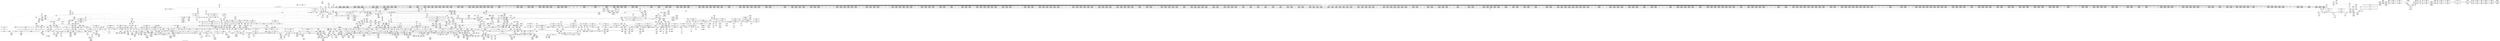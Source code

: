 digraph {
	CE0x3d9d210 [shape=record,shape=Mrecord,label="{CE0x3d9d210|rcu_read_lock:_call|include/linux/rcupdate.h,882}"]
	CE0x3cefaa0 [shape=record,shape=Mrecord,label="{CE0x3cefaa0|current_sid:_tmp3|*SummSource*}"]
	CE0x3ce0130 [shape=record,shape=Mrecord,label="{CE0x3ce0130|i32_0|*Constant*}"]
	CE0x3d29b20 [shape=record,shape=Mrecord,label="{CE0x3d29b20|COLLAPSED:_CMRE:_elem_0::|security/selinux/hooks.c,218}"]
	CE0x3d0e860 [shape=record,shape=Mrecord,label="{CE0x3d0e860|task_sid:_tobool|security/selinux/hooks.c,208|*SummSource*}"]
	CE0x3e1f720 [shape=record,shape=Mrecord,label="{CE0x3e1f720|rcu_lock_release:_tmp5|include/linux/rcupdate.h,423|*SummSource*}"]
	CE0x3d5f490 [shape=record,shape=Mrecord,label="{CE0x3d5f490|2472:_%struct.cred*,_:_CRE_1936,1944_|*MultipleSource*|Function::task_sid&Arg::task::|Function::current_has_perm&Arg::tsk::|Function::selinux_task_getsid&Arg::p::|security/selinux/hooks.c,208}"]
	CE0x3d3e180 [shape=record,shape=Mrecord,label="{CE0x3d3e180|cred_sid:_security|security/selinux/hooks.c,196|*SummSource*}"]
	CE0x3e1fe30 [shape=record,shape=Mrecord,label="{CE0x3e1fe30|COLLAPSED:_GCMRE___llvm_gcov_ctr130_internal_global_4_x_i64_zeroinitializer:_elem_0:default:}"]
	CE0x3d6b4c0 [shape=record,shape=Mrecord,label="{CE0x3d6b4c0|2472:_%struct.cred*,_:_CRE_2616,2648_|*MultipleSource*|Function::task_sid&Arg::task::|Function::current_has_perm&Arg::tsk::|Function::selinux_task_getsid&Arg::p::|security/selinux/hooks.c,208}"]
	CE0x3d604d0 [shape=record,shape=Mrecord,label="{CE0x3d604d0|2472:_%struct.cred*,_:_CRE_1984,2016_|*MultipleSource*|Function::task_sid&Arg::task::|Function::current_has_perm&Arg::tsk::|Function::selinux_task_getsid&Arg::p::|security/selinux/hooks.c,208}"]
	CE0x3d84e10 [shape=record,shape=Mrecord,label="{CE0x3d84e10|2472:_%struct.cred*,_:_CRE_6349,6350_}"]
	CE0x3d85d80 [shape=record,shape=Mrecord,label="{CE0x3d85d80|2472:_%struct.cred*,_:_CRE_6376,6384_|*MultipleSource*|Function::task_sid&Arg::task::|Function::current_has_perm&Arg::tsk::|Function::selinux_task_getsid&Arg::p::|security/selinux/hooks.c,208}"]
	CE0x3cec720 [shape=record,shape=Mrecord,label="{CE0x3cec720|selinux_task_getsid:_tmp2|*SummSink*}"]
	CE0x3da5820 [shape=record,shape=Mrecord,label="{CE0x3da5820|cred_sid:_entry}"]
	CE0x3cee960 [shape=record,shape=Mrecord,label="{CE0x3cee960|GLOBAL:___llvm_gcov_ctr125|Global_var:__llvm_gcov_ctr125}"]
	CE0x3e17840 [shape=record,shape=Mrecord,label="{CE0x3e17840|i64*_getelementptr_inbounds_(_4_x_i64_,_4_x_i64_*___llvm_gcov_ctr134,_i64_0,_i64_3)|*Constant*}"]
	CE0x3d8e1f0 [shape=record,shape=Mrecord,label="{CE0x3d8e1f0|2472:_%struct.cred*,_:_CRE_10608,10609_|*MultipleSource*|Function::task_sid&Arg::task::|Function::current_has_perm&Arg::tsk::|Function::selinux_task_getsid&Arg::p::|security/selinux/hooks.c,208}"]
	CE0x3d76060 [shape=record,shape=Mrecord,label="{CE0x3d76060|2472:_%struct.cred*,_:_CRE_2973,2974_}"]
	CE0x3d0f7a0 [shape=record,shape=Mrecord,label="{CE0x3d0f7a0|current_sid:_if.then}"]
	CE0x3d038d0 [shape=record,shape=Mrecord,label="{CE0x3d038d0|current_has_perm:_tmp1|*SummSink*}"]
	CE0x3d4f470 [shape=record,shape=Mrecord,label="{CE0x3d4f470|2472:_%struct.cred*,_:_CRE_296,304_|*MultipleSource*|Function::task_sid&Arg::task::|Function::current_has_perm&Arg::tsk::|Function::selinux_task_getsid&Arg::p::|security/selinux/hooks.c,208}"]
	CE0x3ce20e0 [shape=record,shape=Mrecord,label="{CE0x3ce20e0|current_sid:_tmp17|security/selinux/hooks.c,218}"]
	CE0x3d55db0 [shape=record,shape=Mrecord,label="{CE0x3d55db0|2472:_%struct.cred*,_:_CRE_536,544_|*MultipleSource*|Function::task_sid&Arg::task::|Function::current_has_perm&Arg::tsk::|Function::selinux_task_getsid&Arg::p::|security/selinux/hooks.c,208}"]
	CE0x3d48390 [shape=record,shape=Mrecord,label="{CE0x3d48390|rcu_read_lock:_do.end|*SummSource*}"]
	CE0x3d813e0 [shape=record,shape=Mrecord,label="{CE0x3d813e0|2472:_%struct.cred*,_:_CRE_6300,6301_}"]
	CE0x3cdd2f0 [shape=record,shape=Mrecord,label="{CE0x3cdd2f0|selinux_task_getsid:_bb}"]
	CE0x3cebd80 [shape=record,shape=Mrecord,label="{CE0x3cebd80|selinux_task_getsid:_tmp3|*SummSink*}"]
	CE0x3da7490 [shape=record,shape=Mrecord,label="{CE0x3da7490|get_current:_bb|*SummSink*}"]
	CE0x3d29090 [shape=record,shape=Mrecord,label="{CE0x3d29090|current_sid:_tmp21|security/selinux/hooks.c,218|*SummSink*}"]
	CE0x3cdb340 [shape=record,shape=Mrecord,label="{CE0x3cdb340|current_sid:_tmp12|security/selinux/hooks.c,218}"]
	CE0x3d7dda0 [shape=record,shape=Mrecord,label="{CE0x3d7dda0|2472:_%struct.cred*,_:_CRE_6152,6168_|*MultipleSource*|Function::task_sid&Arg::task::|Function::current_has_perm&Arg::tsk::|Function::selinux_task_getsid&Arg::p::|security/selinux/hooks.c,208}"]
	CE0x3de4200 [shape=record,shape=Mrecord,label="{CE0x3de4200|rcu_read_unlock:_tmp19|include/linux/rcupdate.h,933|*SummSource*}"]
	CE0x3e231b0 [shape=record,shape=Mrecord,label="{CE0x3e231b0|__rcu_read_unlock:_tmp6|include/linux/rcupdate.h,245|*SummSink*}"]
	CE0x3e381a0 [shape=record,shape=Mrecord,label="{CE0x3e381a0|__rcu_read_unlock:_tmp4|include/linux/rcupdate.h,244|*SummSource*}"]
	CE0x3d40110 [shape=record,shape=Mrecord,label="{CE0x3d40110|_call_void_mcount()_#3}"]
	CE0x3d7f2d0 [shape=record,shape=Mrecord,label="{CE0x3d7f2d0|2472:_%struct.cred*,_:_CRE_6224,6232_|*MultipleSource*|Function::task_sid&Arg::task::|Function::current_has_perm&Arg::tsk::|Function::selinux_task_getsid&Arg::p::|security/selinux/hooks.c,208}"]
	CE0x3da7ef0 [shape=record,shape=Mrecord,label="{CE0x3da7ef0|GLOBAL:___llvm_gcov_ctr127|Global_var:__llvm_gcov_ctr127|*SummSink*}"]
	CE0x3ddc8d0 [shape=record,shape=Mrecord,label="{CE0x3ddc8d0|i64*_getelementptr_inbounds_(_4_x_i64_,_4_x_i64_*___llvm_gcov_ctr130,_i64_0,_i64_1)|*Constant*}"]
	CE0x3dd8850 [shape=record,shape=Mrecord,label="{CE0x3dd8850|rcu_read_unlock:_tmp6|include/linux/rcupdate.h,933}"]
	CE0x3d7f560 [shape=record,shape=Mrecord,label="{CE0x3d7f560|2472:_%struct.cred*,_:_CRE_6232,6240_|*MultipleSource*|Function::task_sid&Arg::task::|Function::current_has_perm&Arg::tsk::|Function::selinux_task_getsid&Arg::p::|security/selinux/hooks.c,208}"]
	CE0x3d80af0 [shape=record,shape=Mrecord,label="{CE0x3d80af0|2472:_%struct.cred*,_:_CRE_6292,6293_}"]
	CE0x3cfc030 [shape=record,shape=Mrecord,label="{CE0x3cfc030|_call_void_mcount()_#3|*SummSource*}"]
	CE0x3d3ca70 [shape=record,shape=Mrecord,label="{CE0x3d3ca70|rcu_read_unlock:_tmp4|include/linux/rcupdate.h,933|*SummSource*}"]
	CE0x3d8bcb0 [shape=record,shape=Mrecord,label="{CE0x3d8bcb0|2472:_%struct.cred*,_:_CRE_6672,6680_|*MultipleSource*|Function::task_sid&Arg::task::|Function::current_has_perm&Arg::tsk::|Function::selinux_task_getsid&Arg::p::|security/selinux/hooks.c,208}"]
	CE0x3e0a4a0 [shape=record,shape=Mrecord,label="{CE0x3e0a4a0|__rcu_read_unlock:_tmp5|include/linux/rcupdate.h,244}"]
	CE0x3dd72a0 [shape=record,shape=Mrecord,label="{CE0x3dd72a0|rcu_lock_acquire:_tmp3}"]
	CE0x3d25ca0 [shape=record,shape=Mrecord,label="{CE0x3d25ca0|rcu_read_lock:_tmp10|include/linux/rcupdate.h,882|*SummSink*}"]
	CE0x3d5da40 [shape=record,shape=Mrecord,label="{CE0x3d5da40|2472:_%struct.cred*,_:_CRE_1848,1856_|*MultipleSource*|Function::task_sid&Arg::task::|Function::current_has_perm&Arg::tsk::|Function::selinux_task_getsid&Arg::p::|security/selinux/hooks.c,208}"]
	CE0x3d08740 [shape=record,shape=Mrecord,label="{CE0x3d08740|current_sid:_tmp18|security/selinux/hooks.c,218|*SummSource*}"]
	CE0x3d9fbe0 [shape=record,shape=Mrecord,label="{CE0x3d9fbe0|GLOBAL:_rcu_lock_map|Global_var:rcu_lock_map}"]
	CE0x3db6dc0 [shape=record,shape=Mrecord,label="{CE0x3db6dc0|GLOBAL:_lock_acquire|*Constant*|*SummSink*}"]
	CE0x3d8d5c0 [shape=record,shape=Mrecord,label="{CE0x3d8d5c0|2472:_%struct.cred*,_:_CRE_10576,10584_|*MultipleSource*|Function::task_sid&Arg::task::|Function::current_has_perm&Arg::tsk::|Function::selinux_task_getsid&Arg::p::|security/selinux/hooks.c,208}"]
	CE0x3d755b0 [shape=record,shape=Mrecord,label="{CE0x3d755b0|2472:_%struct.cred*,_:_CRE_2964,2965_}"]
	CE0x3cfbbe0 [shape=record,shape=Mrecord,label="{CE0x3cfbbe0|current_has_perm:_tmp3|*SummSource*}"]
	CE0x3cf8750 [shape=record,shape=Mrecord,label="{CE0x3cf8750|current_sid:_tmp21|security/selinux/hooks.c,218}"]
	CE0x3d9e8a0 [shape=record,shape=Mrecord,label="{CE0x3d9e8a0|i64_6|*Constant*}"]
	CE0x3e0d010 [shape=record,shape=Mrecord,label="{CE0x3e0d010|__preempt_count_add:_tmp5|./arch/x86/include/asm/preempt.h,72}"]
	CE0x3da6a80 [shape=record,shape=Mrecord,label="{CE0x3da6a80|GLOBAL:_rcu_read_unlock|*Constant*|*SummSource*}"]
	CE0x3d3a8f0 [shape=record,shape=Mrecord,label="{CE0x3d3a8f0|rcu_lock_acquire:_entry|*SummSource*}"]
	CE0x3d16950 [shape=record,shape=Mrecord,label="{CE0x3d16950|current_sid:_tmp16|security/selinux/hooks.c,218|*SummSource*}"]
	CE0x3dc52a0 [shape=record,shape=Mrecord,label="{CE0x3dc52a0|cred_sid:_tmp6|security/selinux/hooks.c,197|*SummSource*}"]
	CE0x3d9cf60 [shape=record,shape=Mrecord,label="{CE0x3d9cf60|_ret_void,_!dbg_!27717|include/linux/rcupdate.h,419|*SummSink*}"]
	CE0x3d470a0 [shape=record,shape=Mrecord,label="{CE0x3d470a0|2472:_%struct.cred*,_:_CRE_40,44_|*MultipleSource*|Function::task_sid&Arg::task::|Function::current_has_perm&Arg::tsk::|Function::selinux_task_getsid&Arg::p::|security/selinux/hooks.c,208}"]
	CE0x3e1e470 [shape=record,shape=Mrecord,label="{CE0x3e1e470|i64*_getelementptr_inbounds_(_4_x_i64_,_4_x_i64_*___llvm_gcov_ctr133,_i64_0,_i64_1)|*Constant*|*SummSink*}"]
	CE0x3d4ca90 [shape=record,shape=Mrecord,label="{CE0x3d4ca90|2472:_%struct.cred*,_:_CRE_80,84_|*MultipleSource*|Function::task_sid&Arg::task::|Function::current_has_perm&Arg::tsk::|Function::selinux_task_getsid&Arg::p::|security/selinux/hooks.c,208}"]
	CE0x3de4d20 [shape=record,shape=Mrecord,label="{CE0x3de4d20|i64*_getelementptr_inbounds_(_11_x_i64_,_11_x_i64_*___llvm_gcov_ctr132,_i64_0,_i64_10)|*Constant*}"]
	CE0x3da32c0 [shape=record,shape=Mrecord,label="{CE0x3da32c0|i64*_getelementptr_inbounds_(_13_x_i64_,_13_x_i64_*___llvm_gcov_ctr126,_i64_0,_i64_11)|*Constant*|*SummSink*}"]
	CE0x3d6cf10 [shape=record,shape=Mrecord,label="{CE0x3d6cf10|2472:_%struct.cred*,_:_CRE_2720,2724_|*MultipleSource*|Function::task_sid&Arg::task::|Function::current_has_perm&Arg::tsk::|Function::selinux_task_getsid&Arg::p::|security/selinux/hooks.c,208}"]
	CE0x3cf0a20 [shape=record,shape=Mrecord,label="{CE0x3cf0a20|_ret_i32_%call,_!dbg_!27713|security/selinux/hooks.c,3584|*SummSource*}"]
	CE0x3da08e0 [shape=record,shape=Mrecord,label="{CE0x3da08e0|task_sid:_tmp20|security/selinux/hooks.c,208}"]
	CE0x3d5a0f0 [shape=record,shape=Mrecord,label="{CE0x3d5a0f0|COLLAPSED:_GCMRE___llvm_gcov_ctr131_internal_global_2_x_i64_zeroinitializer:_elem_0:default:}"]
	CE0x3e0cd10 [shape=record,shape=Mrecord,label="{CE0x3e0cd10|i64*_getelementptr_inbounds_(_4_x_i64_,_4_x_i64_*___llvm_gcov_ctr133,_i64_0,_i64_1)|*Constant*}"]
	CE0x3d58940 [shape=record,shape=Mrecord,label="{CE0x3d58940|2472:_%struct.cred*,_:_CRE_700,701_}"]
	CE0x3d3e790 [shape=record,shape=Mrecord,label="{CE0x3d3e790|GLOBAL:___llvm_gcov_ctr127|Global_var:__llvm_gcov_ctr127}"]
	CE0x3cfe310 [shape=record,shape=Mrecord,label="{CE0x3cfe310|i64_5|*Constant*|*SummSource*}"]
	CE0x3e1bf10 [shape=record,shape=Mrecord,label="{CE0x3e1bf10|_call_void_mcount()_#3|*SummSource*}"]
	CE0x3dd34f0 [shape=record,shape=Mrecord,label="{CE0x3dd34f0|__rcu_read_lock:_tmp1|*SummSource*}"]
	CE0x3d71b80 [shape=record,shape=Mrecord,label="{CE0x3d71b80|2472:_%struct.cred*,_:_CRE_2915,2916_}"]
	CE0x3ceda80 [shape=record,shape=Mrecord,label="{CE0x3ceda80|selinux_task_getsid:_tmp2|*SummSource*}"]
	CE0x3cf37c0 [shape=record,shape=Mrecord,label="{CE0x3cf37c0|current_has_perm:_bb|*SummSink*}"]
	CE0x3d500c0 [shape=record,shape=Mrecord,label="{CE0x3d500c0|2472:_%struct.cred*,_:_CRE_256,264_|*MultipleSource*|Function::task_sid&Arg::task::|Function::current_has_perm&Arg::tsk::|Function::selinux_task_getsid&Arg::p::|security/selinux/hooks.c,208}"]
	CE0x3d15de0 [shape=record,shape=Mrecord,label="{CE0x3d15de0|_call_void_rcu_read_lock()_#10,_!dbg_!27712|security/selinux/hooks.c,207}"]
	CE0x3cfed40 [shape=record,shape=Mrecord,label="{CE0x3cfed40|i64_0|*Constant*|*SummSink*}"]
	CE0x3d11960 [shape=record,shape=Mrecord,label="{CE0x3d11960|i8*_getelementptr_inbounds_(_25_x_i8_,_25_x_i8_*_.str3,_i32_0,_i32_0)|*Constant*|*SummSink*}"]
	CE0x3d017d0 [shape=record,shape=Mrecord,label="{CE0x3d017d0|COLLAPSED:_GCMRE___llvm_gcov_ctr125_internal_global_11_x_i64_zeroinitializer:_elem_0:default:}"]
	CE0x3da04d0 [shape=record,shape=Mrecord,label="{CE0x3da04d0|i8*_getelementptr_inbounds_(_41_x_i8_,_41_x_i8_*_.str44,_i32_0,_i32_0)|*Constant*}"]
	CE0x3da3de0 [shape=record,shape=Mrecord,label="{CE0x3da3de0|task_sid:_tmp26|security/selinux/hooks.c,208}"]
	CE0x3629660 [shape=record,shape=Mrecord,label="{CE0x3629660|current_has_perm:_perms|Function::current_has_perm&Arg::perms::|*SummSink*}"]
	CE0x3d3b1a0 [shape=record,shape=Mrecord,label="{CE0x3d3b1a0|_call_void_mcount()_#3}"]
	CE0x3d9b880 [shape=record,shape=Mrecord,label="{CE0x3d9b880|rcu_read_lock:_tmp16|include/linux/rcupdate.h,882|*SummSource*}"]
	CE0x3d52200 [shape=record,shape=Mrecord,label="{CE0x3d52200|i64*_getelementptr_inbounds_(_11_x_i64_,_11_x_i64_*___llvm_gcov_ctr127,_i64_0,_i64_10)|*Constant*|*SummSink*}"]
	CE0x3d0e3d0 [shape=record,shape=Mrecord,label="{CE0x3d0e3d0|task_sid:_bb|*SummSink*}"]
	CE0x3ce7f90 [shape=record,shape=Mrecord,label="{CE0x3ce7f90|2472:_%struct.cred*,_:_CRE_696,697_}"]
	CE0x3db3670 [shape=record,shape=Mrecord,label="{CE0x3db3670|i64*_getelementptr_inbounds_(_4_x_i64_,_4_x_i64_*___llvm_gcov_ctr128,_i64_0,_i64_2)|*Constant*}"]
	CE0x3d69780 [shape=record,shape=Mrecord,label="{CE0x3d69780|2472:_%struct.cred*,_:_CRE_2532,2533_}"]
	CE0x3e33270 [shape=record,shape=Mrecord,label="{CE0x3e33270|__rcu_read_unlock:_tmp5|include/linux/rcupdate.h,244|*SummSink*}"]
	CE0x3d81d60 [shape=record,shape=Mrecord,label="{CE0x3d81d60|2472:_%struct.cred*,_:_CRE_6308,6309_}"]
	CE0x3e08880 [shape=record,shape=Mrecord,label="{CE0x3e08880|i64*_getelementptr_inbounds_(_4_x_i64_,_4_x_i64_*___llvm_gcov_ctr133,_i64_0,_i64_3)|*Constant*}"]
	CE0x3dba1c0 [shape=record,shape=Mrecord,label="{CE0x3dba1c0|__preempt_count_add:_tmp1}"]
	CE0x3d48b70 [shape=record,shape=Mrecord,label="{CE0x3d48b70|0:_i8,_:_GCMR_rcu_read_unlock.__warned_internal_global_i8_0,_section_.data.unlikely_,_align_1:_elem_0:default:}"]
	CE0x3d7d420 [shape=record,shape=Mrecord,label="{CE0x3d7d420|2472:_%struct.cred*,_:_CRE_6000,6008_|*MultipleSource*|Function::task_sid&Arg::task::|Function::current_has_perm&Arg::tsk::|Function::selinux_task_getsid&Arg::p::|security/selinux/hooks.c,208}"]
	CE0x3d79fb0 [shape=record,shape=Mrecord,label="{CE0x3d79fb0|2472:_%struct.cred*,_:_CRE_3152,3160_|*MultipleSource*|Function::task_sid&Arg::task::|Function::current_has_perm&Arg::tsk::|Function::selinux_task_getsid&Arg::p::|security/selinux/hooks.c,208}"]
	CE0x3d26070 [shape=record,shape=Mrecord,label="{CE0x3d26070|rcu_read_lock:_tmp11|include/linux/rcupdate.h,882|*SummSource*}"]
	CE0x3e08dc0 [shape=record,shape=Mrecord,label="{CE0x3e08dc0|GLOBAL:_lock_release|*Constant*|*SummSink*}"]
	CE0x3d0bf40 [shape=record,shape=Mrecord,label="{CE0x3d0bf40|current_sid:_tmp17|security/selinux/hooks.c,218|*SummSource*}"]
	CE0x3cf2690 [shape=record,shape=Mrecord,label="{CE0x3cf2690|avc_has_perm:_requested|Function::avc_has_perm&Arg::requested::|*SummSink*}"]
	CE0x3d75e00 [shape=record,shape=Mrecord,label="{CE0x3d75e00|2472:_%struct.cred*,_:_CRE_2971,2972_}"]
	CE0x3d9eca0 [shape=record,shape=Mrecord,label="{CE0x3d9eca0|rcu_read_lock:_tmp13|include/linux/rcupdate.h,882|*SummSource*}"]
	CE0x3dd2cf0 [shape=record,shape=Mrecord,label="{CE0x3dd2cf0|rcu_read_unlock:_bb|*SummSource*}"]
	CE0x3d50580 [shape=record,shape=Mrecord,label="{CE0x3d50580|rcu_read_lock:_tmp3}"]
	CE0x3d78f10 [shape=record,shape=Mrecord,label="{CE0x3d78f10|2472:_%struct.cred*,_:_CRE_3116,3120_|*MultipleSource*|Function::task_sid&Arg::task::|Function::current_has_perm&Arg::tsk::|Function::selinux_task_getsid&Arg::p::|security/selinux/hooks.c,208}"]
	CE0x3cf3480 [shape=record,shape=Mrecord,label="{CE0x3cf3480|avc_has_perm:_tclass|Function::avc_has_perm&Arg::tclass::}"]
	CE0x3de4190 [shape=record,shape=Mrecord,label="{CE0x3de4190|rcu_read_unlock:_tmp19|include/linux/rcupdate.h,933}"]
	CE0x3d79d50 [shape=record,shape=Mrecord,label="{CE0x3d79d50|2472:_%struct.cred*,_:_CRE_3148,3152_|*MultipleSource*|Function::task_sid&Arg::task::|Function::current_has_perm&Arg::tsk::|Function::selinux_task_getsid&Arg::p::|security/selinux/hooks.c,208}"]
	CE0x3daaf50 [shape=record,shape=Mrecord,label="{CE0x3daaf50|__rcu_read_lock:_do.end|*SummSource*}"]
	CE0x3d38b10 [shape=record,shape=Mrecord,label="{CE0x3d38b10|rcu_read_lock:_tobool1|include/linux/rcupdate.h,882|*SummSink*}"]
	CE0x3d5d580 [shape=record,shape=Mrecord,label="{CE0x3d5d580|2472:_%struct.cred*,_:_CRE_1832,1840_|*MultipleSource*|Function::task_sid&Arg::task::|Function::current_has_perm&Arg::tsk::|Function::selinux_task_getsid&Arg::p::|security/selinux/hooks.c,208}"]
	CE0x3d38570 [shape=record,shape=Mrecord,label="{CE0x3d38570|i64*_getelementptr_inbounds_(_13_x_i64_,_13_x_i64_*___llvm_gcov_ctr126,_i64_0,_i64_1)|*Constant*|*SummSink*}"]
	CE0x3ce0f40 [shape=record,shape=Mrecord,label="{CE0x3ce0f40|get_current:_tmp3}"]
	CE0x3d27b20 [shape=record,shape=Mrecord,label="{CE0x3d27b20|_call_void_rcu_read_lock()_#10,_!dbg_!27712|security/selinux/hooks.c,207|*SummSource*}"]
	CE0x3ddb250 [shape=record,shape=Mrecord,label="{CE0x3ddb250|GLOBAL:___preempt_count_sub|*Constant*|*SummSink*}"]
	CE0x3d5e3c0 [shape=record,shape=Mrecord,label="{CE0x3d5e3c0|2472:_%struct.cred*,_:_CRE_1880,1888_|*MultipleSource*|Function::task_sid&Arg::task::|Function::current_has_perm&Arg::tsk::|Function::selinux_task_getsid&Arg::p::|security/selinux/hooks.c,208}"]
	CE0x3d83780 [shape=record,shape=Mrecord,label="{CE0x3d83780|2472:_%struct.cred*,_:_CRE_6330,6331_}"]
	CE0x3d5c180 [shape=record,shape=Mrecord,label="{CE0x3d5c180|i32_208|*Constant*|*SummSink*}"]
	CE0x3dcf980 [shape=record,shape=Mrecord,label="{CE0x3dcf980|_call_void_mcount()_#3}"]
	CE0x3cfb5a0 [shape=record,shape=Mrecord,label="{CE0x3cfb5a0|current_has_perm:_tmp2}"]
	CE0x3e0ba30 [shape=record,shape=Mrecord,label="{CE0x3e0ba30|_call_void_mcount()_#3|*SummSource*}"]
	CE0x3d85b20 [shape=record,shape=Mrecord,label="{CE0x3d85b20|2472:_%struct.cred*,_:_CRE_6360,6368_|*MultipleSource*|Function::task_sid&Arg::task::|Function::current_has_perm&Arg::tsk::|Function::selinux_task_getsid&Arg::p::|security/selinux/hooks.c,208}"]
	CE0x3d8c630 [shape=record,shape=Mrecord,label="{CE0x3d8c630|2472:_%struct.cred*,_:_CRE_10536,10544_|*MultipleSource*|Function::task_sid&Arg::task::|Function::current_has_perm&Arg::tsk::|Function::selinux_task_getsid&Arg::p::|security/selinux/hooks.c,208}"]
	CE0x3d81510 [shape=record,shape=Mrecord,label="{CE0x3d81510|2472:_%struct.cred*,_:_CRE_6301,6302_}"]
	CE0x3d756e0 [shape=record,shape=Mrecord,label="{CE0x3d756e0|2472:_%struct.cred*,_:_CRE_2965,2966_}"]
	CE0x3dcd010 [shape=record,shape=Mrecord,label="{CE0x3dcd010|__preempt_count_sub:_tmp7|./arch/x86/include/asm/preempt.h,78}"]
	CE0x3e244f0 [shape=record,shape=Mrecord,label="{CE0x3e244f0|__preempt_count_add:_tmp6|./arch/x86/include/asm/preempt.h,73}"]
	CE0x3d36cf0 [shape=record,shape=Mrecord,label="{CE0x3d36cf0|i32_77|*Constant*|*SummSink*}"]
	CE0x3d79170 [shape=record,shape=Mrecord,label="{CE0x3d79170|2472:_%struct.cred*,_:_CRE_3120,3128_|*MultipleSource*|Function::task_sid&Arg::task::|Function::current_has_perm&Arg::tsk::|Function::selinux_task_getsid&Arg::p::|security/selinux/hooks.c,208}"]
	CE0x3ce0dc0 [shape=record,shape=Mrecord,label="{CE0x3ce0dc0|i64*_getelementptr_inbounds_(_2_x_i64_,_2_x_i64_*___llvm_gcov_ctr98,_i64_0,_i64_0)|*Constant*|*SummSink*}"]
	CE0x3d3a450 [shape=record,shape=Mrecord,label="{CE0x3d3a450|_call_void_mcount()_#3|*SummSource*}"]
	CE0x3d61a30 [shape=record,shape=Mrecord,label="{CE0x3d61a30|2472:_%struct.cred*,_:_CRE_2056,2057_|*MultipleSource*|Function::task_sid&Arg::task::|Function::current_has_perm&Arg::tsk::|Function::selinux_task_getsid&Arg::p::|security/selinux/hooks.c,208}"]
	CE0x3de3130 [shape=record,shape=Mrecord,label="{CE0x3de3130|rcu_read_unlock:_tmp17|include/linux/rcupdate.h,933|*SummSource*}"]
	CE0x3d4a8f0 [shape=record,shape=Mrecord,label="{CE0x3d4a8f0|rcu_read_lock:_tmp5|include/linux/rcupdate.h,882|*SummSink*}"]
	CE0x3dcd8d0 [shape=record,shape=Mrecord,label="{CE0x3dcd8d0|GLOBAL:___llvm_gcov_ctr132|Global_var:__llvm_gcov_ctr132|*SummSink*}"]
	CE0x3d05eb0 [shape=record,shape=Mrecord,label="{CE0x3d05eb0|i64_1|*Constant*}"]
	CE0x3d3d2c0 [shape=record,shape=Mrecord,label="{CE0x3d3d2c0|rcu_read_unlock:_if.end|*SummSource*}"]
	CE0x3ce5e10 [shape=record,shape=Mrecord,label="{CE0x3ce5e10|selinux_task_getsid:_tmp3}"]
	CE0x3d90030 [shape=record,shape=Mrecord,label="{CE0x3d90030|task_sid:_tmp11|security/selinux/hooks.c,208|*SummSink*}"]
	CE0x3d73cc0 [shape=record,shape=Mrecord,label="{CE0x3d73cc0|2472:_%struct.cred*,_:_CRE_2943,2944_}"]
	CE0x3d642c0 [shape=record,shape=Mrecord,label="{CE0x3d642c0|2472:_%struct.cred*,_:_CRE_2248,2256_|*MultipleSource*|Function::task_sid&Arg::task::|Function::current_has_perm&Arg::tsk::|Function::selinux_task_getsid&Arg::p::|security/selinux/hooks.c,208}"]
	CE0x3da9f70 [shape=record,shape=Mrecord,label="{CE0x3da9f70|task_sid:_tmp8|security/selinux/hooks.c,208|*SummSink*}"]
	CE0x3dde300 [shape=record,shape=Mrecord,label="{CE0x3dde300|rcu_lock_acquire:_tmp4|include/linux/rcupdate.h,418}"]
	CE0x3cf5410 [shape=record,shape=Mrecord,label="{CE0x3cf5410|rcu_read_lock:_land.lhs.true2|*SummSink*}"]
	CE0x3d83fd0 [shape=record,shape=Mrecord,label="{CE0x3d83fd0|2472:_%struct.cred*,_:_CRE_6337,6338_}"]
	CE0x3d0ee00 [shape=record,shape=Mrecord,label="{CE0x3d0ee00|i64_3|*Constant*|*SummSource*}"]
	CE0x3d0e7f0 [shape=record,shape=Mrecord,label="{CE0x3d0e7f0|current_sid:_bb|*SummSink*}"]
	CE0x3dba830 [shape=record,shape=Mrecord,label="{CE0x3dba830|i64*_getelementptr_inbounds_(_4_x_i64_,_4_x_i64_*___llvm_gcov_ctr129,_i64_0,_i64_1)|*Constant*}"]
	CE0x3d602a0 [shape=record,shape=Mrecord,label="{CE0x3d602a0|2472:_%struct.cred*,_:_CRE_1980,1984_|*MultipleSource*|Function::task_sid&Arg::task::|Function::current_has_perm&Arg::tsk::|Function::selinux_task_getsid&Arg::p::|security/selinux/hooks.c,208}"]
	CE0x3da19b0 [shape=record,shape=Mrecord,label="{CE0x3da19b0|task_sid:_tmp22|security/selinux/hooks.c,208|*SummSink*}"]
	CE0x3dc4ee0 [shape=record,shape=Mrecord,label="{CE0x3dc4ee0|cred_sid:_tmp6|security/selinux/hooks.c,197}"]
	CE0x3e200a0 [shape=record,shape=Mrecord,label="{CE0x3e200a0|__rcu_read_unlock:_tmp1}"]
	CE0x3d26550 [shape=record,shape=Mrecord,label="{CE0x3d26550|rcu_read_lock:_tmp12|include/linux/rcupdate.h,882|*SummSource*}"]
	CE0x3e0b640 [shape=record,shape=Mrecord,label="{CE0x3e0b640|_call_void_lock_acquire(%struct.lockdep_map*_%map,_i32_0,_i32_0,_i32_2,_i32_0,_%struct.lockdep_map*_null,_i64_ptrtoint_(i8*_blockaddress(_rcu_lock_acquire,_%__here)_to_i64))_#10,_!dbg_!27716|include/linux/rcupdate.h,418}"]
	CE0x3d0c240 [shape=record,shape=Mrecord,label="{CE0x3d0c240|current_sid:_tmp19|security/selinux/hooks.c,218}"]
	CE0x3d4cd00 [shape=record,shape=Mrecord,label="{CE0x3d4cd00|i64*_getelementptr_inbounds_(_2_x_i64_,_2_x_i64_*___llvm_gcov_ctr131,_i64_0,_i64_0)|*Constant*}"]
	CE0x3d40a20 [shape=record,shape=Mrecord,label="{CE0x3d40a20|i64*_getelementptr_inbounds_(_4_x_i64_,_4_x_i64_*___llvm_gcov_ctr129,_i64_0,_i64_0)|*Constant*|*SummSource*}"]
	CE0x3dd9820 [shape=record,shape=Mrecord,label="{CE0x3dd9820|rcu_read_unlock:_tmp7|include/linux/rcupdate.h,933|*SummSink*}"]
	CE0x3d03ad0 [shape=record,shape=Mrecord,label="{CE0x3d03ad0|i64*_getelementptr_inbounds_(_2_x_i64_,_2_x_i64_*___llvm_gcov_ctr136,_i64_0,_i64_1)|*Constant*|*SummSource*}"]
	CE0x3d75220 [shape=record,shape=Mrecord,label="{CE0x3d75220|2472:_%struct.cred*,_:_CRE_2961,2962_}"]
	CE0x3db2dc0 [shape=record,shape=Mrecord,label="{CE0x3db2dc0|i8*_undef|*Constant*|*SummSink*}"]
	CE0x3d29760 [shape=record,shape=Mrecord,label="{CE0x3d29760|current_sid:_security|security/selinux/hooks.c,218|*SummSource*}"]
	CE0x3db6bb0 [shape=record,shape=Mrecord,label="{CE0x3db6bb0|rcu_lock_release:___here|*SummSource*}"]
	CE0x3cf4a10 [shape=record,shape=Mrecord,label="{CE0x3cf4a10|rcu_read_unlock:_call|include/linux/rcupdate.h,933}"]
	CE0x3d02c40 [shape=record,shape=Mrecord,label="{CE0x3d02c40|current_sid:_tmp1}"]
	CE0x3e23030 [shape=record,shape=Mrecord,label="{CE0x3e23030|__rcu_read_unlock:_tmp6|include/linux/rcupdate.h,245|*SummSource*}"]
	CE0x3e5b830 [shape=record,shape=Mrecord,label="{CE0x3e5b830|i64*_getelementptr_inbounds_(_4_x_i64_,_4_x_i64_*___llvm_gcov_ctr135,_i64_0,_i64_2)|*Constant*}"]
	CE0x3d014e0 [shape=record,shape=Mrecord,label="{CE0x3d014e0|current_sid:_tmp4|security/selinux/hooks.c,218|*SummSink*}"]
	CE0x3d73df0 [shape=record,shape=Mrecord,label="{CE0x3d73df0|2472:_%struct.cred*,_:_CRE_2944,2945_}"]
	CE0x3d58840 [shape=record,shape=Mrecord,label="{CE0x3d58840|2472:_%struct.cred*,_:_CRE_699,700_}"]
	CE0x3da93a0 [shape=record,shape=Mrecord,label="{CE0x3da93a0|GLOBAL:___llvm_gcov_ctr126|Global_var:__llvm_gcov_ctr126|*SummSink*}"]
	CE0x3d88610 [shape=record,shape=Mrecord,label="{CE0x3d88610|2472:_%struct.cred*,_:_CRE_6496,6504_|*MultipleSource*|Function::task_sid&Arg::task::|Function::current_has_perm&Arg::tsk::|Function::selinux_task_getsid&Arg::p::|security/selinux/hooks.c,208}"]
	CE0x3d59350 [shape=record,shape=Mrecord,label="{CE0x3d59350|2472:_%struct.cred*,_:_CRE_728,732_|*MultipleSource*|Function::task_sid&Arg::task::|Function::current_has_perm&Arg::tsk::|Function::selinux_task_getsid&Arg::p::|security/selinux/hooks.c,208}"]
	CE0x3d05f20 [shape=record,shape=Mrecord,label="{CE0x3d05f20|get_current:_tmp1}"]
	CE0x3da9bc0 [shape=record,shape=Mrecord,label="{CE0x3da9bc0|task_sid:_tmp7|security/selinux/hooks.c,208|*SummSink*}"]
	CE0x3d08d70 [shape=record,shape=Mrecord,label="{CE0x3d08d70|_call_void___rcu_read_lock()_#10,_!dbg_!27710|include/linux/rcupdate.h,879|*SummSource*}"]
	CE0x3d29ca0 [shape=record,shape=Mrecord,label="{CE0x3d29ca0|current_sid:_tmp22|security/selinux/hooks.c,218}"]
	CE0x3da51a0 [shape=record,shape=Mrecord,label="{CE0x3da51a0|task_sid:_call7|security/selinux/hooks.c,208|*SummSink*}"]
	CE0x3d145c0 [shape=record,shape=Mrecord,label="{CE0x3d145c0|2472:_%struct.cred*,_:_CRE_184,192_|*MultipleSource*|Function::task_sid&Arg::task::|Function::current_has_perm&Arg::tsk::|Function::selinux_task_getsid&Arg::p::|security/selinux/hooks.c,208}"]
	CE0x3ce3e10 [shape=record,shape=Mrecord,label="{CE0x3ce3e10|avc_has_perm:_requested|Function::avc_has_perm&Arg::requested::|*SummSource*}"]
	CE0x3da8ea0 [shape=record,shape=Mrecord,label="{CE0x3da8ea0|GLOBAL:___llvm_gcov_ctr126|Global_var:__llvm_gcov_ctr126}"]
	CE0x3d14bb0 [shape=record,shape=Mrecord,label="{CE0x3d14bb0|_call_void_rcu_lock_acquire(%struct.lockdep_map*_rcu_lock_map)_#10,_!dbg_!27711|include/linux/rcupdate.h,881|*SummSource*}"]
	CE0x3dc3760 [shape=record,shape=Mrecord,label="{CE0x3dc3760|__preempt_count_sub:_entry|*SummSink*}"]
	CE0x3cf42f0 [shape=record,shape=Mrecord,label="{CE0x3cf42f0|i64*_getelementptr_inbounds_(_11_x_i64_,_11_x_i64_*___llvm_gcov_ctr125,_i64_0,_i64_8)|*Constant*|*SummSink*}"]
	CE0x3e09c00 [shape=record,shape=Mrecord,label="{CE0x3e09c00|rcu_lock_release:_tmp6}"]
	CE0x3da8610 [shape=record,shape=Mrecord,label="{CE0x3da8610|task_sid:_tobool|security/selinux/hooks.c,208}"]
	CE0x3d36000 [shape=record,shape=Mrecord,label="{CE0x3d36000|2472:_%struct.cred*,_:_CRE_208,216_|*MultipleSource*|Function::task_sid&Arg::task::|Function::current_has_perm&Arg::tsk::|Function::selinux_task_getsid&Arg::p::|security/selinux/hooks.c,208}"]
	CE0x3d729c0 [shape=record,shape=Mrecord,label="{CE0x3d729c0|2472:_%struct.cred*,_:_CRE_2927,2928_}"]
	CE0x3d820f0 [shape=record,shape=Mrecord,label="{CE0x3d820f0|2472:_%struct.cred*,_:_CRE_6311,6312_}"]
	CE0x3de5280 [shape=record,shape=Mrecord,label="{CE0x3de5280|rcu_read_unlock:_tmp21|include/linux/rcupdate.h,935|*SummSource*}"]
	CE0x3d243f0 [shape=record,shape=Mrecord,label="{CE0x3d243f0|0:_i32,_4:_i32,_8:_i32,_12:_i32,_:_CMRE_4,8_|*MultipleSource*|security/selinux/hooks.c,218|security/selinux/hooks.c,218|security/selinux/hooks.c,220}"]
	CE0x3d64520 [shape=record,shape=Mrecord,label="{CE0x3d64520|2472:_%struct.cred*,_:_CRE_2256,2264_|*MultipleSource*|Function::task_sid&Arg::task::|Function::current_has_perm&Arg::tsk::|Function::selinux_task_getsid&Arg::p::|security/selinux/hooks.c,208}"]
	CE0x3ce99e0 [shape=record,shape=Mrecord,label="{CE0x3ce99e0|current_sid:_tmp8|security/selinux/hooks.c,218}"]
	CE0x3ce9e10 [shape=record,shape=Mrecord,label="{CE0x3ce9e10|current_sid:_tmp8|security/selinux/hooks.c,218|*SummSource*}"]
	CE0x3d50940 [shape=record,shape=Mrecord,label="{CE0x3d50940|%struct.task_struct*_(%struct.task_struct**)*_asm_movq_%gs:$_1:P_,$0_,_r,im,_dirflag_,_fpsr_,_flags_|*SummSink*}"]
	CE0x3d35c00 [shape=record,shape=Mrecord,label="{CE0x3d35c00|cred_sid:_tmp4|*LoadInst*|security/selinux/hooks.c,196|*SummSource*}"]
	CE0x3cddcb0 [shape=record,shape=Mrecord,label="{CE0x3cddcb0|selinux_task_getsid:_p|Function::selinux_task_getsid&Arg::p::|*SummSource*}"]
	CE0x3d63220 [shape=record,shape=Mrecord,label="{CE0x3d63220|2472:_%struct.cred*,_:_CRE_2128,2136_|*MultipleSource*|Function::task_sid&Arg::task::|Function::current_has_perm&Arg::tsk::|Function::selinux_task_getsid&Arg::p::|security/selinux/hooks.c,208}"]
	CE0x3db42c0 [shape=record,shape=Mrecord,label="{CE0x3db42c0|__rcu_read_unlock:_do.body|*SummSource*}"]
	CE0x3d460b0 [shape=record,shape=Mrecord,label="{CE0x3d460b0|2472:_%struct.cred*,_:_CRE_20,24_|*MultipleSource*|Function::task_sid&Arg::task::|Function::current_has_perm&Arg::tsk::|Function::selinux_task_getsid&Arg::p::|security/selinux/hooks.c,208}"]
	CE0x3d06f70 [shape=record,shape=Mrecord,label="{CE0x3d06f70|current_sid:_call4|security/selinux/hooks.c,218|*SummSource*}"]
	CE0x3dd64b0 [shape=record,shape=Mrecord,label="{CE0x3dd64b0|rcu_read_unlock:_tmp1|*SummSource*}"]
	CE0x3d36e50 [shape=record,shape=Mrecord,label="{CE0x3d36e50|task_sid:_real_cred|security/selinux/hooks.c,208|*SummSink*}"]
	CE0x3d51720 [shape=record,shape=Mrecord,label="{CE0x3d51720|rcu_read_lock:_tmp20|include/linux/rcupdate.h,882|*SummSource*}"]
	CE0x3d78a50 [shape=record,shape=Mrecord,label="{CE0x3d78a50|2472:_%struct.cred*,_:_CRE_3108,3112_|*MultipleSource*|Function::task_sid&Arg::task::|Function::current_has_perm&Arg::tsk::|Function::selinux_task_getsid&Arg::p::|security/selinux/hooks.c,208}"]
	CE0x3d66d50 [shape=record,shape=Mrecord,label="{CE0x3d66d50|2472:_%struct.cred*,_:_CRE_2392,2400_|*MultipleSource*|Function::task_sid&Arg::task::|Function::current_has_perm&Arg::tsk::|Function::selinux_task_getsid&Arg::p::|security/selinux/hooks.c,208}"]
	CE0x3cefe00 [shape=record,shape=Mrecord,label="{CE0x3cefe00|current_sid:_land.lhs.true2|*SummSource*}"]
	CE0x3d43e20 [shape=record,shape=Mrecord,label="{CE0x3d43e20|rcu_read_lock:_tmp2|*SummSink*}"]
	CE0x3cdac30 [shape=record,shape=Mrecord,label="{CE0x3cdac30|task_sid:_tmp3|*SummSink*}"]
	CE0x3d71a50 [shape=record,shape=Mrecord,label="{CE0x3d71a50|2472:_%struct.cred*,_:_CRE_2914,2915_}"]
	CE0x3d76190 [shape=record,shape=Mrecord,label="{CE0x3d76190|2472:_%struct.cred*,_:_CRE_2974,2975_}"]
	CE0x3d8f980 [shape=record,shape=Mrecord,label="{CE0x3d8f980|task_sid:_tmp10|security/selinux/hooks.c,208|*SummSource*}"]
	CE0x3d502e0 [shape=record,shape=Mrecord,label="{CE0x3d502e0|2472:_%struct.cred*,_:_CRE_264,272_|*MultipleSource*|Function::task_sid&Arg::task::|Function::current_has_perm&Arg::tsk::|Function::selinux_task_getsid&Arg::p::|security/selinux/hooks.c,208}"]
	CE0x3dcfe70 [shape=record,shape=Mrecord,label="{CE0x3dcfe70|__rcu_read_lock:_tmp2|*SummSink*}"]
	CE0x3d34470 [shape=record,shape=Mrecord,label="{CE0x3d34470|GLOBAL:_current_task|Global_var:current_task}"]
	CE0x3d11ce0 [shape=record,shape=Mrecord,label="{CE0x3d11ce0|2472:_%struct.cred*,_:_CRE_336,344_|*MultipleSource*|Function::task_sid&Arg::task::|Function::current_has_perm&Arg::tsk::|Function::selinux_task_getsid&Arg::p::|security/selinux/hooks.c,208}"]
	CE0x3e1a840 [shape=record,shape=Mrecord,label="{CE0x3e1a840|rcu_lock_release:_indirectgoto|*SummSink*}"]
	CE0x3d281d0 [shape=record,shape=Mrecord,label="{CE0x3d281d0|cred_sid:_tmp1|*SummSink*}"]
	CE0x3d58a70 [shape=record,shape=Mrecord,label="{CE0x3d58a70|2472:_%struct.cred*,_:_CRE_701,702_}"]
	CE0x3d279a0 [shape=record,shape=Mrecord,label="{CE0x3d279a0|_call_void_mcount()_#3}"]
	CE0x3e0b5d0 [shape=record,shape=Mrecord,label="{CE0x3e0b5d0|rcu_lock_acquire:_tmp5|include/linux/rcupdate.h,418|*SummSink*}"]
	CE0x3ddbbd0 [shape=record,shape=Mrecord,label="{CE0x3ddbbd0|rcu_read_unlock:_tmp14|include/linux/rcupdate.h,933|*SummSource*}"]
	CE0x3ddc960 [shape=record,shape=Mrecord,label="{CE0x3ddc960|i64*_getelementptr_inbounds_(_4_x_i64_,_4_x_i64_*___llvm_gcov_ctr130,_i64_0,_i64_1)|*Constant*|*SummSource*}"]
	CE0x3da3210 [shape=record,shape=Mrecord,label="{CE0x3da3210|i64*_getelementptr_inbounds_(_13_x_i64_,_13_x_i64_*___llvm_gcov_ctr126,_i64_0,_i64_11)|*Constant*|*SummSource*}"]
	CE0x3d787f0 [shape=record,shape=Mrecord,label="{CE0x3d787f0|2472:_%struct.cred*,_:_CRE_3104,3108_|*MultipleSource*|Function::task_sid&Arg::task::|Function::current_has_perm&Arg::tsk::|Function::selinux_task_getsid&Arg::p::|security/selinux/hooks.c,208}"]
	CE0x3ce59a0 [shape=record,shape=Mrecord,label="{CE0x3ce59a0|current_sid:_tmp3|*SummSink*}"]
	CE0x3d70f00 [shape=record,shape=Mrecord,label="{CE0x3d70f00|2472:_%struct.cred*,_:_CRE_2905,2906_}"]
	CE0x3da8a60 [shape=record,shape=Mrecord,label="{CE0x3da8a60|task_sid:_tmp5|security/selinux/hooks.c,208}"]
	CE0x3d08a90 [shape=record,shape=Mrecord,label="{CE0x3d08a90|rcu_lock_acquire:_bb}"]
	CE0x3d62d30 [shape=record,shape=Mrecord,label="{CE0x3d62d30|2472:_%struct.cred*,_:_CRE_2112,2120_|*MultipleSource*|Function::task_sid&Arg::task::|Function::current_has_perm&Arg::tsk::|Function::selinux_task_getsid&Arg::p::|security/selinux/hooks.c,208}"]
	CE0x3cda300 [shape=record,shape=Mrecord,label="{CE0x3cda300|current_sid:_sid|security/selinux/hooks.c,220}"]
	CE0x3d443b0 [shape=record,shape=Mrecord,label="{CE0x3d443b0|2472:_%struct.cred*,_:_CRE_400,408_|*MultipleSource*|Function::task_sid&Arg::task::|Function::current_has_perm&Arg::tsk::|Function::selinux_task_getsid&Arg::p::|security/selinux/hooks.c,208}"]
	CE0x3d411e0 [shape=record,shape=Mrecord,label="{CE0x3d411e0|rcu_read_lock:_if.end|*SummSink*}"]
	CE0x3dad080 [shape=record,shape=Mrecord,label="{CE0x3dad080|__rcu_read_lock:_bb|*SummSource*}"]
	CE0x3dc32e0 [shape=record,shape=Mrecord,label="{CE0x3dc32e0|cred_sid:_bb|*SummSink*}"]
	CE0x3d57fb0 [shape=record,shape=Mrecord,label="{CE0x3d57fb0|2472:_%struct.cred*,_:_CRE_652,656_|*MultipleSource*|Function::task_sid&Arg::task::|Function::current_has_perm&Arg::tsk::|Function::selinux_task_getsid&Arg::p::|security/selinux/hooks.c,208}"]
	CE0x3dc4010 [shape=record,shape=Mrecord,label="{CE0x3dc4010|cred_sid:_sid|security/selinux/hooks.c,197|*SummSink*}"]
	CE0x3db1200 [shape=record,shape=Mrecord,label="{CE0x3db1200|__preempt_count_sub:_val|Function::__preempt_count_sub&Arg::val::}"]
	CE0x3d57730 [shape=record,shape=Mrecord,label="{CE0x3d57730|2472:_%struct.cred*,_:_CRE_632,640_|*MultipleSource*|Function::task_sid&Arg::task::|Function::current_has_perm&Arg::tsk::|Function::selinux_task_getsid&Arg::p::|security/selinux/hooks.c,208}"]
	CE0x3d3bcf0 [shape=record,shape=Mrecord,label="{CE0x3d3bcf0|rcu_read_lock:_tobool1|include/linux/rcupdate.h,882}"]
	CE0x3d76c00 [shape=record,shape=Mrecord,label="{CE0x3d76c00|2472:_%struct.cred*,_:_CRE_3000,3008_|*MultipleSource*|Function::task_sid&Arg::task::|Function::current_has_perm&Arg::tsk::|Function::selinux_task_getsid&Arg::p::|security/selinux/hooks.c,208}"]
	CE0x3dc6cf0 [shape=record,shape=Mrecord,label="{CE0x3dc6cf0|rcu_read_unlock:_if.then|*SummSink*}"]
	CE0x3dbac70 [shape=record,shape=Mrecord,label="{CE0x3dbac70|i64_1|*Constant*}"]
	CE0x3cedda0 [shape=record,shape=Mrecord,label="{CE0x3cedda0|current_has_perm:_tsk|Function::current_has_perm&Arg::tsk::}"]
	CE0x3d67470 [shape=record,shape=Mrecord,label="{CE0x3d67470|2472:_%struct.cred*,_:_CRE_2416,2424_|*MultipleSource*|Function::task_sid&Arg::task::|Function::current_has_perm&Arg::tsk::|Function::selinux_task_getsid&Arg::p::|security/selinux/hooks.c,208}"]
	CE0x3d55780 [shape=record,shape=Mrecord,label="{CE0x3d55780|2472:_%struct.cred*,_:_CRE_512,520_|*MultipleSource*|Function::task_sid&Arg::task::|Function::current_has_perm&Arg::tsk::|Function::selinux_task_getsid&Arg::p::|security/selinux/hooks.c,208}"]
	CE0x3d81770 [shape=record,shape=Mrecord,label="{CE0x3d81770|2472:_%struct.cred*,_:_CRE_6303,6304_}"]
	CE0x3d839e0 [shape=record,shape=Mrecord,label="{CE0x3d839e0|2472:_%struct.cred*,_:_CRE_6332,6333_}"]
	CE0x3d75940 [shape=record,shape=Mrecord,label="{CE0x3d75940|2472:_%struct.cred*,_:_CRE_2967,2968_}"]
	CE0x3d48d80 [shape=record,shape=Mrecord,label="{CE0x3d48d80|rcu_read_unlock:_tmp8|include/linux/rcupdate.h,933|*SummSource*}"]
	CE0x3d7a6d0 [shape=record,shape=Mrecord,label="{CE0x3d7a6d0|2472:_%struct.cred*,_:_CRE_3168,5856_|*MultipleSource*|Function::task_sid&Arg::task::|Function::current_has_perm&Arg::tsk::|Function::selinux_task_getsid&Arg::p::|security/selinux/hooks.c,208}"]
	CE0x3ddd4e0 [shape=record,shape=Mrecord,label="{CE0x3ddd4e0|i32_1|*Constant*}"]
	CE0x3d56ee0 [shape=record,shape=Mrecord,label="{CE0x3d56ee0|2472:_%struct.cred*,_:_CRE_600,608_|*MultipleSource*|Function::task_sid&Arg::task::|Function::current_has_perm&Arg::tsk::|Function::selinux_task_getsid&Arg::p::|security/selinux/hooks.c,208}"]
	CE0x3d6ada0 [shape=record,shape=Mrecord,label="{CE0x3d6ada0|2472:_%struct.cred*,_:_CRE_2598,2600_|*MultipleSource*|Function::task_sid&Arg::task::|Function::current_has_perm&Arg::tsk::|Function::selinux_task_getsid&Arg::p::|security/selinux/hooks.c,208}"]
	CE0x3dd3150 [shape=record,shape=Mrecord,label="{CE0x3dd3150|__rcu_read_lock:_entry|*SummSource*}"]
	CE0x3dde370 [shape=record,shape=Mrecord,label="{CE0x3dde370|rcu_lock_acquire:_tmp4|include/linux/rcupdate.h,418|*SummSource*}"]
	CE0x3d08320 [shape=record,shape=Mrecord,label="{CE0x3d08320|current_has_perm:_tmp}"]
	CE0x3d6bbe0 [shape=record,shape=Mrecord,label="{CE0x3d6bbe0|2472:_%struct.cred*,_:_CRE_2664,2672_|*MultipleSource*|Function::task_sid&Arg::task::|Function::current_has_perm&Arg::tsk::|Function::selinux_task_getsid&Arg::p::|security/selinux/hooks.c,208}"]
	CE0x3e190d0 [shape=record,shape=Mrecord,label="{CE0x3e190d0|i64*_getelementptr_inbounds_(_4_x_i64_,_4_x_i64_*___llvm_gcov_ctr135,_i64_0,_i64_2)|*Constant*|*SummSource*}"]
	CE0x3d34a70 [shape=record,shape=Mrecord,label="{CE0x3d34a70|2472:_%struct.cred*,_:_CRE_128,136_|*MultipleSource*|Function::task_sid&Arg::task::|Function::current_has_perm&Arg::tsk::|Function::selinux_task_getsid&Arg::p::|security/selinux/hooks.c,208}"]
	CE0x3d81180 [shape=record,shape=Mrecord,label="{CE0x3d81180|2472:_%struct.cred*,_:_CRE_6298,6299_}"]
	CE0x3d4e910 [shape=record,shape=Mrecord,label="{CE0x3d4e910|task_sid:_do.body5|*SummSink*}"]
	CE0x3db6350 [shape=record,shape=Mrecord,label="{CE0x3db6350|rcu_lock_release:_tmp4|include/linux/rcupdate.h,423|*SummSource*}"]
	CE0x3d10970 [shape=record,shape=Mrecord,label="{CE0x3d10970|i8_1|*Constant*|*SummSink*}"]
	CE0x3dd1a70 [shape=record,shape=Mrecord,label="{CE0x3dd1a70|rcu_read_unlock:_tmp12|include/linux/rcupdate.h,933|*SummSource*}"]
	CE0x3dd50b0 [shape=record,shape=Mrecord,label="{CE0x3dd50b0|rcu_lock_acquire:_tmp1|*SummSink*}"]
	CE0x3d00620 [shape=record,shape=Mrecord,label="{CE0x3d00620|task_sid:_entry}"]
	CE0x3dd3e30 [shape=record,shape=Mrecord,label="{CE0x3dd3e30|_call_void_mcount()_#3|*SummSource*}"]
	CE0x3d805d0 [shape=record,shape=Mrecord,label="{CE0x3d805d0|2472:_%struct.cred*,_:_CRE_6289,6290_}"]
	CE0x3d03090 [shape=record,shape=Mrecord,label="{CE0x3d03090|i32_(i32,_i32,_i16,_i32,_%struct.common_audit_data*)*_bitcast_(i32_(i32,_i32,_i16,_i32,_%struct.common_audit_data.495*)*_avc_has_perm_to_i32_(i32,_i32,_i16,_i32,_%struct.common_audit_data*)*)|*Constant*}"]
	CE0x3d9ed70 [shape=record,shape=Mrecord,label="{CE0x3d9ed70|rcu_read_lock:_tmp13|include/linux/rcupdate.h,882|*SummSink*}"]
	CE0x3d71de0 [shape=record,shape=Mrecord,label="{CE0x3d71de0|2472:_%struct.cred*,_:_CRE_2917,2918_}"]
	CE0x3de5160 [shape=record,shape=Mrecord,label="{CE0x3de5160|i64*_getelementptr_inbounds_(_11_x_i64_,_11_x_i64_*___llvm_gcov_ctr132,_i64_0,_i64_10)|*Constant*|*SummSource*}"]
	CE0x3cee7a0 [shape=record,shape=Mrecord,label="{CE0x3cee7a0|COLLAPSED:_GCMRE___llvm_gcov_ctr281_internal_global_2_x_i64_zeroinitializer:_elem_0:default:}"]
	CE0x3dc5aa0 [shape=record,shape=Mrecord,label="{CE0x3dc5aa0|rcu_read_unlock:_land.lhs.true2|*SummSource*}"]
	CE0x3db7200 [shape=record,shape=Mrecord,label="{CE0x3db7200|i32_2|*Constant*|*SummSource*}"]
	CE0x3d8a4f0 [shape=record,shape=Mrecord,label="{CE0x3d8a4f0|2472:_%struct.cred*,_:_CRE_6608,6616_|*MultipleSource*|Function::task_sid&Arg::task::|Function::current_has_perm&Arg::tsk::|Function::selinux_task_getsid&Arg::p::|security/selinux/hooks.c,208}"]
	CE0x3cffb90 [shape=record,shape=Mrecord,label="{CE0x3cffb90|current_sid:_entry|*SummSource*}"]
	CE0x3d539f0 [shape=record,shape=Mrecord,label="{CE0x3d539f0|_call_void_lockdep_rcu_suspicious(i8*_getelementptr_inbounds_(_25_x_i8_,_25_x_i8_*_.str45,_i32_0,_i32_0),_i32_883,_i8*_getelementptr_inbounds_(_42_x_i8_,_42_x_i8_*_.str46,_i32_0,_i32_0))_#10,_!dbg_!27728|include/linux/rcupdate.h,882}"]
	CE0x3d37720 [shape=record,shape=Mrecord,label="{CE0x3d37720|2472:_%struct.cred*,_:_CRE_368,376_|*MultipleSource*|Function::task_sid&Arg::task::|Function::current_has_perm&Arg::tsk::|Function::selinux_task_getsid&Arg::p::|security/selinux/hooks.c,208}"]
	CE0x3e14850 [shape=record,shape=Mrecord,label="{CE0x3e14850|__preempt_count_sub:_tmp|*SummSource*}"]
	CE0x3d73a60 [shape=record,shape=Mrecord,label="{CE0x3d73a60|2472:_%struct.cred*,_:_CRE_2941,2942_}"]
	CE0x3d40020 [shape=record,shape=Mrecord,label="{CE0x3d40020|i64*_getelementptr_inbounds_(_4_x_i64_,_4_x_i64_*___llvm_gcov_ctr135,_i64_0,_i64_2)|*Constant*|*SummSink*}"]
	CE0x3dba0f0 [shape=record,shape=Mrecord,label="{CE0x3dba0f0|__rcu_read_unlock:_do.end|*SummSource*}"]
	CE0x3d7f7c0 [shape=record,shape=Mrecord,label="{CE0x3d7f7c0|2472:_%struct.cred*,_:_CRE_6240,6248_|*MultipleSource*|Function::task_sid&Arg::task::|Function::current_has_perm&Arg::tsk::|Function::selinux_task_getsid&Arg::p::|security/selinux/hooks.c,208}"]
	CE0x3d912c0 [shape=record,shape=Mrecord,label="{CE0x3d912c0|task_sid:_tobool4|security/selinux/hooks.c,208|*SummSource*}"]
	CE0x3ce7e60 [shape=record,shape=Mrecord,label="{CE0x3ce7e60|2472:_%struct.cred*,_:_CRE_695,696_}"]
	CE0x3dd6210 [shape=record,shape=Mrecord,label="{CE0x3dd6210|_call_void_asm_addl_$1,_%gs:$0_,_*m,ri,*m,_dirflag_,_fpsr_,_flags_(i32*___preempt_count,_i32_%val,_i32*___preempt_count)_#3,_!dbg_!27714,_!srcloc_!27717|./arch/x86/include/asm/preempt.h,72|*SummSource*}"]
	CE0x3d126f0 [shape=record,shape=Mrecord,label="{CE0x3d126f0|task_sid:_do.end6|*SummSink*}"]
	CE0x3d5b2c0 [shape=record,shape=Mrecord,label="{CE0x3d5b2c0|task_sid:_tmp19|security/selinux/hooks.c,208|*SummSource*}"]
	CE0x3db3420 [shape=record,shape=Mrecord,label="{CE0x3db3420|i64*_getelementptr_inbounds_(_4_x_i64_,_4_x_i64_*___llvm_gcov_ctr130,_i64_0,_i64_0)|*Constant*|*SummSink*}"]
	CE0x3d07bf0 [shape=record,shape=Mrecord,label="{CE0x3d07bf0|GLOBAL:_current_sid.__warned|Global_var:current_sid.__warned|*SummSink*}"]
	CE0x3cffe50 [shape=record,shape=Mrecord,label="{CE0x3cffe50|_ret_i32_%tmp24,_!dbg_!27742|security/selinux/hooks.c,220}"]
	CE0x3e568f0 [shape=record,shape=Mrecord,label="{CE0x3e568f0|i64*_getelementptr_inbounds_(_4_x_i64_,_4_x_i64_*___llvm_gcov_ctr135,_i64_0,_i64_1)|*Constant*}"]
	CE0x3d11f00 [shape=record,shape=Mrecord,label="{CE0x3d11f00|2472:_%struct.cred*,_:_CRE_344,352_|*MultipleSource*|Function::task_sid&Arg::task::|Function::current_has_perm&Arg::tsk::|Function::selinux_task_getsid&Arg::p::|security/selinux/hooks.c,208}"]
	CE0x3cda420 [shape=record,shape=Mrecord,label="{CE0x3cda420|i32_22|*Constant*}"]
	CE0x3e234d0 [shape=record,shape=Mrecord,label="{CE0x3e234d0|__preempt_count_add:_tmp4|./arch/x86/include/asm/preempt.h,72|*SummSink*}"]
	CE0x3d6a680 [shape=record,shape=Mrecord,label="{CE0x3d6a680|2472:_%struct.cred*,_:_CRE_2592,2594_|*MultipleSource*|Function::task_sid&Arg::task::|Function::current_has_perm&Arg::tsk::|Function::selinux_task_getsid&Arg::p::|security/selinux/hooks.c,208}"]
	CE0x3d707e0 [shape=record,shape=Mrecord,label="{CE0x3d707e0|2472:_%struct.cred*,_:_CRE_2896,2900_|*MultipleSource*|Function::task_sid&Arg::task::|Function::current_has_perm&Arg::tsk::|Function::selinux_task_getsid&Arg::p::|security/selinux/hooks.c,208}"]
	CE0x3d38fb0 [shape=record,shape=Mrecord,label="{CE0x3d38fb0|task_sid:_real_cred|security/selinux/hooks.c,208}"]
	CE0x3db3830 [shape=record,shape=Mrecord,label="{CE0x3db3830|__rcu_read_lock:_tmp3|*SummSource*}"]
	CE0x3e33060 [shape=record,shape=Mrecord,label="{CE0x3e33060|__rcu_read_unlock:_tmp4|include/linux/rcupdate.h,244|*SummSink*}"]
	CE0x3e19be0 [shape=record,shape=Mrecord,label="{CE0x3e19be0|__rcu_read_unlock:_tmp|*SummSink*}"]
	CE0x3d65a50 [shape=record,shape=Mrecord,label="{CE0x3d65a50|2472:_%struct.cred*,_:_CRE_2328,2336_|*MultipleSource*|Function::task_sid&Arg::task::|Function::current_has_perm&Arg::tsk::|Function::selinux_task_getsid&Arg::p::|security/selinux/hooks.c,208}"]
	CE0x3db20c0 [shape=record,shape=Mrecord,label="{CE0x3db20c0|rcu_lock_acquire:_tmp6}"]
	CE0x3cfbf70 [shape=record,shape=Mrecord,label="{CE0x3cfbf70|_call_void_mcount()_#3}"]
	CE0x3d7db10 [shape=record,shape=Mrecord,label="{CE0x3d7db10|2472:_%struct.cred*,_:_CRE_6144,6152_|*MultipleSource*|Function::task_sid&Arg::task::|Function::current_has_perm&Arg::tsk::|Function::selinux_task_getsid&Arg::p::|security/selinux/hooks.c,208}"]
	CE0x3d4e820 [shape=record,shape=Mrecord,label="{CE0x3d4e820|task_sid:_do.body5|*SummSource*}"]
	CE0x3d52150 [shape=record,shape=Mrecord,label="{CE0x3d52150|i64*_getelementptr_inbounds_(_11_x_i64_,_11_x_i64_*___llvm_gcov_ctr127,_i64_0,_i64_10)|*Constant*|*SummSource*}"]
	CE0x3cedd30 [shape=record,shape=Mrecord,label="{CE0x3cedd30|current_has_perm:_entry|*SummSink*}"]
	CE0x3cfef80 [shape=record,shape=Mrecord,label="{CE0x3cfef80|_ret_i32_%call2,_!dbg_!27718|security/selinux/hooks.c,1544}"]
	CE0x3d41540 [shape=record,shape=Mrecord,label="{CE0x3d41540|get_current:_tmp|*SummSource*}"]
	CE0x3e1ed20 [shape=record,shape=Mrecord,label="{CE0x3e1ed20|__preempt_count_add:_tmp7|./arch/x86/include/asm/preempt.h,73}"]
	CE0x3d25000 [shape=record,shape=Mrecord,label="{CE0x3d25000|current_sid:_tmp23|security/selinux/hooks.c,218}"]
	CE0x3d9d6e0 [shape=record,shape=Mrecord,label="{CE0x3d9d6e0|GLOBAL:___preempt_count_add|*Constant*}"]
	CE0x3d0b830 [shape=record,shape=Mrecord,label="{CE0x3d0b830|2472:_%struct.cred*,_:_CRE_456,460_|*MultipleSource*|Function::task_sid&Arg::task::|Function::current_has_perm&Arg::tsk::|Function::selinux_task_getsid&Arg::p::|security/selinux/hooks.c,208}"]
	CE0x3ce32f0 [shape=record,shape=Mrecord,label="{CE0x3ce32f0|i1_true|*Constant*|*SummSink*}"]
	CE0x3db62e0 [shape=record,shape=Mrecord,label="{CE0x3db62e0|rcu_lock_release:_tmp4|include/linux/rcupdate.h,423}"]
	CE0x3dc45a0 [shape=record,shape=Mrecord,label="{CE0x3dc45a0|4:_i32,_:_CRE_4,8_|*MultipleSource*|security/selinux/hooks.c,196|*LoadInst*|security/selinux/hooks.c,196|security/selinux/hooks.c,197}"]
	CE0x3629700 [shape=record,shape=Mrecord,label="{CE0x3629700|current_has_perm:_perms|Function::current_has_perm&Arg::perms::}"]
	CE0x3d01410 [shape=record,shape=Mrecord,label="{CE0x3d01410|current_sid:_tmp4|security/selinux/hooks.c,218|*SummSource*}"]
	CE0x3cf35c0 [shape=record,shape=Mrecord,label="{CE0x3cf35c0|avc_has_perm:_tclass|Function::avc_has_perm&Arg::tclass::|*SummSink*}"]
	CE0x3d74d60 [shape=record,shape=Mrecord,label="{CE0x3d74d60|2472:_%struct.cred*,_:_CRE_2957,2958_}"]
	CE0x3d395f0 [shape=record,shape=Mrecord,label="{CE0x3d395f0|task_sid:_if.then|*SummSink*}"]
	CE0x3ceed00 [shape=record,shape=Mrecord,label="{CE0x3ceed00|current_has_perm:_tmp|*SummSink*}"]
	CE0x3dd59f0 [shape=record,shape=Mrecord,label="{CE0x3dd59f0|__preempt_count_add:_val|Function::__preempt_count_add&Arg::val::|*SummSink*}"]
	CE0x3e10410 [shape=record,shape=Mrecord,label="{CE0x3e10410|__rcu_read_unlock:_do.end}"]
	CE0x3d64c40 [shape=record,shape=Mrecord,label="{CE0x3d64c40|2472:_%struct.cred*,_:_CRE_2280,2288_|*MultipleSource*|Function::task_sid&Arg::task::|Function::current_has_perm&Arg::tsk::|Function::selinux_task_getsid&Arg::p::|security/selinux/hooks.c,208}"]
	CE0x3cddb40 [shape=record,shape=Mrecord,label="{CE0x3cddb40|selinux_task_getsid:_bb|*SummSource*}"]
	CE0x3d980f0 [shape=record,shape=Mrecord,label="{CE0x3d980f0|rcu_read_unlock:_call|include/linux/rcupdate.h,933|*SummSource*}"]
	CE0x3dd5860 [shape=record,shape=Mrecord,label="{CE0x3dd5860|GLOBAL:___preempt_count_add|*Constant*|*SummSource*}"]
	CE0x3d66af0 [shape=record,shape=Mrecord,label="{CE0x3d66af0|2472:_%struct.cred*,_:_CRE_2384,2392_|*MultipleSource*|Function::task_sid&Arg::task::|Function::current_has_perm&Arg::tsk::|Function::selinux_task_getsid&Arg::p::|security/selinux/hooks.c,208}"]
	CE0x3e10250 [shape=record,shape=Mrecord,label="{CE0x3e10250|i64*_getelementptr_inbounds_(_4_x_i64_,_4_x_i64_*___llvm_gcov_ctr135,_i64_0,_i64_1)|*Constant*|*SummSink*}"]
	CE0x3dc6170 [shape=record,shape=Mrecord,label="{CE0x3dc6170|rcu_lock_acquire:_tmp3|*SummSink*}"]
	CE0x3ce7260 [shape=record,shape=Mrecord,label="{CE0x3ce7260|2472:_%struct.cred*,_:_CRE_680,688_|*MultipleSource*|Function::task_sid&Arg::task::|Function::current_has_perm&Arg::tsk::|Function::selinux_task_getsid&Arg::p::|security/selinux/hooks.c,208}"]
	CE0x3ddac00 [shape=record,shape=Mrecord,label="{CE0x3ddac00|_call_void_lockdep_rcu_suspicious(i8*_getelementptr_inbounds_(_25_x_i8_,_25_x_i8_*_.str45,_i32_0,_i32_0),_i32_934,_i8*_getelementptr_inbounds_(_44_x_i8_,_44_x_i8_*_.str47,_i32_0,_i32_0))_#10,_!dbg_!27726|include/linux/rcupdate.h,933}"]
	CE0x3de52f0 [shape=record,shape=Mrecord,label="{CE0x3de52f0|rcu_read_unlock:_tmp21|include/linux/rcupdate.h,935|*SummSink*}"]
	CE0x3ce7c60 [shape=record,shape=Mrecord,label="{CE0x3ce7c60|2472:_%struct.cred*,_:_CRE_693,694_}"]
	CE0x3d735a0 [shape=record,shape=Mrecord,label="{CE0x3d735a0|2472:_%struct.cred*,_:_CRE_2937,2938_}"]
	CE0x3d60730 [shape=record,shape=Mrecord,label="{CE0x3d60730|2472:_%struct.cred*,_:_CRE_2016,2020_|*MultipleSource*|Function::task_sid&Arg::task::|Function::current_has_perm&Arg::tsk::|Function::selinux_task_getsid&Arg::p::|security/selinux/hooks.c,208}"]
	CE0x3d91bd0 [shape=record,shape=Mrecord,label="{CE0x3d91bd0|task_sid:_tmp14|security/selinux/hooks.c,208}"]
	CE0x3d02b60 [shape=record,shape=Mrecord,label="{CE0x3d02b60|i64*_getelementptr_inbounds_(_11_x_i64_,_11_x_i64_*___llvm_gcov_ctr125,_i64_0,_i64_1)|*Constant*|*SummSink*}"]
	CE0x3dc5570 [shape=record,shape=Mrecord,label="{CE0x3dc5570|rcu_read_unlock:_do.end|*SummSink*}"]
	CE0x3d094f0 [shape=record,shape=Mrecord,label="{CE0x3d094f0|rcu_read_lock:_land.lhs.true}"]
	CE0x3d6b260 [shape=record,shape=Mrecord,label="{CE0x3d6b260|2472:_%struct.cred*,_:_CRE_2608,2616_|*MultipleSource*|Function::task_sid&Arg::task::|Function::current_has_perm&Arg::tsk::|Function::selinux_task_getsid&Arg::p::|security/selinux/hooks.c,208}"]
	CE0x3d72e80 [shape=record,shape=Mrecord,label="{CE0x3d72e80|2472:_%struct.cred*,_:_CRE_2931,2932_}"]
	CE0x3da3520 [shape=record,shape=Mrecord,label="{CE0x3da3520|task_sid:_tmp25|security/selinux/hooks.c,208}"]
	CE0x3d02650 [shape=record,shape=Mrecord,label="{CE0x3d02650|selinux_task_getsid:_call|security/selinux/hooks.c,3584}"]
	CE0x3da8950 [shape=record,shape=Mrecord,label="{CE0x3da8950|task_sid:_call|security/selinux/hooks.c,208|*SummSink*}"]
	CE0x3dd3c20 [shape=record,shape=Mrecord,label="{CE0x3dd3c20|GLOBAL:_rcu_read_lock.__warned|Global_var:rcu_read_lock.__warned|*SummSink*}"]
	CE0x3d0e6e0 [shape=record,shape=Mrecord,label="{CE0x3d0e6e0|current_sid:_bb|*SummSource*}"]
	CE0x3d10520 [shape=record,shape=Mrecord,label="{CE0x3d10520|current_sid:_tmp10|security/selinux/hooks.c,218|*SummSource*}"]
	CE0x3d8f300 [shape=record,shape=Mrecord,label="{CE0x3d8f300|task_sid:_tmp4|*LoadInst*|security/selinux/hooks.c,208|*SummSink*}"]
	CE0x3de7c10 [shape=record,shape=Mrecord,label="{CE0x3de7c10|_ret_void,_!dbg_!27717|include/linux/rcupdate.h,245|*SummSink*}"]
	CE0x3da0a70 [shape=record,shape=Mrecord,label="{CE0x3da0a70|task_sid:_tmp20|security/selinux/hooks.c,208|*SummSink*}"]
	CE0x3dd0700 [shape=record,shape=Mrecord,label="{CE0x3dd0700|i64*_getelementptr_inbounds_(_11_x_i64_,_11_x_i64_*___llvm_gcov_ctr132,_i64_0,_i64_0)|*Constant*|*SummSource*}"]
	CE0x3d55bc0 [shape=record,shape=Mrecord,label="{CE0x3d55bc0|2472:_%struct.cred*,_:_CRE_528,536_|*MultipleSource*|Function::task_sid&Arg::task::|Function::current_has_perm&Arg::tsk::|Function::selinux_task_getsid&Arg::p::|security/selinux/hooks.c,208}"]
	CE0x3db1980 [shape=record,shape=Mrecord,label="{CE0x3db1980|__rcu_read_lock:_tmp2}"]
	CE0x3e0d3f0 [shape=record,shape=Mrecord,label="{CE0x3e0d3f0|__preempt_count_sub:_sub|./arch/x86/include/asm/preempt.h,77}"]
	CE0x3dde6f0 [shape=record,shape=Mrecord,label="{CE0x3dde6f0|rcu_read_unlock:_do.body}"]
	CE0x3d88150 [shape=record,shape=Mrecord,label="{CE0x3d88150|2472:_%struct.cred*,_:_CRE_6484,6488_|*MultipleSource*|Function::task_sid&Arg::task::|Function::current_has_perm&Arg::tsk::|Function::selinux_task_getsid&Arg::p::|security/selinux/hooks.c,208}"]
	CE0x3d6ab40 [shape=record,shape=Mrecord,label="{CE0x3d6ab40|2472:_%struct.cred*,_:_CRE_2596,2598_|*MultipleSource*|Function::task_sid&Arg::task::|Function::current_has_perm&Arg::tsk::|Function::selinux_task_getsid&Arg::p::|security/selinux/hooks.c,208}"]
	CE0x3e1cd10 [shape=record,shape=Mrecord,label="{CE0x3e1cd10|rcu_lock_acquire:_tmp|*SummSource*}"]
	CE0x3d01b70 [shape=record,shape=Mrecord,label="{CE0x3d01b70|_call_void_mcount()_#3|*SummSink*}"]
	CE0x3d6fe30 [shape=record,shape=Mrecord,label="{CE0x3d6fe30|2472:_%struct.cred*,_:_CRE_2872,2876_|*MultipleSource*|Function::task_sid&Arg::task::|Function::current_has_perm&Arg::tsk::|Function::selinux_task_getsid&Arg::p::|security/selinux/hooks.c,208}"]
	CE0x3e102c0 [shape=record,shape=Mrecord,label="{CE0x3e102c0|i64_1|*Constant*}"]
	CE0x3cfdbc0 [shape=record,shape=Mrecord,label="{CE0x3cfdbc0|current_sid:_tmp8|security/selinux/hooks.c,218|*SummSink*}"]
	CE0x3de3a80 [shape=record,shape=Mrecord,label="{CE0x3de3a80|__preempt_count_add:_val|Function::__preempt_count_add&Arg::val::}"]
	CE0x3d25b30 [shape=record,shape=Mrecord,label="{CE0x3d25b30|rcu_read_lock:_tmp10|include/linux/rcupdate.h,882|*SummSource*}"]
	CE0x3e5bd20 [shape=record,shape=Mrecord,label="{CE0x3e5bd20|__preempt_count_sub:_tmp2|*SummSource*}"]
	CE0x3d81fc0 [shape=record,shape=Mrecord,label="{CE0x3d81fc0|2472:_%struct.cred*,_:_CRE_6310,6311_}"]
	CE0x3d27be0 [shape=record,shape=Mrecord,label="{CE0x3d27be0|_call_void_rcu_read_lock()_#10,_!dbg_!27712|security/selinux/hooks.c,207|*SummSink*}"]
	CE0x3d4b5c0 [shape=record,shape=Mrecord,label="{CE0x3d4b5c0|cred_sid:_tmp|*SummSink*}"]
	CE0x3d927a0 [shape=record,shape=Mrecord,label="{CE0x3d927a0|task_sid:_tmp16|security/selinux/hooks.c,208|*SummSource*}"]
	CE0x3d0bdc0 [shape=record,shape=Mrecord,label="{CE0x3d0bdc0|2472:_%struct.cred*,_:_CRE_697,698_}"]
	CE0x3de2590 [shape=record,shape=Mrecord,label="{CE0x3de2590|i8*_getelementptr_inbounds_(_44_x_i8_,_44_x_i8_*_.str47,_i32_0,_i32_0)|*Constant*|*SummSink*}"]
	CE0x3cf82b0 [shape=record,shape=Mrecord,label="{CE0x3cf82b0|current_sid:_cred|security/selinux/hooks.c,218|*SummSink*}"]
	CE0x3e5b720 [shape=record,shape=Mrecord,label="{CE0x3e5b720|_call_void_mcount()_#3|*SummSink*}"]
	CE0x3cef260 [shape=record,shape=Mrecord,label="{CE0x3cef260|current_sid:_tmp2|*SummSource*}"]
	CE0x3d16260 [shape=record,shape=Mrecord,label="{CE0x3d16260|i1_true|*Constant*|*SummSource*}"]
	CE0x3da9fe0 [shape=record,shape=Mrecord,label="{CE0x3da9fe0|task_sid:_tmp8|security/selinux/hooks.c,208|*SummSource*}"]
	CE0x3dd81d0 [shape=record,shape=Mrecord,label="{CE0x3dd81d0|__rcu_read_lock:_tmp4|include/linux/rcupdate.h,239|*SummSink*}"]
	CE0x3ce4240 [shape=record,shape=Mrecord,label="{CE0x3ce4240|%struct.common_audit_data*_null|*Constant*|*SummSink*}"]
	CE0x3d730e0 [shape=record,shape=Mrecord,label="{CE0x3d730e0|2472:_%struct.cred*,_:_CRE_2933,2934_}"]
	CE0x3cf1f30 [shape=record,shape=Mrecord,label="{CE0x3cf1f30|i32_(i32,_i32,_i16,_i32,_%struct.common_audit_data*)*_bitcast_(i32_(i32,_i32,_i16,_i32,_%struct.common_audit_data.495*)*_avc_has_perm_to_i32_(i32,_i32,_i16,_i32,_%struct.common_audit_data*)*)|*Constant*|*SummSink*}"]
	CE0x3de1fb0 [shape=record,shape=Mrecord,label="{CE0x3de1fb0|i32_934|*Constant*|*SummSink*}"]
	CE0x3dc3c90 [shape=record,shape=Mrecord,label="{CE0x3dc3c90|cred_sid:_tmp5|security/selinux/hooks.c,196|*SummSource*}"]
	CE0x3d61340 [shape=record,shape=Mrecord,label="{CE0x3d61340|2472:_%struct.cred*,_:_CRE_2044,2048_|*MultipleSource*|Function::task_sid&Arg::task::|Function::current_has_perm&Arg::tsk::|Function::selinux_task_getsid&Arg::p::|security/selinux/hooks.c,208}"]
	CE0x3d51400 [shape=record,shape=Mrecord,label="{CE0x3d51400|rcu_read_lock:_tmp21|include/linux/rcupdate.h,884|*SummSource*}"]
	CE0x3d453e0 [shape=record,shape=Mrecord,label="{CE0x3d453e0|128:_i8*,_:_CRE_128,136_|*MultipleSource*|Function::cred_sid&Arg::cred::|*LoadInst*|security/selinux/hooks.c,208|security/selinux/hooks.c,196}"]
	CE0x3d75810 [shape=record,shape=Mrecord,label="{CE0x3d75810|2472:_%struct.cred*,_:_CRE_2966,2967_}"]
	CE0x3e0ce60 [shape=record,shape=Mrecord,label="{CE0x3e0ce60|rcu_lock_acquire:___here}"]
	CE0x3db23e0 [shape=record,shape=Mrecord,label="{CE0x3db23e0|rcu_lock_acquire:_tmp6|*SummSink*}"]
	CE0x3d58e00 [shape=record,shape=Mrecord,label="{CE0x3d58e00|2472:_%struct.cred*,_:_CRE_704,712_|*MultipleSource*|Function::task_sid&Arg::task::|Function::current_has_perm&Arg::tsk::|Function::selinux_task_getsid&Arg::p::|security/selinux/hooks.c,208}"]
	CE0x3dacdd0 [shape=record,shape=Mrecord,label="{CE0x3dacdd0|i64*_getelementptr_inbounds_(_4_x_i64_,_4_x_i64_*___llvm_gcov_ctr128,_i64_0,_i64_2)|*Constant*|*SummSink*}"]
	CE0x3d11790 [shape=record,shape=Mrecord,label="{CE0x3d11790|i8*_getelementptr_inbounds_(_25_x_i8_,_25_x_i8_*_.str3,_i32_0,_i32_0)|*Constant*}"]
	CE0x3d83520 [shape=record,shape=Mrecord,label="{CE0x3d83520|2472:_%struct.cred*,_:_CRE_6328,6329_}"]
	CE0x3d777b0 [shape=record,shape=Mrecord,label="{CE0x3d777b0|2472:_%struct.cred*,_:_CRE_3048,3056_|*MultipleSource*|Function::task_sid&Arg::task::|Function::current_has_perm&Arg::tsk::|Function::selinux_task_getsid&Arg::p::|security/selinux/hooks.c,208}"]
	CE0x3d64060 [shape=record,shape=Mrecord,label="{CE0x3d64060|2472:_%struct.cred*,_:_CRE_2240,2248_|*MultipleSource*|Function::task_sid&Arg::task::|Function::current_has_perm&Arg::tsk::|Function::selinux_task_getsid&Arg::p::|security/selinux/hooks.c,208}"]
	CE0x3d62ad0 [shape=record,shape=Mrecord,label="{CE0x3d62ad0|2472:_%struct.cred*,_:_CRE_2104,2112_|*MultipleSource*|Function::task_sid&Arg::task::|Function::current_has_perm&Arg::tsk::|Function::selinux_task_getsid&Arg::p::|security/selinux/hooks.c,208}"]
	CE0x3ddc6c0 [shape=record,shape=Mrecord,label="{CE0x3ddc6c0|_call_void_asm_addl_$1,_%gs:$0_,_*m,ri,*m,_dirflag_,_fpsr_,_flags_(i32*___preempt_count,_i32_%sub,_i32*___preempt_count)_#3,_!dbg_!27717,_!srcloc_!27718|./arch/x86/include/asm/preempt.h,77|*SummSink*}"]
	CE0x3ce55d0 [shape=record,shape=Mrecord,label="{CE0x3ce55d0|i64*_getelementptr_inbounds_(_2_x_i64_,_2_x_i64_*___llvm_gcov_ctr281,_i64_0,_i64_1)|*Constant*|*SummSink*}"]
	CE0x3d7a210 [shape=record,shape=Mrecord,label="{CE0x3d7a210|2472:_%struct.cred*,_:_CRE_3160,3164_|*MultipleSource*|Function::task_sid&Arg::task::|Function::current_has_perm&Arg::tsk::|Function::selinux_task_getsid&Arg::p::|security/selinux/hooks.c,208}"]
	CE0x3dd4660 [shape=record,shape=Mrecord,label="{CE0x3dd4660|rcu_read_unlock:_tmp2}"]
	CE0x3d13d40 [shape=record,shape=Mrecord,label="{CE0x3d13d40|current_sid:_tmp13|security/selinux/hooks.c,218|*SummSource*}"]
	CE0x3d4c320 [shape=record,shape=Mrecord,label="{CE0x3d4c320|2472:_%struct.cred*,_:_CRE_96,104_|*MultipleSource*|Function::task_sid&Arg::task::|Function::current_has_perm&Arg::tsk::|Function::selinux_task_getsid&Arg::p::|security/selinux/hooks.c,208}"]
	CE0x3d08660 [shape=record,shape=Mrecord,label="{CE0x3d08660|current_sid:_tmp18|security/selinux/hooks.c,218}"]
	CE0x3d62870 [shape=record,shape=Mrecord,label="{CE0x3d62870|2472:_%struct.cred*,_:_CRE_2096,2104_|*MultipleSource*|Function::task_sid&Arg::task::|Function::current_has_perm&Arg::tsk::|Function::selinux_task_getsid&Arg::p::|security/selinux/hooks.c,208}"]
	CE0x3d793d0 [shape=record,shape=Mrecord,label="{CE0x3d793d0|2472:_%struct.cred*,_:_CRE_3128,3136_|*MultipleSource*|Function::task_sid&Arg::task::|Function::current_has_perm&Arg::tsk::|Function::selinux_task_getsid&Arg::p::|security/selinux/hooks.c,208}"]
	CE0x3cfaa20 [shape=record,shape=Mrecord,label="{CE0x3cfaa20|current_sid:_do.end|*SummSink*}"]
	CE0x3d875d0 [shape=record,shape=Mrecord,label="{CE0x3d875d0|2472:_%struct.cred*,_:_CRE_6464,6472_|*MultipleSource*|Function::task_sid&Arg::task::|Function::current_has_perm&Arg::tsk::|Function::selinux_task_getsid&Arg::p::|security/selinux/hooks.c,208}"]
	CE0x3d4ae30 [shape=record,shape=Mrecord,label="{CE0x3d4ae30|_call_void_mcount()_#3|*SummSink*}"]
	CE0x3d25600 [shape=record,shape=Mrecord,label="{CE0x3d25600|i32_1|*Constant*}"]
	CE0x3e236d0 [shape=record,shape=Mrecord,label="{CE0x3e236d0|__preempt_count_add:_tmp5|./arch/x86/include/asm/preempt.h,72|*SummSink*}"]
	CE0x3dd6de0 [shape=record,shape=Mrecord,label="{CE0x3dd6de0|rcu_read_unlock:_tmp5|include/linux/rcupdate.h,933|*SummSink*}"]
	CE0x3d0d790 [shape=record,shape=Mrecord,label="{CE0x3d0d790|i64*_getelementptr_inbounds_(_11_x_i64_,_11_x_i64_*___llvm_gcov_ctr125,_i64_0,_i64_10)|*Constant*}"]
	CE0x3d85790 [shape=record,shape=Mrecord,label="{CE0x3d85790|2472:_%struct.cred*,_:_CRE_6357,6358_}"]
	CE0x3e1c670 [shape=record,shape=Mrecord,label="{CE0x3e1c670|i64*_getelementptr_inbounds_(_4_x_i64_,_4_x_i64_*___llvm_gcov_ctr128,_i64_0,_i64_0)|*Constant*|*SummSource*}"]
	CE0x3d883b0 [shape=record,shape=Mrecord,label="{CE0x3d883b0|2472:_%struct.cred*,_:_CRE_6488,6492_|*MultipleSource*|Function::task_sid&Arg::task::|Function::current_has_perm&Arg::tsk::|Function::selinux_task_getsid&Arg::p::|security/selinux/hooks.c,208}"]
	CE0x3dd4770 [shape=record,shape=Mrecord,label="{CE0x3dd4770|i64*_getelementptr_inbounds_(_4_x_i64_,_4_x_i64_*___llvm_gcov_ctr133,_i64_0,_i64_2)|*Constant*}"]
	CE0x3d62610 [shape=record,shape=Mrecord,label="{CE0x3d62610|2472:_%struct.cred*,_:_CRE_2088,2096_|*MultipleSource*|Function::task_sid&Arg::task::|Function::current_has_perm&Arg::tsk::|Function::selinux_task_getsid&Arg::p::|security/selinux/hooks.c,208}"]
	CE0x3d80bf0 [shape=record,shape=Mrecord,label="{CE0x3d80bf0|2472:_%struct.cred*,_:_CRE_6293,6294_}"]
	CE0x3de7de0 [shape=record,shape=Mrecord,label="{CE0x3de7de0|__rcu_read_unlock:_entry|*SummSource*}"]
	CE0x3d241d0 [shape=record,shape=Mrecord,label="{CE0x3d241d0|task_sid:_if.then}"]
	CE0x3de73a0 [shape=record,shape=Mrecord,label="{CE0x3de73a0|_ret_void,_!dbg_!27717|include/linux/rcupdate.h,424|*SummSource*}"]
	CE0x3dd96f0 [shape=record,shape=Mrecord,label="{CE0x3dd96f0|_ret_void,_!dbg_!27719|./arch/x86/include/asm/preempt.h,73|*SummSink*}"]
	CE0x3d095e0 [shape=record,shape=Mrecord,label="{CE0x3d095e0|rcu_read_lock:_land.lhs.true|*SummSource*}"]
	CE0x3d66fb0 [shape=record,shape=Mrecord,label="{CE0x3d66fb0|2472:_%struct.cred*,_:_CRE_2400,2408_|*MultipleSource*|Function::task_sid&Arg::task::|Function::current_has_perm&Arg::tsk::|Function::selinux_task_getsid&Arg::p::|security/selinux/hooks.c,208}"]
	CE0x3da4460 [shape=record,shape=Mrecord,label="{CE0x3da4460|task_sid:_tmp26|security/selinux/hooks.c,208|*SummSink*}"]
	CE0x3de7140 [shape=record,shape=Mrecord,label="{CE0x3de7140|GLOBAL:___rcu_read_unlock|*Constant*}"]
	CE0x3d140e0 [shape=record,shape=Mrecord,label="{CE0x3d140e0|current_sid:_tmp14|security/selinux/hooks.c,218|*SummSink*}"]
	"CONST[source:2(external),value:2(dynamic)][purpose:{subject}]"
	CE0x3dc79c0 [shape=record,shape=Mrecord,label="{CE0x3dc79c0|i64*_getelementptr_inbounds_(_11_x_i64_,_11_x_i64_*___llvm_gcov_ctr127,_i64_0,_i64_9)|*Constant*|*SummSource*}"]
	CE0x3ddeef0 [shape=record,shape=Mrecord,label="{CE0x3ddeef0|i64*_getelementptr_inbounds_(_11_x_i64_,_11_x_i64_*___llvm_gcov_ctr132,_i64_0,_i64_8)|*Constant*}"]
	CE0x3d5df00 [shape=record,shape=Mrecord,label="{CE0x3d5df00|2472:_%struct.cred*,_:_CRE_1864,1872_|*MultipleSource*|Function::task_sid&Arg::task::|Function::current_has_perm&Arg::tsk::|Function::selinux_task_getsid&Arg::p::|security/selinux/hooks.c,208}"]
	CE0x3d7fee0 [shape=record,shape=Mrecord,label="{CE0x3d7fee0|2472:_%struct.cred*,_:_CRE_6264,6280_|*MultipleSource*|Function::task_sid&Arg::task::|Function::current_has_perm&Arg::tsk::|Function::selinux_task_getsid&Arg::p::|security/selinux/hooks.c,208}"]
	CE0x3d0b200 [shape=record,shape=Mrecord,label="{CE0x3d0b200|2472:_%struct.cred*,_:_CRE_432,440_|*MultipleSource*|Function::task_sid&Arg::task::|Function::current_has_perm&Arg::tsk::|Function::selinux_task_getsid&Arg::p::|security/selinux/hooks.c,208}"]
	CE0x3d9bec0 [shape=record,shape=Mrecord,label="{CE0x3d9bec0|i64*_getelementptr_inbounds_(_11_x_i64_,_11_x_i64_*___llvm_gcov_ctr127,_i64_0,_i64_8)|*Constant*|*SummSource*}"]
	CE0x3cee3b0 [shape=record,shape=Mrecord,label="{CE0x3cee3b0|selinux_task_getsid:_tmp|*SummSource*}"]
	CE0x3d01840 [shape=record,shape=Mrecord,label="{CE0x3d01840|current_sid:_tmp|*SummSource*}"]
	CE0x3d5ed40 [shape=record,shape=Mrecord,label="{CE0x3d5ed40|2472:_%struct.cred*,_:_CRE_1912,1920_|*MultipleSource*|Function::task_sid&Arg::task::|Function::current_has_perm&Arg::tsk::|Function::selinux_task_getsid&Arg::p::|security/selinux/hooks.c,208}"]
	CE0x3d6ca50 [shape=record,shape=Mrecord,label="{CE0x3d6ca50|2472:_%struct.cred*,_:_CRE_2704,2712_|*MultipleSource*|Function::task_sid&Arg::task::|Function::current_has_perm&Arg::tsk::|Function::selinux_task_getsid&Arg::p::|security/selinux/hooks.c,208}"]
	CE0x3d5c9d0 [shape=record,shape=Mrecord,label="{CE0x3d5c9d0|2472:_%struct.cred*,_:_CRE_776,780_|*MultipleSource*|Function::task_sid&Arg::task::|Function::current_has_perm&Arg::tsk::|Function::selinux_task_getsid&Arg::p::|security/selinux/hooks.c,208}"]
	CE0x3db4b20 [shape=record,shape=Mrecord,label="{CE0x3db4b20|i64*_getelementptr_inbounds_(_4_x_i64_,_4_x_i64_*___llvm_gcov_ctr134,_i64_0,_i64_0)|*Constant*}"]
	CE0x3da7320 [shape=record,shape=Mrecord,label="{CE0x3da7320|_ret_void,_!dbg_!27735|include/linux/rcupdate.h,938|*SummSource*}"]
	CE0x3cf4f60 [shape=record,shape=Mrecord,label="{CE0x3cf4f60|i64*_getelementptr_inbounds_(_11_x_i64_,_11_x_i64_*___llvm_gcov_ctr127,_i64_0,_i64_0)|*Constant*}"]
	CE0x3da4c00 [shape=record,shape=Mrecord,label="{CE0x3da4c00|task_sid:_tmp27|security/selinux/hooks.c,208|*SummSink*}"]
	CE0x3d73210 [shape=record,shape=Mrecord,label="{CE0x3d73210|2472:_%struct.cred*,_:_CRE_2934,2935_}"]
	CE0x3d12120 [shape=record,shape=Mrecord,label="{CE0x3d12120|2472:_%struct.cred*,_:_CRE_352,360_|*MultipleSource*|Function::task_sid&Arg::task::|Function::current_has_perm&Arg::tsk::|Function::selinux_task_getsid&Arg::p::|security/selinux/hooks.c,208}"]
	CE0x3d5aca0 [shape=record,shape=Mrecord,label="{CE0x3d5aca0|task_sid:_tmp18|security/selinux/hooks.c,208|*SummSink*}"]
	CE0x3d71490 [shape=record,shape=Mrecord,label="{CE0x3d71490|2472:_%struct.cred*,_:_CRE_2909,2910_}"]
	CE0x3d762c0 [shape=record,shape=Mrecord,label="{CE0x3d762c0|2472:_%struct.cred*,_:_CRE_2975,2976_}"]
	CE0x3e23460 [shape=record,shape=Mrecord,label="{CE0x3e23460|__preempt_count_add:_tmp4|./arch/x86/include/asm/preempt.h,72|*SummSource*}"]
	CE0x3d5b3f0 [shape=record,shape=Mrecord,label="{CE0x3d5b3f0|task_sid:_tmp19|security/selinux/hooks.c,208|*SummSink*}"]
	CE0x3de47a0 [shape=record,shape=Mrecord,label="{CE0x3de47a0|rcu_read_unlock:_tmp20|include/linux/rcupdate.h,933|*SummSource*}"]
	CE0x3d72fb0 [shape=record,shape=Mrecord,label="{CE0x3d72fb0|2472:_%struct.cred*,_:_CRE_2932,2933_}"]
	CE0x3cefea0 [shape=record,shape=Mrecord,label="{CE0x3cefea0|current_sid:_land.lhs.true2|*SummSink*}"]
	CE0x3d81b00 [shape=record,shape=Mrecord,label="{CE0x3d81b00|2472:_%struct.cred*,_:_CRE_6306,6307_}"]
	CE0x3d06540 [shape=record,shape=Mrecord,label="{CE0x3d06540|task_sid:_tmp2}"]
	CE0x3cf0110 [shape=record,shape=Mrecord,label="{CE0x3cf0110|selinux_task_getsid:_tmp1|*SummSource*}"]
	CE0x3d862d0 [shape=record,shape=Mrecord,label="{CE0x3d862d0|2472:_%struct.cred*,_:_CRE_6392,6400_|*MultipleSource*|Function::task_sid&Arg::task::|Function::current_has_perm&Arg::tsk::|Function::selinux_task_getsid&Arg::p::|security/selinux/hooks.c,208}"]
	CE0x3da8080 [shape=record,shape=Mrecord,label="{CE0x3da8080|i64_0|*Constant*}"]
	CE0x3d445d0 [shape=record,shape=Mrecord,label="{CE0x3d445d0|2472:_%struct.cred*,_:_CRE_408,416_|*MultipleSource*|Function::task_sid&Arg::task::|Function::current_has_perm&Arg::tsk::|Function::selinux_task_getsid&Arg::p::|security/selinux/hooks.c,208}"]
	CE0x3ce0500 [shape=record,shape=Mrecord,label="{CE0x3ce0500|%struct.task_struct*_(%struct.task_struct**)*_asm_movq_%gs:$_1:P_,$0_,_r,im,_dirflag_,_fpsr_,_flags_}"]
	CE0x3d076b0 [shape=record,shape=Mrecord,label="{CE0x3d076b0|current_sid:_tmp7|security/selinux/hooks.c,218|*SummSink*}"]
	CE0x3d3db40 [shape=record,shape=Mrecord,label="{CE0x3d3db40|rcu_read_lock:_tmp6|include/linux/rcupdate.h,882|*SummSink*}"]
	CE0x3da3330 [shape=record,shape=Mrecord,label="{CE0x3da3330|task_sid:_tmp24|security/selinux/hooks.c,208|*SummSink*}"]
	CE0x3de3340 [shape=record,shape=Mrecord,label="{CE0x3de3340|rcu_read_unlock:_tmp17|include/linux/rcupdate.h,933|*SummSink*}"]
	CE0x3d698b0 [shape=record,shape=Mrecord,label="{CE0x3d698b0|2472:_%struct.cred*,_:_CRE_2533,2534_}"]
	CE0x3cf8240 [shape=record,shape=Mrecord,label="{CE0x3cf8240|current_sid:_cred|security/selinux/hooks.c,218|*SummSource*}"]
	CE0x3db70a0 [shape=record,shape=Mrecord,label="{CE0x3db70a0|i32_2|*Constant*}"]
	CE0x3d57510 [shape=record,shape=Mrecord,label="{CE0x3d57510|2472:_%struct.cred*,_:_CRE_624,632_|*MultipleSource*|Function::task_sid&Arg::task::|Function::current_has_perm&Arg::tsk::|Function::selinux_task_getsid&Arg::p::|security/selinux/hooks.c,208}"]
	CE0x3d769a0 [shape=record,shape=Mrecord,label="{CE0x3d769a0|2472:_%struct.cred*,_:_CRE_2992,3000_|*MultipleSource*|Function::task_sid&Arg::task::|Function::current_has_perm&Arg::tsk::|Function::selinux_task_getsid&Arg::p::|security/selinux/hooks.c,208}"]
	CE0x3d8f480 [shape=record,shape=Mrecord,label="{CE0x3d8f480|task_sid:_tmp10|security/selinux/hooks.c,208}"]
	CE0x3d82480 [shape=record,shape=Mrecord,label="{CE0x3d82480|2472:_%struct.cred*,_:_CRE_6314,6315_}"]
	CE0x3d0e500 [shape=record,shape=Mrecord,label="{CE0x3d0e500|current_sid:_if.then|*SummSink*}"]
	CE0x3dd7de0 [shape=record,shape=Mrecord,label="{CE0x3dd7de0|_call_void___preempt_count_add(i32_1)_#10,_!dbg_!27711|include/linux/rcupdate.h,239|*SummSink*}"]
	CE0x3dc7540 [shape=record,shape=Mrecord,label="{CE0x3dc7540|i8*_getelementptr_inbounds_(_42_x_i8_,_42_x_i8_*_.str46,_i32_0,_i32_0)|*Constant*|*SummSink*}"]
	CE0x3e0cbd0 [shape=record,shape=Mrecord,label="{CE0x3e0cbd0|rcu_lock_release:_tmp1|*SummSink*}"]
	CE0x3d6a8e0 [shape=record,shape=Mrecord,label="{CE0x3d6a8e0|2472:_%struct.cred*,_:_CRE_2594,2596_|*MultipleSource*|Function::task_sid&Arg::task::|Function::current_has_perm&Arg::tsk::|Function::selinux_task_getsid&Arg::p::|security/selinux/hooks.c,208}"]
	CE0x3e23bd0 [shape=record,shape=Mrecord,label="{CE0x3e23bd0|__preempt_count_sub:_do.body}"]
	CE0x3cf2940 [shape=record,shape=Mrecord,label="{CE0x3cf2940|avc_has_perm:_ssid|Function::avc_has_perm&Arg::ssid::}"]
	CE0x3de6d30 [shape=record,shape=Mrecord,label="{CE0x3de6d30|rcu_lock_release:_map|Function::rcu_lock_release&Arg::map::}"]
	CE0x3d6a420 [shape=record,shape=Mrecord,label="{CE0x3d6a420|2472:_%struct.cred*,_:_CRE_2584,2592_|*MultipleSource*|Function::task_sid&Arg::task::|Function::current_has_perm&Arg::tsk::|Function::selinux_task_getsid&Arg::p::|security/selinux/hooks.c,208}"]
	CE0x3d5a160 [shape=record,shape=Mrecord,label="{CE0x3d5a160|cred_sid:_tmp|*SummSource*}"]
	CE0x3d342c0 [shape=record,shape=Mrecord,label="{CE0x3d342c0|get_current:_tmp4|./arch/x86/include/asm/current.h,14|*SummSource*}"]
	CE0x3d46f60 [shape=record,shape=Mrecord,label="{CE0x3d46f60|2472:_%struct.cred*,_:_CRE_24,28_|*MultipleSource*|Function::task_sid&Arg::task::|Function::current_has_perm&Arg::tsk::|Function::selinux_task_getsid&Arg::p::|security/selinux/hooks.c,208}"]
	CE0x3d5d320 [shape=record,shape=Mrecord,label="{CE0x3d5d320|2472:_%struct.cred*,_:_CRE_1824,1832_|*MultipleSource*|Function::task_sid&Arg::task::|Function::current_has_perm&Arg::tsk::|Function::selinux_task_getsid&Arg::p::|security/selinux/hooks.c,208}"]
	CE0x3d692c0 [shape=record,shape=Mrecord,label="{CE0x3d692c0|2472:_%struct.cred*,_:_CRE_2528,2529_}"]
	CE0x3da5a10 [shape=record,shape=Mrecord,label="{CE0x3da5a10|cred_sid:_entry|*SummSink*}"]
	CE0x3cfeac0 [shape=record,shape=Mrecord,label="{CE0x3cfeac0|i64_0|*Constant*}"]
	CE0x3d547d0 [shape=record,shape=Mrecord,label="{CE0x3d547d0|i8*_getelementptr_inbounds_(_25_x_i8_,_25_x_i8_*_.str45,_i32_0,_i32_0)|*Constant*|*SummSink*}"]
	CE0x3d0d440 [shape=record,shape=Mrecord,label="{CE0x3d0d440|current_sid:_tmp19|security/selinux/hooks.c,218|*SummSource*}"]
	CE0x3da1890 [shape=record,shape=Mrecord,label="{CE0x3da1890|i64*_getelementptr_inbounds_(_13_x_i64_,_13_x_i64_*___llvm_gcov_ctr126,_i64_0,_i64_10)|*Constant*|*SummSource*}"]
	CE0x3e1f480 [shape=record,shape=Mrecord,label="{CE0x3e1f480|_call_void_lock_release(%struct.lockdep_map*_%map,_i32_1,_i64_ptrtoint_(i8*_blockaddress(_rcu_lock_release,_%__here)_to_i64))_#10,_!dbg_!27716|include/linux/rcupdate.h,423}"]
	CE0x3ddd6e0 [shape=record,shape=Mrecord,label="{CE0x3ddd6e0|rcu_read_unlock:_land.lhs.true|*SummSource*}"]
	CE0x3cf49a0 [shape=record,shape=Mrecord,label="{CE0x3cf49a0|rcu_read_unlock:_tmp2|*SummSink*}"]
	CE0x3d89940 [shape=record,shape=Mrecord,label="{CE0x3d89940|2472:_%struct.cred*,_:_CRE_6560,6568_|*MultipleSource*|Function::task_sid&Arg::task::|Function::current_has_perm&Arg::tsk::|Function::selinux_task_getsid&Arg::p::|security/selinux/hooks.c,208}"]
	CE0x3d0bc70 [shape=record,shape=Mrecord,label="{CE0x3d0bc70|2472:_%struct.cred*,_:_CRE_464,472_|*MultipleSource*|Function::task_sid&Arg::task::|Function::current_has_perm&Arg::tsk::|Function::selinux_task_getsid&Arg::p::|security/selinux/hooks.c,208}"]
	CE0x3d5a500 [shape=record,shape=Mrecord,label="{CE0x3d5a500|i64*_getelementptr_inbounds_(_13_x_i64_,_13_x_i64_*___llvm_gcov_ctr126,_i64_0,_i64_8)|*Constant*}"]
	CE0x3da8190 [shape=record,shape=Mrecord,label="{CE0x3da8190|rcu_read_lock:_tmp5|include/linux/rcupdate.h,882}"]
	CE0x3d610e0 [shape=record,shape=Mrecord,label="{CE0x3d610e0|2472:_%struct.cred*,_:_CRE_2040,2044_|*MultipleSource*|Function::task_sid&Arg::task::|Function::current_has_perm&Arg::tsk::|Function::selinux_task_getsid&Arg::p::|security/selinux/hooks.c,208}"]
	CE0x3d90de0 [shape=record,shape=Mrecord,label="{CE0x3d90de0|task_sid:_call3|security/selinux/hooks.c,208|*SummSink*}"]
	CE0x3dd9500 [shape=record,shape=Mrecord,label="{CE0x3dd9500|_ret_void,_!dbg_!27719|./arch/x86/include/asm/preempt.h,73|*SummSource*}"]
	CE0x3d84f40 [shape=record,shape=Mrecord,label="{CE0x3d84f40|2472:_%struct.cred*,_:_CRE_6350,6351_}"]
	CE0x3d83c40 [shape=record,shape=Mrecord,label="{CE0x3d83c40|2472:_%struct.cred*,_:_CRE_6334,6335_}"]
	CE0x3dd4db0 [shape=record,shape=Mrecord,label="{CE0x3dd4db0|rcu_read_unlock:_tmp10|include/linux/rcupdate.h,933|*SummSource*}"]
	CE0x3db37c0 [shape=record,shape=Mrecord,label="{CE0x3db37c0|__rcu_read_lock:_tmp3}"]
	CE0x3d3c740 [shape=record,shape=Mrecord,label="{CE0x3d3c740|_ret_void,_!dbg_!27717|include/linux/rcupdate.h,240|*SummSink*}"]
	CE0x3d9e410 [shape=record,shape=Mrecord,label="{CE0x3d9e410|rcu_read_lock:_call3|include/linux/rcupdate.h,882|*SummSink*}"]
	CE0x3d53580 [shape=record,shape=Mrecord,label="{CE0x3d53580|rcu_read_lock:_tmp18|include/linux/rcupdate.h,882|*SummSink*}"]
	CE0x3ceed70 [shape=record,shape=Mrecord,label="{CE0x3ceed70|i64*_getelementptr_inbounds_(_2_x_i64_,_2_x_i64_*___llvm_gcov_ctr136,_i64_0,_i64_1)|*Constant*|*SummSink*}"]
	CE0x3de3c10 [shape=record,shape=Mrecord,label="{CE0x3de3c10|__preempt_count_add:_val|Function::__preempt_count_add&Arg::val::|*SummSource*}"]
	CE0x3d271a0 [shape=record,shape=Mrecord,label="{CE0x3d271a0|current_sid:_tmp24|security/selinux/hooks.c,220|*SummSink*}"]
	CE0x3e1c280 [shape=record,shape=Mrecord,label="{CE0x3e1c280|i64*_getelementptr_inbounds_(_4_x_i64_,_4_x_i64_*___llvm_gcov_ctr128,_i64_0,_i64_0)|*Constant*}"]
	CE0x3ce7d60 [shape=record,shape=Mrecord,label="{CE0x3ce7d60|2472:_%struct.cred*,_:_CRE_694,695_}"]
	CE0x3d9c3a0 [shape=record,shape=Mrecord,label="{CE0x3d9c3a0|rcu_read_unlock:_if.end|*SummSink*}"]
	CE0x3d0fef0 [shape=record,shape=Mrecord,label="{CE0x3d0fef0|i64_4|*Constant*|*SummSink*}"]
	CE0x3d749d0 [shape=record,shape=Mrecord,label="{CE0x3d749d0|2472:_%struct.cred*,_:_CRE_2954,2955_}"]
	CE0x3d00690 [shape=record,shape=Mrecord,label="{CE0x3d00690|GLOBAL:_task_sid|*Constant*|*SummSource*}"]
	CE0x3d908c0 [shape=record,shape=Mrecord,label="{CE0x3d908c0|task_sid:_tmp13|security/selinux/hooks.c,208|*SummSink*}"]
	CE0x3da54c0 [shape=record,shape=Mrecord,label="{CE0x3da54c0|GLOBAL:_cred_sid|*Constant*}"]
	CE0x3d7c350 [shape=record,shape=Mrecord,label="{CE0x3d7c350|2472:_%struct.cred*,_:_CRE_5944,5952_|*MultipleSource*|Function::task_sid&Arg::task::|Function::current_has_perm&Arg::tsk::|Function::selinux_task_getsid&Arg::p::|security/selinux/hooks.c,208}"]
	CE0x3d72170 [shape=record,shape=Mrecord,label="{CE0x3d72170|2472:_%struct.cred*,_:_CRE_2920,2921_}"]
	CE0x3d393e0 [shape=record,shape=Mrecord,label="{CE0x3d393e0|cred_sid:_tmp2|*SummSource*}"]
	CE0x3db7e00 [shape=record,shape=Mrecord,label="{CE0x3db7e00|__rcu_read_lock:_tmp1}"]
	CE0x3d47600 [shape=record,shape=Mrecord,label="{CE0x3d47600|i64*_getelementptr_inbounds_(_13_x_i64_,_13_x_i64_*___llvm_gcov_ctr126,_i64_0,_i64_0)|*Constant*|*SummSource*}"]
	CE0x3ce34d0 [shape=record,shape=Mrecord,label="{CE0x3ce34d0|i64*_getelementptr_inbounds_(_11_x_i64_,_11_x_i64_*___llvm_gcov_ctr125,_i64_0,_i64_8)|*Constant*}"]
	CE0x3d71130 [shape=record,shape=Mrecord,label="{CE0x3d71130|2472:_%struct.cred*,_:_CRE_2906,2907_}"]
	CE0x3d27fa0 [shape=record,shape=Mrecord,label="{CE0x3d27fa0|cred_sid:_tmp1}"]
	CE0x3db3f50 [shape=record,shape=Mrecord,label="{CE0x3db3f50|__rcu_read_unlock:_do.body}"]
	CE0x3d6d860 [shape=record,shape=Mrecord,label="{CE0x3d6d860|2472:_%struct.cred*,_:_CRE_2744,2752_|*MultipleSource*|Function::task_sid&Arg::task::|Function::current_has_perm&Arg::tsk::|Function::selinux_task_getsid&Arg::p::|security/selinux/hooks.c,208}"]
	CE0x3d846f0 [shape=record,shape=Mrecord,label="{CE0x3d846f0|2472:_%struct.cred*,_:_CRE_6343,6344_}"]
	CE0x3d3d9d0 [shape=record,shape=Mrecord,label="{CE0x3d3d9d0|rcu_read_lock:_tmp6|include/linux/rcupdate.h,882|*SummSource*}"]
	CE0x3db6cc0 [shape=record,shape=Mrecord,label="{CE0x3db6cc0|rcu_lock_release:___here|*SummSink*}"]
	CE0x3daa070 [shape=record,shape=Mrecord,label="{CE0x3daa070|GLOBAL:_task_sid.__warned|Global_var:task_sid.__warned}"]
	CE0x3d838b0 [shape=record,shape=Mrecord,label="{CE0x3d838b0|2472:_%struct.cred*,_:_CRE_6331,6332_}"]
	CE0x3cee4b0 [shape=record,shape=Mrecord,label="{CE0x3cee4b0|i64*_getelementptr_inbounds_(_2_x_i64_,_2_x_i64_*___llvm_gcov_ctr98,_i64_0,_i64_1)|*Constant*|*SummSink*}"]
	CE0x3ce8390 [shape=record,shape=Mrecord,label="{CE0x3ce8390|selinux_task_getsid:_bb|*SummSink*}"]
	CE0x3cff2f0 [shape=record,shape=Mrecord,label="{CE0x3cff2f0|current_has_perm:_call|security/selinux/hooks.c,1542}"]
	CE0x3d8e460 [shape=record,shape=Mrecord,label="{CE0x3d8e460|2472:_%struct.cred*,_:_CRE_10616,10624_|*MultipleSource*|Function::task_sid&Arg::task::|Function::current_has_perm&Arg::tsk::|Function::selinux_task_getsid&Arg::p::|security/selinux/hooks.c,208}"]
	CE0x3d691c0 [shape=record,shape=Mrecord,label="{CE0x3d691c0|2472:_%struct.cred*,_:_CRE_2527,2528_}"]
	CE0x3d7d680 [shape=record,shape=Mrecord,label="{CE0x3d7d680|2472:_%struct.cred*,_:_CRE_6008,6136_|*MultipleSource*|Function::task_sid&Arg::task::|Function::current_has_perm&Arg::tsk::|Function::selinux_task_getsid&Arg::p::|security/selinux/hooks.c,208}"]
	CE0x3d10090 [shape=record,shape=Mrecord,label="{CE0x3d10090|current_sid:_tmp9|security/selinux/hooks.c,218|*SummSource*}"]
	CE0x3ceee50 [shape=record,shape=Mrecord,label="{CE0x3ceee50|current_has_perm:_tmp1}"]
	CE0x3e1d430 [shape=record,shape=Mrecord,label="{CE0x3e1d430|i64*_getelementptr_inbounds_(_4_x_i64_,_4_x_i64_*___llvm_gcov_ctr130,_i64_0,_i64_0)|*Constant*}"]
	CE0x3da5c10 [shape=record,shape=Mrecord,label="{CE0x3da5c10|cred_sid:_cred|Function::cred_sid&Arg::cred::}"]
	CE0x3e32920 [shape=record,shape=Mrecord,label="{CE0x3e32920|__preempt_count_add:_tmp|*SummSource*}"]
	CE0x3ced280 [shape=record,shape=Mrecord,label="{CE0x3ced280|i64*_getelementptr_inbounds_(_2_x_i64_,_2_x_i64_*___llvm_gcov_ctr281,_i64_0,_i64_0)|*Constant*|*SummSink*}"]
	CE0x3dce920 [shape=record,shape=Mrecord,label="{CE0x3dce920|rcu_read_unlock:_tobool|include/linux/rcupdate.h,933}"]
	CE0x3d4dd20 [shape=record,shape=Mrecord,label="{CE0x3d4dd20|_call_void_rcu_lock_acquire(%struct.lockdep_map*_rcu_lock_map)_#10,_!dbg_!27711|include/linux/rcupdate.h,881}"]
	CE0x3cf4930 [shape=record,shape=Mrecord,label="{CE0x3cf4930|rcu_read_unlock:_tmp2|*SummSource*}"]
	CE0x3dd5fb0 [shape=record,shape=Mrecord,label="{CE0x3dd5fb0|void_(i32*,_i32,_i32*)*_asm_addl_$1,_%gs:$0_,_*m,ri,*m,_dirflag_,_fpsr_,_flags_}"]
	CE0x3dd8cd0 [shape=record,shape=Mrecord,label="{CE0x3dd8cd0|_call_void_asm_sideeffect_,_memory_,_dirflag_,_fpsr_,_flags_()_#3,_!dbg_!27711,_!srcloc_!27714|include/linux/rcupdate.h,244|*SummSource*}"]
	CE0x3e65460 [shape=record,shape=Mrecord,label="{CE0x3e65460|__preempt_count_sub:_tmp6|./arch/x86/include/asm/preempt.h,78|*SummSource*}"]
	CE0x3e1a780 [shape=record,shape=Mrecord,label="{CE0x3e1a780|rcu_lock_release:_indirectgoto|*SummSource*}"]
	CE0x3d16cf0 [shape=record,shape=Mrecord,label="{CE0x3d16cf0|i8_1|*Constant*}"]
	CE0x3dcd1d0 [shape=record,shape=Mrecord,label="{CE0x3dcd1d0|__preempt_count_sub:_tmp7|./arch/x86/include/asm/preempt.h,78|*SummSource*}"]
	CE0x3de6a50 [shape=record,shape=Mrecord,label="{CE0x3de6a50|_ret_void,_!dbg_!27717|include/linux/rcupdate.h,424|*SummSink*}"]
	CE0x3e1c020 [shape=record,shape=Mrecord,label="{CE0x3e1c020|_call_void_mcount()_#3|*SummSink*}"]
	CE0x3e0a610 [shape=record,shape=Mrecord,label="{CE0x3e0a610|__rcu_read_unlock:_tmp5|include/linux/rcupdate.h,244|*SummSource*}"]
	CE0x3db15c0 [shape=record,shape=Mrecord,label="{CE0x3db15c0|_ret_void,_!dbg_!27720|./arch/x86/include/asm/preempt.h,78|*SummSource*}"]
	CE0x3d39520 [shape=record,shape=Mrecord,label="{CE0x3d39520|task_sid:_if.then|*SummSource*}"]
	CE0x3dc6640 [shape=record,shape=Mrecord,label="{CE0x3dc6640|rcu_read_unlock:_tmp11|include/linux/rcupdate.h,933}"]
	CE0x3d08c90 [shape=record,shape=Mrecord,label="{CE0x3d08c90|_call_void___rcu_read_lock()_#10,_!dbg_!27710|include/linux/rcupdate.h,879}"]
	CE0x3e09ae0 [shape=record,shape=Mrecord,label="{CE0x3e09ae0|i64*_getelementptr_inbounds_(_4_x_i64_,_4_x_i64_*___llvm_gcov_ctr133,_i64_0,_i64_3)|*Constant*|*SummSource*}"]
	CE0x3d447f0 [shape=record,shape=Mrecord,label="{CE0x3d447f0|2472:_%struct.cred*,_:_CRE_416,424_|*MultipleSource*|Function::task_sid&Arg::task::|Function::current_has_perm&Arg::tsk::|Function::selinux_task_getsid&Arg::p::|security/selinux/hooks.c,208}"]
	CE0x3cf5980 [shape=record,shape=Mrecord,label="{CE0x3cf5980|rcu_read_unlock:_tmp8|include/linux/rcupdate.h,933}"]
	CE0x3d92290 [shape=record,shape=Mrecord,label="{CE0x3d92290|task_sid:_tmp15|security/selinux/hooks.c,208|*SummSource*}"]
	CE0x3d7c840 [shape=record,shape=Mrecord,label="{CE0x3d7c840|2472:_%struct.cred*,_:_CRE_5960,5968_|*MultipleSource*|Function::task_sid&Arg::task::|Function::current_has_perm&Arg::tsk::|Function::selinux_task_getsid&Arg::p::|security/selinux/hooks.c,208}"]
	CE0x3d61c90 [shape=record,shape=Mrecord,label="{CE0x3d61c90|2472:_%struct.cred*,_:_CRE_2064,2072_|*MultipleSource*|Function::task_sid&Arg::task::|Function::current_has_perm&Arg::tsk::|Function::selinux_task_getsid&Arg::p::|security/selinux/hooks.c,208}"]
	CE0x3d69650 [shape=record,shape=Mrecord,label="{CE0x3d69650|2472:_%struct.cred*,_:_CRE_2531,2532_}"]
	CE0x3d0db20 [shape=record,shape=Mrecord,label="{CE0x3d0db20|current_sid:_tmp|*SummSink*}"]
	CE0x3d407a0 [shape=record,shape=Mrecord,label="{CE0x3d407a0|__preempt_count_sub:_tmp5|./arch/x86/include/asm/preempt.h,77}"]
	"CONST[source:1(input),value:2(dynamic)][purpose:{object}]"
	CE0x3d78590 [shape=record,shape=Mrecord,label="{CE0x3d78590|2472:_%struct.cred*,_:_CRE_3096,3104_|*MultipleSource*|Function::task_sid&Arg::task::|Function::current_has_perm&Arg::tsk::|Function::selinux_task_getsid&Arg::p::|security/selinux/hooks.c,208}"]
	CE0x3dba900 [shape=record,shape=Mrecord,label="{CE0x3dba900|i64*_getelementptr_inbounds_(_4_x_i64_,_4_x_i64_*___llvm_gcov_ctr129,_i64_0,_i64_1)|*Constant*|*SummSource*}"]
	CE0x3d7b770 [shape=record,shape=Mrecord,label="{CE0x3d7b770|2472:_%struct.cred*,_:_CRE_5904,5912_|*MultipleSource*|Function::task_sid&Arg::task::|Function::current_has_perm&Arg::tsk::|Function::selinux_task_getsid&Arg::p::|security/selinux/hooks.c,208}"]
	CE0x3ceeb10 [shape=record,shape=Mrecord,label="{CE0x3ceeb10|GLOBAL:___llvm_gcov_ctr125|Global_var:__llvm_gcov_ctr125|*SummSource*}"]
	CE0x3d50c00 [shape=record,shape=Mrecord,label="{CE0x3d50c00|GLOBAL:_lockdep_rcu_suspicious|*Constant*}"]
	CE0x3dab0d0 [shape=record,shape=Mrecord,label="{CE0x3dab0d0|__rcu_read_lock:_do.end|*SummSink*}"]
	CE0x3e32820 [shape=record,shape=Mrecord,label="{CE0x3e32820|__rcu_read_unlock:_bb}"]
	CE0x3d716c0 [shape=record,shape=Mrecord,label="{CE0x3d716c0|2472:_%struct.cred*,_:_CRE_2911,2912_}"]
	CE0x3d0d300 [shape=record,shape=Mrecord,label="{CE0x3d0d300|rcu_read_lock:_tmp8|include/linux/rcupdate.h,882|*SummSource*}"]
	CE0x3e36740 [shape=record,shape=Mrecord,label="{CE0x3e36740|i64*_getelementptr_inbounds_(_4_x_i64_,_4_x_i64_*___llvm_gcov_ctr135,_i64_0,_i64_3)|*Constant*|*SummSource*}"]
	CE0x3d83650 [shape=record,shape=Mrecord,label="{CE0x3d83650|2472:_%struct.cred*,_:_CRE_6329,6330_}"]
	CE0x3d693f0 [shape=record,shape=Mrecord,label="{CE0x3d693f0|2472:_%struct.cred*,_:_CRE_2529,2530_}"]
	CE0x3cf20a0 [shape=record,shape=Mrecord,label="{CE0x3cf20a0|avc_has_perm:_entry}"]
	CE0x3dd5420 [shape=record,shape=Mrecord,label="{CE0x3dd5420|_call_void_mcount()_#3|*SummSink*}"]
	CE0x3d7bc30 [shape=record,shape=Mrecord,label="{CE0x3d7bc30|2472:_%struct.cred*,_:_CRE_5920,5928_|*MultipleSource*|Function::task_sid&Arg::task::|Function::current_has_perm&Arg::tsk::|Function::selinux_task_getsid&Arg::p::|security/selinux/hooks.c,208}"]
	CE0x3de7550 [shape=record,shape=Mrecord,label="{CE0x3de7550|_call_void___rcu_read_unlock()_#10,_!dbg_!27734|include/linux/rcupdate.h,937|*SummSource*}"]
	CE0x3dd79f0 [shape=record,shape=Mrecord,label="{CE0x3dd79f0|rcu_read_unlock:_tmp16|include/linux/rcupdate.h,933|*SummSource*}"]
	CE0x3d85070 [shape=record,shape=Mrecord,label="{CE0x3d85070|2472:_%struct.cred*,_:_CRE_6351,6352_}"]
	CE0x3cf0180 [shape=record,shape=Mrecord,label="{CE0x3cf0180|i64*_getelementptr_inbounds_(_2_x_i64_,_2_x_i64_*___llvm_gcov_ctr281,_i64_0,_i64_1)|*Constant*}"]
	CE0x3d3ed60 [shape=record,shape=Mrecord,label="{CE0x3d3ed60|__preempt_count_sub:_bb|*SummSink*}"]
	CE0x3e17550 [shape=record,shape=Mrecord,label="{CE0x3e17550|i64*_getelementptr_inbounds_(_4_x_i64_,_4_x_i64_*___llvm_gcov_ctr134,_i64_0,_i64_1)|*Constant*}"]
	CE0x3d8daa0 [shape=record,shape=Mrecord,label="{CE0x3d8daa0|2472:_%struct.cred*,_:_CRE_10592,10600_|*MultipleSource*|Function::task_sid&Arg::task::|Function::current_has_perm&Arg::tsk::|Function::selinux_task_getsid&Arg::p::|security/selinux/hooks.c,208}"]
	CE0x3d5b7a0 [shape=record,shape=Mrecord,label="{CE0x3d5b7a0|_call_void_lockdep_rcu_suspicious(i8*_getelementptr_inbounds_(_25_x_i8_,_25_x_i8_*_.str3,_i32_0,_i32_0),_i32_208,_i8*_getelementptr_inbounds_(_41_x_i8_,_41_x_i8_*_.str44,_i32_0,_i32_0))_#10,_!dbg_!27732|security/selinux/hooks.c,208|*SummSource*}"]
	CE0x3d3abd0 [shape=record,shape=Mrecord,label="{CE0x3d3abd0|rcu_read_lock:_entry}"]
	CE0x3d12b90 [shape=record,shape=Mrecord,label="{CE0x3d12b90|current_sid:_if.end}"]
	CE0x3ce0fe0 [shape=record,shape=Mrecord,label="{CE0x3ce0fe0|get_current:_tmp3|*SummSource*}"]
	CE0x3d266c0 [shape=record,shape=Mrecord,label="{CE0x3d266c0|rcu_read_lock:_tmp12|include/linux/rcupdate.h,882|*SummSink*}"]
	CE0x3d39050 [shape=record,shape=Mrecord,label="{CE0x3d39050|task_sid:_real_cred|security/selinux/hooks.c,208|*SummSource*}"]
	CE0x3d26e80 [shape=record,shape=Mrecord,label="{CE0x3d26e80|current_sid:_tmp24|security/selinux/hooks.c,220}"]
	CE0x3da6af0 [shape=record,shape=Mrecord,label="{CE0x3da6af0|rcu_read_unlock:_entry|*SummSource*}"]
	CE0x3dc62f0 [shape=record,shape=Mrecord,label="{CE0x3dc62f0|_call_void_mcount()_#3}"]
	CE0x3e1d180 [shape=record,shape=Mrecord,label="{CE0x3e1d180|GLOBAL:___preempt_count_sub|*Constant*}"]
	CE0x3d80a40 [shape=record,shape=Mrecord,label="{CE0x3d80a40|2472:_%struct.cred*,_:_CRE_6291,6292_}"]
	CE0x3d354b0 [shape=record,shape=Mrecord,label="{CE0x3d354b0|2472:_%struct.cred*,_:_CRE_320,328_|*MultipleSource*|Function::task_sid&Arg::task::|Function::current_has_perm&Arg::tsk::|Function::selinux_task_getsid&Arg::p::|security/selinux/hooks.c,208}"]
	CE0x3da6590 [shape=record,shape=Mrecord,label="{CE0x3da6590|_call_void_rcu_read_unlock()_#10,_!dbg_!27748|security/selinux/hooks.c,209|*SummSource*}"]
	CE0x3d096f0 [shape=record,shape=Mrecord,label="{CE0x3d096f0|rcu_read_lock:_land.lhs.true|*SummSink*}"]
	CE0x3d02f90 [shape=record,shape=Mrecord,label="{CE0x3d02f90|_ret_i32_%call7,_!dbg_!27749|security/selinux/hooks.c,210|*SummSink*}"]
	CE0x3e1c990 [shape=record,shape=Mrecord,label="{CE0x3e1c990|COLLAPSED:_GCMRE___llvm_gcov_ctr133_internal_global_4_x_i64_zeroinitializer:_elem_0:default:}"]
	CE0x3d159a0 [shape=record,shape=Mrecord,label="{CE0x3d159a0|task_sid:_land.lhs.true2|*SummSink*}"]
	CE0x3ce1380 [shape=record,shape=Mrecord,label="{CE0x3ce1380|i32_218|*Constant*|*SummSink*}"]
	CE0x3e241a0 [shape=record,shape=Mrecord,label="{CE0x3e241a0|__preempt_count_sub:_do.body|*SummSink*}"]
	CE0x3da9ab0 [shape=record,shape=Mrecord,label="{CE0x3da9ab0|task_sid:_tmp6|security/selinux/hooks.c,208|*SummSink*}"]
	CE0x3d55fd0 [shape=record,shape=Mrecord,label="{CE0x3d55fd0|2472:_%struct.cred*,_:_CRE_544,552_|*MultipleSource*|Function::task_sid&Arg::task::|Function::current_has_perm&Arg::tsk::|Function::selinux_task_getsid&Arg::p::|security/selinux/hooks.c,208}"]
	CE0x3da9cc0 [shape=record,shape=Mrecord,label="{CE0x3da9cc0|task_sid:_tmp9|security/selinux/hooks.c,208}"]
	CE0x3d28010 [shape=record,shape=Mrecord,label="{CE0x3d28010|cred_sid:_tmp1|*SummSource*}"]
	CE0x3d82a70 [shape=record,shape=Mrecord,label="{CE0x3d82a70|2472:_%struct.cred*,_:_CRE_6319,6320_}"]
	CE0x3d4d550 [shape=record,shape=Mrecord,label="{CE0x3d4d550|rcu_read_lock:_tobool|include/linux/rcupdate.h,882|*SummSink*}"]
	CE0x3e0b800 [shape=record,shape=Mrecord,label="{CE0x3e0b800|i64*_getelementptr_inbounds_(_4_x_i64_,_4_x_i64_*___llvm_gcov_ctr134,_i64_0,_i64_0)|*Constant*|*SummSink*}"]
	CE0x3d64780 [shape=record,shape=Mrecord,label="{CE0x3d64780|2472:_%struct.cred*,_:_CRE_2264,2272_|*MultipleSource*|Function::task_sid&Arg::task::|Function::current_has_perm&Arg::tsk::|Function::selinux_task_getsid&Arg::p::|security/selinux/hooks.c,208}"]
	CE0x3d35290 [shape=record,shape=Mrecord,label="{CE0x3d35290|2472:_%struct.cred*,_:_CRE_312,320_|*MultipleSource*|Function::task_sid&Arg::task::|Function::current_has_perm&Arg::tsk::|Function::selinux_task_getsid&Arg::p::|security/selinux/hooks.c,208}"]
	CE0x3d10bf0 [shape=record,shape=Mrecord,label="{CE0x3d10bf0|_call_void_lockdep_rcu_suspicious(i8*_getelementptr_inbounds_(_25_x_i8_,_25_x_i8_*_.str3,_i32_0,_i32_0),_i32_218,_i8*_getelementptr_inbounds_(_45_x_i8_,_45_x_i8_*_.str12,_i32_0,_i32_0))_#10,_!dbg_!27727|security/selinux/hooks.c,218}"]
	CE0x3de0f50 [shape=record,shape=Mrecord,label="{CE0x3de0f50|rcu_read_unlock:_tmp18|include/linux/rcupdate.h,933|*SummSink*}"]
	CE0x3d49960 [shape=record,shape=Mrecord,label="{CE0x3d49960|2472:_%struct.cred*,_:_CRE_56,64_|*MultipleSource*|Function::task_sid&Arg::task::|Function::current_has_perm&Arg::tsk::|Function::selinux_task_getsid&Arg::p::|security/selinux/hooks.c,208}"]
	CE0x3dba9a0 [shape=record,shape=Mrecord,label="{CE0x3dba9a0|i64*_getelementptr_inbounds_(_4_x_i64_,_4_x_i64_*___llvm_gcov_ctr134,_i64_0,_i64_1)|*Constant*|*SummSource*}"]
	CE0x3d8aea0 [shape=record,shape=Mrecord,label="{CE0x3d8aea0|2472:_%struct.cred*,_:_CRE_6640,6644_|*MultipleSource*|Function::task_sid&Arg::task::|Function::current_has_perm&Arg::tsk::|Function::selinux_task_getsid&Arg::p::|security/selinux/hooks.c,208}"]
	CE0x3ddcf30 [shape=record,shape=Mrecord,label="{CE0x3ddcf30|rcu_read_unlock:_tmp12|include/linux/rcupdate.h,933}"]
	CE0x3e23d50 [shape=record,shape=Mrecord,label="{CE0x3e23d50|__preempt_count_sub:_do.end|*SummSource*}"]
	CE0x3d51890 [shape=record,shape=Mrecord,label="{CE0x3d51890|rcu_read_lock:_tmp20|include/linux/rcupdate.h,882|*SummSink*}"]
	CE0x3d09a70 [shape=record,shape=Mrecord,label="{CE0x3d09a70|current_sid:_tmp5|security/selinux/hooks.c,218|*SummSink*}"]
	CE0x3d52d70 [shape=record,shape=Mrecord,label="{CE0x3d52d70|rcu_read_lock:_tmp17|include/linux/rcupdate.h,882}"]
	CE0x3d74510 [shape=record,shape=Mrecord,label="{CE0x3d74510|2472:_%struct.cred*,_:_CRE_2950,2951_}"]
	CE0x3d490b0 [shape=record,shape=Mrecord,label="{CE0x3d490b0|rcu_read_lock:_tmp9|include/linux/rcupdate.h,882}"]
	CE0x3d4bbe0 [shape=record,shape=Mrecord,label="{CE0x3d4bbe0|_call_void_mcount()_#3|*SummSink*}"]
	CE0x3ce1ee0 [shape=record,shape=Mrecord,label="{CE0x3ce1ee0|i64*_getelementptr_inbounds_(_11_x_i64_,_11_x_i64_*___llvm_gcov_ctr125,_i64_0,_i64_9)|*Constant*|*SummSource*}"]
	CE0x3da47f0 [shape=record,shape=Mrecord,label="{CE0x3da47f0|task_sid:_tmp27|security/selinux/hooks.c,208|*SummSource*}"]
	CE0x3e17720 [shape=record,shape=Mrecord,label="{CE0x3e17720|_ret_void,_!dbg_!27720|./arch/x86/include/asm/preempt.h,78|*SummSink*}"]
	CE0x3d83d70 [shape=record,shape=Mrecord,label="{CE0x3d83d70|2472:_%struct.cred*,_:_CRE_6335,6336_}"]
	CE0x3d37b60 [shape=record,shape=Mrecord,label="{CE0x3d37b60|2472:_%struct.cred*,_:_CRE_384,392_|*MultipleSource*|Function::task_sid&Arg::task::|Function::current_has_perm&Arg::tsk::|Function::selinux_task_getsid&Arg::p::|security/selinux/hooks.c,208}"]
	CE0x3e1c380 [shape=record,shape=Mrecord,label="{CE0x3e1c380|__rcu_read_unlock:_tmp}"]
	CE0x3d67960 [shape=record,shape=Mrecord,label="{CE0x3d67960|2472:_%struct.cred*,_:_CRE_2472,2480_|*MultipleSource*|Function::task_sid&Arg::task::|Function::current_has_perm&Arg::tsk::|Function::selinux_task_getsid&Arg::p::|security/selinux/hooks.c,208}"]
	CE0x3d70580 [shape=record,shape=Mrecord,label="{CE0x3d70580|2472:_%struct.cred*,_:_CRE_2888,2896_|*MultipleSource*|Function::task_sid&Arg::task::|Function::current_has_perm&Arg::tsk::|Function::selinux_task_getsid&Arg::p::|security/selinux/hooks.c,208}"]
	CE0x3d45d30 [shape=record,shape=Mrecord,label="{CE0x3d45d30|2472:_%struct.cred*,_:_CRE_8,16_|*MultipleSource*|Function::task_sid&Arg::task::|Function::current_has_perm&Arg::tsk::|Function::selinux_task_getsid&Arg::p::|security/selinux/hooks.c,208}"]
	CE0x3e0c1d0 [shape=record,shape=Mrecord,label="{CE0x3e0c1d0|GLOBAL:_lock_acquire|*Constant*|*SummSource*}"]
	CE0x3d65330 [shape=record,shape=Mrecord,label="{CE0x3d65330|2472:_%struct.cred*,_:_CRE_2304,2312_|*MultipleSource*|Function::task_sid&Arg::task::|Function::current_has_perm&Arg::tsk::|Function::selinux_task_getsid&Arg::p::|security/selinux/hooks.c,208}"]
	CE0x3da6370 [shape=record,shape=Mrecord,label="{CE0x3da6370|GLOBAL:_rcu_read_unlock|*Constant*}"]
	CE0x3d413e0 [shape=record,shape=Mrecord,label="{CE0x3d413e0|rcu_read_lock:_do.body|*SummSource*}"]
	CE0x3d6edf0 [shape=record,shape=Mrecord,label="{CE0x3d6edf0|2472:_%struct.cred*,_:_CRE_2816,2824_|*MultipleSource*|Function::task_sid&Arg::task::|Function::current_has_perm&Arg::tsk::|Function::selinux_task_getsid&Arg::p::|security/selinux/hooks.c,208}"]
	CE0x3d8f4f0 [shape=record,shape=Mrecord,label="{CE0x3d8f4f0|task_sid:_tobool1|security/selinux/hooks.c,208|*SummSink*}"]
	CE0x3d50ad0 [shape=record,shape=Mrecord,label="{CE0x3d50ad0|GLOBAL:_current_task|Global_var:current_task|*SummSource*}"]
	CE0x3de7680 [shape=record,shape=Mrecord,label="{CE0x3de7680|_call_void___rcu_read_unlock()_#10,_!dbg_!27734|include/linux/rcupdate.h,937|*SummSink*}"]
	CE0x3d77ed0 [shape=record,shape=Mrecord,label="{CE0x3d77ed0|2472:_%struct.cred*,_:_CRE_3072,3080_|*MultipleSource*|Function::task_sid&Arg::task::|Function::current_has_perm&Arg::tsk::|Function::selinux_task_getsid&Arg::p::|security/selinux/hooks.c,208}"]
	CE0x3e17eb0 [shape=record,shape=Mrecord,label="{CE0x3e17eb0|i64*_getelementptr_inbounds_(_4_x_i64_,_4_x_i64_*___llvm_gcov_ctr134,_i64_0,_i64_2)|*Constant*}"]
	CE0x3d4c870 [shape=record,shape=Mrecord,label="{CE0x3d4c870|2472:_%struct.cred*,_:_CRE_76,80_|*MultipleSource*|Function::task_sid&Arg::task::|Function::current_has_perm&Arg::tsk::|Function::selinux_task_getsid&Arg::p::|security/selinux/hooks.c,208}"]
	CE0x3cf5500 [shape=record,shape=Mrecord,label="{CE0x3cf5500|rcu_read_lock:_if.end}"]
	CE0x3d68fc0 [shape=record,shape=Mrecord,label="{CE0x3d68fc0|2472:_%struct.cred*,_:_CRE_2525,2526_}"]
	CE0x3dc3f10 [shape=record,shape=Mrecord,label="{CE0x3dc3f10|cred_sid:_sid|security/selinux/hooks.c,197|*SummSource*}"]
	CE0x3d6e6a0 [shape=record,shape=Mrecord,label="{CE0x3d6e6a0|2472:_%struct.cred*,_:_CRE_2792,2800_|*MultipleSource*|Function::task_sid&Arg::task::|Function::current_has_perm&Arg::tsk::|Function::selinux_task_getsid&Arg::p::|security/selinux/hooks.c,208}"]
	CE0x3cf1c00 [shape=record,shape=Mrecord,label="{CE0x3cf1c00|current_has_perm:_call2|security/selinux/hooks.c,1544|*SummSource*}"]
	CE0x3da5930 [shape=record,shape=Mrecord,label="{CE0x3da5930|cred_sid:_entry|*SummSource*}"]
	CE0x3daac20 [shape=record,shape=Mrecord,label="{CE0x3daac20|task_sid:_tobool1|security/selinux/hooks.c,208|*SummSource*}"]
	CE0x3d71390 [shape=record,shape=Mrecord,label="{CE0x3d71390|2472:_%struct.cred*,_:_CRE_2908,2909_}"]
	CE0x3d3ba00 [shape=record,shape=Mrecord,label="{CE0x3d3ba00|rcu_read_lock:_tmp8|include/linux/rcupdate.h,882|*SummSink*}"]
	CE0x3cdb1a0 [shape=record,shape=Mrecord,label="{CE0x3cdb1a0|current_sid:_tmp11|security/selinux/hooks.c,218|*SummSink*}"]
	CE0x3d915f0 [shape=record,shape=Mrecord,label="{CE0x3d915f0|i64_6|*Constant*}"]
	CE0x3d50f80 [shape=record,shape=Mrecord,label="{CE0x3d50f80|i32_883|*Constant*|*SummSource*}"]
	CE0x3dd83f0 [shape=record,shape=Mrecord,label="{CE0x3dd83f0|__rcu_read_lock:_tmp5|include/linux/rcupdate.h,239|*SummSink*}"]
	CE0x3cf1d90 [shape=record,shape=Mrecord,label="{CE0x3cf1d90|avc_has_perm:_entry|*SummSource*}"]
	CE0x3ce7040 [shape=record,shape=Mrecord,label="{CE0x3ce7040|task_sid:_task|Function::task_sid&Arg::task::|*SummSink*}"]
	CE0x3de30c0 [shape=record,shape=Mrecord,label="{CE0x3de30c0|rcu_read_unlock:_tmp17|include/linux/rcupdate.h,933}"]
	CE0x3d82940 [shape=record,shape=Mrecord,label="{CE0x3d82940|2472:_%struct.cred*,_:_CRE_6318,6319_}"]
	CE0x3d904c0 [shape=record,shape=Mrecord,label="{CE0x3d904c0|task_sid:_tmp12|security/selinux/hooks.c,208|*SummSink*}"]
	CE0x3dd2db0 [shape=record,shape=Mrecord,label="{CE0x3dd2db0|rcu_read_unlock:_bb|*SummSink*}"]
	CE0x3d3a3b0 [shape=record,shape=Mrecord,label="{CE0x3d3a3b0|_call_void_mcount()_#3}"]
	CE0x3cfee20 [shape=record,shape=Mrecord,label="{CE0x3cfee20|selinux_task_getsid:_entry|*SummSource*}"]
	CE0x3d47000 [shape=record,shape=Mrecord,label="{CE0x3d47000|2472:_%struct.cred*,_:_CRE_32,40_|*MultipleSource*|Function::task_sid&Arg::task::|Function::current_has_perm&Arg::tsk::|Function::selinux_task_getsid&Arg::p::|security/selinux/hooks.c,208}"]
	CE0x3d6f510 [shape=record,shape=Mrecord,label="{CE0x3d6f510|2472:_%struct.cred*,_:_CRE_2840,2848_|*MultipleSource*|Function::task_sid&Arg::task::|Function::current_has_perm&Arg::tsk::|Function::selinux_task_getsid&Arg::p::|security/selinux/hooks.c,208}"]
	CE0x3daa540 [shape=record,shape=Mrecord,label="{CE0x3daa540|GLOBAL:_task_sid.__warned|Global_var:task_sid.__warned|*SummSink*}"]
	CE0x3da7210 [shape=record,shape=Mrecord,label="{CE0x3da7210|_ret_void,_!dbg_!27735|include/linux/rcupdate.h,938}"]
	CE0x3e0a100 [shape=record,shape=Mrecord,label="{CE0x3e0a100|rcu_lock_release:_tmp7}"]
	CE0x3d6eb60 [shape=record,shape=Mrecord,label="{CE0x3d6eb60|2472:_%struct.cred*,_:_CRE_2808,2816_|*MultipleSource*|Function::task_sid&Arg::task::|Function::current_has_perm&Arg::tsk::|Function::selinux_task_getsid&Arg::p::|security/selinux/hooks.c,208}"]
	CE0x3d8dd10 [shape=record,shape=Mrecord,label="{CE0x3d8dd10|2472:_%struct.cred*,_:_CRE_10600,10604_|*MultipleSource*|Function::task_sid&Arg::task::|Function::current_has_perm&Arg::tsk::|Function::selinux_task_getsid&Arg::p::|security/selinux/hooks.c,208}"]
	CE0x3dd1740 [shape=record,shape=Mrecord,label="{CE0x3dd1740|rcu_lock_acquire:_bb|*SummSink*}"]
	CE0x3d657f0 [shape=record,shape=Mrecord,label="{CE0x3d657f0|2472:_%struct.cred*,_:_CRE_2320,2328_|*MultipleSource*|Function::task_sid&Arg::task::|Function::current_has_perm&Arg::tsk::|Function::selinux_task_getsid&Arg::p::|security/selinux/hooks.c,208}"]
	CE0x3d03a10 [shape=record,shape=Mrecord,label="{CE0x3d03a10|i64*_getelementptr_inbounds_(_2_x_i64_,_2_x_i64_*___llvm_gcov_ctr136,_i64_0,_i64_1)|*Constant*}"]
	CE0x3ce2070 [shape=record,shape=Mrecord,label="{CE0x3ce2070|i64*_getelementptr_inbounds_(_11_x_i64_,_11_x_i64_*___llvm_gcov_ctr125,_i64_0,_i64_9)|*Constant*|*SummSink*}"]
	CE0x3d02bd0 [shape=record,shape=Mrecord,label="{CE0x3d02bd0|i64_1|*Constant*}"]
	CE0x3e1f5b0 [shape=record,shape=Mrecord,label="{CE0x3e1f5b0|rcu_lock_release:_tmp5|include/linux/rcupdate.h,423}"]
	CE0x3e4e120 [shape=record,shape=Mrecord,label="{CE0x3e4e120|__preempt_count_sub:_tmp|*SummSink*}"]
	CE0x3d55340 [shape=record,shape=Mrecord,label="{CE0x3d55340|2472:_%struct.cred*,_:_CRE_496,504_|*MultipleSource*|Function::task_sid&Arg::task::|Function::current_has_perm&Arg::tsk::|Function::selinux_task_getsid&Arg::p::|security/selinux/hooks.c,208}"]
	CE0x3d478d0 [shape=record,shape=Mrecord,label="{CE0x3d478d0|task_sid:_tmp}"]
	CE0x3d72500 [shape=record,shape=Mrecord,label="{CE0x3d72500|2472:_%struct.cred*,_:_CRE_2923,2924_}"]
	CE0x3d772f0 [shape=record,shape=Mrecord,label="{CE0x3d772f0|2472:_%struct.cred*,_:_CRE_3032,3036_|*MultipleSource*|Function::task_sid&Arg::task::|Function::current_has_perm&Arg::tsk::|Function::selinux_task_getsid&Arg::p::|security/selinux/hooks.c,208}"]
	CE0x3dc6770 [shape=record,shape=Mrecord,label="{CE0x3dc6770|rcu_read_unlock:_tmp11|include/linux/rcupdate.h,933|*SummSource*}"]
	CE0x3d3ce90 [shape=record,shape=Mrecord,label="{CE0x3d3ce90|rcu_lock_acquire:_tmp2}"]
	CE0x3d896e0 [shape=record,shape=Mrecord,label="{CE0x3d896e0|2472:_%struct.cred*,_:_CRE_6552,6560_|*MultipleSource*|Function::task_sid&Arg::task::|Function::current_has_perm&Arg::tsk::|Function::selinux_task_getsid&Arg::p::|security/selinux/hooks.c,208}"]
	CE0x3d3c990 [shape=record,shape=Mrecord,label="{CE0x3d3c990|rcu_read_unlock:_tobool|include/linux/rcupdate.h,933|*SummSink*}"]
	CE0x3de3600 [shape=record,shape=Mrecord,label="{CE0x3de3600|rcu_read_unlock:_tmp18|include/linux/rcupdate.h,933}"]
	CE0x3cda910 [shape=record,shape=Mrecord,label="{CE0x3cda910|rcu_read_lock:_land.lhs.true2|*SummSource*}"]
	CE0x3d4b760 [shape=record,shape=Mrecord,label="{CE0x3d4b760|task_sid:_land.lhs.true|*SummSource*}"]
	CE0x3d54550 [shape=record,shape=Mrecord,label="{CE0x3d54550|i8*_getelementptr_inbounds_(_25_x_i8_,_25_x_i8_*_.str45,_i32_0,_i32_0)|*Constant*|*SummSource*}"]
	CE0x3d919b0 [shape=record,shape=Mrecord,label="{CE0x3d919b0|i64_7|*Constant*}"]
	CE0x3e332e0 [shape=record,shape=Mrecord,label="{CE0x3e332e0|_call_void_asm_sideeffect_,_memory_,_dirflag_,_fpsr_,_flags_()_#3,_!dbg_!27711,_!srcloc_!27714|include/linux/rcupdate.h,244}"]
	CE0x3dda2e0 [shape=record,shape=Mrecord,label="{CE0x3dda2e0|__rcu_read_unlock:_tmp7|include/linux/rcupdate.h,245|*SummSource*}"]
	CE0x3d397a0 [shape=record,shape=Mrecord,label="{CE0x3d397a0|_ret_void,_!dbg_!27717|include/linux/rcupdate.h,419}"]
	CE0x3e32b70 [shape=record,shape=Mrecord,label="{CE0x3e32b70|__preempt_count_add:_tmp|*SummSink*}"]
	CE0x3d68ec0 [shape=record,shape=Mrecord,label="{CE0x3d68ec0|2472:_%struct.cred*,_:_CRE_2524,2525_}"]
	CE0x3d49c90 [shape=record,shape=Mrecord,label="{CE0x3d49c90|i64*_getelementptr_inbounds_(_2_x_i64_,_2_x_i64_*___llvm_gcov_ctr131,_i64_0,_i64_1)|*Constant*|*SummSource*}"]
	CE0x3d35e00 [shape=record,shape=Mrecord,label="{CE0x3d35e00|cred_sid:_tmp4|*LoadInst*|security/selinux/hooks.c,196|*SummSink*}"]
	CE0x3db3d40 [shape=record,shape=Mrecord,label="{CE0x3db3d40|i8*_undef|*Constant*}"]
	CE0x3e11f60 [shape=record,shape=Mrecord,label="{CE0x3e11f60|__preempt_count_add:_tmp1|*SummSource*}"]
	CE0x3d85400 [shape=record,shape=Mrecord,label="{CE0x3d85400|2472:_%struct.cred*,_:_CRE_6354,6355_}"]
	CE0x3dd6b60 [shape=record,shape=Mrecord,label="{CE0x3dd6b60|rcu_read_unlock:_tmp5|include/linux/rcupdate.h,933}"]
	CE0x3d75a70 [shape=record,shape=Mrecord,label="{CE0x3d75a70|2472:_%struct.cred*,_:_CRE_2968,2969_}"]
	CE0x3da4070 [shape=record,shape=Mrecord,label="{CE0x3da4070|i64*_getelementptr_inbounds_(_13_x_i64_,_13_x_i64_*___llvm_gcov_ctr126,_i64_0,_i64_12)|*Constant*}"]
	CE0x3d34850 [shape=record,shape=Mrecord,label="{CE0x3d34850|2472:_%struct.cred*,_:_CRE_120,128_|*MultipleSource*|Function::task_sid&Arg::task::|Function::current_has_perm&Arg::tsk::|Function::selinux_task_getsid&Arg::p::|security/selinux/hooks.c,208}"]
	CE0x3e18600 [shape=record,shape=Mrecord,label="{CE0x3e18600|__preempt_count_add:_tmp}"]
	CE0x3dcebc0 [shape=record,shape=Mrecord,label="{CE0x3dcebc0|_call_void_asm_sideeffect_,_memory_,_dirflag_,_fpsr_,_flags_()_#3,_!dbg_!27714,_!srcloc_!27715|include/linux/rcupdate.h,239|*SummSink*}"]
	CE0x3e1ca00 [shape=record,shape=Mrecord,label="{CE0x3e1ca00|rcu_lock_release:_tmp|*SummSource*}"]
	CE0x3e1f410 [shape=record,shape=Mrecord,label="{CE0x3e1f410|rcu_lock_release:_tmp5|include/linux/rcupdate.h,423|*SummSink*}"]
	CE0x3dcf650 [shape=record,shape=Mrecord,label="{CE0x3dcf650|i64*_getelementptr_inbounds_(_4_x_i64_,_4_x_i64_*___llvm_gcov_ctr129,_i64_0,_i64_2)|*Constant*}"]
	CE0x3cff4a0 [shape=record,shape=Mrecord,label="{CE0x3cff4a0|current_has_perm:_call|security/selinux/hooks.c,1542|*SummSink*}"]
	CE0x3cf29e0 [shape=record,shape=Mrecord,label="{CE0x3cf29e0|avc_has_perm:_ssid|Function::avc_has_perm&Arg::ssid::|*SummSource*}"]
	CE0x3dd6020 [shape=record,shape=Mrecord,label="{CE0x3dd6020|_call_void_asm_addl_$1,_%gs:$0_,_*m,ri,*m,_dirflag_,_fpsr_,_flags_(i32*___preempt_count,_i32_%val,_i32*___preempt_count)_#3,_!dbg_!27714,_!srcloc_!27717|./arch/x86/include/asm/preempt.h,72}"]
	CE0x3d68770 [shape=record,shape=Mrecord,label="{CE0x3d68770|2472:_%struct.cred*,_:_CRE_2520,2521_}"]
	CE0x3db5c30 [shape=record,shape=Mrecord,label="{CE0x3db5c30|rcu_lock_release:_tmp6|*SummSource*}"]
	CE0x3dda170 [shape=record,shape=Mrecord,label="{CE0x3dda170|__rcu_read_unlock:_tmp7|include/linux/rcupdate.h,245}"]
	CE0x3d5fde0 [shape=record,shape=Mrecord,label="{CE0x3d5fde0|2472:_%struct.cred*,_:_CRE_1968,1976_|*MultipleSource*|Function::task_sid&Arg::task::|Function::current_has_perm&Arg::tsk::|Function::selinux_task_getsid&Arg::p::|security/selinux/hooks.c,208}"]
	CE0x3d62fc0 [shape=record,shape=Mrecord,label="{CE0x3d62fc0|2472:_%struct.cred*,_:_CRE_2120,2128_|*MultipleSource*|Function::task_sid&Arg::task::|Function::current_has_perm&Arg::tsk::|Function::selinux_task_getsid&Arg::p::|security/selinux/hooks.c,208}"]
	CE0x3d36c80 [shape=record,shape=Mrecord,label="{CE0x3d36c80|i32_77|*Constant*|*SummSource*}"]
	"CONST[source:0(mediator),value:2(dynamic)][purpose:{subject}]"
	CE0x3d7ec10 [shape=record,shape=Mrecord,label="{CE0x3d7ec10|2472:_%struct.cred*,_:_CRE_6200,6208_|*MultipleSource*|Function::task_sid&Arg::task::|Function::current_has_perm&Arg::tsk::|Function::selinux_task_getsid&Arg::p::|security/selinux/hooks.c,208}"]
	CE0x3ddeb30 [shape=record,shape=Mrecord,label="{CE0x3ddeb30|rcu_lock_acquire:_tmp1}"]
	CE0x3de74e0 [shape=record,shape=Mrecord,label="{CE0x3de74e0|_call_void___rcu_read_unlock()_#10,_!dbg_!27734|include/linux/rcupdate.h,937}"]
	CE0x3d8e6d0 [shape=record,shape=Mrecord,label="{CE0x3d8e6d0|2472:_%struct.cred*,_:_CRE_10624,10628_|*MultipleSource*|Function::task_sid&Arg::task::|Function::current_has_perm&Arg::tsk::|Function::selinux_task_getsid&Arg::p::|security/selinux/hooks.c,208}"]
	CE0x3d69520 [shape=record,shape=Mrecord,label="{CE0x3d69520|2472:_%struct.cred*,_:_CRE_2530,2531_}"]
	CE0x3d56410 [shape=record,shape=Mrecord,label="{CE0x3d56410|2472:_%struct.cred*,_:_CRE_560,568_|*MultipleSource*|Function::task_sid&Arg::task::|Function::current_has_perm&Arg::tsk::|Function::selinux_task_getsid&Arg::p::|security/selinux/hooks.c,208}"]
	CE0x3e19250 [shape=record,shape=Mrecord,label="{CE0x3e19250|__preempt_count_sub:_tmp3|*SummSink*}"]
	CE0x3cdf8d0 [shape=record,shape=Mrecord,label="{CE0x3cdf8d0|current_sid:_tmp6|security/selinux/hooks.c,218|*SummSink*}"]
	CE0x3d5d7b0 [shape=record,shape=Mrecord,label="{CE0x3d5d7b0|2472:_%struct.cred*,_:_CRE_1840,1844_|*MultipleSource*|Function::task_sid&Arg::task::|Function::current_has_perm&Arg::tsk::|Function::selinux_task_getsid&Arg::p::|security/selinux/hooks.c,208}"]
	CE0x3d918a0 [shape=record,shape=Mrecord,label="{CE0x3d918a0|i64_6|*Constant*|*SummSink*}"]
	CE0x3e569c0 [shape=record,shape=Mrecord,label="{CE0x3e569c0|i64*_getelementptr_inbounds_(_4_x_i64_,_4_x_i64_*___llvm_gcov_ctr135,_i64_0,_i64_1)|*Constant*|*SummSource*}"]
	CE0x3da4650 [shape=record,shape=Mrecord,label="{CE0x3da4650|task_sid:_tmp27|security/selinux/hooks.c,208}"]
	CE0x3ddeba0 [shape=record,shape=Mrecord,label="{CE0x3ddeba0|rcu_lock_acquire:_tmp1|*SummSource*}"]
	CE0x3d76650 [shape=record,shape=Mrecord,label="{CE0x3d76650|2472:_%struct.cred*,_:_CRE_2984,2988_|*MultipleSource*|Function::task_sid&Arg::task::|Function::current_has_perm&Arg::tsk::|Function::selinux_task_getsid&Arg::p::|security/selinux/hooks.c,208}"]
	CE0x3d3d500 [shape=record,shape=Mrecord,label="{CE0x3d3d500|GLOBAL:_rcu_read_unlock.__warned|Global_var:rcu_read_unlock.__warned}"]
	CE0x3d74050 [shape=record,shape=Mrecord,label="{CE0x3d74050|2472:_%struct.cred*,_:_CRE_2946,2947_}"]
	CE0x3d72630 [shape=record,shape=Mrecord,label="{CE0x3d72630|2472:_%struct.cred*,_:_CRE_2924,2925_}"]
	CE0x3ce0e70 [shape=record,shape=Mrecord,label="{CE0x3ce0e70|get_current:_tmp4|./arch/x86/include/asm/current.h,14}"]
	CE0x3d81c30 [shape=record,shape=Mrecord,label="{CE0x3d81c30|2472:_%struct.cred*,_:_CRE_6307,6308_}"]
	CE0x3da6c30 [shape=record,shape=Mrecord,label="{CE0x3da6c30|rcu_read_unlock:_entry}"]
	CE0x3d4ad70 [shape=record,shape=Mrecord,label="{CE0x3d4ad70|_call_void_mcount()_#3|*SummSource*}"]
	CE0x3d833f0 [shape=record,shape=Mrecord,label="{CE0x3d833f0|2472:_%struct.cred*,_:_CRE_6327,6328_}"]
	CE0x3d5a080 [shape=record,shape=Mrecord,label="{CE0x3d5a080|cred_sid:_tmp}"]
	CE0x3d891f0 [shape=record,shape=Mrecord,label="{CE0x3d891f0|2472:_%struct.cred*,_:_CRE_6536,6544_|*MultipleSource*|Function::task_sid&Arg::task::|Function::current_has_perm&Arg::tsk::|Function::selinux_task_getsid&Arg::p::|security/selinux/hooks.c,208}"]
	CE0x3d3de70 [shape=record,shape=Mrecord,label="{CE0x3d3de70|rcu_read_lock:_tmp7|include/linux/rcupdate.h,882|*SummSource*}"]
	CE0x3cff8f0 [shape=record,shape=Mrecord,label="{CE0x3cff8f0|GLOBAL:_current_sid|*Constant*|*SummSink*}"]
	CE0x3dd0540 [shape=record,shape=Mrecord,label="{CE0x3dd0540|rcu_lock_acquire:_indirectgoto}"]
	CE0x3dc38d0 [shape=record,shape=Mrecord,label="{CE0x3dc38d0|_ret_void,_!dbg_!27720|./arch/x86/include/asm/preempt.h,78}"]
	CE0x3e1bea0 [shape=record,shape=Mrecord,label="{CE0x3e1bea0|_call_void_mcount()_#3}"]
	CE0x3d08010 [shape=record,shape=Mrecord,label="{CE0x3d08010|i64*_getelementptr_inbounds_(_2_x_i64_,_2_x_i64_*___llvm_gcov_ctr136,_i64_0,_i64_0)|*Constant*|*SummSink*}"]
	CE0x3d6df50 [shape=record,shape=Mrecord,label="{CE0x3d6df50|2472:_%struct.cred*,_:_CRE_2768,2776_|*MultipleSource*|Function::task_sid&Arg::task::|Function::current_has_perm&Arg::tsk::|Function::selinux_task_getsid&Arg::p::|security/selinux/hooks.c,208}"]
	CE0x3d01270 [shape=record,shape=Mrecord,label="{CE0x3d01270|i64_2|*Constant*|*SummSink*}"]
	CE0x3e1fbd0 [shape=record,shape=Mrecord,label="{CE0x3e1fbd0|_call_void_lock_release(%struct.lockdep_map*_%map,_i32_1,_i64_ptrtoint_(i8*_blockaddress(_rcu_lock_release,_%__here)_to_i64))_#10,_!dbg_!27716|include/linux/rcupdate.h,423|*SummSink*}"]
	CE0x3d01760 [shape=record,shape=Mrecord,label="{CE0x3d01760|current_sid:_tmp}"]
	CE0x3d76520 [shape=record,shape=Mrecord,label="{CE0x3d76520|2472:_%struct.cred*,_:_CRE_2980,2984_|*MultipleSource*|Function::task_sid&Arg::task::|Function::current_has_perm&Arg::tsk::|Function::selinux_task_getsid&Arg::p::|security/selinux/hooks.c,208}"]
	CE0x3db79f0 [shape=record,shape=Mrecord,label="{CE0x3db79f0|rcu_lock_acquire:_indirectgoto|*SummSink*}"]
	CE0x3e0d5b0 [shape=record,shape=Mrecord,label="{CE0x3e0d5b0|__preempt_count_sub:_sub|./arch/x86/include/asm/preempt.h,77|*SummSource*}"]
	CE0x3d8a290 [shape=record,shape=Mrecord,label="{CE0x3d8a290|2472:_%struct.cred*,_:_CRE_6600,6608_|*MultipleSource*|Function::task_sid&Arg::task::|Function::current_has_perm&Arg::tsk::|Function::selinux_task_getsid&Arg::p::|security/selinux/hooks.c,208}"]
	CE0x3d4a280 [shape=record,shape=Mrecord,label="{CE0x3d4a280|task_sid:_if.end|*SummSource*}"]
	CE0x3d08390 [shape=record,shape=Mrecord,label="{CE0x3d08390|COLLAPSED:_GCMRE___llvm_gcov_ctr136_internal_global_2_x_i64_zeroinitializer:_elem_0:default:}"]
	CE0x3d59060 [shape=record,shape=Mrecord,label="{CE0x3d59060|2472:_%struct.cred*,_:_CRE_720,728_|*MultipleSource*|Function::task_sid&Arg::task::|Function::current_has_perm&Arg::tsk::|Function::selinux_task_getsid&Arg::p::|security/selinux/hooks.c,208}"]
	CE0x3d7e750 [shape=record,shape=Mrecord,label="{CE0x3d7e750|2472:_%struct.cred*,_:_CRE_6192,6196_|*MultipleSource*|Function::task_sid&Arg::task::|Function::current_has_perm&Arg::tsk::|Function::selinux_task_getsid&Arg::p::|security/selinux/hooks.c,208}"]
	CE0x3d82f30 [shape=record,shape=Mrecord,label="{CE0x3d82f30|2472:_%struct.cred*,_:_CRE_6323,6324_}"]
	CE0x3cf44c0 [shape=record,shape=Mrecord,label="{CE0x3cf44c0|current_sid:_tmp14|security/selinux/hooks.c,218}"]
	CE0x3d690c0 [shape=record,shape=Mrecord,label="{CE0x3d690c0|2472:_%struct.cred*,_:_CRE_2526,2527_}"]
	CE0x3d0ced0 [shape=record,shape=Mrecord,label="{CE0x3d0ced0|rcu_read_lock:_tmp8|include/linux/rcupdate.h,882}"]
	CE0x3d004c0 [shape=record,shape=Mrecord,label="{CE0x3d004c0|current_has_perm:_call1|security/selinux/hooks.c,1543|*SummSource*}"]
	CE0x3e367d0 [shape=record,shape=Mrecord,label="{CE0x3e367d0|__preempt_count_sub:_tmp6|./arch/x86/include/asm/preempt.h,78}"]
	CE0x3d91ad0 [shape=record,shape=Mrecord,label="{CE0x3d91ad0|i64_7|*Constant*|*SummSink*}"]
	CE0x3d0afe0 [shape=record,shape=Mrecord,label="{CE0x3d0afe0|2472:_%struct.cred*,_:_CRE_424,428_|*MultipleSource*|Function::task_sid&Arg::task::|Function::current_has_perm&Arg::tsk::|Function::selinux_task_getsid&Arg::p::|security/selinux/hooks.c,208}"]
	CE0x3e4a320 [shape=record,shape=Mrecord,label="{CE0x3e4a320|__preempt_count_sub:_bb|*SummSource*}"]
	CE0x3d167d0 [shape=record,shape=Mrecord,label="{CE0x3d167d0|current_sid:_tmp16|security/selinux/hooks.c,218}"]
	CE0x3d11600 [shape=record,shape=Mrecord,label="{CE0x3d11600|GLOBAL:_lockdep_rcu_suspicious|*Constant*|*SummSource*}"]
	CE0x3d9e2a0 [shape=record,shape=Mrecord,label="{CE0x3d9e2a0|rcu_read_lock:_call3|include/linux/rcupdate.h,882|*SummSource*}"]
	CE0x3cfb8f0 [shape=record,shape=Mrecord,label="{CE0x3cfb8f0|GLOBAL:_current_sid|*Constant*}"]
	CE0x3d12630 [shape=record,shape=Mrecord,label="{CE0x3d12630|rcu_read_lock:_if.then|*SummSource*}"]
	CE0x3d7cd00 [shape=record,shape=Mrecord,label="{CE0x3d7cd00|2472:_%struct.cred*,_:_CRE_5976,5984_|*MultipleSource*|Function::task_sid&Arg::task::|Function::current_has_perm&Arg::tsk::|Function::selinux_task_getsid&Arg::p::|security/selinux/hooks.c,208}"]
	CE0x3db5a10 [shape=record,shape=Mrecord,label="{CE0x3db5a10|__rcu_read_unlock:_tmp1|*SummSink*}"]
	CE0x3cf0760 [shape=record,shape=Mrecord,label="{CE0x3cf0760|_ret_i32_%call2,_!dbg_!27718|security/selinux/hooks.c,1544|*SummSource*}"]
	CE0x3cf72e0 [shape=record,shape=Mrecord,label="{CE0x3cf72e0|GLOBAL:_get_current|*Constant*|*SummSource*}"]
	CE0x3d67e20 [shape=record,shape=Mrecord,label="{CE0x3d67e20|2472:_%struct.cred*,_:_CRE_2488,2504_|*MultipleSource*|Function::task_sid&Arg::task::|Function::current_has_perm&Arg::tsk::|Function::selinux_task_getsid&Arg::p::|security/selinux/hooks.c,208}"]
	CE0x3d7d1c0 [shape=record,shape=Mrecord,label="{CE0x3d7d1c0|2472:_%struct.cred*,_:_CRE_5992,6000_|*MultipleSource*|Function::task_sid&Arg::task::|Function::current_has_perm&Arg::tsk::|Function::selinux_task_getsid&Arg::p::|security/selinux/hooks.c,208}"]
	CE0x3ce74c0 [shape=record,shape=Mrecord,label="{CE0x3ce74c0|2472:_%struct.cred*,_:_CRE_688,689_}"]
	CE0x3d0fe20 [shape=record,shape=Mrecord,label="{CE0x3d0fe20|i64_4|*Constant*|*SummSource*}"]
	CE0x3d80890 [shape=record,shape=Mrecord,label="{CE0x3d80890|2472:_%struct.cred*,_:_CRE_6290,6291_}"]
	CE0x3d83060 [shape=record,shape=Mrecord,label="{CE0x3d83060|2472:_%struct.cred*,_:_CRE_6324,6325_}"]
	CE0x3d4b9a0 [shape=record,shape=Mrecord,label="{CE0x3d4b9a0|task_sid:_do.end6}"]
	CE0x3dd73e0 [shape=record,shape=Mrecord,label="{CE0x3dd73e0|rcu_read_unlock:_tmp15|include/linux/rcupdate.h,933}"]
	CE0x3d4b200 [shape=record,shape=Mrecord,label="{CE0x3d4b200|2472:_%struct.cred*,_:_CRE_72,76_|*MultipleSource*|Function::task_sid&Arg::task::|Function::current_has_perm&Arg::tsk::|Function::selinux_task_getsid&Arg::p::|security/selinux/hooks.c,208}"]
	CE0x3ce68e0 [shape=record,shape=Mrecord,label="{CE0x3ce68e0|GLOBAL:_task_sid|*Constant*|*SummSink*}"]
	CE0x3d27f30 [shape=record,shape=Mrecord,label="{CE0x3d27f30|i64*_getelementptr_inbounds_(_2_x_i64_,_2_x_i64_*___llvm_gcov_ctr131,_i64_0,_i64_1)|*Constant*|*SummSink*}"]
	CE0x3629560 [shape=record,shape=Mrecord,label="{CE0x3629560|i32_1024|*Constant*|*SummSink*}"]
	CE0x3e1e7c0 [shape=record,shape=Mrecord,label="{CE0x3e1e7c0|rcu_lock_release:_tmp1|*SummSource*}"]
	CE0x3d63e00 [shape=record,shape=Mrecord,label="{CE0x3d63e00|2472:_%struct.cred*,_:_CRE_2168,2240_|*MultipleSource*|Function::task_sid&Arg::task::|Function::current_has_perm&Arg::tsk::|Function::selinux_task_getsid&Arg::p::|security/selinux/hooks.c,208}"]
	CE0x3d296a0 [shape=record,shape=Mrecord,label="{CE0x3d296a0|current_sid:_security|security/selinux/hooks.c,218}"]
	CE0x3d65100 [shape=record,shape=Mrecord,label="{CE0x3d65100|2472:_%struct.cred*,_:_CRE_2296,2304_|*MultipleSource*|Function::task_sid&Arg::task::|Function::current_has_perm&Arg::tsk::|Function::selinux_task_getsid&Arg::p::|security/selinux/hooks.c,208}"]
	CE0x3cf4c60 [shape=record,shape=Mrecord,label="{CE0x3cf4c60|rcu_read_lock:_bb}"]
	CE0x3d43ad0 [shape=record,shape=Mrecord,label="{CE0x3d43ad0|2472:_%struct.cred*,_:_CRE_160,164_|*MultipleSource*|Function::task_sid&Arg::task::|Function::current_has_perm&Arg::tsk::|Function::selinux_task_getsid&Arg::p::|security/selinux/hooks.c,208}"]
	CE0x3d63480 [shape=record,shape=Mrecord,label="{CE0x3d63480|2472:_%struct.cred*,_:_CRE_2136,2144_|*MultipleSource*|Function::task_sid&Arg::task::|Function::current_has_perm&Arg::tsk::|Function::selinux_task_getsid&Arg::p::|security/selinux/hooks.c,208}"]
	CE0x3e654d0 [shape=record,shape=Mrecord,label="{CE0x3e654d0|__preempt_count_sub:_tmp6|./arch/x86/include/asm/preempt.h,78|*SummSink*}"]
	CE0x3cff700 [shape=record,shape=Mrecord,label="{CE0x3cff700|current_sid:_entry}"]
	CE0x3d12270 [shape=record,shape=Mrecord,label="{CE0x3d12270|2472:_%struct.cred*,_:_CRE_360,368_|*MultipleSource*|Function::task_sid&Arg::task::|Function::current_has_perm&Arg::tsk::|Function::selinux_task_getsid&Arg::p::|security/selinux/hooks.c,208}"]
	CE0x3d5ac30 [shape=record,shape=Mrecord,label="{CE0x3d5ac30|task_sid:_tmp18|security/selinux/hooks.c,208|*SummSource*}"]
	CE0x3d8fda0 [shape=record,shape=Mrecord,label="{CE0x3d8fda0|task_sid:_tmp11|security/selinux/hooks.c,208}"]
	CE0x3d0e0d0 [shape=record,shape=Mrecord,label="{CE0x3d0e0d0|task_sid:_if.end|*SummSink*}"]
	CE0x3d25ef0 [shape=record,shape=Mrecord,label="{CE0x3d25ef0|rcu_read_lock:_tmp11|include/linux/rcupdate.h,882}"]
	CE0x3d07170 [shape=record,shape=Mrecord,label="{CE0x3d07170|get_current:_tmp|*SummSink*}"]
	CE0x3d3dcf0 [shape=record,shape=Mrecord,label="{CE0x3d3dcf0|rcu_read_lock:_tmp7|include/linux/rcupdate.h,882}"]
	CE0x3d58cd0 [shape=record,shape=Mrecord,label="{CE0x3d58cd0|2472:_%struct.cred*,_:_CRE_703,704_}"]
	CE0x3da6ca0 [shape=record,shape=Mrecord,label="{CE0x3da6ca0|rcu_read_unlock:_entry|*SummSink*}"]
	CE0x3d80cf0 [shape=record,shape=Mrecord,label="{CE0x3d80cf0|2472:_%struct.cred*,_:_CRE_6294,6295_}"]
	CE0x3da9840 [shape=record,shape=Mrecord,label="{CE0x3da9840|task_sid:_tmp6|security/selinux/hooks.c,208|*SummSource*}"]
	CE0x3d9dca0 [shape=record,shape=Mrecord,label="{CE0x3d9dca0|__rcu_read_lock:_tmp7|include/linux/rcupdate.h,240}"]
	CE0x3da1940 [shape=record,shape=Mrecord,label="{CE0x3da1940|i64*_getelementptr_inbounds_(_13_x_i64_,_13_x_i64_*___llvm_gcov_ctr126,_i64_0,_i64_10)|*Constant*|*SummSink*}"]
	CE0x36297c0 [shape=record,shape=Mrecord,label="{CE0x36297c0|current_has_perm:_perms|Function::current_has_perm&Arg::perms::|*SummSource*}"]
	CE0x3dd1be0 [shape=record,shape=Mrecord,label="{CE0x3dd1be0|rcu_read_unlock:_tmp12|include/linux/rcupdate.h,933|*SummSink*}"]
	CE0x3e1e550 [shape=record,shape=Mrecord,label="{CE0x3e1e550|rcu_lock_release:_tmp1}"]
	CE0x3d7b9d0 [shape=record,shape=Mrecord,label="{CE0x3d7b9d0|2472:_%struct.cred*,_:_CRE_5912,5920_|*MultipleSource*|Function::task_sid&Arg::task::|Function::current_has_perm&Arg::tsk::|Function::selinux_task_getsid&Arg::p::|security/selinux/hooks.c,208}"]
	CE0x3de24e0 [shape=record,shape=Mrecord,label="{CE0x3de24e0|i8*_getelementptr_inbounds_(_44_x_i8_,_44_x_i8_*_.str47,_i32_0,_i32_0)|*Constant*|*SummSource*}"]
	CE0x3de43d0 [shape=record,shape=Mrecord,label="{CE0x3de43d0|rcu_read_unlock:_tmp19|include/linux/rcupdate.h,933|*SummSink*}"]
	CE0x3da0c40 [shape=record,shape=Mrecord,label="{CE0x3da0c40|task_sid:_tmp22|security/selinux/hooks.c,208|*SummSource*}"]
	CE0x3dc5a10 [shape=record,shape=Mrecord,label="{CE0x3dc5a10|rcu_read_unlock:_land.lhs.true2}"]
	CE0x3d25a00 [shape=record,shape=Mrecord,label="{CE0x3d25a00|rcu_read_lock:_tmp10|include/linux/rcupdate.h,882}"]
	CE0x3d6f2b0 [shape=record,shape=Mrecord,label="{CE0x3d6f2b0|2472:_%struct.cred*,_:_CRE_2832,2840_|*MultipleSource*|Function::task_sid&Arg::task::|Function::current_has_perm&Arg::tsk::|Function::selinux_task_getsid&Arg::p::|security/selinux/hooks.c,208}"]
	CE0x3d070e0 [shape=record,shape=Mrecord,label="{CE0x3d070e0|current_sid:_call4|security/selinux/hooks.c,218|*SummSink*}"]
	CE0x3d67210 [shape=record,shape=Mrecord,label="{CE0x3d67210|2472:_%struct.cred*,_:_CRE_2408,2416_|*MultipleSource*|Function::task_sid&Arg::task::|Function::current_has_perm&Arg::tsk::|Function::selinux_task_getsid&Arg::p::|security/selinux/hooks.c,208}"]
	CE0x3d464e0 [shape=record,shape=Mrecord,label="{CE0x3d464e0|i64*_getelementptr_inbounds_(_2_x_i64_,_2_x_i64_*___llvm_gcov_ctr98,_i64_0,_i64_0)|*Constant*|*SummSource*}"]
	CE0x3d5e160 [shape=record,shape=Mrecord,label="{CE0x3d5e160|2472:_%struct.cred*,_:_CRE_1872,1880_|*MultipleSource*|Function::task_sid&Arg::task::|Function::current_has_perm&Arg::tsk::|Function::selinux_task_getsid&Arg::p::|security/selinux/hooks.c,208}"]
	CE0x3d9af60 [shape=record,shape=Mrecord,label="{CE0x3d9af60|rcu_read_lock:_tmp14|include/linux/rcupdate.h,882|*SummSink*}"]
	CE0x3da8ad0 [shape=record,shape=Mrecord,label="{CE0x3da8ad0|task_sid:_tobool|security/selinux/hooks.c,208|*SummSink*}"]
	CE0x3cf2ca0 [shape=record,shape=Mrecord,label="{CE0x3cf2ca0|avc_has_perm:_tsid|Function::avc_has_perm&Arg::tsid::}"]
	CE0x3d82cd0 [shape=record,shape=Mrecord,label="{CE0x3d82cd0|2472:_%struct.cred*,_:_CRE_6321,6322_}"]
	CE0x3cf3f10 [shape=record,shape=Mrecord,label="{CE0x3cf3f10|2472:_%struct.cred*,_:_CRE_288,296_|*MultipleSource*|Function::task_sid&Arg::task::|Function::current_has_perm&Arg::tsk::|Function::selinux_task_getsid&Arg::p::|security/selinux/hooks.c,208}"]
	CE0x3d3b4c0 [shape=record,shape=Mrecord,label="{CE0x3d3b4c0|2472:_%struct.cred*,_:_CRE_192,200_|*MultipleSource*|Function::task_sid&Arg::task::|Function::current_has_perm&Arg::tsk::|Function::selinux_task_getsid&Arg::p::|security/selinux/hooks.c,208}"]
	CE0x3d71cb0 [shape=record,shape=Mrecord,label="{CE0x3d71cb0|2472:_%struct.cred*,_:_CRE_2916,2917_}"]
	CE0x3d9b9f0 [shape=record,shape=Mrecord,label="{CE0x3d9b9f0|rcu_read_lock:_tmp16|include/linux/rcupdate.h,882|*SummSink*}"]
	CE0x3d58f30 [shape=record,shape=Mrecord,label="{CE0x3d58f30|2472:_%struct.cred*,_:_CRE_712,720_|*MultipleSource*|Function::task_sid&Arg::task::|Function::current_has_perm&Arg::tsk::|Function::selinux_task_getsid&Arg::p::|security/selinux/hooks.c,208}"]
	CE0x3ce76f0 [shape=record,shape=Mrecord,label="{CE0x3ce76f0|2472:_%struct.cred*,_:_CRE_689,690_}"]
	CE0x3d05470 [shape=record,shape=Mrecord,label="{CE0x3d05470|selinux_task_getsid:_tmp1|*SummSink*}"]
	CE0x3daa4b0 [shape=record,shape=Mrecord,label="{CE0x3daa4b0|GLOBAL:_task_sid.__warned|Global_var:task_sid.__warned|*SummSource*}"]
	CE0x3d05400 [shape=record,shape=Mrecord,label="{CE0x3d05400|selinux_task_getsid:_tmp1}"]
	CE0x3d84950 [shape=record,shape=Mrecord,label="{CE0x3d84950|2472:_%struct.cred*,_:_CRE_6345,6346_}"]
	CE0x3d67bc0 [shape=record,shape=Mrecord,label="{CE0x3d67bc0|2472:_%struct.cred*,_:_CRE_2480,2488_|*MultipleSource*|Function::task_sid&Arg::task::|Function::current_has_perm&Arg::tsk::|Function::selinux_task_getsid&Arg::p::|security/selinux/hooks.c,208}"]
	CE0x3da9c30 [shape=record,shape=Mrecord,label="{CE0x3da9c30|task_sid:_tmp7|security/selinux/hooks.c,208|*SummSource*}"]
	CE0x3e1bb00 [shape=record,shape=Mrecord,label="{CE0x3e1bb00|rcu_lock_acquire:_indirectgoto|*SummSource*}"]
	CE0x3d34030 [shape=record,shape=Mrecord,label="{CE0x3d34030|2472:_%struct.cred*,_:_CRE_104,112_|*MultipleSource*|Function::task_sid&Arg::task::|Function::current_has_perm&Arg::tsk::|Function::selinux_task_getsid&Arg::p::|security/selinux/hooks.c,208}"]
	CE0x3d88870 [shape=record,shape=Mrecord,label="{CE0x3d88870|2472:_%struct.cred*,_:_CRE_6504,6512_|*MultipleSource*|Function::task_sid&Arg::task::|Function::current_has_perm&Arg::tsk::|Function::selinux_task_getsid&Arg::p::|security/selinux/hooks.c,208}"]
	CE0x3ce3590 [shape=record,shape=Mrecord,label="{CE0x3ce3590|i64*_getelementptr_inbounds_(_11_x_i64_,_11_x_i64_*___llvm_gcov_ctr125,_i64_0,_i64_8)|*Constant*|*SummSource*}"]
	CE0x3d97af0 [shape=record,shape=Mrecord,label="{CE0x3d97af0|rcu_read_lock:_tmp|*SummSource*}"]
	CE0x3d74b00 [shape=record,shape=Mrecord,label="{CE0x3d74b00|2472:_%struct.cred*,_:_CRE_2955,2956_}"]
	CE0x3de2470 [shape=record,shape=Mrecord,label="{CE0x3de2470|i8*_getelementptr_inbounds_(_44_x_i8_,_44_x_i8_*_.str47,_i32_0,_i32_0)|*Constant*}"]
	CE0x3ce13f0 [shape=record,shape=Mrecord,label="{CE0x3ce13f0|i8*_getelementptr_inbounds_(_45_x_i8_,_45_x_i8_*_.str12,_i32_0,_i32_0)|*Constant*}"]
	CE0x3d0b420 [shape=record,shape=Mrecord,label="{CE0x3d0b420|2472:_%struct.cred*,_:_CRE_440,448_|*MultipleSource*|Function::task_sid&Arg::task::|Function::current_has_perm&Arg::tsk::|Function::selinux_task_getsid&Arg::p::|security/selinux/hooks.c,208}"]
	CE0x3dc3b50 [shape=record,shape=Mrecord,label="{CE0x3dc3b50|cred_sid:_tmp5|security/selinux/hooks.c,196}"]
	CE0x3de2970 [shape=record,shape=Mrecord,label="{CE0x3de2970|i64*_getelementptr_inbounds_(_11_x_i64_,_11_x_i64_*___llvm_gcov_ctr132,_i64_0,_i64_9)|*Constant*}"]
	CE0x3d89ba0 [shape=record,shape=Mrecord,label="{CE0x3d89ba0|2472:_%struct.cred*,_:_CRE_6568,6576_|*MultipleSource*|Function::task_sid&Arg::task::|Function::current_has_perm&Arg::tsk::|Function::selinux_task_getsid&Arg::p::|security/selinux/hooks.c,208}"]
	CE0x3e0bc60 [shape=record,shape=Mrecord,label="{CE0x3e0bc60|_call_void_lock_acquire(%struct.lockdep_map*_%map,_i32_0,_i32_0,_i32_2,_i32_0,_%struct.lockdep_map*_null,_i64_ptrtoint_(i8*_blockaddress(_rcu_lock_acquire,_%__here)_to_i64))_#10,_!dbg_!27716|include/linux/rcupdate.h,418|*SummSource*}"]
	CE0x3d4d770 [shape=record,shape=Mrecord,label="{CE0x3d4d770|rcu_read_lock:_call|include/linux/rcupdate.h,882|*SummSource*}"]
	CE0x3d48ec0 [shape=record,shape=Mrecord,label="{CE0x3d48ec0|rcu_read_lock:_tmp9|include/linux/rcupdate.h,882|*SummSource*}"]
	CE0x3d06df0 [shape=record,shape=Mrecord,label="{CE0x3d06df0|current_sid:_call4|security/selinux/hooks.c,218}"]
	CE0x3d64ea0 [shape=record,shape=Mrecord,label="{CE0x3d64ea0|2472:_%struct.cred*,_:_CRE_2288,2296_|*MultipleSource*|Function::task_sid&Arg::task::|Function::current_has_perm&Arg::tsk::|Function::selinux_task_getsid&Arg::p::|security/selinux/hooks.c,208}"]
	CE0x3d5bdd0 [shape=record,shape=Mrecord,label="{CE0x3d5bdd0|i32_208|*Constant*|*SummSource*}"]
	CE0x3d77060 [shape=record,shape=Mrecord,label="{CE0x3d77060|2472:_%struct.cred*,_:_CRE_3024,3032_|*MultipleSource*|Function::task_sid&Arg::task::|Function::current_has_perm&Arg::tsk::|Function::selinux_task_getsid&Arg::p::|security/selinux/hooks.c,208}"]
	CE0x3ddddd0 [shape=record,shape=Mrecord,label="{CE0x3ddddd0|rcu_read_unlock:_tmp9|include/linux/rcupdate.h,933}"]
	CE0x3d29390 [shape=record,shape=Mrecord,label="{CE0x3d29390|i32_22|*Constant*|*SummSource*}"]
	CE0x3e38fd0 [shape=record,shape=Mrecord,label="{CE0x3e38fd0|__preempt_count_add:_do.body|*SummSource*}"]
	CE0x3d3fc70 [shape=record,shape=Mrecord,label="{CE0x3d3fc70|__preempt_count_sub:_tmp1|*SummSource*}"]
	CE0x3d3b6e0 [shape=record,shape=Mrecord,label="{CE0x3d3b6e0|2472:_%struct.cred*,_:_CRE_200,208_|*MultipleSource*|Function::task_sid&Arg::task::|Function::current_has_perm&Arg::tsk::|Function::selinux_task_getsid&Arg::p::|security/selinux/hooks.c,208}"]
	CE0x3cfe480 [shape=record,shape=Mrecord,label="{CE0x3cfe480|i64_5|*Constant*|*SummSink*}"]
	CE0x3d0f4d0 [shape=record,shape=Mrecord,label="{CE0x3d0f4d0|current_sid:_do.body}"]
	CE0x3d90630 [shape=record,shape=Mrecord,label="{CE0x3d90630|task_sid:_tmp13|security/selinux/hooks.c,208}"]
	CE0x3d636e0 [shape=record,shape=Mrecord,label="{CE0x3d636e0|2472:_%struct.cred*,_:_CRE_2144,2152_|*MultipleSource*|Function::task_sid&Arg::task::|Function::current_has_perm&Arg::tsk::|Function::selinux_task_getsid&Arg::p::|security/selinux/hooks.c,208}"]
	CE0x3dce220 [shape=record,shape=Mrecord,label="{CE0x3dce220|rcu_read_unlock:_tmp3|*SummSource*}"]
	CE0x3db7fc0 [shape=record,shape=Mrecord,label="{CE0x3db7fc0|i64*_getelementptr_inbounds_(_4_x_i64_,_4_x_i64_*___llvm_gcov_ctr128,_i64_0,_i64_0)|*Constant*|*SummSink*}"]
	CE0x3e1d5e0 [shape=record,shape=Mrecord,label="{CE0x3e1d5e0|__rcu_read_lock:_tmp3|*SummSink*}"]
	CE0x3ce6f70 [shape=record,shape=Mrecord,label="{CE0x3ce6f70|task_sid:_task|Function::task_sid&Arg::task::|*SummSource*}"]
	CE0x3db2370 [shape=record,shape=Mrecord,label="{CE0x3db2370|rcu_lock_acquire:_tmp6|*SummSource*}"]
	CE0x3d750f0 [shape=record,shape=Mrecord,label="{CE0x3d750f0|2472:_%struct.cred*,_:_CRE_2960,2961_}"]
	CE0x3d90230 [shape=record,shape=Mrecord,label="{CE0x3d90230|task_sid:_tmp12|security/selinux/hooks.c,208}"]
	CE0x3d4f3d0 [shape=record,shape=Mrecord,label="{CE0x3d4f3d0|2472:_%struct.cred*,_:_CRE_240,248_|*MultipleSource*|Function::task_sid&Arg::task::|Function::current_has_perm&Arg::tsk::|Function::selinux_task_getsid&Arg::p::|security/selinux/hooks.c,208}"]
	CE0x3ce6cd0 [shape=record,shape=Mrecord,label="{CE0x3ce6cd0|task_sid:_entry|*SummSink*}"]
	CE0x3cdb630 [shape=record,shape=Mrecord,label="{CE0x3cdb630|current_sid:_tmp12|security/selinux/hooks.c,218|*SummSink*}"]
	CE0x3d79af0 [shape=record,shape=Mrecord,label="{CE0x3d79af0|2472:_%struct.cred*,_:_CRE_3144,3148_|*MultipleSource*|Function::task_sid&Arg::task::|Function::current_has_perm&Arg::tsk::|Function::selinux_task_getsid&Arg::p::|security/selinux/hooks.c,208}"]
	CE0x3cf34f0 [shape=record,shape=Mrecord,label="{CE0x3cf34f0|avc_has_perm:_tclass|Function::avc_has_perm&Arg::tclass::|*SummSource*}"]
	CE0x3d56630 [shape=record,shape=Mrecord,label="{CE0x3d56630|2472:_%struct.cred*,_:_CRE_568,576_|*MultipleSource*|Function::task_sid&Arg::task::|Function::current_has_perm&Arg::tsk::|Function::selinux_task_getsid&Arg::p::|security/selinux/hooks.c,208}"]
	CE0x3d39910 [shape=record,shape=Mrecord,label="{CE0x3d39910|_ret_void,_!dbg_!27717|include/linux/rcupdate.h,419|*SummSource*}"]
	CE0x3d9d090 [shape=record,shape=Mrecord,label="{CE0x3d9d090|rcu_lock_acquire:_map|Function::rcu_lock_acquire&Arg::map::|*SummSink*}"]
	CE0x3d0ed20 [shape=record,shape=Mrecord,label="{CE0x3d0ed20|current_sid:_tobool|security/selinux/hooks.c,218}"]
	CE0x3d29e10 [shape=record,shape=Mrecord,label="{CE0x3d29e10|current_sid:_tmp22|security/selinux/hooks.c,218|*SummSource*}"]
	CE0x3de1230 [shape=record,shape=Mrecord,label="{CE0x3de1230|_call_void_lockdep_rcu_suspicious(i8*_getelementptr_inbounds_(_25_x_i8_,_25_x_i8_*_.str45,_i32_0,_i32_0),_i32_934,_i8*_getelementptr_inbounds_(_44_x_i8_,_44_x_i8_*_.str47,_i32_0,_i32_0))_#10,_!dbg_!27726|include/linux/rcupdate.h,933|*SummSource*}"]
	CE0x3cf3830 [shape=record,shape=Mrecord,label="{CE0x3cf3830|i64*_getelementptr_inbounds_(_2_x_i64_,_2_x_i64_*___llvm_gcov_ctr136,_i64_0,_i64_0)|*Constant*}"]
	CE0x3d34360 [shape=record,shape=Mrecord,label="{CE0x3d34360|get_current:_tmp4|./arch/x86/include/asm/current.h,14|*SummSink*}"]
	CE0x3d803a0 [shape=record,shape=Mrecord,label="{CE0x3d803a0|2472:_%struct.cred*,_:_CRE_6288,6289_}"]
	CE0x3d712e0 [shape=record,shape=Mrecord,label="{CE0x3d712e0|2472:_%struct.cred*,_:_CRE_2907,2908_}"]
	CE0x3ce7950 [shape=record,shape=Mrecord,label="{CE0x3ce7950|2472:_%struct.cred*,_:_CRE_690,691_}"]
	CE0x3e23af0 [shape=record,shape=Mrecord,label="{CE0x3e23af0|__preempt_count_sub:_tmp}"]
	CE0x3d7be90 [shape=record,shape=Mrecord,label="{CE0x3d7be90|2472:_%struct.cred*,_:_CRE_5928,5936_|*MultipleSource*|Function::task_sid&Arg::task::|Function::current_has_perm&Arg::tsk::|Function::selinux_task_getsid&Arg::p::|security/selinux/hooks.c,208}"]
	CE0x3d522e0 [shape=record,shape=Mrecord,label="{CE0x3d522e0|rcu_read_lock:_tmp22|include/linux/rcupdate.h,884|*SummSink*}"]
	CE0x3da8750 [shape=record,shape=Mrecord,label="{CE0x3da8750|task_sid:_call|security/selinux/hooks.c,208|*SummSource*}"]
	CE0x3d5f6f0 [shape=record,shape=Mrecord,label="{CE0x3d5f6f0|2472:_%struct.cred*,_:_CRE_1944,1952_|*MultipleSource*|Function::task_sid&Arg::task::|Function::current_has_perm&Arg::tsk::|Function::selinux_task_getsid&Arg::p::|security/selinux/hooks.c,208}"]
	CE0x3d10160 [shape=record,shape=Mrecord,label="{CE0x3d10160|current_sid:_tmp9|security/selinux/hooks.c,218|*SummSink*}"]
	CE0x3d36220 [shape=record,shape=Mrecord,label="{CE0x3d36220|2472:_%struct.cred*,_:_CRE_216,224_|*MultipleSource*|Function::task_sid&Arg::task::|Function::current_has_perm&Arg::tsk::|Function::selinux_task_getsid&Arg::p::|security/selinux/hooks.c,208}"]
	CE0x3e325c0 [shape=record,shape=Mrecord,label="{CE0x3e325c0|__rcu_read_unlock:_do.end|*SummSink*}"]
	CE0x3d699e0 [shape=record,shape=Mrecord,label="{CE0x3d699e0|2472:_%struct.cred*,_:_CRE_2534,2535_}"]
	CE0x3cedeb0 [shape=record,shape=Mrecord,label="{CE0x3cedeb0|selinux_task_getsid:_p|Function::selinux_task_getsid&Arg::p::}"]
	CE0x3de7ba0 [shape=record,shape=Mrecord,label="{CE0x3de7ba0|GLOBAL:___rcu_read_unlock|*Constant*|*SummSink*}"]
	CE0x3db7c80 [shape=record,shape=Mrecord,label="{CE0x3db7c80|__rcu_read_unlock:_tmp2}"]
	CE0x3e0bd90 [shape=record,shape=Mrecord,label="{CE0x3e0bd90|_call_void_lock_acquire(%struct.lockdep_map*_%map,_i32_0,_i32_0,_i32_2,_i32_0,_%struct.lockdep_map*_null,_i64_ptrtoint_(i8*_blockaddress(_rcu_lock_acquire,_%__here)_to_i64))_#10,_!dbg_!27716|include/linux/rcupdate.h,418|*SummSink*}"]
	CE0x3e1c3f0 [shape=record,shape=Mrecord,label="{CE0x3e1c3f0|COLLAPSED:_GCMRE___llvm_gcov_ctr134_internal_global_4_x_i64_zeroinitializer:_elem_0:default:}"]
	CE0x3e0a1c0 [shape=record,shape=Mrecord,label="{CE0x3e0a1c0|rcu_lock_release:_tmp7|*SummSource*}"]
	CE0x3dc2fd0 [shape=record,shape=Mrecord,label="{CE0x3dc2fd0|i64*_getelementptr_inbounds_(_2_x_i64_,_2_x_i64_*___llvm_gcov_ctr131,_i64_0,_i64_0)|*Constant*|*SummSink*}"]
	CE0x3d86760 [shape=record,shape=Mrecord,label="{CE0x3d86760|2472:_%struct.cred*,_:_CRE_6408,6424_|*MultipleSource*|Function::task_sid&Arg::task::|Function::current_has_perm&Arg::tsk::|Function::selinux_task_getsid&Arg::p::|security/selinux/hooks.c,208}"]
	CE0x3e08c20 [shape=record,shape=Mrecord,label="{CE0x3e08c20|GLOBAL:_lock_release|*Constant*|*SummSource*}"]
	CE0x3da6210 [shape=record,shape=Mrecord,label="{CE0x3da6210|_ret_i32_%tmp6,_!dbg_!27716|security/selinux/hooks.c,197|*SummSink*}"]
	CE0x3dc3040 [shape=record,shape=Mrecord,label="{CE0x3dc3040|cred_sid:_bb}"]
	CE0x3d45510 [shape=record,shape=Mrecord,label="{CE0x3d45510|task_sid:_tmp1|*SummSink*}"]
	CE0x3cfaa90 [shape=record,shape=Mrecord,label="{CE0x3cfaa90|i64*_getelementptr_inbounds_(_11_x_i64_,_11_x_i64_*___llvm_gcov_ctr125,_i64_0,_i64_0)|*Constant*|*SummSink*}"]
	CE0x3d57100 [shape=record,shape=Mrecord,label="{CE0x3d57100|2472:_%struct.cred*,_:_CRE_608,616_|*MultipleSource*|Function::task_sid&Arg::task::|Function::current_has_perm&Arg::tsk::|Function::selinux_task_getsid&Arg::p::|security/selinux/hooks.c,208}"]
	CE0x3d23580 [shape=record,shape=Mrecord,label="{CE0x3d23580|i64*_getelementptr_inbounds_(_4_x_i64_,_4_x_i64_*___llvm_gcov_ctr128,_i64_0,_i64_1)|*Constant*}"]
	CE0x3d4db80 [shape=record,shape=Mrecord,label="{CE0x3d4db80|2472:_%struct.cred*,_:_CRE_88,92_|*MultipleSource*|Function::task_sid&Arg::task::|Function::current_has_perm&Arg::tsk::|Function::selinux_task_getsid&Arg::p::|security/selinux/hooks.c,208}"]
	CE0x3d7e9b0 [shape=record,shape=Mrecord,label="{CE0x3d7e9b0|2472:_%struct.cred*,_:_CRE_6196,6200_|*MultipleSource*|Function::task_sid&Arg::task::|Function::current_has_perm&Arg::tsk::|Function::selinux_task_getsid&Arg::p::|security/selinux/hooks.c,208}"]
	CE0x3d103a0 [shape=record,shape=Mrecord,label="{CE0x3d103a0|current_sid:_tmp10|security/selinux/hooks.c,218}"]
	CE0x3d5e880 [shape=record,shape=Mrecord,label="{CE0x3d5e880|2472:_%struct.cred*,_:_CRE_1896,1900_|*MultipleSource*|Function::task_sid&Arg::task::|Function::current_has_perm&Arg::tsk::|Function::selinux_task_getsid&Arg::p::|security/selinux/hooks.c,208}"]
	CE0x3d9ab00 [shape=record,shape=Mrecord,label="{CE0x3d9ab00|i64*_getelementptr_inbounds_(_11_x_i64_,_11_x_i64_*___llvm_gcov_ctr132,_i64_0,_i64_8)|*Constant*|*SummSink*}"]
	CE0x3d3eb40 [shape=record,shape=Mrecord,label="{CE0x3d3eb40|__preempt_count_sub:_do.body|*SummSource*}"]
	CE0x3db6b10 [shape=record,shape=Mrecord,label="{CE0x3db6b10|rcu_lock_release:___here}"]
	CE0x3ce87f0 [shape=record,shape=Mrecord,label="{CE0x3ce87f0|__rcu_read_unlock:_tmp3}"]
	CE0x3ddd5e0 [shape=record,shape=Mrecord,label="{CE0x3ddd5e0|rcu_read_unlock:_land.lhs.true}"]
	CE0x3dc3e00 [shape=record,shape=Mrecord,label="{CE0x3dc3e00|cred_sid:_tmp5|security/selinux/hooks.c,196|*SummSink*}"]
	CE0x3dcd760 [shape=record,shape=Mrecord,label="{CE0x3dcd760|GLOBAL:___llvm_gcov_ctr132|Global_var:__llvm_gcov_ctr132|*SummSource*}"]
	CE0x3de6590 [shape=record,shape=Mrecord,label="{CE0x3de6590|GLOBAL:_rcu_lock_release|*Constant*|*SummSink*}"]
	CE0x3d23400 [shape=record,shape=Mrecord,label="{CE0x3d23400|__rcu_read_lock:_tmp1|*SummSink*}"]
	CE0x3d65590 [shape=record,shape=Mrecord,label="{CE0x3d65590|2472:_%struct.cred*,_:_CRE_2312,2320_|*MultipleSource*|Function::task_sid&Arg::task::|Function::current_has_perm&Arg::tsk::|Function::selinux_task_getsid&Arg::p::|security/selinux/hooks.c,208}"]
	CE0x3ce4c60 [shape=record,shape=Mrecord,label="{CE0x3ce4c60|current_sid:_do.end|*SummSource*}"]
	CE0x3d4c630 [shape=record,shape=Mrecord,label="{CE0x3d4c630|__rcu_read_lock:_tmp5|include/linux/rcupdate.h,239}"]
	CE0x3d84820 [shape=record,shape=Mrecord,label="{CE0x3d84820|2472:_%struct.cred*,_:_CRE_6344,6345_}"]
	CE0x3d13cd0 [shape=record,shape=Mrecord,label="{CE0x3d13cd0|current_sid:_tmp13|security/selinux/hooks.c,218}"]
	CE0x3da3ad0 [shape=record,shape=Mrecord,label="{CE0x3da3ad0|task_sid:_tmp25|security/selinux/hooks.c,208|*SummSink*}"]
	CE0x3dba6c0 [shape=record,shape=Mrecord,label="{CE0x3dba6c0|__preempt_count_add:_tmp1|*SummSink*}"]
	CE0x3d45ca0 [shape=record,shape=Mrecord,label="{CE0x3d45ca0|rcu_read_lock:_tmp1|*SummSource*}"]
	CE0x3d51bd0 [shape=record,shape=Mrecord,label="{CE0x3d51bd0|rcu_read_lock:_tmp21|include/linux/rcupdate.h,884}"]
	CE0x3d4dde0 [shape=record,shape=Mrecord,label="{CE0x3d4dde0|_ret_void,_!dbg_!27717|include/linux/rcupdate.h,240}"]
	CE0x3dce040 [shape=record,shape=Mrecord,label="{CE0x3dce040|rcu_read_unlock:_tmp3}"]
	CE0x3d3c570 [shape=record,shape=Mrecord,label="{CE0x3d3c570|__rcu_read_lock:_entry|*SummSink*}"]
	CE0x3e131b0 [shape=record,shape=Mrecord,label="{CE0x3e131b0|__preempt_count_sub:_tmp4|./arch/x86/include/asm/preempt.h,77}"]
	CE0x3d717f0 [shape=record,shape=Mrecord,label="{CE0x3d717f0|2472:_%struct.cred*,_:_CRE_2912,2913_}"]
	CE0x3e0d860 [shape=record,shape=Mrecord,label="{CE0x3e0d860|_call_void_asm_addl_$1,_%gs:$0_,_*m,ri,*m,_dirflag_,_fpsr_,_flags_(i32*___preempt_count,_i32_%val,_i32*___preempt_count)_#3,_!dbg_!27714,_!srcloc_!27717|./arch/x86/include/asm/preempt.h,72|*SummSink*}"]
	CE0x3d396d0 [shape=record,shape=Mrecord,label="{CE0x3d396d0|task_sid:_land.lhs.true2}"]
	CE0x3d73800 [shape=record,shape=Mrecord,label="{CE0x3d73800|2472:_%struct.cred*,_:_CRE_2939,2940_}"]
	CE0x3d8ebb0 [shape=record,shape=Mrecord,label="{CE0x3d8ebb0|2472:_%struct.cred*,_:_CRE_10632,10640_|*MultipleSource*|Function::task_sid&Arg::task::|Function::current_has_perm&Arg::tsk::|Function::selinux_task_getsid&Arg::p::|security/selinux/hooks.c,208}"]
	CE0x3d88f90 [shape=record,shape=Mrecord,label="{CE0x3d88f90|2472:_%struct.cred*,_:_CRE_6528,6536_|*MultipleSource*|Function::task_sid&Arg::task::|Function::current_has_perm&Arg::tsk::|Function::selinux_task_getsid&Arg::p::|security/selinux/hooks.c,208}"]
	CE0x3d66660 [shape=record,shape=Mrecord,label="{CE0x3d66660|2472:_%struct.cred*,_:_CRE_2368,2376_|*MultipleSource*|Function::task_sid&Arg::task::|Function::current_has_perm&Arg::tsk::|Function::selinux_task_getsid&Arg::p::|security/selinux/hooks.c,208}"]
	CE0x3d5f230 [shape=record,shape=Mrecord,label="{CE0x3d5f230|2472:_%struct.cred*,_:_CRE_1928,1936_|*MultipleSource*|Function::task_sid&Arg::task::|Function::current_has_perm&Arg::tsk::|Function::selinux_task_getsid&Arg::p::|security/selinux/hooks.c,208}"]
	CE0x3d457b0 [shape=record,shape=Mrecord,label="{CE0x3d457b0|i64*_getelementptr_inbounds_(_13_x_i64_,_13_x_i64_*___llvm_gcov_ctr126,_i64_0,_i64_1)|*Constant*}"]
	CE0x3d0f630 [shape=record,shape=Mrecord,label="{CE0x3d0f630|current_sid:_do.body|*SummSink*}"]
	CE0x3d70a40 [shape=record,shape=Mrecord,label="{CE0x3d70a40|2472:_%struct.cred*,_:_CRE_2900,2904_|*MultipleSource*|Function::task_sid&Arg::task::|Function::current_has_perm&Arg::tsk::|Function::selinux_task_getsid&Arg::p::|security/selinux/hooks.c,208}"]
	CE0x3dd9490 [shape=record,shape=Mrecord,label="{CE0x3dd9490|_call_void_asm_sideeffect_,_memory_,_dirflag_,_fpsr_,_flags_()_#3,_!dbg_!27714,_!srcloc_!27715|include/linux/rcupdate.h,239|*SummSource*}"]
	CE0x3d54ce0 [shape=record,shape=Mrecord,label="{CE0x3d54ce0|2472:_%struct.cred*,_:_CRE_472,480_|*MultipleSource*|Function::task_sid&Arg::task::|Function::current_has_perm&Arg::tsk::|Function::selinux_task_getsid&Arg::p::|security/selinux/hooks.c,208}"]
	CE0x3d75cd0 [shape=record,shape=Mrecord,label="{CE0x3d75cd0|2472:_%struct.cred*,_:_CRE_2970,2971_}"]
	CE0x3cec7f0 [shape=record,shape=Mrecord,label="{CE0x3cec7f0|i32_1024|*Constant*}"]
	CE0x3dc8200 [shape=record,shape=Mrecord,label="{CE0x3dc8200|rcu_read_lock:_tmp19|include/linux/rcupdate.h,882|*SummSink*}"]
	CE0x3d7fc50 [shape=record,shape=Mrecord,label="{CE0x3d7fc50|2472:_%struct.cred*,_:_CRE_6256,6264_|*MultipleSource*|Function::task_sid&Arg::task::|Function::current_has_perm&Arg::tsk::|Function::selinux_task_getsid&Arg::p::|security/selinux/hooks.c,208}"]
	CE0x3dab1b0 [shape=record,shape=Mrecord,label="{CE0x3dab1b0|__rcu_read_lock:_bb}"]
	CE0x3d4b870 [shape=record,shape=Mrecord,label="{CE0x3d4b870|task_sid:_land.lhs.true|*SummSink*}"]
	CE0x3d5c510 [shape=record,shape=Mrecord,label="{CE0x3d5c510|2472:_%struct.cred*,_:_CRE_768,772_|*MultipleSource*|Function::task_sid&Arg::task::|Function::current_has_perm&Arg::tsk::|Function::selinux_task_getsid&Arg::p::|security/selinux/hooks.c,208}"]
	CE0x3d12860 [shape=record,shape=Mrecord,label="{CE0x3d12860|task_sid:_do.end}"]
	CE0x3dc6d60 [shape=record,shape=Mrecord,label="{CE0x3dc6d60|rcu_read_unlock:_do.end}"]
	CE0x3ce88d0 [shape=record,shape=Mrecord,label="{CE0x3ce88d0|%struct.lockdep_map*_null|*Constant*|*SummSink*}"]
	CE0x3d39370 [shape=record,shape=Mrecord,label="{CE0x3d39370|cred_sid:_tmp2}"]
	CE0x3e5bcb0 [shape=record,shape=Mrecord,label="{CE0x3e5bcb0|__preempt_count_sub:_tmp2}"]
	CE0x3ceec40 [shape=record,shape=Mrecord,label="{CE0x3ceec40|GLOBAL:___llvm_gcov_ctr125|Global_var:__llvm_gcov_ctr125|*SummSink*}"]
	CE0x3d57d90 [shape=record,shape=Mrecord,label="{CE0x3d57d90|2472:_%struct.cred*,_:_CRE_648,652_|*MultipleSource*|Function::task_sid&Arg::task::|Function::current_has_perm&Arg::tsk::|Function::selinux_task_getsid&Arg::p::|security/selinux/hooks.c,208}"]
	CE0x3d6f740 [shape=record,shape=Mrecord,label="{CE0x3d6f740|2472:_%struct.cred*,_:_CRE_2848,2856_|*MultipleSource*|Function::task_sid&Arg::task::|Function::current_has_perm&Arg::tsk::|Function::selinux_task_getsid&Arg::p::|security/selinux/hooks.c,208}"]
	CE0x3d51e70 [shape=record,shape=Mrecord,label="{CE0x3d51e70|i64*_getelementptr_inbounds_(_11_x_i64_,_11_x_i64_*___llvm_gcov_ctr127,_i64_0,_i64_10)|*Constant*}"]
	CE0x3d91770 [shape=record,shape=Mrecord,label="{CE0x3d91770|i64_6|*Constant*|*SummSource*}"]
	CE0x3d58ba0 [shape=record,shape=Mrecord,label="{CE0x3d58ba0|2472:_%struct.cred*,_:_CRE_702,703_}"]
	CE0x3d34bf0 [shape=record,shape=Mrecord,label="{CE0x3d34bf0|cred_sid:_tmp3|*SummSink*}"]
	CE0x3dda9d0 [shape=record,shape=Mrecord,label="{CE0x3dda9d0|rcu_lock_acquire:_tmp5|include/linux/rcupdate.h,418|*SummSource*}"]
	CE0x3d0bfb0 [shape=record,shape=Mrecord,label="{CE0x3d0bfb0|current_sid:_tmp17|security/selinux/hooks.c,218|*SummSink*}"]
	CE0x3d649e0 [shape=record,shape=Mrecord,label="{CE0x3d649e0|2472:_%struct.cred*,_:_CRE_2272,2280_|*MultipleSource*|Function::task_sid&Arg::task::|Function::current_has_perm&Arg::tsk::|Function::selinux_task_getsid&Arg::p::|security/selinux/hooks.c,208}"]
	CE0x3ce1a40 [shape=record,shape=Mrecord,label="{CE0x3ce1a40|i8*_getelementptr_inbounds_(_45_x_i8_,_45_x_i8_*_.str12,_i32_0,_i32_0)|*Constant*|*SummSink*}"]
	CE0x3ce02b0 [shape=record,shape=Mrecord,label="{CE0x3ce02b0|i32_0|*Constant*|*SummSource*}"]
	CE0x3cf7510 [shape=record,shape=Mrecord,label="{CE0x3cf7510|GLOBAL:_get_current|*Constant*|*SummSink*}"]
	CE0x3d6dcf0 [shape=record,shape=Mrecord,label="{CE0x3d6dcf0|2472:_%struct.cred*,_:_CRE_2760,2768_|*MultipleSource*|Function::task_sid&Arg::task::|Function::current_has_perm&Arg::tsk::|Function::selinux_task_getsid&Arg::p::|security/selinux/hooks.c,208}"]
	CE0x3cf0010 [shape=record,shape=Mrecord,label="{CE0x3cf0010|current_sid:_land.lhs.true|*SummSource*}"]
	CE0x3ce5be0 [shape=record,shape=Mrecord,label="{CE0x3ce5be0|_call_void_mcount()_#3}"]
	CE0x3d57320 [shape=record,shape=Mrecord,label="{CE0x3d57320|2472:_%struct.cred*,_:_CRE_616,624_|*MultipleSource*|Function::task_sid&Arg::task::|Function::current_has_perm&Arg::tsk::|Function::selinux_task_getsid&Arg::p::|security/selinux/hooks.c,208}"]
	CE0x3cf06f0 [shape=record,shape=Mrecord,label="{CE0x3cf06f0|_ret_i32_%call,_!dbg_!27713|security/selinux/hooks.c,3584}"]
	CE0x3d57950 [shape=record,shape=Mrecord,label="{CE0x3d57950|2472:_%struct.cred*,_:_CRE_640,644_|*MultipleSource*|Function::task_sid&Arg::task::|Function::current_has_perm&Arg::tsk::|Function::selinux_task_getsid&Arg::p::|security/selinux/hooks.c,208}"]
	CE0x3d60040 [shape=record,shape=Mrecord,label="{CE0x3d60040|2472:_%struct.cred*,_:_CRE_1976,1977_|*MultipleSource*|Function::task_sid&Arg::task::|Function::current_has_perm&Arg::tsk::|Function::selinux_task_getsid&Arg::p::|security/selinux/hooks.c,208}"]
	CE0x3d52600 [shape=record,shape=Mrecord,label="{CE0x3d52600|rcu_read_lock:_tmp22|include/linux/rcupdate.h,884}"]
	CE0x3d0d120 [shape=record,shape=Mrecord,label="{CE0x3d0d120|0:_i8,_:_GCMR_rcu_read_lock.__warned_internal_global_i8_0,_section_.data.unlikely_,_align_1:_elem_0:default:}"]
	CE0x3d73b90 [shape=record,shape=Mrecord,label="{CE0x3d73b90|2472:_%struct.cred*,_:_CRE_2942,2943_}"]
	CE0x3d5ce30 [shape=record,shape=Mrecord,label="{CE0x3d5ce30|2472:_%struct.cred*,_:_CRE_1808,1816_|*MultipleSource*|Function::task_sid&Arg::task::|Function::current_has_perm&Arg::tsk::|Function::selinux_task_getsid&Arg::p::|security/selinux/hooks.c,208}"]
	CE0x3d74fc0 [shape=record,shape=Mrecord,label="{CE0x3d74fc0|2472:_%struct.cred*,_:_CRE_2959,2960_}"]
	CE0x3dc6910 [shape=record,shape=Mrecord,label="{CE0x3dc6910|rcu_lock_release:_tmp2}"]
	CE0x3de5e90 [shape=record,shape=Mrecord,label="{CE0x3de5e90|GLOBAL:_rcu_lock_release|*Constant*}"]
	CE0x3dd57f0 [shape=record,shape=Mrecord,label="{CE0x3dd57f0|GLOBAL:___preempt_count_add|*Constant*|*SummSink*}"]
	CE0x3ceae00 [shape=record,shape=Mrecord,label="{CE0x3ceae00|current_sid:_tmp20|security/selinux/hooks.c,218|*SummSource*}"]
	CE0x3d02e60 [shape=record,shape=Mrecord,label="{CE0x3d02e60|_ret_i32_%call7,_!dbg_!27749|security/selinux/hooks.c,210|*SummSource*}"]
	CE0x3d12480 [shape=record,shape=Mrecord,label="{CE0x3d12480|GLOBAL:_current_task|Global_var:current_task|*SummSink*}"]
	CE0x3d4aba0 [shape=record,shape=Mrecord,label="{CE0x3d4aba0|rcu_read_lock:_tmp6|include/linux/rcupdate.h,882}"]
	CE0x3e245d0 [shape=record,shape=Mrecord,label="{CE0x3e245d0|__preempt_count_add:_tmp6|./arch/x86/include/asm/preempt.h,73|*SummSink*}"]
	CE0x3d49fd0 [shape=record,shape=Mrecord,label="{CE0x3d49fd0|task_sid:_do.body|*SummSource*}"]
	CE0x3da5070 [shape=record,shape=Mrecord,label="{CE0x3da5070|task_sid:_call7|security/selinux/hooks.c,208|*SummSource*}"]
	CE0x3d061f0 [shape=record,shape=Mrecord,label="{CE0x3d061f0|current_sid:_tobool|security/selinux/hooks.c,218|*SummSink*}"]
	CE0x3d382b0 [shape=record,shape=Mrecord,label="{CE0x3d382b0|i64*_getelementptr_inbounds_(_4_x_i64_,_4_x_i64_*___llvm_gcov_ctr128,_i64_0,_i64_1)|*Constant*|*SummSource*}"]
	CE0x3ce11f0 [shape=record,shape=Mrecord,label="{CE0x3ce11f0|i32_218|*Constant*|*SummSource*}"]
	CE0x3d8b100 [shape=record,shape=Mrecord,label="{CE0x3d8b100|2472:_%struct.cred*,_:_CRE_6644,6648_|*MultipleSource*|Function::task_sid&Arg::task::|Function::current_has_perm&Arg::tsk::|Function::selinux_task_getsid&Arg::p::|security/selinux/hooks.c,208}"]
	CE0x3d977e0 [shape=record,shape=Mrecord,label="{CE0x3d977e0|i64*_getelementptr_inbounds_(_11_x_i64_,_11_x_i64_*___llvm_gcov_ctr127,_i64_0,_i64_0)|*Constant*|*SummSource*}"]
	CE0x3d04550 [shape=record,shape=Mrecord,label="{CE0x3d04550|_ret_i32_%call,_!dbg_!27713|security/selinux/hooks.c,3584|*SummSink*}"]
	CE0x3dda620 [shape=record,shape=Mrecord,label="{CE0x3dda620|__preempt_count_add:_do.end}"]
	CE0x3dc65d0 [shape=record,shape=Mrecord,label="{CE0x3dc65d0|rcu_read_unlock:_call3|include/linux/rcupdate.h,933}"]
	CE0x3e1fdc0 [shape=record,shape=Mrecord,label="{CE0x3e1fdc0|rcu_lock_acquire:_tmp}"]
	CE0x3cff250 [shape=record,shape=Mrecord,label="{CE0x3cff250|i32_1024|*Constant*|*SummSource*}"]
	CE0x3da4f10 [shape=record,shape=Mrecord,label="{CE0x3da4f10|task_sid:_call7|security/selinux/hooks.c,208}"]
	CE0x3d56a70 [shape=record,shape=Mrecord,label="{CE0x3d56a70|2472:_%struct.cred*,_:_CRE_584,592_|*MultipleSource*|Function::task_sid&Arg::task::|Function::current_has_perm&Arg::tsk::|Function::selinux_task_getsid&Arg::p::|security/selinux/hooks.c,208}"]
	CE0x3d69b10 [shape=record,shape=Mrecord,label="{CE0x3d69b10|2472:_%struct.cred*,_:_CRE_2535,2536_}"]
	CE0x3d818a0 [shape=record,shape=Mrecord,label="{CE0x3d818a0|2472:_%struct.cred*,_:_CRE_6304,6305_}"]
	CE0x3e1e4e0 [shape=record,shape=Mrecord,label="{CE0x3e1e4e0|i64_1|*Constant*}"]
	CE0x3cda820 [shape=record,shape=Mrecord,label="{CE0x3cda820|rcu_read_lock:_land.lhs.true2}"]
	CE0x3e23f10 [shape=record,shape=Mrecord,label="{CE0x3e23f10|__preempt_count_sub:_do.end|*SummSink*}"]
	CE0x3e36840 [shape=record,shape=Mrecord,label="{CE0x3e36840|i64*_getelementptr_inbounds_(_4_x_i64_,_4_x_i64_*___llvm_gcov_ctr135,_i64_0,_i64_3)|*Constant*|*SummSink*}"]
	CE0x3dd6340 [shape=record,shape=Mrecord,label="{CE0x3dd6340|rcu_read_unlock:_tmp|*SummSink*}"]
	CE0x3de8380 [shape=record,shape=Mrecord,label="{CE0x3de8380|_ret_void,_!dbg_!27717|include/linux/rcupdate.h,245}"]
	CE0x3d34250 [shape=record,shape=Mrecord,label="{CE0x3d34250|2472:_%struct.cred*,_:_CRE_112,116_|*MultipleSource*|Function::task_sid&Arg::task::|Function::current_has_perm&Arg::tsk::|Function::selinux_task_getsid&Arg::p::|security/selinux/hooks.c,208}"]
	CE0x3d668c0 [shape=record,shape=Mrecord,label="{CE0x3d668c0|2472:_%struct.cred*,_:_CRE_2376,2384_|*MultipleSource*|Function::task_sid&Arg::task::|Function::current_has_perm&Arg::tsk::|Function::selinux_task_getsid&Arg::p::|security/selinux/hooks.c,208}"]
	CE0x3db7720 [shape=record,shape=Mrecord,label="{CE0x3db7720|i64*_getelementptr_inbounds_(_4_x_i64_,_4_x_i64_*___llvm_gcov_ctr133,_i64_0,_i64_0)|*Constant*|*SummSource*}"]
	CE0x3d78330 [shape=record,shape=Mrecord,label="{CE0x3d78330|2472:_%struct.cred*,_:_CRE_3088,3096_|*MultipleSource*|Function::task_sid&Arg::task::|Function::current_has_perm&Arg::tsk::|Function::selinux_task_getsid&Arg::p::|security/selinux/hooks.c,208}"]
	CE0x3e5ba50 [shape=record,shape=Mrecord,label="{CE0x3e5ba50|__preempt_count_add:_tmp2|*SummSource*}"]
	CE0x3d5d090 [shape=record,shape=Mrecord,label="{CE0x3d5d090|2472:_%struct.cred*,_:_CRE_1816,1817_|*MultipleSource*|Function::task_sid&Arg::task::|Function::current_has_perm&Arg::tsk::|Function::selinux_task_getsid&Arg::p::|security/selinux/hooks.c,208}"]
	"CONST[source:0(mediator),value:0(static)][purpose:{operation}]"
	CE0x3de5470 [shape=record,shape=Mrecord,label="{CE0x3de5470|rcu_read_unlock:_tmp22|include/linux/rcupdate.h,935|*SummSink*}"]
	CE0x3e216a0 [shape=record,shape=Mrecord,label="{CE0x3e216a0|__preempt_count_sub:_tmp1|*SummSink*}"]
	CE0x3d6e900 [shape=record,shape=Mrecord,label="{CE0x3d6e900|2472:_%struct.cred*,_:_CRE_2800,2808_|*MultipleSource*|Function::task_sid&Arg::task::|Function::current_has_perm&Arg::tsk::|Function::selinux_task_getsid&Arg::p::|security/selinux/hooks.c,208}"]
	CE0x3d27010 [shape=record,shape=Mrecord,label="{CE0x3d27010|current_sid:_tmp24|security/selinux/hooks.c,220|*SummSource*}"]
	CE0x3d5a660 [shape=record,shape=Mrecord,label="{CE0x3d5a660|i64*_getelementptr_inbounds_(_13_x_i64_,_13_x_i64_*___llvm_gcov_ctr126,_i64_0,_i64_8)|*Constant*|*SummSource*}"]
	CE0x3da2460 [shape=record,shape=Mrecord,label="{CE0x3da2460|task_sid:_tmp24|security/selinux/hooks.c,208}"]
	CE0x3d28750 [shape=record,shape=Mrecord,label="{CE0x3d28750|get_current:_tmp1|*SummSink*}"]
	CE0x3dda690 [shape=record,shape=Mrecord,label="{CE0x3dda690|__preempt_count_add:_bb|*SummSource*}"]
	CE0x3ce3940 [shape=record,shape=Mrecord,label="{CE0x3ce3940|current_sid:_tmp15|security/selinux/hooks.c,218}"]
	CE0x3d9e170 [shape=record,shape=Mrecord,label="{CE0x3d9e170|rcu_read_lock:_call3|include/linux/rcupdate.h,882}"]
	CE0x3ddd370 [shape=record,shape=Mrecord,label="{CE0x3ddd370|__preempt_count_add:_entry|*SummSink*}"]
	CE0x3d743e0 [shape=record,shape=Mrecord,label="{CE0x3d743e0|2472:_%struct.cred*,_:_CRE_2949,2950_}"]
	CE0x3d88ad0 [shape=record,shape=Mrecord,label="{CE0x3d88ad0|2472:_%struct.cred*,_:_CRE_6512,6520_|*MultipleSource*|Function::task_sid&Arg::task::|Function::current_has_perm&Arg::tsk::|Function::selinux_task_getsid&Arg::p::|security/selinux/hooks.c,208}"]
	CE0x3de61a0 [shape=record,shape=Mrecord,label="{CE0x3de61a0|rcu_lock_release:_entry|*SummSource*}"]
	CE0x3dd49d0 [shape=record,shape=Mrecord,label="{CE0x3dd49d0|rcu_lock_release:_tmp3|*SummSource*}"]
	CE0x3d49220 [shape=record,shape=Mrecord,label="{CE0x3d49220|i64*_getelementptr_inbounds_(_11_x_i64_,_11_x_i64_*___llvm_gcov_ctr127,_i64_0,_i64_8)|*Constant*|*SummSink*}"]
	CE0x3d34ae0 [shape=record,shape=Mrecord,label="{CE0x3d34ae0|cred_sid:_tmp3|*SummSource*}"]
	CE0x3cf7fb0 [shape=record,shape=Mrecord,label="{CE0x3cf7fb0|i32_78|*Constant*|*SummSource*}"]
	CE0x3d71590 [shape=record,shape=Mrecord,label="{CE0x3d71590|2472:_%struct.cred*,_:_CRE_2910,2911_}"]
	CE0x3cde430 [shape=record,shape=Mrecord,label="{CE0x3cde430|selinux_task_getsid:_entry}"]
	CE0x3d0ba50 [shape=record,shape=Mrecord,label="{CE0x3d0ba50|2472:_%struct.cred*,_:_CRE_460,464_|*MultipleSource*|Function::task_sid&Arg::task::|Function::current_has_perm&Arg::tsk::|Function::selinux_task_getsid&Arg::p::|security/selinux/hooks.c,208}"]
	CE0x3db7cf0 [shape=record,shape=Mrecord,label="{CE0x3db7cf0|__rcu_read_unlock:_tmp2|*SummSource*}"]
	CE0x3dd5e00 [shape=record,shape=Mrecord,label="{CE0x3dd5e00|rcu_read_unlock:_tmp7|include/linux/rcupdate.h,933|*SummSource*}"]
	CE0x3d44eb0 [shape=record,shape=Mrecord,label="{CE0x3d44eb0|i32_77|*Constant*}"]
	CE0x3e24560 [shape=record,shape=Mrecord,label="{CE0x3e24560|__preempt_count_add:_tmp6|./arch/x86/include/asm/preempt.h,73|*SummSource*}"]
	CE0x3d45ed0 [shape=record,shape=Mrecord,label="{CE0x3d45ed0|2472:_%struct.cred*,_:_CRE_16,20_|*MultipleSource*|Function::task_sid&Arg::task::|Function::current_has_perm&Arg::tsk::|Function::selinux_task_getsid&Arg::p::|security/selinux/hooks.c,208}"]
	CE0x3d54f00 [shape=record,shape=Mrecord,label="{CE0x3d54f00|2472:_%struct.cred*,_:_CRE_480,488_|*MultipleSource*|Function::task_sid&Arg::task::|Function::current_has_perm&Arg::tsk::|Function::selinux_task_getsid&Arg::p::|security/selinux/hooks.c,208}"]
	CE0x3e1ae30 [shape=record,shape=Mrecord,label="{CE0x3e1ae30|rcu_lock_release:_tmp3|*SummSink*}"]
	CE0x3dd7510 [shape=record,shape=Mrecord,label="{CE0x3dd7510|rcu_read_unlock:_tmp15|include/linux/rcupdate.h,933|*SummSource*}"]
	CE0x3dd8af0 [shape=record,shape=Mrecord,label="{CE0x3dd8af0|rcu_read_unlock:_tmp6|include/linux/rcupdate.h,933|*SummSink*}"]
	CE0x3cee420 [shape=record,shape=Mrecord,label="{CE0x3cee420|selinux_task_getsid:_tmp|*SummSink*}"]
	CE0x3cffc70 [shape=record,shape=Mrecord,label="{CE0x3cffc70|current_sid:_entry|*SummSink*}"]
	CE0x3e09260 [shape=record,shape=Mrecord,label="{CE0x3e09260|i64_ptrtoint_(i8*_blockaddress(_rcu_lock_release,_%__here)_to_i64)|*Constant*|*SummSource*}"]
	CE0x3d91cd0 [shape=record,shape=Mrecord,label="{CE0x3d91cd0|task_sid:_tmp14|security/selinux/hooks.c,208|*SummSource*}"]
	CE0x3d9b3a0 [shape=record,shape=Mrecord,label="{CE0x3d9b3a0|rcu_read_lock:_tmp15|include/linux/rcupdate.h,882|*SummSource*}"]
	CE0x3d05bf0 [shape=record,shape=Mrecord,label="{CE0x3d05bf0|i64*_getelementptr_inbounds_(_2_x_i64_,_2_x_i64_*___llvm_gcov_ctr281,_i64_0,_i64_0)|*Constant*}"]
	CE0x3cfe630 [shape=record,shape=Mrecord,label="{CE0x3cfe630|current_sid:_tmp5|security/selinux/hooks.c,218|*SummSource*}"]
	CE0x3d8a060 [shape=record,shape=Mrecord,label="{CE0x3d8a060|2472:_%struct.cred*,_:_CRE_6584,6600_|*MultipleSource*|Function::task_sid&Arg::task::|Function::current_has_perm&Arg::tsk::|Function::selinux_task_getsid&Arg::p::|security/selinux/hooks.c,208}"]
	CE0x3e238b0 [shape=record,shape=Mrecord,label="{CE0x3e238b0|__rcu_read_unlock:_tmp3|*SummSink*}"]
	CE0x3d057e0 [shape=record,shape=Mrecord,label="{CE0x3d057e0|current_has_perm:_tmp|*SummSource*}"]
	CE0x3d60e80 [shape=record,shape=Mrecord,label="{CE0x3d60e80|2472:_%struct.cred*,_:_CRE_2036,2040_|*MultipleSource*|Function::task_sid&Arg::task::|Function::current_has_perm&Arg::tsk::|Function::selinux_task_getsid&Arg::p::|security/selinux/hooks.c,208}"]
	CE0x3d3e0a0 [shape=record,shape=Mrecord,label="{CE0x3d3e0a0|cred_sid:_security|security/selinux/hooks.c,196}"]
	CE0x3d06130 [shape=record,shape=Mrecord,label="{CE0x3d06130|current_sid:_call|security/selinux/hooks.c,218|*SummSink*}"]
	CE0x3db1310 [shape=record,shape=Mrecord,label="{CE0x3db1310|__preempt_count_sub:_val|Function::__preempt_count_sub&Arg::val::|*SummSource*}"]
	CE0x3d8ee20 [shape=record,shape=Mrecord,label="{CE0x3d8ee20|task_sid:_tmp4|*LoadInst*|security/selinux/hooks.c,208}"]
	CE0x3e24b40 [shape=record,shape=Mrecord,label="{CE0x3e24b40|i64*_getelementptr_inbounds_(_4_x_i64_,_4_x_i64_*___llvm_gcov_ctr129,_i64_0,_i64_0)|*Constant*|*SummSink*}"]
	CE0x3d748a0 [shape=record,shape=Mrecord,label="{CE0x3d748a0|2472:_%struct.cred*,_:_CRE_2953,2954_}"]
	CE0x3da60e0 [shape=record,shape=Mrecord,label="{CE0x3da60e0|_ret_i32_%tmp6,_!dbg_!27716|security/selinux/hooks.c,197|*SummSource*}"]
	CE0x3d47390 [shape=record,shape=Mrecord,label="{CE0x3d47390|rcu_lock_acquire:_map|Function::rcu_lock_acquire&Arg::map::}"]
	CE0x3d6e410 [shape=record,shape=Mrecord,label="{CE0x3d6e410|2472:_%struct.cred*,_:_CRE_2784,2792_|*MultipleSource*|Function::task_sid&Arg::task::|Function::current_has_perm&Arg::tsk::|Function::selinux_task_getsid&Arg::p::|security/selinux/hooks.c,208}"]
	CE0x3cdab60 [shape=record,shape=Mrecord,label="{CE0x3cdab60|task_sid:_tmp3|*SummSource*}"]
	CE0x3d4ee10 [shape=record,shape=Mrecord,label="{CE0x3d4ee10|rcu_read_lock:_if.then}"]
	CE0x3d87370 [shape=record,shape=Mrecord,label="{CE0x3d87370|2472:_%struct.cred*,_:_CRE_6456,6464_|*MultipleSource*|Function::task_sid&Arg::task::|Function::current_has_perm&Arg::tsk::|Function::selinux_task_getsid&Arg::p::|security/selinux/hooks.c,208}"]
	CE0x3e0c760 [shape=record,shape=Mrecord,label="{CE0x3e0c760|__preempt_count_sub:_sub|./arch/x86/include/asm/preempt.h,77|*SummSink*}"]
	CE0x3ce5d40 [shape=record,shape=Mrecord,label="{CE0x3ce5d40|GLOBAL:_current_has_perm|*Constant*}"]
	CE0x3d36b50 [shape=record,shape=Mrecord,label="{CE0x3d36b50|rcu_read_lock:_tobool|include/linux/rcupdate.h,882}"]
	CE0x3e64c40 [shape=record,shape=Mrecord,label="{CE0x3e64c40|__preempt_count_sub:_tmp1}"]
	CE0x3cf30e0 [shape=record,shape=Mrecord,label="{CE0x3cf30e0|i16_2|*Constant*}"]
	CE0x3de5ac0 [shape=record,shape=Mrecord,label="{CE0x3de5ac0|rcu_read_unlock:_tmp22|include/linux/rcupdate.h,935|*SummSource*}"]
	CE0x3d832c0 [shape=record,shape=Mrecord,label="{CE0x3d832c0|2472:_%struct.cred*,_:_CRE_6326,6327_}"]
	CE0x3cf7990 [shape=record,shape=Mrecord,label="{CE0x3cf7990|_ret_%struct.task_struct*_%tmp4,_!dbg_!27714|./arch/x86/include/asm/current.h,14|*SummSource*}"]
	CE0x3d0ea80 [shape=record,shape=Mrecord,label="{CE0x3d0ea80|2472:_%struct.cred*,_:_CRE_168,176_|*MultipleSource*|Function::task_sid&Arg::task::|Function::current_has_perm&Arg::tsk::|Function::selinux_task_getsid&Arg::p::|security/selinux/hooks.c,208}"]
	CE0x3d5c770 [shape=record,shape=Mrecord,label="{CE0x3d5c770|2472:_%struct.cred*,_:_CRE_772,776_|*MultipleSource*|Function::task_sid&Arg::task::|Function::current_has_perm&Arg::tsk::|Function::selinux_task_getsid&Arg::p::|security/selinux/hooks.c,208}"]
	CE0x3d86c50 [shape=record,shape=Mrecord,label="{CE0x3d86c50|2472:_%struct.cred*,_:_CRE_6432,6436_|*MultipleSource*|Function::task_sid&Arg::task::|Function::current_has_perm&Arg::tsk::|Function::selinux_task_getsid&Arg::p::|security/selinux/hooks.c,208}"]
	CE0x3e1b140 [shape=record,shape=Mrecord,label="{CE0x3e1b140|_call_void_mcount()_#3|*SummSource*}"]
	CE0x3d01310 [shape=record,shape=Mrecord,label="{CE0x3d01310|current_sid:_tmp4|security/selinux/hooks.c,218}"]
	CE0x3da29e0 [shape=record,shape=Mrecord,label="{CE0x3da29e0|i64*_getelementptr_inbounds_(_13_x_i64_,_13_x_i64_*___llvm_gcov_ctr126,_i64_0,_i64_9)|*Constant*}"]
	CE0x3dce7f0 [shape=record,shape=Mrecord,label="{CE0x3dce7f0|rcu_read_unlock:_tmp4|include/linux/rcupdate.h,933}"]
	CE0x3e0d1d0 [shape=record,shape=Mrecord,label="{CE0x3e0d1d0|__preempt_count_add:_tmp5|./arch/x86/include/asm/preempt.h,72|*SummSource*}"]
	CE0x3d47a00 [shape=record,shape=Mrecord,label="{CE0x3d47a00|rcu_read_unlock:_tmp3|*SummSink*}"]
	CE0x3ce85e0 [shape=record,shape=Mrecord,label="{CE0x3ce85e0|%struct.lockdep_map*_null|*Constant*}"]
	CE0x3dd7b40 [shape=record,shape=Mrecord,label="{CE0x3dd7b40|_call_void___preempt_count_add(i32_1)_#10,_!dbg_!27711|include/linux/rcupdate.h,239}"]
	CE0x3e657e0 [shape=record,shape=Mrecord,label="{CE0x3e657e0|__preempt_count_sub:_tmp7|./arch/x86/include/asm/preempt.h,78|*SummSink*}"]
	CE0x3d69d70 [shape=record,shape=Mrecord,label="{CE0x3d69d70|2472:_%struct.cred*,_:_CRE_2544,2568_|*MultipleSource*|Function::task_sid&Arg::task::|Function::current_has_perm&Arg::tsk::|Function::selinux_task_getsid&Arg::p::|security/selinux/hooks.c,208}"]
	CE0x3d10650 [shape=record,shape=Mrecord,label="{CE0x3d10650|current_sid:_tmp10|security/selinux/hooks.c,218|*SummSink*}"]
	CE0x3d05060 [shape=record,shape=Mrecord,label="{CE0x3d05060|current_sid:_tmp1|*SummSource*}"]
	CE0x3cdaaf0 [shape=record,shape=Mrecord,label="{CE0x3cdaaf0|task_sid:_tmp3}"]
	CE0x3d81050 [shape=record,shape=Mrecord,label="{CE0x3d81050|2472:_%struct.cred*,_:_CRE_6297,6298_}"]
	CE0x3d3e8c0 [shape=record,shape=Mrecord,label="{CE0x3d3e8c0|GLOBAL:___llvm_gcov_ctr127|Global_var:__llvm_gcov_ctr127|*SummSource*}"]
	CE0x3dda040 [shape=record,shape=Mrecord,label="{CE0x3dda040|__preempt_count_add:_bb}"]
	CE0x3d7adf0 [shape=record,shape=Mrecord,label="{CE0x3d7adf0|2472:_%struct.cred*,_:_CRE_5872,5880_|*MultipleSource*|Function::task_sid&Arg::task::|Function::current_has_perm&Arg::tsk::|Function::selinux_task_getsid&Arg::p::|security/selinux/hooks.c,208}"]
	CE0x3d002b0 [shape=record,shape=Mrecord,label="{CE0x3d002b0|current_has_perm:_call1|security/selinux/hooks.c,1543}"]
	CE0x3db3510 [shape=record,shape=Mrecord,label="{CE0x3db3510|i64*_getelementptr_inbounds_(_4_x_i64_,_4_x_i64_*___llvm_gcov_ctr130,_i64_0,_i64_0)|*Constant*|*SummSource*}"]
	CE0x3d4ba60 [shape=record,shape=Mrecord,label="{CE0x3d4ba60|task_sid:_do.end6|*SummSource*}"]
	CE0x3d26420 [shape=record,shape=Mrecord,label="{CE0x3d26420|rcu_read_lock:_tmp12|include/linux/rcupdate.h,882}"]
	CE0x3d45030 [shape=record,shape=Mrecord,label="{CE0x3d45030|_ret_void,_!dbg_!27735|include/linux/rcupdate.h,884|*SummSource*}"]
	CE0x3da5750 [shape=record,shape=Mrecord,label="{CE0x3da5750|GLOBAL:_cred_sid|*Constant*|*SummSink*}"]
	CE0x3de5210 [shape=record,shape=Mrecord,label="{CE0x3de5210|i64*_getelementptr_inbounds_(_11_x_i64_,_11_x_i64_*___llvm_gcov_ctr132,_i64_0,_i64_10)|*Constant*|*SummSink*}"]
	CE0x3cf2aa0 [shape=record,shape=Mrecord,label="{CE0x3cf2aa0|avc_has_perm:_ssid|Function::avc_has_perm&Arg::ssid::|*SummSink*}"]
	CE0x3d74640 [shape=record,shape=Mrecord,label="{CE0x3d74640|2472:_%struct.cred*,_:_CRE_2951,2952_}"]
	CE0x3d45990 [shape=record,shape=Mrecord,label="{CE0x3d45990|i64_1|*Constant*}"]
	CE0x3d69ea0 [shape=record,shape=Mrecord,label="{CE0x3d69ea0|2472:_%struct.cred*,_:_CRE_2568,2576_|*MultipleSource*|Function::task_sid&Arg::task::|Function::current_has_perm&Arg::tsk::|Function::selinux_task_getsid&Arg::p::|security/selinux/hooks.c,208}"]
	CE0x3da5d50 [shape=record,shape=Mrecord,label="{CE0x3da5d50|cred_sid:_cred|Function::cred_sid&Arg::cred::|*SummSink*}"]
	CE0x3d82ba0 [shape=record,shape=Mrecord,label="{CE0x3d82ba0|2472:_%struct.cred*,_:_CRE_6320,6321_}"]
	CE0x5ae49d0 [shape=record,shape=Mrecord,label="{CE0x5ae49d0|GLOBAL:_current_has_perm|*Constant*|*SummSink*}"]
	CE0x3ddde40 [shape=record,shape=Mrecord,label="{CE0x3ddde40|rcu_read_unlock:_tobool1|include/linux/rcupdate.h,933}"]
	CE0x3de3990 [shape=record,shape=Mrecord,label="{CE0x3de3990|_ret_void,_!dbg_!27719|./arch/x86/include/asm/preempt.h,73}"]
	CE0x3d6c0a0 [shape=record,shape=Mrecord,label="{CE0x3d6c0a0|2472:_%struct.cred*,_:_CRE_2680,2688_|*MultipleSource*|Function::task_sid&Arg::task::|Function::current_has_perm&Arg::tsk::|Function::selinux_task_getsid&Arg::p::|security/selinux/hooks.c,208}"]
	CE0x3cf4e50 [shape=record,shape=Mrecord,label="{CE0x3cf4e50|rcu_read_lock:_bb|*SummSink*}"]
	CE0x3e095a0 [shape=record,shape=Mrecord,label="{CE0x3e095a0|i64_ptrtoint_(i8*_blockaddress(_rcu_lock_release,_%__here)_to_i64)|*Constant*|*SummSink*}"]
	CE0x3d81e90 [shape=record,shape=Mrecord,label="{CE0x3d81e90|2472:_%struct.cred*,_:_CRE_6309,6310_}"]
	CE0x3d68510 [shape=record,shape=Mrecord,label="{CE0x3d68510|2472:_%struct.cred*,_:_CRE_2512,2520_|*MultipleSource*|Function::task_sid&Arg::task::|Function::current_has_perm&Arg::tsk::|Function::selinux_task_getsid&Arg::p::|security/selinux/hooks.c,208}"]
	CE0x3d859f0 [shape=record,shape=Mrecord,label="{CE0x3d859f0|2472:_%struct.cred*,_:_CRE_6359,6360_}"]
	CE0x3d89450 [shape=record,shape=Mrecord,label="{CE0x3d89450|2472:_%struct.cred*,_:_CRE_6544,6552_|*MultipleSource*|Function::task_sid&Arg::task::|Function::current_has_perm&Arg::tsk::|Function::selinux_task_getsid&Arg::p::|security/selinux/hooks.c,208}"]
	CE0x3e13220 [shape=record,shape=Mrecord,label="{CE0x3e13220|__preempt_count_sub:_tmp4|./arch/x86/include/asm/preempt.h,77|*SummSource*}"]
	CE0x3da7720 [shape=record,shape=Mrecord,label="{CE0x3da7720|get_current:_tmp}"]
	CE0x3cf80d0 [shape=record,shape=Mrecord,label="{CE0x3cf80d0|current_sid:_cred|security/selinux/hooks.c,218}"]
	CE0x3d39cf0 [shape=record,shape=Mrecord,label="{CE0x3d39cf0|GLOBAL:_rcu_read_lock|*Constant*|*SummSink*}"]
	CE0x3dacf60 [shape=record,shape=Mrecord,label="{CE0x3dacf60|__rcu_read_lock:_do.body}"]
	CE0x3d40b50 [shape=record,shape=Mrecord,label="{CE0x3d40b50|get_current:_tmp3|*SummSink*}"]
	CE0x3ddb390 [shape=record,shape=Mrecord,label="{CE0x3ddb390|__preempt_count_sub:_entry}"]
	CE0x3dd7680 [shape=record,shape=Mrecord,label="{CE0x3dd7680|rcu_read_unlock:_tmp15|include/linux/rcupdate.h,933|*SummSink*}"]
	CE0x3d24ef0 [shape=record,shape=Mrecord,label="{CE0x3d24ef0|current_sid:_tmp21|security/selinux/hooks.c,218|*SummSource*}"]
	CE0x3ce1d10 [shape=record,shape=Mrecord,label="{CE0x3ce1d10|i64*_getelementptr_inbounds_(_11_x_i64_,_11_x_i64_*___llvm_gcov_ctr125,_i64_0,_i64_9)|*Constant*}"]
	CE0x3d4fc10 [shape=record,shape=Mrecord,label="{CE0x3d4fc10|i64*_getelementptr_inbounds_(_2_x_i64_,_2_x_i64_*___llvm_gcov_ctr98,_i64_0,_i64_1)|*Constant*|*SummSource*}"]
	CE0x3ddeac0 [shape=record,shape=Mrecord,label="{CE0x3ddeac0|i64*_getelementptr_inbounds_(_4_x_i64_,_4_x_i64_*___llvm_gcov_ctr130,_i64_0,_i64_1)|*Constant*|*SummSink*}"]
	CE0x3ddd7f0 [shape=record,shape=Mrecord,label="{CE0x3ddd7f0|rcu_read_unlock:_land.lhs.true|*SummSink*}"]
	CE0x3d9c8b0 [shape=record,shape=Mrecord,label="{CE0x3d9c8b0|rcu_read_lock:_tmp4|include/linux/rcupdate.h,882}"]
	CE0x3da5f80 [shape=record,shape=Mrecord,label="{CE0x3da5f80|_ret_i32_%tmp6,_!dbg_!27716|security/selinux/hooks.c,197}"]
	CE0x3d826e0 [shape=record,shape=Mrecord,label="{CE0x3d826e0|2472:_%struct.cred*,_:_CRE_6316,6317_}"]
	CE0x3e192e0 [shape=record,shape=Mrecord,label="{CE0x3e192e0|__preempt_count_add:_tmp2|*SummSink*}"]
	CE0x3da5c80 [shape=record,shape=Mrecord,label="{CE0x3da5c80|cred_sid:_cred|Function::cred_sid&Arg::cred::|*SummSource*}"]
	CE0x3d39a50 [shape=record,shape=Mrecord,label="{CE0x3d39a50|rcu_read_lock:_call|include/linux/rcupdate.h,882|*SummSink*}"]
	CE0x3cf5e70 [shape=record,shape=Mrecord,label="{CE0x3cf5e70|i64*_getelementptr_inbounds_(_4_x_i64_,_4_x_i64_*___llvm_gcov_ctr130,_i64_0,_i64_2)|*Constant*|*SummSource*}"]
	CE0x3dc59a0 [shape=record,shape=Mrecord,label="{CE0x3dc59a0|rcu_read_unlock:_land.lhs.true2|*SummSink*}"]
	CE0x3cf77b0 [shape=record,shape=Mrecord,label="{CE0x3cf77b0|get_current:_entry|*SummSink*}"]
	CE0x3cf7f40 [shape=record,shape=Mrecord,label="{CE0x3cf7f40|i32_78|*Constant*|*SummSink*}"]
	CE0x3ceff40 [shape=record,shape=Mrecord,label="{CE0x3ceff40|current_sid:_land.lhs.true}"]
	CE0x3cdb8c0 [shape=record,shape=Mrecord,label="{CE0x3cdb8c0|i64*_getelementptr_inbounds_(_11_x_i64_,_11_x_i64_*___llvm_gcov_ctr125,_i64_0,_i64_6)|*Constant*}"]
	CE0x3d583f0 [shape=record,shape=Mrecord,label="{CE0x3d583f0|2472:_%struct.cred*,_:_CRE_664,672_|*MultipleSource*|Function::task_sid&Arg::task::|Function::current_has_perm&Arg::tsk::|Function::selinux_task_getsid&Arg::p::|security/selinux/hooks.c,208}"]
	CE0x3cede40 [shape=record,shape=Mrecord,label="{CE0x3cede40|selinux_task_getsid:_p|Function::selinux_task_getsid&Arg::p::|*SummSink*}"]
	CE0x3d0f0f0 [shape=record,shape=Mrecord,label="{CE0x3d0f0f0|COLLAPSED:_GCMRE___llvm_gcov_ctr128_internal_global_4_x_i64_zeroinitializer:_elem_0:default:}"]
	CE0x3d72890 [shape=record,shape=Mrecord,label="{CE0x3d72890|2472:_%struct.cred*,_:_CRE_2926,2927_}"]
	CE0x3d5b160 [shape=record,shape=Mrecord,label="{CE0x3d5b160|task_sid:_tmp19|security/selinux/hooks.c,208}"]
	CE0x3d52aa0 [shape=record,shape=Mrecord,label="{CE0x3d52aa0|rcu_read_lock:_tmp22|include/linux/rcupdate.h,884|*SummSource*}"]
	CE0x3d4d140 [shape=record,shape=Mrecord,label="{CE0x3d4d140|2472:_%struct.cred*,_:_CRE_136,144_|*MultipleSource*|Function::task_sid&Arg::task::|Function::current_has_perm&Arg::tsk::|Function::selinux_task_getsid&Arg::p::|security/selinux/hooks.c,208}"]
	CE0x3d50f10 [shape=record,shape=Mrecord,label="{CE0x3d50f10|i32_883|*Constant*|*SummSink*}"]
	CE0x3d9cc70 [shape=record,shape=Mrecord,label="{CE0x3d9cc70|rcu_read_unlock:_tmp8|include/linux/rcupdate.h,933|*SummSink*}"]
	CE0x3e09100 [shape=record,shape=Mrecord,label="{CE0x3e09100|i64_ptrtoint_(i8*_blockaddress(_rcu_lock_release,_%__here)_to_i64)|*Constant*}"]
	CE0x3e1b080 [shape=record,shape=Mrecord,label="{CE0x3e1b080|_call_void_mcount()_#3}"]
	CE0x3dd2c30 [shape=record,shape=Mrecord,label="{CE0x3dd2c30|rcu_read_unlock:_bb}"]
	CE0x3ce43c0 [shape=record,shape=Mrecord,label="{CE0x3ce43c0|avc_has_perm:_auditdata|Function::avc_has_perm&Arg::auditdata::|*SummSink*}"]
	CE0x3d8c170 [shape=record,shape=Mrecord,label="{CE0x3d8c170|2472:_%struct.cred*,_:_CRE_6688,10528_|*MultipleSource*|Function::task_sid&Arg::task::|Function::current_has_perm&Arg::tsk::|Function::selinux_task_getsid&Arg::p::|security/selinux/hooks.c,208}"]
	CE0x3d71920 [shape=record,shape=Mrecord,label="{CE0x3d71920|2472:_%struct.cred*,_:_CRE_2913,2914_}"]
	CE0x3de79f0 [shape=record,shape=Mrecord,label="{CE0x3de79f0|GLOBAL:___rcu_read_unlock|*Constant*|*SummSource*}"]
	CE0x3d4c100 [shape=record,shape=Mrecord,label="{CE0x3d4c100|2472:_%struct.cred*,_:_CRE_92,96_|*MultipleSource*|Function::task_sid&Arg::task::|Function::current_has_perm&Arg::tsk::|Function::selinux_task_getsid&Arg::p::|security/selinux/hooks.c,208}"]
	CE0x3d5fbb0 [shape=record,shape=Mrecord,label="{CE0x3d5fbb0|2472:_%struct.cred*,_:_CRE_1960,1968_|*MultipleSource*|Function::task_sid&Arg::task::|Function::current_has_perm&Arg::tsk::|Function::selinux_task_getsid&Arg::p::|security/selinux/hooks.c,208}"]
	CE0x3d39450 [shape=record,shape=Mrecord,label="{CE0x3d39450|cred_sid:_tmp2|*SummSink*}"]
	CE0x3d819d0 [shape=record,shape=Mrecord,label="{CE0x3d819d0|2472:_%struct.cred*,_:_CRE_6305,6306_}"]
	CE0x3e1ee80 [shape=record,shape=Mrecord,label="{CE0x3e1ee80|__preempt_count_add:_tmp7|./arch/x86/include/asm/preempt.h,73|*SummSource*}"]
	CE0x3d4ef90 [shape=record,shape=Mrecord,label="{CE0x3d4ef90|2472:_%struct.cred*,_:_CRE_224,232_|*MultipleSource*|Function::task_sid&Arg::task::|Function::current_has_perm&Arg::tsk::|Function::selinux_task_getsid&Arg::p::|security/selinux/hooks.c,208}"]
	CE0x3cffef0 [shape=record,shape=Mrecord,label="{CE0x3cffef0|_ret_i32_%tmp24,_!dbg_!27742|security/selinux/hooks.c,220|*SummSource*}"]
	CE0x3ddef60 [shape=record,shape=Mrecord,label="{CE0x3ddef60|rcu_read_unlock:_tmp9|include/linux/rcupdate.h,933|*SummSource*}"]
	CE0x3d7a470 [shape=record,shape=Mrecord,label="{CE0x3d7a470|2472:_%struct.cred*,_:_CRE_3164,3168_|*MultipleSource*|Function::task_sid&Arg::task::|Function::current_has_perm&Arg::tsk::|Function::selinux_task_getsid&Arg::p::|security/selinux/hooks.c,208}"]
	CE0x3d7c5e0 [shape=record,shape=Mrecord,label="{CE0x3d7c5e0|2472:_%struct.cred*,_:_CRE_5952,5960_|*MultipleSource*|Function::task_sid&Arg::task::|Function::current_has_perm&Arg::tsk::|Function::selinux_task_getsid&Arg::p::|security/selinux/hooks.c,208}"]
	CE0x3d5e620 [shape=record,shape=Mrecord,label="{CE0x3d5e620|2472:_%struct.cred*,_:_CRE_1888,1896_|*MultipleSource*|Function::task_sid&Arg::task::|Function::current_has_perm&Arg::tsk::|Function::selinux_task_getsid&Arg::p::|security/selinux/hooks.c,208}"]
	CE0x3d851a0 [shape=record,shape=Mrecord,label="{CE0x3d851a0|2472:_%struct.cred*,_:_CRE_6352,6353_}"]
	CE0x3d8b820 [shape=record,shape=Mrecord,label="{CE0x3d8b820|2472:_%struct.cred*,_:_CRE_6660,6664_|*MultipleSource*|Function::task_sid&Arg::task::|Function::current_has_perm&Arg::tsk::|Function::selinux_task_getsid&Arg::p::|security/selinux/hooks.c,208}"]
	CE0x3d8df80 [shape=record,shape=Mrecord,label="{CE0x3d8df80|2472:_%struct.cred*,_:_CRE_10604,10608_|*MultipleSource*|Function::task_sid&Arg::task::|Function::current_has_perm&Arg::tsk::|Function::selinux_task_getsid&Arg::p::|security/selinux/hooks.c,208}"]
	CE0x3db1fa0 [shape=record,shape=Mrecord,label="{CE0x3db1fa0|i64*_getelementptr_inbounds_(_4_x_i64_,_4_x_i64_*___llvm_gcov_ctr130,_i64_0,_i64_3)|*Constant*|*SummSource*}"]
	CE0x3d9d370 [shape=record,shape=Mrecord,label="{CE0x3d9d370|__rcu_read_lock:_tmp5|include/linux/rcupdate.h,239|*SummSource*}"]
	CE0x3d3c500 [shape=record,shape=Mrecord,label="{CE0x3d3c500|__rcu_read_lock:_entry}"]
	CE0x3e233f0 [shape=record,shape=Mrecord,label="{CE0x3e233f0|__preempt_count_add:_tmp4|./arch/x86/include/asm/preempt.h,72}"]
	CE0x3cfde20 [shape=record,shape=Mrecord,label="{CE0x3cfde20|current_sid:_tobool1|security/selinux/hooks.c,218|*SummSource*}"]
	CE0x3dd4910 [shape=record,shape=Mrecord,label="{CE0x3dd4910|rcu_lock_release:_tmp3}"]
	CE0x3d6ccb0 [shape=record,shape=Mrecord,label="{CE0x3d6ccb0|2472:_%struct.cred*,_:_CRE_2712,2720_|*MultipleSource*|Function::task_sid&Arg::task::|Function::current_has_perm&Arg::tsk::|Function::selinux_task_getsid&Arg::p::|security/selinux/hooks.c,208}"]
	CE0x3d66170 [shape=record,shape=Mrecord,label="{CE0x3d66170|2472:_%struct.cred*,_:_CRE_2352,2360_|*MultipleSource*|Function::task_sid&Arg::task::|Function::current_has_perm&Arg::tsk::|Function::selinux_task_getsid&Arg::p::|security/selinux/hooks.c,208}"]
	CE0x3d43b40 [shape=record,shape=Mrecord,label="{CE0x3d43b40|2472:_%struct.cred*,_:_CRE_0,8_|*MultipleSource*|Function::task_sid&Arg::task::|Function::current_has_perm&Arg::tsk::|Function::selinux_task_getsid&Arg::p::|security/selinux/hooks.c,208}"]
	CE0x3d56850 [shape=record,shape=Mrecord,label="{CE0x3d56850|2472:_%struct.cred*,_:_CRE_576,584_|*MultipleSource*|Function::task_sid&Arg::task::|Function::current_has_perm&Arg::tsk::|Function::selinux_task_getsid&Arg::p::|security/selinux/hooks.c,208}"]
	CE0x3da9430 [shape=record,shape=Mrecord,label="{CE0x3da9430|task_sid:_tmp8|security/selinux/hooks.c,208}"]
	CE0x3e1f1d0 [shape=record,shape=Mrecord,label="{CE0x3e1f1d0|rcu_lock_release:_tmp4|include/linux/rcupdate.h,423|*SummSink*}"]
	CE0x3e0b390 [shape=record,shape=Mrecord,label="{CE0x3e0b390|rcu_lock_acquire:_tmp4|include/linux/rcupdate.h,418|*SummSink*}"]
	CE0x3da5620 [shape=record,shape=Mrecord,label="{CE0x3da5620|GLOBAL:_cred_sid|*Constant*|*SummSource*}"]
	CE0x3d9bd90 [shape=record,shape=Mrecord,label="{CE0x3d9bd90|i64*_getelementptr_inbounds_(_11_x_i64_,_11_x_i64_*___llvm_gcov_ctr127,_i64_0,_i64_8)|*Constant*}"]
	CE0x3de3590 [shape=record,shape=Mrecord,label="{CE0x3de3590|i32_934|*Constant*}"]
	CE0x3e22fc0 [shape=record,shape=Mrecord,label="{CE0x3e22fc0|__rcu_read_unlock:_tmp6|include/linux/rcupdate.h,245}"]
	CE0x3d06b60 [shape=record,shape=Mrecord,label="{CE0x3d06b60|current_sid:_tmp20|security/selinux/hooks.c,218|*SummSink*}"]
	CE0x3d7e290 [shape=record,shape=Mrecord,label="{CE0x3d7e290|2472:_%struct.cred*,_:_CRE_6176,6180_|*MultipleSource*|Function::task_sid&Arg::task::|Function::current_has_perm&Arg::tsk::|Function::selinux_task_getsid&Arg::p::|security/selinux/hooks.c,208}"]
	CE0x3e5c2d0 [shape=record,shape=Mrecord,label="{CE0x3e5c2d0|__preempt_count_add:_do.body}"]
	CE0x3d75ba0 [shape=record,shape=Mrecord,label="{CE0x3d75ba0|2472:_%struct.cred*,_:_CRE_2969,2970_}"]
	CE0x3d160e0 [shape=record,shape=Mrecord,label="{CE0x3d160e0|i1_true|*Constant*}"]
	CE0x3d9ca50 [shape=record,shape=Mrecord,label="{CE0x3d9ca50|rcu_read_lock:_tmp4|include/linux/rcupdate.h,882|*SummSource*}"]
	CE0x3e14600 [shape=record,shape=Mrecord,label="{CE0x3e14600|i64*_getelementptr_inbounds_(_4_x_i64_,_4_x_i64_*___llvm_gcov_ctr135,_i64_0,_i64_0)|*Constant*|*SummSink*}"]
	CE0x3da36c0 [shape=record,shape=Mrecord,label="{CE0x3da36c0|task_sid:_tmp25|security/selinux/hooks.c,208|*SummSource*}"]
	CE0x3ddd260 [shape=record,shape=Mrecord,label="{CE0x3ddd260|__preempt_count_add:_entry|*SummSource*}"]
	CE0x3d261e0 [shape=record,shape=Mrecord,label="{CE0x3d261e0|rcu_read_lock:_tmp11|include/linux/rcupdate.h,882|*SummSink*}"]
	CE0x3ce6f00 [shape=record,shape=Mrecord,label="{CE0x3ce6f00|task_sid:_task|Function::task_sid&Arg::task::}"]
	CE0x3e0c900 [shape=record,shape=Mrecord,label="{CE0x3e0c900|_call_void_asm_addl_$1,_%gs:$0_,_*m,ri,*m,_dirflag_,_fpsr_,_flags_(i32*___preempt_count,_i32_%sub,_i32*___preempt_count)_#3,_!dbg_!27717,_!srcloc_!27718|./arch/x86/include/asm/preempt.h,77}"]
	CE0x3e1d4d0 [shape=record,shape=Mrecord,label="{CE0x3e1d4d0|rcu_lock_acquire:___here|*SummSink*}"]
	CE0x3cf62f0 [shape=record,shape=Mrecord,label="{CE0x3cf62f0|_call_void___preempt_count_sub(i32_1)_#10,_!dbg_!27715|include/linux/rcupdate.h,244}"]
	CE0x3dc8190 [shape=record,shape=Mrecord,label="{CE0x3dc8190|rcu_read_lock:_tmp19|include/linux/rcupdate.h,882|*SummSource*}"]
	CE0x3dc7410 [shape=record,shape=Mrecord,label="{CE0x3dc7410|i8*_getelementptr_inbounds_(_42_x_i8_,_42_x_i8_*_.str46,_i32_0,_i32_0)|*Constant*}"]
	CE0x3d46550 [shape=record,shape=Mrecord,label="{CE0x3d46550|COLLAPSED:_GCMRE___llvm_gcov_ctr126_internal_global_13_x_i64_zeroinitializer:_elem_0:default:}"]
	CE0x3d06620 [shape=record,shape=Mrecord,label="{CE0x3d06620|task_sid:_tmp2|*SummSink*}"]
	CE0x3dc3650 [shape=record,shape=Mrecord,label="{CE0x3dc3650|__preempt_count_sub:_entry|*SummSource*}"]
	CE0x3db1550 [shape=record,shape=Mrecord,label="{CE0x3db1550|i64*_getelementptr_inbounds_(_4_x_i64_,_4_x_i64_*___llvm_gcov_ctr134,_i64_0,_i64_3)|*Constant*|*SummSource*}"]
	CE0x3e23b60 [shape=record,shape=Mrecord,label="{CE0x3e23b60|__preempt_count_sub:_do.end}"]
	CE0x3da2a50 [shape=record,shape=Mrecord,label="{CE0x3da2a50|i64*_getelementptr_inbounds_(_13_x_i64_,_13_x_i64_*___llvm_gcov_ctr126,_i64_0,_i64_9)|*Constant*|*SummSource*}"]
	CE0x3d53b60 [shape=record,shape=Mrecord,label="{CE0x3d53b60|_call_void_lockdep_rcu_suspicious(i8*_getelementptr_inbounds_(_25_x_i8_,_25_x_i8_*_.str45,_i32_0,_i32_0),_i32_883,_i8*_getelementptr_inbounds_(_42_x_i8_,_42_x_i8_*_.str46,_i32_0,_i32_0))_#10,_!dbg_!27728|include/linux/rcupdate.h,882|*SummSource*}"]
	CE0x3d07940 [shape=record,shape=Mrecord,label="{CE0x3d07940|GLOBAL:_current_sid.__warned|Global_var:current_sid.__warned}"]
	CE0x3d0fd80 [shape=record,shape=Mrecord,label="{CE0x3d0fd80|i64_4|*Constant*}"]
	CE0x3cfb610 [shape=record,shape=Mrecord,label="{CE0x3cfb610|current_has_perm:_tmp2|*SummSource*}"]
	CE0x3d90790 [shape=record,shape=Mrecord,label="{CE0x3d90790|task_sid:_tmp13|security/selinux/hooks.c,208|*SummSource*}"]
	CE0x3cfab00 [shape=record,shape=Mrecord,label="{CE0x3cfab00|current_sid:_land.lhs.true2}"]
	CE0x3dcc9e0 [shape=record,shape=Mrecord,label="{CE0x3dcc9e0|i32_0|*Constant*}"]
	CE0x3d70090 [shape=record,shape=Mrecord,label="{CE0x3d70090|2472:_%struct.cred*,_:_CRE_2876,2880_|*MultipleSource*|Function::task_sid&Arg::task::|Function::current_has_perm&Arg::tsk::|Function::selinux_task_getsid&Arg::p::|security/selinux/hooks.c,208}"]
	CE0x3d4a1b0 [shape=record,shape=Mrecord,label="{CE0x3d4a1b0|task_sid:_if.end}"]
	CE0x3d8c990 [shape=record,shape=Mrecord,label="{CE0x3d8c990|2472:_%struct.cred*,_:_CRE_10544,10548_|*MultipleSource*|Function::task_sid&Arg::task::|Function::current_has_perm&Arg::tsk::|Function::selinux_task_getsid&Arg::p::|security/selinux/hooks.c,208}"]
	CE0x3d4fea0 [shape=record,shape=Mrecord,label="{CE0x3d4fea0|2472:_%struct.cred*,_:_CRE_248,256_|*MultipleSource*|Function::task_sid&Arg::task::|Function::current_has_perm&Arg::tsk::|Function::selinux_task_getsid&Arg::p::|security/selinux/hooks.c,208}"]
	CE0x3d55120 [shape=record,shape=Mrecord,label="{CE0x3d55120|2472:_%struct.cred*,_:_CRE_488,496_|*MultipleSource*|Function::task_sid&Arg::task::|Function::current_has_perm&Arg::tsk::|Function::selinux_task_getsid&Arg::p::|security/selinux/hooks.c,208}"]
	CE0x3d4b010 [shape=record,shape=Mrecord,label="{CE0x3d4b010|2472:_%struct.cred*,_:_CRE_64,72_|*MultipleSource*|Function::task_sid&Arg::task::|Function::current_has_perm&Arg::tsk::|Function::selinux_task_getsid&Arg::p::|security/selinux/hooks.c,208}"]
	CE0x3da2f70 [shape=record,shape=Mrecord,label="{CE0x3da2f70|i64*_getelementptr_inbounds_(_13_x_i64_,_13_x_i64_*___llvm_gcov_ctr126,_i64_0,_i64_11)|*Constant*}"]
	CE0x3ce3180 [shape=record,shape=Mrecord,label="{CE0x3ce3180|i64_1|*Constant*|*SummSink*}"]
	CE0x3ce8dc0 [shape=record,shape=Mrecord,label="{CE0x3ce8dc0|i64_ptrtoint_(i8*_blockaddress(_rcu_lock_acquire,_%__here)_to_i64)|*Constant*|*SummSink*}"]
	CE0x3da1330 [shape=record,shape=Mrecord,label="{CE0x3da1330|task_sid:_tmp22|security/selinux/hooks.c,208}"]
	CE0x3ce7ac0 [shape=record,shape=Mrecord,label="{CE0x3ce7ac0|2472:_%struct.cred*,_:_CRE_691,692_}"]
	CE0x3d09de0 [shape=record,shape=Mrecord,label="{CE0x3d09de0|i64_3|*Constant*}"]
	CE0x3d586f0 [shape=record,shape=Mrecord,label="{CE0x3d586f0|2472:_%struct.cred*,_:_CRE_698,699_}"]
	CE0x3e22d10 [shape=record,shape=Mrecord,label="{CE0x3e22d10|i64*_getelementptr_inbounds_(_4_x_i64_,_4_x_i64_*___llvm_gcov_ctr134,_i64_0,_i64_3)|*Constant*|*SummSink*}"]
	CE0x3cea0c0 [shape=record,shape=Mrecord,label="{CE0x3cea0c0|i64*_getelementptr_inbounds_(_11_x_i64_,_11_x_i64_*___llvm_gcov_ctr125,_i64_0,_i64_1)|*Constant*}"]
	CE0x3d559a0 [shape=record,shape=Mrecord,label="{CE0x3d559a0|2472:_%struct.cred*,_:_CRE_520,524_|*MultipleSource*|Function::task_sid&Arg::task::|Function::current_has_perm&Arg::tsk::|Function::selinux_task_getsid&Arg::p::|security/selinux/hooks.c,208}"]
	CE0x3d482a0 [shape=record,shape=Mrecord,label="{CE0x3d482a0|rcu_read_lock:_do.end}"]
	CE0x3dde7f0 [shape=record,shape=Mrecord,label="{CE0x3dde7f0|rcu_read_unlock:_do.body|*SummSource*}"]
	CE0x3d57b70 [shape=record,shape=Mrecord,label="{CE0x3d57b70|2472:_%struct.cred*,_:_CRE_644,648_|*MultipleSource*|Function::task_sid&Arg::task::|Function::current_has_perm&Arg::tsk::|Function::selinux_task_getsid&Arg::p::|security/selinux/hooks.c,208}"]
	CE0x3dd63d0 [shape=record,shape=Mrecord,label="{CE0x3dd63d0|i64*_getelementptr_inbounds_(_11_x_i64_,_11_x_i64_*___llvm_gcov_ctr132,_i64_0,_i64_1)|*Constant*|*SummSink*}"]
	CE0x3e38130 [shape=record,shape=Mrecord,label="{CE0x3e38130|__rcu_read_unlock:_tmp4|include/linux/rcupdate.h,244}"]
	CE0x3de67b0 [shape=record,shape=Mrecord,label="{CE0x3de67b0|GLOBAL:_rcu_lock_release|*Constant*|*SummSource*}"]
	CE0x3e0f380 [shape=record,shape=Mrecord,label="{CE0x3e0f380|GLOBAL:___preempt_count|Global_var:__preempt_count|*SummSource*}"]
	CE0x3cf3ad0 [shape=record,shape=Mrecord,label="{CE0x3cf3ad0|2472:_%struct.cred*,_:_CRE_272,280_|*MultipleSource*|Function::task_sid&Arg::task::|Function::current_has_perm&Arg::tsk::|Function::selinux_task_getsid&Arg::p::|security/selinux/hooks.c,208}"]
	CE0x3d56cc0 [shape=record,shape=Mrecord,label="{CE0x3d56cc0|2472:_%struct.cred*,_:_CRE_592,600_|*MultipleSource*|Function::task_sid&Arg::task::|Function::current_has_perm&Arg::tsk::|Function::selinux_task_getsid&Arg::p::|security/selinux/hooks.c,208}"]
	CE0x3e19a70 [shape=record,shape=Mrecord,label="{CE0x3e19a70|_call_void_mcount()_#3}"]
	CE0x3cef4b0 [shape=record,shape=Mrecord,label="{CE0x3cef4b0|current_sid:_call|security/selinux/hooks.c,218}"]
	CE0x3d11850 [shape=record,shape=Mrecord,label="{CE0x3d11850|i8*_getelementptr_inbounds_(_25_x_i8_,_25_x_i8_*_.str3,_i32_0,_i32_0)|*Constant*|*SummSource*}"]
	CE0x3d60bf0 [shape=record,shape=Mrecord,label="{CE0x3d60bf0|2472:_%struct.cred*,_:_CRE_2032,2036_|*MultipleSource*|Function::task_sid&Arg::task::|Function::current_has_perm&Arg::tsk::|Function::selinux_task_getsid&Arg::p::|security/selinux/hooks.c,208}"]
	CE0x3d6d3a0 [shape=record,shape=Mrecord,label="{CE0x3d6d3a0|2472:_%struct.cred*,_:_CRE_2728,2736_|*MultipleSource*|Function::task_sid&Arg::task::|Function::current_has_perm&Arg::tsk::|Function::selinux_task_getsid&Arg::p::|security/selinux/hooks.c,208}"]
	CE0x3d3a9d0 [shape=record,shape=Mrecord,label="{CE0x3d3a9d0|GLOBAL:_rcu_lock_acquire|*Constant*}"]
	CE0x3e5bd90 [shape=record,shape=Mrecord,label="{CE0x3e5bd90|__preempt_count_sub:_tmp2|*SummSink*}"]
	CE0x3d80140 [shape=record,shape=Mrecord,label="{CE0x3d80140|2472:_%struct.cred*,_:_CRE_6280,6284_|*MultipleSource*|Function::task_sid&Arg::task::|Function::current_has_perm&Arg::tsk::|Function::selinux_task_getsid&Arg::p::|security/selinux/hooks.c,208}"]
	CE0x3d538c0 [shape=record,shape=Mrecord,label="{CE0x3d538c0|i8_1|*Constant*}"]
	CE0x3d84360 [shape=record,shape=Mrecord,label="{CE0x3d84360|2472:_%struct.cred*,_:_CRE_6340,6341_}"]
	CE0x3daa8f0 [shape=record,shape=Mrecord,label="{CE0x3daa8f0|0:_i8,_:_GCMR_task_sid.__warned_internal_global_i8_0,_section_.data.unlikely_,_align_1:_elem_0:default:}"]
	CE0x3d8fab0 [shape=record,shape=Mrecord,label="{CE0x3d8fab0|task_sid:_tmp10|security/selinux/hooks.c,208|*SummSink*}"]
	CE0x3d90b50 [shape=record,shape=Mrecord,label="{CE0x3d90b50|task_sid:_call3|security/selinux/hooks.c,208}"]
	CE0x3d3be60 [shape=record,shape=Mrecord,label="{CE0x3d3be60|rcu_read_lock:_tobool1|include/linux/rcupdate.h,882|*SummSource*}"]
	CE0x3d5b640 [shape=record,shape=Mrecord,label="{CE0x3d5b640|_call_void_lockdep_rcu_suspicious(i8*_getelementptr_inbounds_(_25_x_i8_,_25_x_i8_*_.str3,_i32_0,_i32_0),_i32_208,_i8*_getelementptr_inbounds_(_41_x_i8_,_41_x_i8_*_.str44,_i32_0,_i32_0))_#10,_!dbg_!27732|security/selinux/hooks.c,208}"]
	CE0x3d283b0 [shape=record,shape=Mrecord,label="{CE0x3d283b0|task_sid:_tmp1|*SummSource*}"]
	CE0x3d85c50 [shape=record,shape=Mrecord,label="{CE0x3d85c50|2472:_%struct.cred*,_:_CRE_6368,6376_|*MultipleSource*|Function::task_sid&Arg::task::|Function::current_has_perm&Arg::tsk::|Function::selinux_task_getsid&Arg::p::|security/selinux/hooks.c,208}"]
	CE0x3da64b0 [shape=record,shape=Mrecord,label="{CE0x3da64b0|_call_void_rcu_read_unlock()_#10,_!dbg_!27748|security/selinux/hooks.c,209}"]
	CE0x3e1bd70 [shape=record,shape=Mrecord,label="{CE0x3e1bd70|__rcu_read_lock:_tmp|*SummSink*}"]
	CE0x3d90390 [shape=record,shape=Mrecord,label="{CE0x3d90390|task_sid:_tmp12|security/selinux/hooks.c,208|*SummSource*}"]
	CE0x3d4def0 [shape=record,shape=Mrecord,label="{CE0x3d4def0|_ret_void,_!dbg_!27717|include/linux/rcupdate.h,240|*SummSource*}"]
	CE0x3dc5470 [shape=record,shape=Mrecord,label="{CE0x3dc5470|rcu_read_unlock:_do.end|*SummSource*}"]
	CE0x3dd78c0 [shape=record,shape=Mrecord,label="{CE0x3dd78c0|rcu_read_unlock:_tmp16|include/linux/rcupdate.h,933}"]
	CE0x3db6a00 [shape=record,shape=Mrecord,label="{CE0x3db6a00|i64*_getelementptr_inbounds_(_4_x_i64_,_4_x_i64_*___llvm_gcov_ctr133,_i64_0,_i64_0)|*Constant*|*SummSink*}"]
	CE0x3d0d850 [shape=record,shape=Mrecord,label="{CE0x3d0d850|current_sid:_sid|security/selinux/hooks.c,220|*SummSource*}"]
	CE0x3d3f150 [shape=record,shape=Mrecord,label="{CE0x3d3f150|i64*_getelementptr_inbounds_(_4_x_i64_,_4_x_i64_*___llvm_gcov_ctr135,_i64_0,_i64_0)|*Constant*|*SummSource*}"]
	CE0x3cff390 [shape=record,shape=Mrecord,label="{CE0x3cff390|current_has_perm:_call|security/selinux/hooks.c,1542|*SummSource*}"]
	CE0x3d9eb40 [shape=record,shape=Mrecord,label="{CE0x3d9eb40|rcu_read_lock:_tmp13|include/linux/rcupdate.h,882}"]
	CE0x3cf8140 [shape=record,shape=Mrecord,label="{CE0x3cf8140|current_sid:_sid|security/selinux/hooks.c,220|*SummSink*}"]
	CE0x3de4e90 [shape=record,shape=Mrecord,label="{CE0x3de4e90|rcu_read_unlock:_tmp21|include/linux/rcupdate.h,935}"]
	CE0x3cf6f20 [shape=record,shape=Mrecord,label="{CE0x3cf6f20|rcu_read_lock:_if.then|*SummSink*}"]
	CE0x3de1310 [shape=record,shape=Mrecord,label="{CE0x3de1310|_call_void_lockdep_rcu_suspicious(i8*_getelementptr_inbounds_(_25_x_i8_,_25_x_i8_*_.str45,_i32_0,_i32_0),_i32_934,_i8*_getelementptr_inbounds_(_44_x_i8_,_44_x_i8_*_.str47,_i32_0,_i32_0))_#10,_!dbg_!27726|include/linux/rcupdate.h,933|*SummSink*}"]
	CE0x3d142d0 [shape=record,shape=Mrecord,label="{CE0x3d142d0|2472:_%struct.cred*,_:_CRE_176,184_|*MultipleSource*|Function::task_sid&Arg::task::|Function::current_has_perm&Arg::tsk::|Function::selinux_task_getsid&Arg::p::|security/selinux/hooks.c,208}"]
	CE0x3dda860 [shape=record,shape=Mrecord,label="{CE0x3dda860|rcu_lock_acquire:_tmp5|include/linux/rcupdate.h,418}"]
	CE0x3da7420 [shape=record,shape=Mrecord,label="{CE0x3da7420|get_current:_bb|*SummSource*}"]
	CE0x3dc6980 [shape=record,shape=Mrecord,label="{CE0x3dc6980|rcu_lock_release:_tmp2|*SummSource*}"]
	CE0x3cfdf50 [shape=record,shape=Mrecord,label="{CE0x3cfdf50|current_sid:_tobool1|security/selinux/hooks.c,218|*SummSink*}"]
	CE0x3cfc870 [shape=record,shape=Mrecord,label="{CE0x3cfc870|current_has_perm:_bb}"]
	CE0x3cde140 [shape=record,shape=Mrecord,label="{CE0x3cde140|selinux_task_getsid:_entry|*SummSink*}"]
	CE0x3d388f0 [shape=record,shape=Mrecord,label="{CE0x3d388f0|rcu_read_lock:_tobool|include/linux/rcupdate.h,882|*SummSource*}"]
	CE0x3cf3210 [shape=record,shape=Mrecord,label="{CE0x3cf3210|i16_2|*Constant*|*SummSource*}"]
	CE0x3d07ac0 [shape=record,shape=Mrecord,label="{CE0x3d07ac0|GLOBAL:_current_sid.__warned|Global_var:current_sid.__warned|*SummSource*}"]
	CE0x3d73f20 [shape=record,shape=Mrecord,label="{CE0x3d73f20|2472:_%struct.cred*,_:_CRE_2945,2946_}"]
	CE0x3d84a80 [shape=record,shape=Mrecord,label="{CE0x3d84a80|2472:_%struct.cred*,_:_CRE_6346,6347_}"]
	CE0x3d28340 [shape=record,shape=Mrecord,label="{CE0x3d28340|task_sid:_tmp1}"]
	CE0x3d7b2b0 [shape=record,shape=Mrecord,label="{CE0x3d7b2b0|2472:_%struct.cred*,_:_CRE_5888,5896_|*MultipleSource*|Function::task_sid&Arg::task::|Function::current_has_perm&Arg::tsk::|Function::selinux_task_getsid&Arg::p::|security/selinux/hooks.c,208}"]
	CE0x3d297d0 [shape=record,shape=Mrecord,label="{CE0x3d297d0|current_sid:_security|security/selinux/hooks.c,218|*SummSink*}"]
	CE0x3db7540 [shape=record,shape=Mrecord,label="{CE0x3db7540|i32_2|*Constant*|*SummSink*}"]
	CE0x3d6fbd0 [shape=record,shape=Mrecord,label="{CE0x3d6fbd0|2472:_%struct.cred*,_:_CRE_2864,2872_|*MultipleSource*|Function::task_sid&Arg::task::|Function::current_has_perm&Arg::tsk::|Function::selinux_task_getsid&Arg::p::|security/selinux/hooks.c,208}"]
	CE0x3d16e70 [shape=record,shape=Mrecord,label="{CE0x3d16e70|i8_1|*Constant*|*SummSource*}"]
	CE0x3d9b270 [shape=record,shape=Mrecord,label="{CE0x3d9b270|rcu_read_lock:_tmp15|include/linux/rcupdate.h,882}"]
	CE0x3db2130 [shape=record,shape=Mrecord,label="{CE0x3db2130|i64*_getelementptr_inbounds_(_4_x_i64_,_4_x_i64_*___llvm_gcov_ctr130,_i64_0,_i64_3)|*Constant*|*SummSink*}"]
	CE0x3d3b360 [shape=record,shape=Mrecord,label="{CE0x3d3b360|cred_sid:_tmp3}"]
	CE0x3d12a40 [shape=record,shape=Mrecord,label="{CE0x3d12a40|task_sid:_do.end|*SummSink*}"]
	CE0x3ce03e0 [shape=record,shape=Mrecord,label="{CE0x3ce03e0|i32_0|*Constant*|*SummSink*}"]
	CE0x3ce9c30 [shape=record,shape=Mrecord,label="{CE0x3ce9c30|0:_i8,_:_GCMR_current_sid.__warned_internal_global_i8_0,_section_.data.unlikely_,_align_1:_elem_0:default:}"]
	CE0x3ce54d0 [shape=record,shape=Mrecord,label="{CE0x3ce54d0|current_sid:_call|security/selinux/hooks.c,218|*SummSource*}"]
	CE0x4f45060 [shape=record,shape=Mrecord,label="{CE0x4f45060|selinux_task_getsid:_call|security/selinux/hooks.c,3584|*SummSource*}"]
	CE0x3de3730 [shape=record,shape=Mrecord,label="{CE0x3de3730|rcu_read_unlock:_tmp18|include/linux/rcupdate.h,933|*SummSource*}"]
	CE0x3d3cf00 [shape=record,shape=Mrecord,label="{CE0x3d3cf00|rcu_lock_acquire:_tmp2|*SummSource*}"]
	CE0x3daaee0 [shape=record,shape=Mrecord,label="{CE0x3daaee0|__rcu_read_lock:_do.end}"]
	CE0x3ce4840 [shape=record,shape=Mrecord,label="{CE0x3ce4840|_ret_i32_%retval.0,_!dbg_!27728|security/selinux/avc.c,775|*SummSource*}"]
	CE0x3d84ce0 [shape=record,shape=Mrecord,label="{CE0x3d84ce0|2472:_%struct.cred*,_:_CRE_6348,6349_}"]
	CE0x3daa440 [shape=record,shape=Mrecord,label="{CE0x3daa440|task_sid:_tmp9|security/selinux/hooks.c,208|*SummSource*}"]
	CE0x3d7b050 [shape=record,shape=Mrecord,label="{CE0x3d7b050|2472:_%struct.cred*,_:_CRE_5880,5888_|*MultipleSource*|Function::task_sid&Arg::task::|Function::current_has_perm&Arg::tsk::|Function::selinux_task_getsid&Arg::p::|security/selinux/hooks.c,208}"]
	CE0x3d0eee0 [shape=record,shape=Mrecord,label="{CE0x3d0eee0|i64_3|*Constant*|*SummSink*}"]
	CE0x5077530 [shape=record,shape=Mrecord,label="{CE0x5077530|i64_1|*Constant*|*SummSource*}"]
	CE0x3d595b0 [shape=record,shape=Mrecord,label="{CE0x3d595b0|2472:_%struct.cred*,_:_CRE_736,744_|*MultipleSource*|Function::task_sid&Arg::task::|Function::current_has_perm&Arg::tsk::|Function::selinux_task_getsid&Arg::p::|security/selinux/hooks.c,208}"]
	CE0x3ce6a30 [shape=record,shape=Mrecord,label="{CE0x3ce6a30|current_has_perm:_call2|security/selinux/hooks.c,1544|*SummSink*}"]
	CE0x3da44d0 [shape=record,shape=Mrecord,label="{CE0x3da44d0|_call_void_rcu_read_unlock()_#10,_!dbg_!27748|security/selinux/hooks.c,209|*SummSink*}"]
	CE0x3d3e4b0 [shape=record,shape=Mrecord,label="{CE0x3d3e4b0|rcu_read_lock:_tmp4|include/linux/rcupdate.h,882|*SummSink*}"]
	CE0x3dacc20 [shape=record,shape=Mrecord,label="{CE0x3dacc20|i64*_getelementptr_inbounds_(_4_x_i64_,_4_x_i64_*___llvm_gcov_ctr128,_i64_0,_i64_2)|*Constant*|*SummSource*}"]
	CE0x3de5950 [shape=record,shape=Mrecord,label="{CE0x3de5950|rcu_read_unlock:_tmp22|include/linux/rcupdate.h,935}"]
	CE0x3d45920 [shape=record,shape=Mrecord,label="{CE0x3d45920|i64*_getelementptr_inbounds_(_11_x_i64_,_11_x_i64_*___llvm_gcov_ctr127,_i64_0,_i64_1)|*Constant*|*SummSink*}"]
	CE0x3da2c40 [shape=record,shape=Mrecord,label="{CE0x3da2c40|i64*_getelementptr_inbounds_(_13_x_i64_,_13_x_i64_*___llvm_gcov_ctr126,_i64_0,_i64_9)|*Constant*|*SummSink*}"]
	CE0x3cf2420 [shape=record,shape=Mrecord,label="{CE0x3cf2420|avc_has_perm:_entry|*SummSink*}"]
	CE0x3db6fd0 [shape=record,shape=Mrecord,label="{CE0x3db6fd0|i32_0|*Constant*}"]
	CE0x3d6f970 [shape=record,shape=Mrecord,label="{CE0x3d6f970|2472:_%struct.cred*,_:_CRE_2856,2864_|*MultipleSource*|Function::task_sid&Arg::task::|Function::current_has_perm&Arg::tsk::|Function::selinux_task_getsid&Arg::p::|security/selinux/hooks.c,208}"]
	CE0x3d83190 [shape=record,shape=Mrecord,label="{CE0x3d83190|2472:_%struct.cred*,_:_CRE_6325,6326_}"]
	CE0x3d80f20 [shape=record,shape=Mrecord,label="{CE0x3d80f20|2472:_%struct.cred*,_:_CRE_6296,6297_}"]
	CE0x3d489a0 [shape=record,shape=Mrecord,label="{CE0x3d489a0|i64*_getelementptr_inbounds_(_11_x_i64_,_11_x_i64_*___llvm_gcov_ctr127,_i64_0,_i64_1)|*Constant*}"]
	CE0x3d38b80 [shape=record,shape=Mrecord,label="{CE0x3d38b80|i64_3|*Constant*}"]
	CE0x3e337e0 [shape=record,shape=Mrecord,label="{CE0x3e337e0|void_(i32*,_i32,_i32*)*_asm_addl_$1,_%gs:$0_,_*m,ri,*m,_dirflag_,_fpsr_,_flags_|*SummSource*}"]
	CE0x3ddb400 [shape=record,shape=Mrecord,label="{CE0x3ddb400|__preempt_count_sub:_val|Function::__preempt_count_sub&Arg::val::|*SummSink*}"]
	CE0x3da8fd0 [shape=record,shape=Mrecord,label="{CE0x3da8fd0|task_sid:_tmp5|security/selinux/hooks.c,208|*SummSource*}"]
	CE0x3d3ca00 [shape=record,shape=Mrecord,label="{CE0x3d3ca00|GLOBAL:___llvm_gcov_ctr132|Global_var:__llvm_gcov_ctr132}"]
	CE0x3dced20 [shape=record,shape=Mrecord,label="{CE0x3dced20|i64*_getelementptr_inbounds_(_4_x_i64_,_4_x_i64_*___llvm_gcov_ctr128,_i64_0,_i64_3)|*Constant*}"]
	CE0x3d43db0 [shape=record,shape=Mrecord,label="{CE0x3d43db0|rcu_read_lock:_tmp2|*SummSource*}"]
	CE0x3d47110 [shape=record,shape=Mrecord,label="{CE0x3d47110|2472:_%struct.cred*,_:_CRE_48,56_|*MultipleSource*|Function::task_sid&Arg::task::|Function::current_has_perm&Arg::tsk::|Function::selinux_task_getsid&Arg::p::|security/selinux/hooks.c,208}"]
	CE0x3cdaf00 [shape=record,shape=Mrecord,label="{CE0x3cdaf00|current_sid:_tmp11|security/selinux/hooks.c,218}"]
	CE0x3ceac60 [shape=record,shape=Mrecord,label="{CE0x3ceac60|current_sid:_tmp20|security/selinux/hooks.c,218}"]
	CE0x3d845c0 [shape=record,shape=Mrecord,label="{CE0x3d845c0|2472:_%struct.cred*,_:_CRE_6342,6343_}"]
	CE0x3d9b750 [shape=record,shape=Mrecord,label="{CE0x3d9b750|rcu_read_lock:_tmp16|include/linux/rcupdate.h,882}"]
	CE0x3e1fa30 [shape=record,shape=Mrecord,label="{CE0x3e1fa30|GLOBAL:_lock_release|*Constant*}"]
	CE0x3dc3f80 [shape=record,shape=Mrecord,label="{CE0x3dc3f80|cred_sid:_sid|security/selinux/hooks.c,197}"]
	CE0x3cff9d0 [shape=record,shape=Mrecord,label="{CE0x3cff9d0|current_has_perm:_call1|security/selinux/hooks.c,1543|*SummSink*}"]
	CE0x3d723d0 [shape=record,shape=Mrecord,label="{CE0x3d723d0|2472:_%struct.cred*,_:_CRE_2922,2923_}"]
	CE0x3d7d8b0 [shape=record,shape=Mrecord,label="{CE0x3d7d8b0|2472:_%struct.cred*,_:_CRE_6136,6140_|*MultipleSource*|Function::task_sid&Arg::task::|Function::current_has_perm&Arg::tsk::|Function::selinux_task_getsid&Arg::p::|security/selinux/hooks.c,208}"]
	CE0x3d49c20 [shape=record,shape=Mrecord,label="{CE0x3d49c20|i64*_getelementptr_inbounds_(_2_x_i64_,_2_x_i64_*___llvm_gcov_ctr131,_i64_0,_i64_1)|*Constant*}"]
	CE0x3de4910 [shape=record,shape=Mrecord,label="{CE0x3de4910|rcu_read_unlock:_tmp20|include/linux/rcupdate.h,933|*SummSink*}"]
	CE0x3d14a00 [shape=record,shape=Mrecord,label="{CE0x3d14a00|cred_sid:_tmp4|*LoadInst*|security/selinux/hooks.c,196}"]
	CE0x3d0efe0 [shape=record,shape=Mrecord,label="{CE0x3d0efe0|i64_2|*Constant*|*SummSource*}"]
	CE0x3db6960 [shape=record,shape=Mrecord,label="{CE0x3db6960|_call_void_mcount()_#3|*SummSink*}"]
	CE0x3e5b9e0 [shape=record,shape=Mrecord,label="{CE0x3e5b9e0|__preempt_count_add:_tmp2}"]
	CE0x3d96bf0 [shape=record,shape=Mrecord,label="{CE0x3d96bf0|task_sid:_tmp17|security/selinux/hooks.c,208|*SummSource*}"]
	CE0x3d69c40 [shape=record,shape=Mrecord,label="{CE0x3d69c40|2472:_%struct.cred*,_:_CRE_2536,2544_|*MultipleSource*|Function::task_sid&Arg::task::|Function::current_has_perm&Arg::tsk::|Function::selinux_task_getsid&Arg::p::|security/selinux/hooks.c,208}"]
	CE0x3d74c30 [shape=record,shape=Mrecord,label="{CE0x3d74c30|2472:_%struct.cred*,_:_CRE_2956,2957_}"]
	CE0x3daad70 [shape=record,shape=Mrecord,label="{CE0x3daad70|_ret_void,_!dbg_!27717|include/linux/rcupdate.h,245|*SummSource*}"]
	CE0x3d5abc0 [shape=record,shape=Mrecord,label="{CE0x3d5abc0|task_sid:_tmp18|security/selinux/hooks.c,208}"]
	CE0x3d74770 [shape=record,shape=Mrecord,label="{CE0x3d74770|2472:_%struct.cred*,_:_CRE_2952,2953_}"]
	CE0x3d0ff90 [shape=record,shape=Mrecord,label="{CE0x3d0ff90|current_sid:_tmp9|security/selinux/hooks.c,218}"]
	CE0x3dd5300 [shape=record,shape=Mrecord,label="{CE0x3dd5300|_call_void_mcount()_#3|*SummSource*}"]
	CE0x3d67700 [shape=record,shape=Mrecord,label="{CE0x3d67700|2472:_%struct.cred*,_:_CRE_2424,2472_|*MultipleSource*|Function::task_sid&Arg::task::|Function::current_has_perm&Arg::tsk::|Function::selinux_task_getsid&Arg::p::|security/selinux/hooks.c,208}"]
	CE0x3d59a70 [shape=record,shape=Mrecord,label="{CE0x3d59a70|2472:_%struct.cred*,_:_CRE_760,768_|*MultipleSource*|Function::task_sid&Arg::task::|Function::current_has_perm&Arg::tsk::|Function::selinux_task_getsid&Arg::p::|security/selinux/hooks.c,208}"]
	CE0x3dd1fa0 [shape=record,shape=Mrecord,label="{CE0x3dd1fa0|__rcu_read_lock:_tmp6|include/linux/rcupdate.h,240|*SummSource*}"]
	CE0x3cdb030 [shape=record,shape=Mrecord,label="{CE0x3cdb030|current_sid:_tmp11|security/selinux/hooks.c,218|*SummSource*}"]
	CE0x3d35070 [shape=record,shape=Mrecord,label="{CE0x3d35070|2472:_%struct.cred*,_:_CRE_304,312_|*MultipleSource*|Function::task_sid&Arg::task::|Function::current_has_perm&Arg::tsk::|Function::selinux_task_getsid&Arg::p::|security/selinux/hooks.c,208}"]
	CE0x3d77a10 [shape=record,shape=Mrecord,label="{CE0x3d77a10|2472:_%struct.cred*,_:_CRE_3056,3064_|*MultipleSource*|Function::task_sid&Arg::task::|Function::current_has_perm&Arg::tsk::|Function::selinux_task_getsid&Arg::p::|security/selinux/hooks.c,208}"]
	CE0x3d465c0 [shape=record,shape=Mrecord,label="{CE0x3d465c0|task_sid:_tmp|*SummSource*}"]
	CE0x3d76e30 [shape=record,shape=Mrecord,label="{CE0x3d76e30|2472:_%struct.cred*,_:_CRE_3008,3024_|*MultipleSource*|Function::task_sid&Arg::task::|Function::current_has_perm&Arg::tsk::|Function::selinux_task_getsid&Arg::p::|security/selinux/hooks.c,208}"]
	CE0x3dd20e0 [shape=record,shape=Mrecord,label="{CE0x3dd20e0|__rcu_read_lock:_tmp7|include/linux/rcupdate.h,240|*SummSink*}"]
	CE0x3d50400 [shape=record,shape=Mrecord,label="{CE0x3d50400|rcu_read_lock:_tmp3|*SummSink*}"]
	CE0x3d82350 [shape=record,shape=Mrecord,label="{CE0x3d82350|2472:_%struct.cred*,_:_CRE_6313,6314_}"]
	CE0x3d468f0 [shape=record,shape=Mrecord,label="{CE0x3d468f0|task_sid:_tmp|*SummSink*}"]
	CE0x3d39d60 [shape=record,shape=Mrecord,label="{CE0x3d39d60|_ret_void,_!dbg_!27735|include/linux/rcupdate.h,884|*SummSink*}"]
	CE0x3d27710 [shape=record,shape=Mrecord,label="{CE0x3d27710|GLOBAL:___rcu_read_lock|*Constant*}"]
	CE0x3d88d30 [shape=record,shape=Mrecord,label="{CE0x3d88d30|2472:_%struct.cred*,_:_CRE_6520,6528_|*MultipleSource*|Function::task_sid&Arg::task::|Function::current_has_perm&Arg::tsk::|Function::selinux_task_getsid&Arg::p::|security/selinux/hooks.c,208}"]
	CE0x3e32710 [shape=record,shape=Mrecord,label="{CE0x3e32710|i64*_getelementptr_inbounds_(_4_x_i64_,_4_x_i64_*___llvm_gcov_ctr129,_i64_0,_i64_1)|*Constant*|*SummSink*}"]
	CE0x3d73470 [shape=record,shape=Mrecord,label="{CE0x3d73470|2472:_%struct.cred*,_:_CRE_2936,2937_}"]
	CE0x3d4a790 [shape=record,shape=Mrecord,label="{CE0x3d4a790|rcu_read_lock:_tmp5|include/linux/rcupdate.h,882|*SummSource*}"]
	CE0x3d08e70 [shape=record,shape=Mrecord,label="{CE0x3d08e70|_call_void___rcu_read_lock()_#10,_!dbg_!27710|include/linux/rcupdate.h,879|*SummSink*}"]
	CE0x3e146a0 [shape=record,shape=Mrecord,label="{CE0x3e146a0|i64*_getelementptr_inbounds_(_4_x_i64_,_4_x_i64_*___llvm_gcov_ctr135,_i64_0,_i64_0)|*Constant*}"]
	CE0x3e36160 [shape=record,shape=Mrecord,label="{CE0x3e36160|__preempt_count_sub:_tmp5|./arch/x86/include/asm/preempt.h,77|*SummSource*}"]
	CE0x3d48f30 [shape=record,shape=Mrecord,label="{CE0x3d48f30|i64_4|*Constant*}"]
	CE0x3e1b290 [shape=record,shape=Mrecord,label="{CE0x3e1b290|_call_void_mcount()_#3|*SummSink*}"]
	CE0x3d6e1b0 [shape=record,shape=Mrecord,label="{CE0x3d6e1b0|2472:_%struct.cred*,_:_CRE_2776,2784_|*MultipleSource*|Function::task_sid&Arg::task::|Function::current_has_perm&Arg::tsk::|Function::selinux_task_getsid&Arg::p::|security/selinux/hooks.c,208}"]
	CE0x3dcf240 [shape=record,shape=Mrecord,label="{CE0x3dcf240|rcu_read_unlock:_tmp13|include/linux/rcupdate.h,933|*SummSource*}"]
	CE0x3da33a0 [shape=record,shape=Mrecord,label="{CE0x3da33a0|task_sid:_tmp26|security/selinux/hooks.c,208|*SummSource*}"]
	CE0x3d47590 [shape=record,shape=Mrecord,label="{CE0x3d47590|i64*_getelementptr_inbounds_(_13_x_i64_,_13_x_i64_*___llvm_gcov_ctr126,_i64_0,_i64_0)|*Constant*}"]
	CE0x3cfc140 [shape=record,shape=Mrecord,label="{CE0x3cfc140|_call_void_mcount()_#3|*SummSink*}"]
	CE0x3d39660 [shape=record,shape=Mrecord,label="{CE0x3d39660|i64*_getelementptr_inbounds_(_13_x_i64_,_13_x_i64_*___llvm_gcov_ctr126,_i64_0,_i64_0)|*Constant*|*SummSink*}"]
	CE0x3dd6c70 [shape=record,shape=Mrecord,label="{CE0x3dd6c70|rcu_read_unlock:_tmp5|include/linux/rcupdate.h,933|*SummSource*}"]
	CE0x3d50db0 [shape=record,shape=Mrecord,label="{CE0x3d50db0|i32_883|*Constant*}"]
	CE0x3da1ba0 [shape=record,shape=Mrecord,label="{CE0x3da1ba0|task_sid:_tmp23|security/selinux/hooks.c,208}"]
	CE0x3d45820 [shape=record,shape=Mrecord,label="{CE0x3d45820|i64*_getelementptr_inbounds_(_13_x_i64_,_13_x_i64_*___llvm_gcov_ctr126,_i64_0,_i64_1)|*Constant*|*SummSource*}"]
	CE0x3cf08c0 [shape=record,shape=Mrecord,label="{CE0x3cf08c0|_ret_i32_%call2,_!dbg_!27718|security/selinux/hooks.c,1544|*SummSink*}"]
	CE0x3d0c790 [shape=record,shape=Mrecord,label="{CE0x3d0c790|rcu_lock_acquire:_entry|*SummSink*}"]
	CE0x3d8d350 [shape=record,shape=Mrecord,label="{CE0x3d8d350|2472:_%struct.cred*,_:_CRE_10572,10576_|*MultipleSource*|Function::task_sid&Arg::task::|Function::current_has_perm&Arg::tsk::|Function::selinux_task_getsid&Arg::p::|security/selinux/hooks.c,208}"]
	CE0x3d9c4a0 [shape=record,shape=Mrecord,label="{CE0x3d9c4a0|rcu_read_unlock:_if.then}"]
	CE0x3ce7bb0 [shape=record,shape=Mrecord,label="{CE0x3ce7bb0|2472:_%struct.cred*,_:_CRE_692,693_}"]
	CE0x3dd0640 [shape=record,shape=Mrecord,label="{CE0x3dd0640|i64*_getelementptr_inbounds_(_11_x_i64_,_11_x_i64_*___llvm_gcov_ctr132,_i64_0,_i64_0)|*Constant*}"]
	CE0x3dcf110 [shape=record,shape=Mrecord,label="{CE0x3dcf110|rcu_read_unlock:_tmp13|include/linux/rcupdate.h,933}"]
	CE0x3d66400 [shape=record,shape=Mrecord,label="{CE0x3d66400|2472:_%struct.cred*,_:_CRE_2360,2368_|*MultipleSource*|Function::task_sid&Arg::task::|Function::current_has_perm&Arg::tsk::|Function::selinux_task_getsid&Arg::p::|security/selinux/hooks.c,208}"]
	CE0x3d7fa20 [shape=record,shape=Mrecord,label="{CE0x3d7fa20|2472:_%struct.cred*,_:_CRE_6248,6256_|*MultipleSource*|Function::task_sid&Arg::task::|Function::current_has_perm&Arg::tsk::|Function::selinux_task_getsid&Arg::p::|security/selinux/hooks.c,208}"]
	CE0x3d858c0 [shape=record,shape=Mrecord,label="{CE0x3d858c0|2472:_%struct.cred*,_:_CRE_6358,6359_}"]
	CE0x3d26a10 [shape=record,shape=Mrecord,label="{CE0x3d26a10|get_current:_tmp2}"]
	CE0x3e65af0 [shape=record,shape=Mrecord,label="{CE0x3e65af0|__preempt_count_sub:_tmp5|./arch/x86/include/asm/preempt.h,77|*SummSink*}"]
	CE0x3d702f0 [shape=record,shape=Mrecord,label="{CE0x3d702f0|2472:_%struct.cred*,_:_CRE_2880,2884_|*MultipleSource*|Function::task_sid&Arg::task::|Function::current_has_perm&Arg::tsk::|Function::selinux_task_getsid&Arg::p::|security/selinux/hooks.c,208}"]
	CE0x3d84100 [shape=record,shape=Mrecord,label="{CE0x3d84100|2472:_%struct.cred*,_:_CRE_6338,6339_}"]
	CE0x3d52e50 [shape=record,shape=Mrecord,label="{CE0x3d52e50|rcu_read_lock:_tmp17|include/linux/rcupdate.h,882|*SummSink*}"]
	CE0x3dd8160 [shape=record,shape=Mrecord,label="{CE0x3dd8160|__rcu_read_lock:_tmp4|include/linux/rcupdate.h,239|*SummSource*}"]
	CE0x3db28c0 [shape=record,shape=Mrecord,label="{CE0x3db28c0|rcu_lock_acquire:_tmp7|*SummSource*}"]
	CE0x3cf00a0 [shape=record,shape=Mrecord,label="{CE0x3cf00a0|current_sid:_land.lhs.true|*SummSink*}"]
	CE0x3e1c920 [shape=record,shape=Mrecord,label="{CE0x3e1c920|rcu_lock_release:_tmp}"]
	CE0x3d72c20 [shape=record,shape=Mrecord,label="{CE0x3d72c20|2472:_%struct.cred*,_:_CRE_2929,2930_}"]
	CE0x3db5ca0 [shape=record,shape=Mrecord,label="{CE0x3db5ca0|rcu_lock_release:_tmp6|*SummSink*}"]
	CE0x3d61570 [shape=record,shape=Mrecord,label="{CE0x3d61570|2472:_%struct.cred*,_:_CRE_2048,2052_|*MultipleSource*|Function::task_sid&Arg::task::|Function::current_has_perm&Arg::tsk::|Function::selinux_task_getsid&Arg::p::|security/selinux/hooks.c,208}"]
	CE0x3da9330 [shape=record,shape=Mrecord,label="{CE0x3da9330|task_sid:_tmp6|security/selinux/hooks.c,208}"]
	CE0x3dd7100 [shape=record,shape=Mrecord,label="{CE0x3dd7100|i64*_getelementptr_inbounds_(_4_x_i64_,_4_x_i64_*___llvm_gcov_ctr130,_i64_0,_i64_2)|*Constant*}"]
	CE0x3d65cb0 [shape=record,shape=Mrecord,label="{CE0x3d65cb0|2472:_%struct.cred*,_:_CRE_2336,2344_|*MultipleSource*|Function::task_sid&Arg::task::|Function::current_has_perm&Arg::tsk::|Function::selinux_task_getsid&Arg::p::|security/selinux/hooks.c,208}"]
	CE0x3d84230 [shape=record,shape=Mrecord,label="{CE0x3d84230|2472:_%struct.cred*,_:_CRE_6339,6340_}"]
	CE0x3ce4080 [shape=record,shape=Mrecord,label="{CE0x3ce4080|_ret_i32_%retval.0,_!dbg_!27728|security/selinux/avc.c,775}"]
	CE0x3d3aeb0 [shape=record,shape=Mrecord,label="{CE0x3d3aeb0|rcu_read_lock:_entry|*SummSource*}"]
	CE0x3d25780 [shape=record,shape=Mrecord,label="{CE0x3d25780|i32_1|*Constant*|*SummSource*}"]
	CE0x3ddbaa0 [shape=record,shape=Mrecord,label="{CE0x3ddbaa0|rcu_read_unlock:_tmp14|include/linux/rcupdate.h,933}"]
	CE0x3d58610 [shape=record,shape=Mrecord,label="{CE0x3d58610|2472:_%struct.cred*,_:_CRE_672,680_|*MultipleSource*|Function::task_sid&Arg::task::|Function::current_has_perm&Arg::tsk::|Function::selinux_task_getsid&Arg::p::|security/selinux/hooks.c,208}"]
	CE0x3d5b8d0 [shape=record,shape=Mrecord,label="{CE0x3d5b8d0|_call_void_lockdep_rcu_suspicious(i8*_getelementptr_inbounds_(_25_x_i8_,_25_x_i8_*_.str3,_i32_0,_i32_0),_i32_208,_i8*_getelementptr_inbounds_(_41_x_i8_,_41_x_i8_*_.str44,_i32_0,_i32_0))_#10,_!dbg_!27732|security/selinux/hooks.c,208|*SummSink*}"]
	CE0x3d8a750 [shape=record,shape=Mrecord,label="{CE0x3d8a750|2472:_%struct.cred*,_:_CRE_6616,6624_|*MultipleSource*|Function::task_sid&Arg::task::|Function::current_has_perm&Arg::tsk::|Function::selinux_task_getsid&Arg::p::|security/selinux/hooks.c,208}"]
	CE0x3d0f540 [shape=record,shape=Mrecord,label="{CE0x3d0f540|current_sid:_do.body|*SummSource*}"]
	CE0x3d137a0 [shape=record,shape=Mrecord,label="{CE0x3d137a0|i64*_getelementptr_inbounds_(_11_x_i64_,_11_x_i64_*___llvm_gcov_ctr125,_i64_0,_i64_6)|*Constant*|*SummSource*}"]
	CE0x3cf55f0 [shape=record,shape=Mrecord,label="{CE0x3cf55f0|rcu_read_lock:_if.end|*SummSource*}"]
	CE0x3da2150 [shape=record,shape=Mrecord,label="{CE0x3da2150|task_sid:_tmp23|security/selinux/hooks.c,208|*SummSink*}"]
	CE0x3ce3a20 [shape=record,shape=Mrecord,label="{CE0x3ce3a20|current_sid:_tmp15|security/selinux/hooks.c,218|*SummSink*}"]
	CE0x3d8b5c0 [shape=record,shape=Mrecord,label="{CE0x3d8b5c0|2472:_%struct.cred*,_:_CRE_6656,6660_|*MultipleSource*|Function::task_sid&Arg::task::|Function::current_has_perm&Arg::tsk::|Function::selinux_task_getsid&Arg::p::|security/selinux/hooks.c,208}"]
	CE0x3da10e0 [shape=record,shape=Mrecord,label="{CE0x3da10e0|task_sid:_tmp21|security/selinux/hooks.c,208|*SummSink*}"]
	CE0x3db6810 [shape=record,shape=Mrecord,label="{CE0x3db6810|_call_void_mcount()_#3|*SummSource*}"]
	CE0x3d00180 [shape=record,shape=Mrecord,label="{CE0x3d00180|GLOBAL:_task_sid|*Constant*}"]
	CE0x3d60990 [shape=record,shape=Mrecord,label="{CE0x3d60990|2472:_%struct.cred*,_:_CRE_2020,2032_|*MultipleSource*|Function::task_sid&Arg::task::|Function::current_has_perm&Arg::tsk::|Function::selinux_task_getsid&Arg::p::|security/selinux/hooks.c,208}"]
	CE0x3db2800 [shape=record,shape=Mrecord,label="{CE0x3db2800|rcu_lock_acquire:_tmp7}"]
	CE0x3d53f20 [shape=record,shape=Mrecord,label="{CE0x3d53f20|_call_void_lockdep_rcu_suspicious(i8*_getelementptr_inbounds_(_25_x_i8_,_25_x_i8_*_.str45,_i32_0,_i32_0),_i32_883,_i8*_getelementptr_inbounds_(_42_x_i8_,_42_x_i8_*_.str46,_i32_0,_i32_0))_#10,_!dbg_!27728|include/linux/rcupdate.h,882|*SummSink*}"]
	CE0x3d7ee70 [shape=record,shape=Mrecord,label="{CE0x3d7ee70|2472:_%struct.cred*,_:_CRE_6208,6216_|*MultipleSource*|Function::task_sid&Arg::task::|Function::current_has_perm&Arg::tsk::|Function::selinux_task_getsid&Arg::p::|security/selinux/hooks.c,208}"]
	CE0x3e0f7c0 [shape=record,shape=Mrecord,label="{CE0x3e0f7c0|GLOBAL:___preempt_count|Global_var:__preempt_count}"]
	CE0x3d62150 [shape=record,shape=Mrecord,label="{CE0x3d62150|2472:_%struct.cred*,_:_CRE_2076,2080_|*MultipleSource*|Function::task_sid&Arg::task::|Function::current_has_perm&Arg::tsk::|Function::selinux_task_getsid&Arg::p::|security/selinux/hooks.c,208}"]
	CE0x3dce5c0 [shape=record,shape=Mrecord,label="{CE0x3dce5c0|__rcu_read_lock:_tmp4|include/linux/rcupdate.h,239}"]
	CE0x3d0e2c0 [shape=record,shape=Mrecord,label="{CE0x3d0e2c0|task_sid:_bb|*SummSource*}"]
	CE0x3dd3ab0 [shape=record,shape=Mrecord,label="{CE0x3dd3ab0|GLOBAL:_rcu_read_lock.__warned|Global_var:rcu_read_lock.__warned|*SummSource*}"]
	CE0x3db2c70 [shape=record,shape=Mrecord,label="{CE0x3db2c70|i8*_undef|*Constant*|*SummSource*}"]
	CE0x3e17d80 [shape=record,shape=Mrecord,label="{CE0x3e17d80|_call_void_mcount()_#3|*SummSink*}"]
	CE0x3ddc520 [shape=record,shape=Mrecord,label="{CE0x3ddc520|_call_void_asm_addl_$1,_%gs:$0_,_*m,ri,*m,_dirflag_,_fpsr_,_flags_(i32*___preempt_count,_i32_%sub,_i32*___preempt_count)_#3,_!dbg_!27717,_!srcloc_!27718|./arch/x86/include/asm/preempt.h,77|*SummSource*}"]
	CE0x3cef2d0 [shape=record,shape=Mrecord,label="{CE0x3cef2d0|current_sid:_tmp2|*SummSink*}"]
	CE0x3db43f0 [shape=record,shape=Mrecord,label="{CE0x3db43f0|i64*_getelementptr_inbounds_(_4_x_i64_,_4_x_i64_*___llvm_gcov_ctr134,_i64_0,_i64_0)|*Constant*|*SummSource*}"]
	CE0x3ceaa80 [shape=record,shape=Mrecord,label="{CE0x3ceaa80|i64*_getelementptr_inbounds_(_11_x_i64_,_11_x_i64_*___llvm_gcov_ctr125,_i64_0,_i64_10)|*Constant*|*SummSink*}"]
	CE0x3d4fb80 [shape=record,shape=Mrecord,label="{CE0x3d4fb80|i64*_getelementptr_inbounds_(_2_x_i64_,_2_x_i64_*___llvm_gcov_ctr98,_i64_0,_i64_1)|*Constant*}"]
	CE0x3da0a00 [shape=record,shape=Mrecord,label="{CE0x3da0a00|task_sid:_tmp20|security/selinux/hooks.c,208|*SummSource*}"]
	CE0x3d6d600 [shape=record,shape=Mrecord,label="{CE0x3d6d600|2472:_%struct.cred*,_:_CRE_2736,2744_|*MultipleSource*|Function::task_sid&Arg::task::|Function::current_has_perm&Arg::tsk::|Function::selinux_task_getsid&Arg::p::|security/selinux/hooks.c,208}"]
	CE0x3d55560 [shape=record,shape=Mrecord,label="{CE0x3d55560|2472:_%struct.cred*,_:_CRE_504,512_|*MultipleSource*|Function::task_sid&Arg::task::|Function::current_has_perm&Arg::tsk::|Function::selinux_task_getsid&Arg::p::|security/selinux/hooks.c,208}"]
	CE0x3d8e940 [shape=record,shape=Mrecord,label="{CE0x3d8e940|2472:_%struct.cred*,_:_CRE_10628,10632_|*MultipleSource*|Function::task_sid&Arg::task::|Function::current_has_perm&Arg::tsk::|Function::selinux_task_getsid&Arg::p::|security/selinux/hooks.c,208}"]
	CE0x3dd3930 [shape=record,shape=Mrecord,label="{CE0x3dd3930|GLOBAL:_rcu_read_lock.__warned|Global_var:rcu_read_lock.__warned}"]
	CE0x3ce8b20 [shape=record,shape=Mrecord,label="{CE0x3ce8b20|i64_ptrtoint_(i8*_blockaddress(_rcu_lock_acquire,_%__here)_to_i64)|*Constant*}"]
	CE0x3d9ace0 [shape=record,shape=Mrecord,label="{CE0x3d9ace0|rcu_read_lock:_tmp14|include/linux/rcupdate.h,882}"]
	CE0x3d96d20 [shape=record,shape=Mrecord,label="{CE0x3d96d20|task_sid:_tmp17|security/selinux/hooks.c,208|*SummSink*}"]
	CE0x3d3cf70 [shape=record,shape=Mrecord,label="{CE0x3d3cf70|rcu_lock_acquire:_tmp2|*SummSink*}"]
	CE0x3e387b0 [shape=record,shape=Mrecord,label="{CE0x3e387b0|__preempt_count_add:_bb|*SummSink*}"]
	CE0x3d85530 [shape=record,shape=Mrecord,label="{CE0x3d85530|2472:_%struct.cred*,_:_CRE_6355,6356_}"]
	CE0x3d68e10 [shape=record,shape=Mrecord,label="{CE0x3d68e10|2472:_%struct.cred*,_:_CRE_2523,2524_}"]
	CE0x3dd8c60 [shape=record,shape=Mrecord,label="{CE0x3dd8c60|_call_void___preempt_count_sub(i32_1)_#10,_!dbg_!27715|include/linux/rcupdate.h,244|*SummSource*}"]
	CE0x3dc8120 [shape=record,shape=Mrecord,label="{CE0x3dc8120|rcu_read_lock:_tmp19|include/linux/rcupdate.h,882}"]
	CE0x50774c0 [shape=record,shape=Mrecord,label="{CE0x50774c0|i64_1|*Constant*}"]
	CE0x3db2bb0 [shape=record,shape=Mrecord,label="{CE0x3db2bb0|i8*_undef|*Constant*}"]
	CE0x3d7e000 [shape=record,shape=Mrecord,label="{CE0x3d7e000|2472:_%struct.cred*,_:_CRE_6168,6176_|*MultipleSource*|Function::task_sid&Arg::task::|Function::current_has_perm&Arg::tsk::|Function::selinux_task_getsid&Arg::p::|security/selinux/hooks.c,208}"]
	CE0x3cefa00 [shape=record,shape=Mrecord,label="{CE0x3cefa00|current_sid:_tmp3}"]
	CE0x3cf75c0 [shape=record,shape=Mrecord,label="{CE0x3cf75c0|get_current:_entry}"]
	CE0x3d12930 [shape=record,shape=Mrecord,label="{CE0x3d12930|task_sid:_do.end|*SummSource*}"]
	CE0x3da0e50 [shape=record,shape=Mrecord,label="{CE0x3da0e50|task_sid:_tmp21|security/selinux/hooks.c,208}"]
	CE0x3d85660 [shape=record,shape=Mrecord,label="{CE0x3d85660|2472:_%struct.cred*,_:_CRE_6356,6357_}"]
	CE0x3dc69f0 [shape=record,shape=Mrecord,label="{CE0x3dc69f0|rcu_lock_release:_tmp2|*SummSink*}"]
	CE0x3cf1ad0 [shape=record,shape=Mrecord,label="{CE0x3cf1ad0|current_has_perm:_call2|security/selinux/hooks.c,1544}"]
	CE0x3e08fd0 [shape=record,shape=Mrecord,label="{CE0x3e08fd0|i32_1|*Constant*}"]
	CE0x3d852d0 [shape=record,shape=Mrecord,label="{CE0x3d852d0|2472:_%struct.cred*,_:_CRE_6353,6354_}"]
	CE0x3d8cc00 [shape=record,shape=Mrecord,label="{CE0x3d8cc00|2472:_%struct.cred*,_:_CRE_10552,10560_|*MultipleSource*|Function::task_sid&Arg::task::|Function::current_has_perm&Arg::tsk::|Function::selinux_task_getsid&Arg::p::|security/selinux/hooks.c,208}"]
	CE0x3e18670 [shape=record,shape=Mrecord,label="{CE0x3e18670|COLLAPSED:_GCMRE___llvm_gcov_ctr129_internal_global_4_x_i64_zeroinitializer:_elem_0:default:}"]
	CE0x3dd7c70 [shape=record,shape=Mrecord,label="{CE0x3dd7c70|_call_void___preempt_count_add(i32_1)_#10,_!dbg_!27711|include/linux/rcupdate.h,239|*SummSource*}"]
	CE0x3e19ae0 [shape=record,shape=Mrecord,label="{CE0x3e19ae0|__rcu_read_lock:_do.body|*SummSink*}"]
	CE0x3d5dca0 [shape=record,shape=Mrecord,label="{CE0x3d5dca0|2472:_%struct.cred*,_:_CRE_1856,1864_|*MultipleSource*|Function::task_sid&Arg::task::|Function::current_has_perm&Arg::tsk::|Function::selinux_task_getsid&Arg::p::|security/selinux/hooks.c,208}"]
	CE0x3d86070 [shape=record,shape=Mrecord,label="{CE0x3d86070|2472:_%struct.cred*,_:_CRE_6384,6392_|*MultipleSource*|Function::task_sid&Arg::task::|Function::current_has_perm&Arg::tsk::|Function::selinux_task_getsid&Arg::p::|security/selinux/hooks.c,208}"]
	CE0x3ce3ca0 [shape=record,shape=Mrecord,label="{CE0x3ce3ca0|avc_has_perm:_requested|Function::avc_has_perm&Arg::requested::}"]
	CE0x3d8d830 [shape=record,shape=Mrecord,label="{CE0x3d8d830|2472:_%struct.cred*,_:_CRE_10584,10592_|*MultipleSource*|Function::task_sid&Arg::task::|Function::current_has_perm&Arg::tsk::|Function::selinux_task_getsid&Arg::p::|security/selinux/hooks.c,208}"]
	CE0x3d11690 [shape=record,shape=Mrecord,label="{CE0x3d11690|GLOBAL:_lockdep_rcu_suspicious|*Constant*|*SummSink*}"]
	CE0x3d158b0 [shape=record,shape=Mrecord,label="{CE0x3d158b0|task_sid:_land.lhs.true2|*SummSource*}"]
	CE0x3dcf3b0 [shape=record,shape=Mrecord,label="{CE0x3dcf3b0|rcu_read_unlock:_tmp13|include/linux/rcupdate.h,933|*SummSink*}"]
	CE0x3ceda10 [shape=record,shape=Mrecord,label="{CE0x3ceda10|selinux_task_getsid:_tmp2}"]
	CE0x3d92640 [shape=record,shape=Mrecord,label="{CE0x3d92640|task_sid:_tmp16|security/selinux/hooks.c,208}"]
	CE0x3ce40f0 [shape=record,shape=Mrecord,label="{CE0x3ce40f0|%struct.common_audit_data*_null|*Constant*|*SummSource*}"]
	CE0x3d39c80 [shape=record,shape=Mrecord,label="{CE0x3d39c80|GLOBAL:_rcu_read_lock|*Constant*|*SummSource*}"]
	CE0x3d4f7f0 [shape=record,shape=Mrecord,label="{CE0x3d4f7f0|GLOBAL:_rcu_lock_acquire|*Constant*|*SummSink*}"]
	CE0x3dd9070 [shape=record,shape=Mrecord,label="{CE0x3dd9070|rcu_read_unlock:_tmp|*SummSource*}"]
	CE0x3d689d0 [shape=record,shape=Mrecord,label="{CE0x3d689d0|2472:_%struct.cred*,_:_CRE_2521,2522_}"]
	CE0x3ce4a20 [shape=record,shape=Mrecord,label="{CE0x3ce4a20|_ret_i32_%retval.0,_!dbg_!27728|security/selinux/avc.c,775|*SummSink*}"]
	CE0x3d37d30 [shape=record,shape=Mrecord,label="{CE0x3d37d30|rcu_read_unlock:_tobool1|include/linux/rcupdate.h,933|*SummSink*}"]
	CE0x3de6030 [shape=record,shape=Mrecord,label="{CE0x3de6030|_call_void_rcu_lock_release(%struct.lockdep_map*_rcu_lock_map)_#10,_!dbg_!27733|include/linux/rcupdate.h,935|*SummSink*}"]
	CE0x3e0f930 [shape=record,shape=Mrecord,label="{CE0x3e0f930|i64*_getelementptr_inbounds_(_4_x_i64_,_4_x_i64_*___llvm_gcov_ctr135,_i64_0,_i64_3)|*Constant*}"]
	CE0x3dd2860 [shape=record,shape=Mrecord,label="{CE0x3dd2860|_call_void_mcount()_#3|*SummSink*}"]
	CE0x3cf1e00 [shape=record,shape=Mrecord,label="{CE0x3cf1e00|i32_(i32,_i32,_i16,_i32,_%struct.common_audit_data*)*_bitcast_(i32_(i32,_i32,_i16,_i32,_%struct.common_audit_data.495*)*_avc_has_perm_to_i32_(i32,_i32,_i16,_i32,_%struct.common_audit_data*)*)|*Constant*|*SummSource*}"]
	CE0x3d3a7c0 [shape=record,shape=Mrecord,label="{CE0x3d3a7c0|_call_void_rcu_lock_acquire(%struct.lockdep_map*_rcu_lock_map)_#10,_!dbg_!27711|include/linux/rcupdate.h,881|*SummSink*}"]
	CE0x3d09d70 [shape=record,shape=Mrecord,label="{CE0x3d09d70|current_sid:_tmp7|security/selinux/hooks.c,218|*SummSource*}"]
	CE0x3cdfa70 [shape=record,shape=Mrecord,label="{CE0x3cdfa70|current_sid:_tmp7|security/selinux/hooks.c,218}"]
	CE0x3dc63e0 [shape=record,shape=Mrecord,label="{CE0x3dc63e0|_call_void_mcount()_#3|*SummSource*}"]
	CE0x3dac9a0 [shape=record,shape=Mrecord,label="{CE0x3dac9a0|rcu_lock_release:_bb}"]
	CE0x3ddad30 [shape=record,shape=Mrecord,label="{CE0x3ddad30|rcu_read_unlock:_call3|include/linux/rcupdate.h,933|*SummSource*}"]
	CE0x3d24800 [shape=record,shape=Mrecord,label="{CE0x3d24800|get_current:_tmp2|*SummSource*}"]
	CE0x3dd4c40 [shape=record,shape=Mrecord,label="{CE0x3dd4c40|rcu_read_unlock:_tmp10|include/linux/rcupdate.h,933}"]
	CE0x3d16ac0 [shape=record,shape=Mrecord,label="{CE0x3d16ac0|current_sid:_tmp16|security/selinux/hooks.c,218|*SummSink*}"]
	CE0x3cfbcf0 [shape=record,shape=Mrecord,label="{CE0x3cfbcf0|current_has_perm:_tmp3|*SummSink*}"]
	CE0x3d0c530 [shape=record,shape=Mrecord,label="{CE0x3d0c530|GLOBAL:_rcu_lock_acquire|*Constant*|*SummSource*}"]
	CE0x3e147e0 [shape=record,shape=Mrecord,label="{CE0x3e147e0|COLLAPSED:_GCMRE___llvm_gcov_ctr135_internal_global_4_x_i64_zeroinitializer:_elem_0:default:}"]
	CE0x3d29f10 [shape=record,shape=Mrecord,label="{CE0x3d29f10|current_sid:_tmp22|security/selinux/hooks.c,218|*SummSink*}"]
	CE0x3d484a0 [shape=record,shape=Mrecord,label="{CE0x3d484a0|rcu_read_lock:_do.end|*SummSink*}"]
	CE0x3d6a190 [shape=record,shape=Mrecord,label="{CE0x3d6a190|2472:_%struct.cred*,_:_CRE_2576,2584_|*MultipleSource*|Function::task_sid&Arg::task::|Function::current_has_perm&Arg::tsk::|Function::selinux_task_getsid&Arg::p::|security/selinux/hooks.c,208}"]
	CE0x3d07450 [shape=record,shape=Mrecord,label="{CE0x3d07450|__rcu_read_lock:_tmp|*SummSource*}"]
	CE0x3ce8740 [shape=record,shape=Mrecord,label="{CE0x3ce8740|i64*_getelementptr_inbounds_(_4_x_i64_,_4_x_i64_*___llvm_gcov_ctr134,_i64_0,_i64_2)|*Constant*|*SummSource*}"]
	CE0x3d6be40 [shape=record,shape=Mrecord,label="{CE0x3d6be40|2472:_%struct.cred*,_:_CRE_2672,2680_|*MultipleSource*|Function::task_sid&Arg::task::|Function::current_has_perm&Arg::tsk::|Function::selinux_task_getsid&Arg::p::|security/selinux/hooks.c,208}"]
	CE0x3d8bf10 [shape=record,shape=Mrecord,label="{CE0x3d8bf10|2472:_%struct.cred*,_:_CRE_6680,6684_|*MultipleSource*|Function::task_sid&Arg::task::|Function::current_has_perm&Arg::tsk::|Function::selinux_task_getsid&Arg::p::|security/selinux/hooks.c,208}"]
	CE0x3d73340 [shape=record,shape=Mrecord,label="{CE0x3d73340|2472:_%struct.cred*,_:_CRE_2935,2936_}"]
	CE0x3dcd660 [shape=record,shape=Mrecord,label="{CE0x3dcd660|__rcu_read_lock:_tmp6|include/linux/rcupdate.h,240}"]
	CE0x3d49460 [shape=record,shape=Mrecord,label="{CE0x3d49460|rcu_read_lock:_tmp9|include/linux/rcupdate.h,882|*SummSink*}"]
	CE0x3d9adf0 [shape=record,shape=Mrecord,label="{CE0x3d9adf0|rcu_read_lock:_tmp14|include/linux/rcupdate.h,882|*SummSource*}"]
	CE0x3d6c560 [shape=record,shape=Mrecord,label="{CE0x3d6c560|2472:_%struct.cred*,_:_CRE_2692,2696_|*MultipleSource*|Function::task_sid&Arg::task::|Function::current_has_perm&Arg::tsk::|Function::selinux_task_getsid&Arg::p::|security/selinux/hooks.c,208}"]
	CE0x3d52de0 [shape=record,shape=Mrecord,label="{CE0x3d52de0|rcu_read_lock:_tmp17|include/linux/rcupdate.h,882|*SummSource*}"]
	CE0x3d82810 [shape=record,shape=Mrecord,label="{CE0x3d82810|2472:_%struct.cred*,_:_CRE_6317,6318_}"]
	CE0x3daaa50 [shape=record,shape=Mrecord,label="{CE0x3daaa50|task_sid:_tobool1|security/selinux/hooks.c,208}"]
	CE0x3d15400 [shape=record,shape=Mrecord,label="{CE0x3d15400|i64*_getelementptr_inbounds_(_11_x_i64_,_11_x_i64_*___llvm_gcov_ctr125,_i64_0,_i64_0)|*Constant*}"]
	CE0x3d7ab90 [shape=record,shape=Mrecord,label="{CE0x3d7ab90|2472:_%struct.cred*,_:_CRE_5864,5872_|*MultipleSource*|Function::task_sid&Arg::task::|Function::current_has_perm&Arg::tsk::|Function::selinux_task_getsid&Arg::p::|security/selinux/hooks.c,208}"]
	CE0x3dc74d0 [shape=record,shape=Mrecord,label="{CE0x3dc74d0|i8*_getelementptr_inbounds_(_42_x_i8_,_42_x_i8_*_.str46,_i32_0,_i32_0)|*Constant*|*SummSource*}"]
	CE0x3db5e90 [shape=record,shape=Mrecord,label="{CE0x3db5e90|i64*_getelementptr_inbounds_(_4_x_i64_,_4_x_i64_*___llvm_gcov_ctr133,_i64_0,_i64_2)|*Constant*|*SummSource*}"]
	CE0x3e10180 [shape=record,shape=Mrecord,label="{CE0x3e10180|__preempt_count_add:_do.body|*SummSink*}"]
	CE0x3cf2dd0 [shape=record,shape=Mrecord,label="{CE0x3cf2dd0|avc_has_perm:_tsid|Function::avc_has_perm&Arg::tsid::|*SummSource*}"]
	CE0x3d65f10 [shape=record,shape=Mrecord,label="{CE0x3d65f10|2472:_%struct.cred*,_:_CRE_2344,2352_|*MultipleSource*|Function::task_sid&Arg::task::|Function::current_has_perm&Arg::tsk::|Function::selinux_task_getsid&Arg::p::|security/selinux/hooks.c,208}"]
	CE0x3d74e90 [shape=record,shape=Mrecord,label="{CE0x3d74e90|2472:_%struct.cred*,_:_CRE_2958,2959_}"]
	CE0x3e18490 [shape=record,shape=Mrecord,label="{CE0x3e18490|__preempt_count_sub:_tmp3}"]
	CE0x3dcdbb0 [shape=record,shape=Mrecord,label="{CE0x3dcdbb0|i64*_getelementptr_inbounds_(_4_x_i64_,_4_x_i64_*___llvm_gcov_ctr128,_i64_0,_i64_3)|*Constant*|*SummSource*}"]
	CE0x3d722a0 [shape=record,shape=Mrecord,label="{CE0x3d722a0|2472:_%struct.cred*,_:_CRE_2921,2922_}"]
	CE0x3dd8980 [shape=record,shape=Mrecord,label="{CE0x3dd8980|rcu_read_unlock:_tmp6|include/linux/rcupdate.h,933|*SummSource*}"]
	CE0x3e0bf00 [shape=record,shape=Mrecord,label="{CE0x3e0bf00|i64*_getelementptr_inbounds_(_4_x_i64_,_4_x_i64_*___llvm_gcov_ctr130,_i64_0,_i64_3)|*Constant*}"]
	CE0x3d913f0 [shape=record,shape=Mrecord,label="{CE0x3d913f0|task_sid:_tobool4|security/selinux/hooks.c,208|*SummSink*}"]
	CE0x3de7d70 [shape=record,shape=Mrecord,label="{CE0x3de7d70|__rcu_read_unlock:_entry}"]
	CE0x3d47d10 [shape=record,shape=Mrecord,label="{CE0x3d47d10|_call_void_mcount()_#3}"]
	CE0x3d84bb0 [shape=record,shape=Mrecord,label="{CE0x3d84bb0|2472:_%struct.cred*,_:_CRE_6347,6348_}"]
	CE0x3e13290 [shape=record,shape=Mrecord,label="{CE0x3e13290|__preempt_count_sub:_tmp4|./arch/x86/include/asm/preempt.h,77|*SummSink*}"]
	CE0x3d6dac0 [shape=record,shape=Mrecord,label="{CE0x3d6dac0|2472:_%struct.cred*,_:_CRE_2752,2760_|*MultipleSource*|Function::task_sid&Arg::task::|Function::current_has_perm&Arg::tsk::|Function::selinux_task_getsid&Arg::p::|security/selinux/hooks.c,208}"]
	CE0x3e32780 [shape=record,shape=Mrecord,label="{CE0x3e32780|i64_1|*Constant*}"]
	CE0x4f45100 [shape=record,shape=Mrecord,label="{CE0x4f45100|selinux_task_getsid:_call|security/selinux/hooks.c,3584|*SummSink*}"]
	CE0x3d9a860 [shape=record,shape=Mrecord,label="{CE0x3d9a860|i64*_getelementptr_inbounds_(_11_x_i64_,_11_x_i64_*___llvm_gcov_ctr132,_i64_0,_i64_8)|*Constant*|*SummSource*}"]
	CE0x3d8f580 [shape=record,shape=Mrecord,label="{CE0x3d8f580|i64*_getelementptr_inbounds_(_13_x_i64_,_13_x_i64_*___llvm_gcov_ctr126,_i64_0,_i64_8)|*Constant*|*SummSink*}"]
	CE0x3cebcb0 [shape=record,shape=Mrecord,label="{CE0x3cebcb0|selinux_task_getsid:_tmp3|*SummSource*}"]
	CE0x3ce4600 [shape=record,shape=Mrecord,label="{CE0x3ce4600|avc_has_perm:_auditdata|Function::avc_has_perm&Arg::auditdata::|*SummSource*}"]
	CE0x3ce92d0 [shape=record,shape=Mrecord,label="{CE0x3ce92d0|current_sid:_tobool|security/selinux/hooks.c,218|*SummSource*}"]
	CE0x3d82e00 [shape=record,shape=Mrecord,label="{CE0x3d82e00|2472:_%struct.cred*,_:_CRE_6322,6323_}"]
	CE0x3d8ac40 [shape=record,shape=Mrecord,label="{CE0x3d8ac40|2472:_%struct.cred*,_:_CRE_6632,6640_|*MultipleSource*|Function::task_sid&Arg::task::|Function::current_has_perm&Arg::tsk::|Function::selinux_task_getsid&Arg::p::|security/selinux/hooks.c,208}"]
	CE0x3d91a20 [shape=record,shape=Mrecord,label="{CE0x3d91a20|i64_7|*Constant*|*SummSource*}"]
	CE0x3cfe750 [shape=record,shape=Mrecord,label="{CE0x3cfe750|current_sid:_tmp6|security/selinux/hooks.c,218}"]
	CE0x3da8b60 [shape=record,shape=Mrecord,label="{CE0x3da8b60|GLOBAL:___llvm_gcov_ctr126|Global_var:__llvm_gcov_ctr126|*SummSource*}"]
	CE0x3d4f1b0 [shape=record,shape=Mrecord,label="{CE0x3d4f1b0|2472:_%struct.cred*,_:_CRE_232,240_|*MultipleSource*|Function::task_sid&Arg::task::|Function::current_has_perm&Arg::tsk::|Function::selinux_task_getsid&Arg::p::|security/selinux/hooks.c,208}"]
	CE0x3d7f0a0 [shape=record,shape=Mrecord,label="{CE0x3d7f0a0|2472:_%struct.cred*,_:_CRE_6216,6224_|*MultipleSource*|Function::task_sid&Arg::task::|Function::current_has_perm&Arg::tsk::|Function::selinux_task_getsid&Arg::p::|security/selinux/hooks.c,208}"]
	CE0x3cef1f0 [shape=record,shape=Mrecord,label="{CE0x3cef1f0|current_sid:_tmp2}"]
	CE0x3d869c0 [shape=record,shape=Mrecord,label="{CE0x3d869c0|2472:_%struct.cred*,_:_CRE_6424,6432_|*MultipleSource*|Function::task_sid&Arg::task::|Function::current_has_perm&Arg::tsk::|Function::selinux_task_getsid&Arg::p::|security/selinux/hooks.c,208}"]
	CE0x3d01d40 [shape=record,shape=Mrecord,label="{CE0x3d01d40|i64*_getelementptr_inbounds_(_2_x_i64_,_2_x_i64_*___llvm_gcov_ctr281,_i64_0,_i64_0)|*Constant*|*SummSource*}"]
	CE0x3d9f8e0 [shape=record,shape=Mrecord,label="{CE0x3d9f8e0|rcu_lock_acquire:_map|Function::rcu_lock_acquire&Arg::map::|*SummSource*}"]
	CE0x3d0f810 [shape=record,shape=Mrecord,label="{CE0x3d0f810|current_sid:_if.then|*SummSource*}"]
	CE0x3cfb680 [shape=record,shape=Mrecord,label="{CE0x3cfb680|current_has_perm:_tmp2|*SummSink*}"]
	CE0x3d6b000 [shape=record,shape=Mrecord,label="{CE0x3d6b000|2472:_%struct.cred*,_:_CRE_2600,2608_|*MultipleSource*|Function::task_sid&Arg::task::|Function::current_has_perm&Arg::tsk::|Function::selinux_task_getsid&Arg::p::|security/selinux/hooks.c,208}"]
	CE0x3d742b0 [shape=record,shape=Mrecord,label="{CE0x3d742b0|2472:_%struct.cred*,_:_CRE_2948,2949_}"]
	CE0x3ceca20 [shape=record,shape=Mrecord,label="{CE0x3ceca20|current_has_perm:_tsk|Function::current_has_perm&Arg::tsk::|*SummSink*}"]
	CE0x3db6080 [shape=record,shape=Mrecord,label="{CE0x3db6080|i64*_getelementptr_inbounds_(_4_x_i64_,_4_x_i64_*___llvm_gcov_ctr133,_i64_0,_i64_2)|*Constant*|*SummSink*}"]
	CE0x3d8c3d0 [shape=record,shape=Mrecord,label="{CE0x3d8c3d0|2472:_%struct.cred*,_:_CRE_10528,10536_|*MultipleSource*|Function::task_sid&Arg::task::|Function::current_has_perm&Arg::tsk::|Function::selinux_task_getsid&Arg::p::|security/selinux/hooks.c,208}"]
	CE0x3e1e0d0 [shape=record,shape=Mrecord,label="{CE0x3e1e0d0|i64*_getelementptr_inbounds_(_4_x_i64_,_4_x_i64_*___llvm_gcov_ctr129,_i64_0,_i64_2)|*Constant*|*SummSink*}"]
	CE0x3e1c170 [shape=record,shape=Mrecord,label="{CE0x3e1c170|__rcu_read_unlock:_tmp|*SummSource*}"]
	CE0x3db9c00 [shape=record,shape=Mrecord,label="{CE0x3db9c00|__preempt_count_add:_do.end|*SummSource*}"]
	CE0x3d49f00 [shape=record,shape=Mrecord,label="{CE0x3d49f00|task_sid:_do.body}"]
	CE0x3cdb4c0 [shape=record,shape=Mrecord,label="{CE0x3cdb4c0|current_sid:_tmp12|security/selinux/hooks.c,218|*SummSource*}"]
	CE0x3dddfb0 [shape=record,shape=Mrecord,label="{CE0x3dddfb0|rcu_read_unlock:_tobool1|include/linux/rcupdate.h,933|*SummSource*}"]
	CE0x3ce1940 [shape=record,shape=Mrecord,label="{CE0x3ce1940|i8*_getelementptr_inbounds_(_45_x_i8_,_45_x_i8_*_.str12,_i32_0,_i32_0)|*Constant*|*SummSource*}"]
	CE0x3d9a4f0 [shape=record,shape=Mrecord,label="{CE0x3d9a4f0|rcu_read_unlock:_tmp16|include/linux/rcupdate.h,933|*SummSink*}"]
	CE0x3d3d1c0 [shape=record,shape=Mrecord,label="{CE0x3d3d1c0|rcu_read_unlock:_if.end}"]
	CE0x3ddf050 [shape=record,shape=Mrecord,label="{CE0x3ddf050|rcu_read_unlock:_tmp9|include/linux/rcupdate.h,933|*SummSink*}"]
	CE0x3d154d0 [shape=record,shape=Mrecord,label="{CE0x3d154d0|i64*_getelementptr_inbounds_(_11_x_i64_,_11_x_i64_*___llvm_gcov_ctr125,_i64_0,_i64_0)|*Constant*|*SummSource*}"]
	CE0x3d47180 [shape=record,shape=Mrecord,label="{CE0x3d47180|GLOBAL:_rcu_lock_map|Global_var:rcu_lock_map|*SummSource*}"]
	CE0x3d81640 [shape=record,shape=Mrecord,label="{CE0x3d81640|2472:_%struct.cred*,_:_CRE_6302,6303_}"]
	CE0x3d8a9b0 [shape=record,shape=Mrecord,label="{CE0x3d8a9b0|2472:_%struct.cred*,_:_CRE_6624,6632_|*MultipleSource*|Function::task_sid&Arg::task::|Function::current_has_perm&Arg::tsk::|Function::selinux_task_getsid&Arg::p::|security/selinux/hooks.c,208}"]
	CE0x3dd5cd0 [shape=record,shape=Mrecord,label="{CE0x3dd5cd0|rcu_read_unlock:_tmp7|include/linux/rcupdate.h,933}"]
	CE0x3d37940 [shape=record,shape=Mrecord,label="{CE0x3d37940|2472:_%struct.cred*,_:_CRE_376,384_|*MultipleSource*|Function::task_sid&Arg::task::|Function::current_has_perm&Arg::tsk::|Function::selinux_task_getsid&Arg::p::|security/selinux/hooks.c,208}"]
	CE0x3cfe880 [shape=record,shape=Mrecord,label="{CE0x3cfe880|current_sid:_tmp6|security/selinux/hooks.c,218|*SummSource*}"]
	CE0x3d9e9d0 [shape=record,shape=Mrecord,label="{CE0x3d9e9d0|i64_7|*Constant*}"]
	CE0x3ce8c60 [shape=record,shape=Mrecord,label="{CE0x3ce8c60|i64_ptrtoint_(i8*_blockaddress(_rcu_lock_acquire,_%__here)_to_i64)|*Constant*|*SummSource*}"]
	CE0x3e4caa0 [shape=record,shape=Mrecord,label="{CE0x3e4caa0|i64*_getelementptr_inbounds_(_4_x_i64_,_4_x_i64_*___llvm_gcov_ctr129,_i64_0,_i64_3)|*Constant*|*SummSink*}"]
	CE0x3d63ba0 [shape=record,shape=Mrecord,label="{CE0x3d63ba0|2472:_%struct.cred*,_:_CRE_2160,2168_|*MultipleSource*|Function::task_sid&Arg::task::|Function::current_has_perm&Arg::tsk::|Function::selinux_task_getsid&Arg::p::|security/selinux/hooks.c,208}"]
	CE0x3d86eb0 [shape=record,shape=Mrecord,label="{CE0x3d86eb0|2472:_%struct.cred*,_:_CRE_6440,6448_|*MultipleSource*|Function::task_sid&Arg::task::|Function::current_has_perm&Arg::tsk::|Function::selinux_task_getsid&Arg::p::|security/selinux/hooks.c,208}"]
	CE0x3ce39b0 [shape=record,shape=Mrecord,label="{CE0x3ce39b0|current_sid:_tmp15|security/selinux/hooks.c,218|*SummSource*}"]
	CE0x3d623b0 [shape=record,shape=Mrecord,label="{CE0x3d623b0|2472:_%struct.cred*,_:_CRE_2080,2088_|*MultipleSource*|Function::task_sid&Arg::task::|Function::current_has_perm&Arg::tsk::|Function::selinux_task_getsid&Arg::p::|security/selinux/hooks.c,208}"]
	CE0x3d4d960 [shape=record,shape=Mrecord,label="{CE0x3d4d960|2472:_%struct.cred*,_:_CRE_84,88_|*MultipleSource*|Function::task_sid&Arg::task::|Function::current_has_perm&Arg::tsk::|Function::selinux_task_getsid&Arg::p::|security/selinux/hooks.c,208}"]
	CE0x3d7cf60 [shape=record,shape=Mrecord,label="{CE0x3d7cf60|2472:_%struct.cred*,_:_CRE_5984,5992_|*MultipleSource*|Function::task_sid&Arg::task::|Function::current_has_perm&Arg::tsk::|Function::selinux_task_getsid&Arg::p::|security/selinux/hooks.c,208}"]
	CE0x3d3d630 [shape=record,shape=Mrecord,label="{CE0x3d3d630|GLOBAL:_rcu_read_unlock.__warned|Global_var:rcu_read_unlock.__warned|*SummSource*}"]
	CE0x3d9c560 [shape=record,shape=Mrecord,label="{CE0x3d9c560|rcu_read_unlock:_if.then|*SummSource*}"]
	CE0x3cfbb20 [shape=record,shape=Mrecord,label="{CE0x3cfbb20|current_has_perm:_tmp3}"]
	CE0x3d91de0 [shape=record,shape=Mrecord,label="{CE0x3d91de0|task_sid:_tmp14|security/selinux/hooks.c,208|*SummSink*}"]
	CE0x3d54300 [shape=record,shape=Mrecord,label="{CE0x3d54300|i8*_getelementptr_inbounds_(_25_x_i8_,_25_x_i8_*_.str45,_i32_0,_i32_0)|*Constant*}"]
	CE0x3d682b0 [shape=record,shape=Mrecord,label="{CE0x3d682b0|2472:_%struct.cred*,_:_CRE_2508,2512_|*MultipleSource*|Function::task_sid&Arg::task::|Function::current_has_perm&Arg::tsk::|Function::selinux_task_getsid&Arg::p::|security/selinux/hooks.c,208}"]
	CE0x3d80df0 [shape=record,shape=Mrecord,label="{CE0x3d80df0|2472:_%struct.cred*,_:_CRE_6295,6296_}"]
	CE0x3d113b0 [shape=record,shape=Mrecord,label="{CE0x3d113b0|GLOBAL:_lockdep_rcu_suspicious|*Constant*}"]
	CE0x3d79630 [shape=record,shape=Mrecord,label="{CE0x3d79630|2472:_%struct.cred*,_:_CRE_3136,3140_|*MultipleSource*|Function::task_sid&Arg::task::|Function::current_has_perm&Arg::tsk::|Function::selinux_task_getsid&Arg::p::|security/selinux/hooks.c,208}"]
	CE0x3d75f30 [shape=record,shape=Mrecord,label="{CE0x3d75f30|2472:_%struct.cred*,_:_CRE_2972,2973_}"]
	CE0x3d87cc0 [shape=record,shape=Mrecord,label="{CE0x3d87cc0|2472:_%struct.cred*,_:_CRE_6476,6480_|*MultipleSource*|Function::task_sid&Arg::task::|Function::current_has_perm&Arg::tsk::|Function::selinux_task_getsid&Arg::p::|security/selinux/hooks.c,208}"]
	CE0x3d8ce70 [shape=record,shape=Mrecord,label="{CE0x3d8ce70|2472:_%struct.cred*,_:_CRE_10560,10568_|*MultipleSource*|Function::task_sid&Arg::task::|Function::current_has_perm&Arg::tsk::|Function::selinux_task_getsid&Arg::p::|security/selinux/hooks.c,208}"]
	CE0x3d036b0 [shape=record,shape=Mrecord,label="{CE0x3d036b0|current_has_perm:_tmp1|*SummSource*}"]
	CE0x3d561f0 [shape=record,shape=Mrecord,label="{CE0x3d561f0|2472:_%struct.cred*,_:_CRE_552,560_|*MultipleSource*|Function::task_sid&Arg::task::|Function::current_has_perm&Arg::tsk::|Function::selinux_task_getsid&Arg::p::|security/selinux/hooks.c,208}"]
	CE0x3e0c480 [shape=record,shape=Mrecord,label="{CE0x3e0c480|i64*_getelementptr_inbounds_(_4_x_i64_,_4_x_i64_*___llvm_gcov_ctr134,_i64_0,_i64_2)|*Constant*|*SummSink*}"]
	CE0x3de80e0 [shape=record,shape=Mrecord,label="{CE0x3de80e0|__rcu_read_unlock:_entry|*SummSink*}"]
	CE0x3cfebd0 [shape=record,shape=Mrecord,label="{CE0x3cfebd0|i64_0|*Constant*|*SummSource*}"]
	CE0x3cf85d0 [shape=record,shape=Mrecord,label="{CE0x3cf85d0|COLLAPSED:_GCMRE_current_task_external_global_%struct.task_struct*:_elem_0::|security/selinux/hooks.c,218}"]
	CE0x3e33520 [shape=record,shape=Mrecord,label="{CE0x3e33520|GLOBAL:___preempt_count|Global_var:__preempt_count|*SummSink*}"]
	CE0x3ce5c80 [shape=record,shape=Mrecord,label="{CE0x3ce5c80|_call_void_mcount()_#3|*SummSource*}"]
	CE0x3d6d170 [shape=record,shape=Mrecord,label="{CE0x3d6d170|2472:_%struct.cred*,_:_CRE_2724,2725_|*MultipleSource*|Function::task_sid&Arg::task::|Function::current_has_perm&Arg::tsk::|Function::selinux_task_getsid&Arg::p::|security/selinux/hooks.c,208}"]
	CE0x3da7150 [shape=record,shape=Mrecord,label="{CE0x3da7150|get_current:_bb}"]
	CE0x3d61ef0 [shape=record,shape=Mrecord,label="{CE0x3d61ef0|2472:_%struct.cred*,_:_CRE_2072,2076_|*MultipleSource*|Function::task_sid&Arg::task::|Function::current_has_perm&Arg::tsk::|Function::selinux_task_getsid&Arg::p::|security/selinux/hooks.c,208}"]
	CE0x3d73930 [shape=record,shape=Mrecord,label="{CE0x3d73930|2472:_%struct.cred*,_:_CRE_2940,2941_}"]
	CE0x3cfc740 [shape=record,shape=Mrecord,label="{CE0x3cfc740|_call_void_mcount()_#3|*SummSource*}"]
	CE0x3da0540 [shape=record,shape=Mrecord,label="{CE0x3da0540|i8*_getelementptr_inbounds_(_41_x_i8_,_41_x_i8_*_.str44,_i32_0,_i32_0)|*Constant*|*SummSource*}"]
	CE0x3d736d0 [shape=record,shape=Mrecord,label="{CE0x3d736d0|2472:_%struct.cred*,_:_CRE_2938,2939_}"]
	CE0x3cda220 [shape=record,shape=Mrecord,label="{CE0x3cda220|i32_1|*Constant*|*SummSink*}"]
	CE0x3dd2010 [shape=record,shape=Mrecord,label="{CE0x3dd2010|__rcu_read_lock:_tmp6|include/linux/rcupdate.h,240|*SummSink*}"]
	CE0x3dc7950 [shape=record,shape=Mrecord,label="{CE0x3dc7950|i64*_getelementptr_inbounds_(_11_x_i64_,_11_x_i64_*___llvm_gcov_ctr127,_i64_0,_i64_9)|*Constant*}"]
	CE0x3e196e0 [shape=record,shape=Mrecord,label="{CE0x3e196e0|__rcu_read_lock:_do.body|*SummSource*}"]
	CE0x3ce51c0 [shape=record,shape=Mrecord,label="{CE0x3ce51c0|_call_void_mcount()_#3|*SummSink*}"]
	CE0x3cf7b40 [shape=record,shape=Mrecord,label="{CE0x3cf7b40|_ret_%struct.task_struct*_%tmp4,_!dbg_!27714|./arch/x86/include/asm/current.h,14|*SummSink*}"]
	CE0x3d812b0 [shape=record,shape=Mrecord,label="{CE0x3d812b0|2472:_%struct.cred*,_:_CRE_6299,6300_}"]
	CE0x3d080e0 [shape=record,shape=Mrecord,label="{CE0x3d080e0|i64*_getelementptr_inbounds_(_2_x_i64_,_2_x_i64_*___llvm_gcov_ctr136,_i64_0,_i64_0)|*Constant*|*SummSource*}"]
	CE0x3d97a10 [shape=record,shape=Mrecord,label="{CE0x3d97a10|rcu_read_lock:_tmp}"]
	CE0x3d6f050 [shape=record,shape=Mrecord,label="{CE0x3d6f050|2472:_%struct.cred*,_:_CRE_2824,2832_|*MultipleSource*|Function::task_sid&Arg::task::|Function::current_has_perm&Arg::tsk::|Function::selinux_task_getsid&Arg::p::|security/selinux/hooks.c,208}"]
	CE0x3dd5980 [shape=record,shape=Mrecord,label="{CE0x3dd5980|__preempt_count_add:_entry}"]
	CE0x3d72040 [shape=record,shape=Mrecord,label="{CE0x3d72040|2472:_%struct.cred*,_:_CRE_2919,2920_}"]
	CE0x3cfedb0 [shape=record,shape=Mrecord,label="{CE0x3cfedb0|current_sid:_tmp5|security/selinux/hooks.c,218}"]
	CE0x3cf5be0 [shape=record,shape=Mrecord,label="{CE0x3cf5be0|i64*_getelementptr_inbounds_(_4_x_i64_,_4_x_i64_*___llvm_gcov_ctr130,_i64_0,_i64_2)|*Constant*|*SummSink*}"]
	CE0x3da8500 [shape=record,shape=Mrecord,label="{CE0x3da8500|task_sid:_call|security/selinux/hooks.c,208}"]
	CE0x3dd3f40 [shape=record,shape=Mrecord,label="{CE0x3dd3f40|_call_void_mcount()_#3|*SummSink*}"]
	CE0x3de1d30 [shape=record,shape=Mrecord,label="{CE0x3de1d30|i32_934|*Constant*|*SummSource*}"]
	CE0x3da1d40 [shape=record,shape=Mrecord,label="{CE0x3da1d40|task_sid:_tmp23|security/selinux/hooks.c,208|*SummSource*}"]
	CE0x3d47240 [shape=record,shape=Mrecord,label="{CE0x3d47240|GLOBAL:_rcu_lock_map|Global_var:rcu_lock_map|*SummSink*}"]
	CE0x3d52270 [shape=record,shape=Mrecord,label="{CE0x3d52270|rcu_read_lock:_tmp21|include/linux/rcupdate.h,884|*SummSink*}"]
	CE0x3ce4560 [shape=record,shape=Mrecord,label="{CE0x3ce4560|avc_has_perm:_auditdata|Function::avc_has_perm&Arg::auditdata::}"]
	CE0x3d53330 [shape=record,shape=Mrecord,label="{CE0x3d53330|rcu_read_lock:_tmp18|include/linux/rcupdate.h,882}"]
	CE0x3daca40 [shape=record,shape=Mrecord,label="{CE0x3daca40|rcu_lock_release:_bb|*SummSource*}"]
	CE0x3e237c0 [shape=record,shape=Mrecord,label="{CE0x3e237c0|__rcu_read_unlock:_tmp3|*SummSource*}"]
	CE0x3e09f20 [shape=record,shape=Mrecord,label="{CE0x3e09f20|__rcu_read_unlock:_do.body|*SummSink*}"]
	CE0x3d63940 [shape=record,shape=Mrecord,label="{CE0x3d63940|2472:_%struct.cred*,_:_CRE_2152,2160_|*MultipleSource*|Function::task_sid&Arg::task::|Function::current_has_perm&Arg::tsk::|Function::selinux_task_getsid&Arg::p::|security/selinux/hooks.c,208}"]
	CE0x3d72af0 [shape=record,shape=Mrecord,label="{CE0x3d72af0|2472:_%struct.cred*,_:_CRE_2928,2929_}"]
	CE0x3d3cba0 [shape=record,shape=Mrecord,label="{CE0x3d3cba0|rcu_read_unlock:_tmp4|include/linux/rcupdate.h,933|*SummSink*}"]
	CE0x5ae4960 [shape=record,shape=Mrecord,label="{CE0x5ae4960|current_has_perm:_entry}"]
	CE0x3d5f950 [shape=record,shape=Mrecord,label="{CE0x3d5f950|2472:_%struct.cred*,_:_CRE_1952,1960_|*MultipleSource*|Function::task_sid&Arg::task::|Function::current_has_perm&Arg::tsk::|Function::selinux_task_getsid&Arg::p::|security/selinux/hooks.c,208}"]
	CE0x3d9c740 [shape=record,shape=Mrecord,label="{CE0x3d9c740|i64_2|*Constant*}"]
	CE0x3d89e00 [shape=record,shape=Mrecord,label="{CE0x3d89e00|2472:_%struct.cred*,_:_CRE_6576,6584_|*MultipleSource*|Function::task_sid&Arg::task::|Function::current_has_perm&Arg::tsk::|Function::selinux_task_getsid&Arg::p::|security/selinux/hooks.c,208}"]
	CE0x3d10cd0 [shape=record,shape=Mrecord,label="{CE0x3d10cd0|_call_void_lockdep_rcu_suspicious(i8*_getelementptr_inbounds_(_25_x_i8_,_25_x_i8_*_.str3,_i32_0,_i32_0),_i32_218,_i8*_getelementptr_inbounds_(_45_x_i8_,_45_x_i8_*_.str12,_i32_0,_i32_0))_#10,_!dbg_!27727|security/selinux/hooks.c,218|*SummSink*}"]
	CE0x3d92a80 [shape=record,shape=Mrecord,label="{CE0x3d92a80|task_sid:_tmp17|security/selinux/hooks.c,208}"]
	CE0x3dcc970 [shape=record,shape=Mrecord,label="{CE0x3dcc970|void_(i32*,_i32,_i32*)*_asm_addl_$1,_%gs:$0_,_*m,ri,*m,_dirflag_,_fpsr_,_flags_}"]
	CE0x3cfc640 [shape=record,shape=Mrecord,label="{CE0x3cfc640|_call_void_mcount()_#3}"]
	CE0x3d78cb0 [shape=record,shape=Mrecord,label="{CE0x3d78cb0|2472:_%struct.cred*,_:_CRE_3112,3116_|*MultipleSource*|Function::task_sid&Arg::task::|Function::current_has_perm&Arg::tsk::|Function::selinux_task_getsid&Arg::p::|security/selinux/hooks.c,208}"]
	CE0x3d763f0 [shape=record,shape=Mrecord,label="{CE0x3d763f0|2472:_%struct.cred*,_:_CRE_2976,2980_|*MultipleSource*|Function::task_sid&Arg::task::|Function::current_has_perm&Arg::tsk::|Function::selinux_task_getsid&Arg::p::|security/selinux/hooks.c,208}"]
	CE0x3de29e0 [shape=record,shape=Mrecord,label="{CE0x3de29e0|i64*_getelementptr_inbounds_(_11_x_i64_,_11_x_i64_*___llvm_gcov_ctr132,_i64_0,_i64_9)|*Constant*|*SummSource*}"]
	CE0x3d8d0e0 [shape=record,shape=Mrecord,label="{CE0x3d8d0e0|2472:_%struct.cred*,_:_CRE_10568,10572_|*MultipleSource*|Function::task_sid&Arg::task::|Function::current_has_perm&Arg::tsk::|Function::selinux_task_getsid&Arg::p::|security/selinux/hooks.c,208}"]
	CE0x3d617d0 [shape=record,shape=Mrecord,label="{CE0x3d617d0|2472:_%struct.cred*,_:_CRE_2052,2056_|*MultipleSource*|Function::task_sid&Arg::task::|Function::current_has_perm&Arg::tsk::|Function::selinux_task_getsid&Arg::p::|security/selinux/hooks.c,208}"]
	CE0x3db3b40 [shape=record,shape=Mrecord,label="{CE0x3db3b40|rcu_lock_release:_tmp7|*SummSink*}"]
	CE0x3d39ac0 [shape=record,shape=Mrecord,label="{CE0x3d39ac0|i32_0|*Constant*}"]
	CE0x3de6f00 [shape=record,shape=Mrecord,label="{CE0x3de6f00|rcu_lock_release:_map|Function::rcu_lock_release&Arg::map::|*SummSink*}"]
	CE0x3d0ef70 [shape=record,shape=Mrecord,label="{CE0x3d0ef70|i64_2|*Constant*}"]
	CE0x3ddb2c0 [shape=record,shape=Mrecord,label="{CE0x3ddb2c0|GLOBAL:___preempt_count_sub|*Constant*|*SummSource*}"]
	CE0x3d5efa0 [shape=record,shape=Mrecord,label="{CE0x3d5efa0|2472:_%struct.cred*,_:_CRE_1920,1928_|*MultipleSource*|Function::task_sid&Arg::task::|Function::current_has_perm&Arg::tsk::|Function::selinux_task_getsid&Arg::p::|security/selinux/hooks.c,208}"]
	CE0x3d4cd70 [shape=record,shape=Mrecord,label="{CE0x3d4cd70|i64*_getelementptr_inbounds_(_2_x_i64_,_2_x_i64_*___llvm_gcov_ctr131,_i64_0,_i64_0)|*Constant*|*SummSource*}"]
	CE0x3ce3bc0 [shape=record,shape=Mrecord,label="{CE0x3ce3bc0|%struct.common_audit_data*_null|*Constant*}"]
	CE0x3e1e9b0 [shape=record,shape=Mrecord,label="{CE0x3e1e9b0|__preempt_count_add:_tmp7|./arch/x86/include/asm/preempt.h,73|*SummSink*}"]
	CE0x3d43d40 [shape=record,shape=Mrecord,label="{CE0x3d43d40|rcu_read_lock:_tmp2}"]
	CE0x3de5610 [shape=record,shape=Mrecord,label="{CE0x3de5610|_call_void_rcu_lock_release(%struct.lockdep_map*_rcu_lock_map)_#10,_!dbg_!27733|include/linux/rcupdate.h,935}"]
	CE0x3d7caa0 [shape=record,shape=Mrecord,label="{CE0x3d7caa0|2472:_%struct.cred*,_:_CRE_5968,5976_|*MultipleSource*|Function::task_sid&Arg::task::|Function::current_has_perm&Arg::tsk::|Function::selinux_task_getsid&Arg::p::|security/selinux/hooks.c,208}"]
	CE0x3d4eaa0 [shape=record,shape=Mrecord,label="{CE0x3d4eaa0|task_sid:_land.lhs.true}"]
	CE0x3dd8f90 [shape=record,shape=Mrecord,label="{CE0x3dd8f90|rcu_read_unlock:_tmp}"]
	CE0x3d7e4f0 [shape=record,shape=Mrecord,label="{CE0x3d7e4f0|2472:_%struct.cred*,_:_CRE_6184,6192_|*MultipleSource*|Function::task_sid&Arg::task::|Function::current_has_perm&Arg::tsk::|Function::selinux_task_getsid&Arg::p::|security/selinux/hooks.c,208}"]
	CE0x3d825b0 [shape=record,shape=Mrecord,label="{CE0x3d825b0|2472:_%struct.cred*,_:_CRE_6315,6316_}"]
	CE0x3d6c7c0 [shape=record,shape=Mrecord,label="{CE0x3d6c7c0|2472:_%struct.cred*,_:_CRE_2696,2704_|*MultipleSource*|Function::task_sid&Arg::task::|Function::current_has_perm&Arg::tsk::|Function::selinux_task_getsid&Arg::p::|security/selinux/hooks.c,208}"]
	CE0x3e4a2b0 [shape=record,shape=Mrecord,label="{CE0x3e4a2b0|__preempt_count_sub:_bb}"]
	CE0x3d3bc60 [shape=record,shape=Mrecord,label="{CE0x3d3bc60|i64_5|*Constant*}"]
	CE0x3dd4300 [shape=record,shape=Mrecord,label="{CE0x3dd4300|i64*_getelementptr_inbounds_(_11_x_i64_,_11_x_i64_*___llvm_gcov_ctr132,_i64_0,_i64_1)|*Constant*}"]
	CE0x3d9de10 [shape=record,shape=Mrecord,label="{CE0x3d9de10|__rcu_read_lock:_tmp7|include/linux/rcupdate.h,240|*SummSource*}"]
	CE0x3d8f370 [shape=record,shape=Mrecord,label="{CE0x3d8f370|task_sid:_tmp9|security/selinux/hooks.c,208|*SummSink*}"]
	CE0x3e194e0 [shape=record,shape=Mrecord,label="{CE0x3e194e0|__preempt_count_add:_tmp3|*SummSource*}"]
	CE0x3dcdea0 [shape=record,shape=Mrecord,label="{CE0x3dcdea0|i64*_getelementptr_inbounds_(_4_x_i64_,_4_x_i64_*___llvm_gcov_ctr128,_i64_0,_i64_3)|*Constant*|*SummSink*}"]
	CE0x3d24870 [shape=record,shape=Mrecord,label="{CE0x3d24870|get_current:_tmp2|*SummSink*}"]
	CE0x3db2980 [shape=record,shape=Mrecord,label="{CE0x3db2980|rcu_lock_acquire:_tmp7|*SummSink*}"]
	CE0x3d0e640 [shape=record,shape=Mrecord,label="{CE0x3d0e640|current_sid:_bb}"]
	CE0x3cf7160 [shape=record,shape=Mrecord,label="{CE0x3cf7160|GLOBAL:_get_current|*Constant*}"]
	CE0x3dd9000 [shape=record,shape=Mrecord,label="{CE0x3dd9000|COLLAPSED:_GCMRE___llvm_gcov_ctr132_internal_global_11_x_i64_zeroinitializer:_elem_0:default:}"]
	CE0x3d41340 [shape=record,shape=Mrecord,label="{CE0x3d41340|rcu_read_lock:_do.body}"]
	CE0x3d098c0 [shape=record,shape=Mrecord,label="{CE0x3d098c0|current_sid:_tmp18|security/selinux/hooks.c,218|*SummSink*}"]
	CE0x3d48a40 [shape=record,shape=Mrecord,label="{CE0x3d48a40|i64*_getelementptr_inbounds_(_11_x_i64_,_11_x_i64_*___llvm_gcov_ctr127,_i64_0,_i64_1)|*Constant*|*SummSource*}"]
	CE0x3de6df0 [shape=record,shape=Mrecord,label="{CE0x3de6df0|rcu_lock_release:_map|Function::rcu_lock_release&Arg::map::|*SummSource*}"]
	CE0x3da9220 [shape=record,shape=Mrecord,label="{CE0x3da9220|task_sid:_tmp5|security/selinux/hooks.c,208|*SummSink*}"]
	CE0x3dd6860 [shape=record,shape=Mrecord,label="{CE0x3dd6860|_call_void_asm_sideeffect_,_memory_,_dirflag_,_fpsr_,_flags_()_#3,_!dbg_!27714,_!srcloc_!27715|include/linux/rcupdate.h,239}"]
	CE0x3e1a6c0 [shape=record,shape=Mrecord,label="{CE0x3e1a6c0|rcu_lock_release:_indirectgoto}"]
	CE0x3d11ac0 [shape=record,shape=Mrecord,label="{CE0x3d11ac0|2472:_%struct.cred*,_:_CRE_328,336_|*MultipleSource*|Function::task_sid&Arg::task::|Function::current_has_perm&Arg::tsk::|Function::selinux_task_getsid&Arg::p::|security/selinux/hooks.c,208}"]
	CE0x3dd2510 [shape=record,shape=Mrecord,label="{CE0x3dd2510|rcu_read_unlock:_tmp1|*SummSink*}"]
	CE0x3d13f70 [shape=record,shape=Mrecord,label="{CE0x3d13f70|current_sid:_tmp14|security/selinux/hooks.c,218|*SummSource*}"]
	CE0x3da96d0 [shape=record,shape=Mrecord,label="{CE0x3da96d0|task_sid:_tmp7|security/selinux/hooks.c,208}"]
	CE0x3d253e0 [shape=record,shape=Mrecord,label="{CE0x3d253e0|current_sid:_tmp23|security/selinux/hooks.c,218|*SummSink*}"]
	CE0x3d065b0 [shape=record,shape=Mrecord,label="{CE0x3d065b0|task_sid:_tmp2|*SummSource*}"]
	CE0x3db7650 [shape=record,shape=Mrecord,label="{CE0x3db7650|i64*_getelementptr_inbounds_(_4_x_i64_,_4_x_i64_*___llvm_gcov_ctr133,_i64_0,_i64_0)|*Constant*}"]
	CE0x3cff770 [shape=record,shape=Mrecord,label="{CE0x3cff770|GLOBAL:_current_sid|*Constant*|*SummSource*}"]
	CE0x3cfb470 [shape=record,shape=Mrecord,label="{CE0x3cfb470|selinux_task_getsid:_tmp}"]
	CE0x3cf7da0 [shape=record,shape=Mrecord,label="{CE0x3cf7da0|i32_78|*Constant*}"]
	CE0x3d90cb0 [shape=record,shape=Mrecord,label="{CE0x3d90cb0|task_sid:_call3|security/selinux/hooks.c,208|*SummSource*}"]
	CE0x3d9b510 [shape=record,shape=Mrecord,label="{CE0x3d9b510|rcu_read_lock:_tmp15|include/linux/rcupdate.h,882|*SummSink*}"]
	CE0x3dc5840 [shape=record,shape=Mrecord,label="{CE0x3dc5840|cred_sid:_tmp6|security/selinux/hooks.c,197|*SummSink*}"]
	CE0x3dd9fd0 [shape=record,shape=Mrecord,label="{CE0x3dd9fd0|__rcu_read_unlock:_tmp7|include/linux/rcupdate.h,245|*SummSink*}"]
	CE0x3d82220 [shape=record,shape=Mrecord,label="{CE0x3d82220|2472:_%struct.cred*,_:_CRE_6312,6313_}"]
	CE0x3d0f080 [shape=record,shape=Mrecord,label="{CE0x3d0f080|__rcu_read_lock:_tmp}"]
	CE0x3dc3170 [shape=record,shape=Mrecord,label="{CE0x3dc3170|cred_sid:_bb|*SummSource*}"]
	CE0x3d7c0f0 [shape=record,shape=Mrecord,label="{CE0x3d7c0f0|2472:_%struct.cred*,_:_CRE_5936,5944_|*MultipleSource*|Function::task_sid&Arg::task::|Function::current_has_perm&Arg::tsk::|Function::selinux_task_getsid&Arg::p::|security/selinux/hooks.c,208}"]
	CE0x3cda7b0 [shape=record,shape=Mrecord,label="{CE0x3cda7b0|i64*_getelementptr_inbounds_(_11_x_i64_,_11_x_i64_*___llvm_gcov_ctr127,_i64_0,_i64_0)|*Constant*|*SummSink*}"]
	CE0x3d15a90 [shape=record,shape=Mrecord,label="{CE0x3d15a90|task_sid:_do.body5}"]
	CE0x3e19c50 [shape=record,shape=Mrecord,label="{CE0x3e19c50|i64*_getelementptr_inbounds_(_4_x_i64_,_4_x_i64_*___llvm_gcov_ctr134,_i64_0,_i64_1)|*Constant*|*SummSink*}"]
	CE0x3d048c0 [shape=record,shape=Mrecord,label="{CE0x3d048c0|current_has_perm:_bb|*SummSource*}"]
	CE0x3cea130 [shape=record,shape=Mrecord,label="{CE0x3cea130|i64*_getelementptr_inbounds_(_11_x_i64_,_11_x_i64_*___llvm_gcov_ctr125,_i64_0,_i64_1)|*Constant*|*SummSource*}"]
	CE0x3da7800 [shape=record,shape=Mrecord,label="{CE0x3da7800|i64*_getelementptr_inbounds_(_2_x_i64_,_2_x_i64_*___llvm_gcov_ctr98,_i64_0,_i64_0)|*Constant*}"]
	CE0x3da05f0 [shape=record,shape=Mrecord,label="{CE0x3da05f0|i8*_getelementptr_inbounds_(_41_x_i8_,_41_x_i8_*_.str44,_i32_0,_i32_0)|*Constant*|*SummSink*}"]
	CE0x3cf7a30 [shape=record,shape=Mrecord,label="{CE0x3cf7a30|_ret_%struct.task_struct*_%tmp4,_!dbg_!27714|./arch/x86/include/asm/current.h,14}"]
	CE0x3e09c70 [shape=record,shape=Mrecord,label="{CE0x3e09c70|i64*_getelementptr_inbounds_(_4_x_i64_,_4_x_i64_*___llvm_gcov_ctr133,_i64_0,_i64_3)|*Constant*|*SummSink*}"]
	CE0x3d79890 [shape=record,shape=Mrecord,label="{CE0x3d79890|2472:_%struct.cred*,_:_CRE_3140,3144_|*MultipleSource*|Function::task_sid&Arg::task::|Function::current_has_perm&Arg::tsk::|Function::selinux_task_getsid&Arg::p::|security/selinux/hooks.c,208}"]
	CE0x3d13db0 [shape=record,shape=Mrecord,label="{CE0x3d13db0|current_sid:_tmp13|security/selinux/hooks.c,218|*SummSink*}"]
	CE0x3d40810 [shape=record,shape=Mrecord,label="{CE0x3d40810|i64*_getelementptr_inbounds_(_4_x_i64_,_4_x_i64_*___llvm_gcov_ctr129,_i64_0,_i64_0)|*Constant*}"]
	CE0x3d5eae0 [shape=record,shape=Mrecord,label="{CE0x3d5eae0|2472:_%struct.cred*,_:_CRE_1904,1912_|*MultipleSource*|Function::task_sid&Arg::task::|Function::current_has_perm&Arg::tsk::|Function::selinux_task_getsid&Arg::p::|security/selinux/hooks.c,208}"]
	CE0x3cf2f40 [shape=record,shape=Mrecord,label="{CE0x3cf2f40|avc_has_perm:_tsid|Function::avc_has_perm&Arg::tsid::|*SummSink*}"]
	CE0x3db2660 [shape=record,shape=Mrecord,label="{CE0x3db2660|rcu_lock_release:_bb|*SummSink*}"]
	CE0x3d77c70 [shape=record,shape=Mrecord,label="{CE0x3d77c70|2472:_%struct.cred*,_:_CRE_3064,3072_|*MultipleSource*|Function::task_sid&Arg::task::|Function::current_has_perm&Arg::tsk::|Function::selinux_task_getsid&Arg::p::|security/selinux/hooks.c,208}"]
	CE0x3cea9d0 [shape=record,shape=Mrecord,label="{CE0x3cea9d0|i64*_getelementptr_inbounds_(_11_x_i64_,_11_x_i64_*___llvm_gcov_ctr125,_i64_0,_i64_10)|*Constant*|*SummSource*}"]
	CE0x3d923c0 [shape=record,shape=Mrecord,label="{CE0x3d923c0|task_sid:_tmp15|security/selinux/hooks.c,208|*SummSink*}"]
	CE0x3e1b970 [shape=record,shape=Mrecord,label="{CE0x3e1b970|_call_void___preempt_count_sub(i32_1)_#10,_!dbg_!27715|include/linux/rcupdate.h,244|*SummSink*}"]
	CE0x3e0f210 [shape=record,shape=Mrecord,label="{CE0x3e0f210|GLOBAL:___preempt_count|Global_var:__preempt_count}"]
	CE0x3cd9b70 [shape=record,shape=Mrecord,label="{CE0x3cd9b70|current_sid:_do.end}"]
	CE0x3d05250 [shape=record,shape=Mrecord,label="{CE0x3d05250|current_sid:_tmp1|*SummSink*}"]
	CE0x3cf4d30 [shape=record,shape=Mrecord,label="{CE0x3cf4d30|rcu_read_lock:_bb|*SummSource*}"]
	CE0x3cfe1e0 [shape=record,shape=Mrecord,label="{CE0x3cfe1e0|i64_5|*Constant*}"]
	CE0x3dd4370 [shape=record,shape=Mrecord,label="{CE0x3dd4370|i64*_getelementptr_inbounds_(_11_x_i64_,_11_x_i64_*___llvm_gcov_ctr132,_i64_0,_i64_1)|*Constant*|*SummSource*}"]
	CE0x3d581d0 [shape=record,shape=Mrecord,label="{CE0x3d581d0|2472:_%struct.cred*,_:_CRE_656,660_|*MultipleSource*|Function::task_sid&Arg::task::|Function::current_has_perm&Arg::tsk::|Function::selinux_task_getsid&Arg::p::|security/selinux/hooks.c,208}"]
	CE0x3dd13a0 [shape=record,shape=Mrecord,label="{CE0x3dd13a0|rcu_read_unlock:_tobool|include/linux/rcupdate.h,933|*SummSource*}"]
	CE0x3de6930 [shape=record,shape=Mrecord,label="{CE0x3de6930|rcu_lock_release:_entry}"]
	CE0x3da6e50 [shape=record,shape=Mrecord,label="{CE0x3da6e50|_ret_void,_!dbg_!27735|include/linux/rcupdate.h,938|*SummSink*}"]
	CE0x3d07580 [shape=record,shape=Mrecord,label="{CE0x3d07580|i64*_getelementptr_inbounds_(_11_x_i64_,_11_x_i64_*___llvm_gcov_ctr125,_i64_0,_i64_6)|*Constant*|*SummSink*}"]
	CE0x3d6b980 [shape=record,shape=Mrecord,label="{CE0x3d6b980|2472:_%struct.cred*,_:_CRE_2656,2664_|*MultipleSource*|Function::task_sid&Arg::task::|Function::current_has_perm&Arg::tsk::|Function::selinux_task_getsid&Arg::p::|security/selinux/hooks.c,208}"]
	CE0x3dd6440 [shape=record,shape=Mrecord,label="{CE0x3dd6440|rcu_read_unlock:_tmp1}"]
	CE0x3ddbd40 [shape=record,shape=Mrecord,label="{CE0x3ddbd40|rcu_read_unlock:_tmp14|include/linux/rcupdate.h,933|*SummSink*}"]
	CE0x3de4620 [shape=record,shape=Mrecord,label="{CE0x3de4620|rcu_read_unlock:_tmp20|include/linux/rcupdate.h,933}"]
	CE0x3d68050 [shape=record,shape=Mrecord,label="{CE0x3d68050|2472:_%struct.cred*,_:_CRE_2504,2508_|*MultipleSource*|Function::task_sid&Arg::task::|Function::current_has_perm&Arg::tsk::|Function::selinux_task_getsid&Arg::p::|security/selinux/hooks.c,208}"]
	CE0x3d44f20 [shape=record,shape=Mrecord,label="{CE0x3d44f20|_ret_void,_!dbg_!27735|include/linux/rcupdate.h,884}"]
	CE0x3ce6bc0 [shape=record,shape=Mrecord,label="{CE0x3ce6bc0|task_sid:_entry|*SummSource*}"]
	CE0x3d0e1f0 [shape=record,shape=Mrecord,label="{CE0x3d0e1f0|task_sid:_bb}"]
	CE0x3d8ff00 [shape=record,shape=Mrecord,label="{CE0x3d8ff00|task_sid:_tmp11|security/selinux/hooks.c,208|*SummSource*}"]
	CE0x3d97a80 [shape=record,shape=Mrecord,label="{CE0x3d97a80|COLLAPSED:_GCMRE___llvm_gcov_ctr127_internal_global_11_x_i64_zeroinitializer:_elem_0:default:}"]
	CE0x3d0c6b0 [shape=record,shape=Mrecord,label="{CE0x3d0c6b0|rcu_lock_acquire:_entry}"]
	CE0x3d53410 [shape=record,shape=Mrecord,label="{CE0x3d53410|rcu_read_lock:_tmp18|include/linux/rcupdate.h,882|*SummSource*}"]
	CE0x3e10c80 [shape=record,shape=Mrecord,label="{CE0x3e10c80|_call_void_mcount()_#3|*SummSource*}"]
	CE0x3d92130 [shape=record,shape=Mrecord,label="{CE0x3d92130|task_sid:_tmp15|security/selinux/hooks.c,208}"]
	CE0x3ce07a0 [shape=record,shape=Mrecord,label="{CE0x3ce07a0|COLLAPSED:_GCMRE___llvm_gcov_ctr98_internal_global_2_x_i64_zeroinitializer:_elem_0:default:}"]
	CE0x3d068b0 [shape=record,shape=Mrecord,label="{CE0x3d068b0|GLOBAL:_rcu_read_lock|*Constant*}"]
	CE0x3de69e0 [shape=record,shape=Mrecord,label="{CE0x3de69e0|rcu_lock_release:_entry|*SummSink*}"]
	CE0x3ceaaf0 [shape=record,shape=Mrecord,label="{CE0x3ceaaf0|current_sid:_tmp19|security/selinux/hooks.c,218|*SummSink*}"]
	CE0x3d87830 [shape=record,shape=Mrecord,label="{CE0x3d87830|2472:_%struct.cred*,_:_CRE_6472,6474_|*MultipleSource*|Function::task_sid&Arg::task::|Function::current_has_perm&Arg::tsk::|Function::selinux_task_getsid&Arg::p::|security/selinux/hooks.c,208}"]
	CE0x3d87ef0 [shape=record,shape=Mrecord,label="{CE0x3d87ef0|2472:_%struct.cred*,_:_CRE_6480,6484_|*MultipleSource*|Function::task_sid&Arg::task::|Function::current_has_perm&Arg::tsk::|Function::selinux_task_getsid&Arg::p::|security/selinux/hooks.c,208}"]
	CE0x3d68c60 [shape=record,shape=Mrecord,label="{CE0x3d68c60|2472:_%struct.cred*,_:_CRE_2522,2523_}"]
	CE0x3dcfe00 [shape=record,shape=Mrecord,label="{CE0x3dcfe00|__rcu_read_lock:_tmp2|*SummSource*}"]
	CE0x3cf3380 [shape=record,shape=Mrecord,label="{CE0x3cf3380|i16_2|*Constant*|*SummSink*}"]
	CE0x3da43f0 [shape=record,shape=Mrecord,label="{CE0x3da43f0|i64*_getelementptr_inbounds_(_13_x_i64_,_13_x_i64_*___llvm_gcov_ctr126,_i64_0,_i64_12)|*Constant*|*SummSink*}"]
	CE0x3e19140 [shape=record,shape=Mrecord,label="{CE0x3e19140|__preempt_count_sub:_tmp3|*SummSource*}"]
	CE0x3d84490 [shape=record,shape=Mrecord,label="{CE0x3d84490|2472:_%struct.cred*,_:_CRE_6341,6342_}"]
	CE0x3d72d50 [shape=record,shape=Mrecord,label="{CE0x3d72d50|2472:_%struct.cred*,_:_CRE_2930,2931_}"]
	CE0x3db7d60 [shape=record,shape=Mrecord,label="{CE0x3db7d60|__rcu_read_unlock:_tmp2|*SummSink*}"]
	CE0x3d70ca0 [shape=record,shape=Mrecord,label="{CE0x3d70ca0|2472:_%struct.cred*,_:_CRE_2904,2905_}"]
	CE0x3dc6080 [shape=record,shape=Mrecord,label="{CE0x3dc6080|rcu_lock_acquire:_tmp3|*SummSource*}"]
	CE0x3d10c60 [shape=record,shape=Mrecord,label="{CE0x3d10c60|_call_void_lockdep_rcu_suspicious(i8*_getelementptr_inbounds_(_25_x_i8_,_25_x_i8_*_.str3,_i32_0,_i32_0),_i32_218,_i8*_getelementptr_inbounds_(_45_x_i8_,_45_x_i8_*_.str12,_i32_0,_i32_0))_#10,_!dbg_!27727|security/selinux/hooks.c,218|*SummSource*}"]
	CE0x3cfdd40 [shape=record,shape=Mrecord,label="{CE0x3cfdd40|current_sid:_tobool1|security/selinux/hooks.c,218}"]
	CE0x3ce8650 [shape=record,shape=Mrecord,label="{CE0x3ce8650|%struct.lockdep_map*_null|*Constant*|*SummSource*}"]
	CE0x3da15c0 [shape=record,shape=Mrecord,label="{CE0x3da15c0|i64*_getelementptr_inbounds_(_13_x_i64_,_13_x_i64_*___llvm_gcov_ctr126,_i64_0,_i64_10)|*Constant*}"]
	"CONST[source:1(input),value:2(dynamic)][purpose:{subject}]"
	CE0x3dc7b50 [shape=record,shape=Mrecord,label="{CE0x3dc7b50|i64*_getelementptr_inbounds_(_11_x_i64_,_11_x_i64_*___llvm_gcov_ctr127,_i64_0,_i64_9)|*Constant*|*SummSink*}"]
	CE0x3d6b720 [shape=record,shape=Mrecord,label="{CE0x3d6b720|2472:_%struct.cred*,_:_CRE_2648,2656_|*MultipleSource*|Function::task_sid&Arg::task::|Function::current_has_perm&Arg::tsk::|Function::selinux_task_getsid&Arg::p::|security/selinux/hooks.c,208}"]
	CE0x3e32ca0 [shape=record,shape=Mrecord,label="{CE0x3e32ca0|__rcu_read_unlock:_bb|*SummSink*}"]
	CE0x3e1faa0 [shape=record,shape=Mrecord,label="{CE0x3e1faa0|_call_void_lock_release(%struct.lockdep_map*_%map,_i32_1,_i64_ptrtoint_(i8*_blockaddress(_rcu_lock_release,_%__here)_to_i64))_#10,_!dbg_!27716|include/linux/rcupdate.h,423|*SummSource*}"]
	CE0x3d74180 [shape=record,shape=Mrecord,label="{CE0x3d74180|2472:_%struct.cred*,_:_CRE_2947,2948_}"]
	CE0x3d72760 [shape=record,shape=Mrecord,label="{CE0x3d72760|2472:_%struct.cred*,_:_CRE_2925,2926_}"]
	CE0x3d59810 [shape=record,shape=Mrecord,label="{CE0x3d59810|2472:_%struct.cred*,_:_CRE_744,760_|*MultipleSource*|Function::task_sid&Arg::task::|Function::current_has_perm&Arg::tsk::|Function::selinux_task_getsid&Arg::p::|security/selinux/hooks.c,208}"]
	CE0x3de2c00 [shape=record,shape=Mrecord,label="{CE0x3de2c00|i64*_getelementptr_inbounds_(_11_x_i64_,_11_x_i64_*___llvm_gcov_ctr132,_i64_0,_i64_9)|*Constant*|*SummSink*}"]
	CE0x3d5bc60 [shape=record,shape=Mrecord,label="{CE0x3d5bc60|i32_208|*Constant*}"]
	CE0x3de7230 [shape=record,shape=Mrecord,label="{CE0x3de7230|_ret_void,_!dbg_!27717|include/linux/rcupdate.h,424}"]
	CE0x3d481c0 [shape=record,shape=Mrecord,label="{CE0x3d481c0|rcu_read_lock:_do.body|*SummSink*}"]
	CE0x3d8b360 [shape=record,shape=Mrecord,label="{CE0x3d8b360|2472:_%struct.cred*,_:_CRE_6648,6656_|*MultipleSource*|Function::task_sid&Arg::task::|Function::current_has_perm&Arg::tsk::|Function::selinux_task_getsid&Arg::p::|security/selinux/hooks.c,208}"]
	CE0x3d8f090 [shape=record,shape=Mrecord,label="{CE0x3d8f090|task_sid:_tmp4|*LoadInst*|security/selinux/hooks.c,208|*SummSource*}"]
	CE0x3dddbb0 [shape=record,shape=Mrecord,label="{CE0x3dddbb0|rcu_lock_release:_tmp|*SummSink*}"]
	CE0x3da68b0 [shape=record,shape=Mrecord,label="{CE0x3da68b0|GLOBAL:_rcu_read_unlock|*Constant*|*SummSink*}"]
	CE0x3ceede0 [shape=record,shape=Mrecord,label="{CE0x3ceede0|i64_1|*Constant*}"]
	CE0x3d48820 [shape=record,shape=Mrecord,label="{CE0x3d48820|rcu_read_lock:_tmp1|*SummSink*}"]
	CE0x3dde5e0 [shape=record,shape=Mrecord,label="{CE0x3dde5e0|i64*_getelementptr_inbounds_(_11_x_i64_,_11_x_i64_*___llvm_gcov_ctr132,_i64_0,_i64_0)|*Constant*|*SummSink*}"]
	CE0x3d83ea0 [shape=record,shape=Mrecord,label="{CE0x3d83ea0|2472:_%struct.cred*,_:_CRE_6336,6337_}"]
	CE0x3dd8e00 [shape=record,shape=Mrecord,label="{CE0x3dd8e00|_call_void_asm_sideeffect_,_memory_,_dirflag_,_fpsr_,_flags_()_#3,_!dbg_!27711,_!srcloc_!27714|include/linux/rcupdate.h,244|*SummSink*}"]
	CE0x3d75350 [shape=record,shape=Mrecord,label="{CE0x3d75350|2472:_%struct.cred*,_:_CRE_2962,2963_}"]
	CE0x3d87a60 [shape=record,shape=Mrecord,label="{CE0x3d87a60|2472:_%struct.cred*,_:_CRE_6474,6476_|*MultipleSource*|Function::task_sid&Arg::task::|Function::current_has_perm&Arg::tsk::|Function::selinux_task_getsid&Arg::p::|security/selinux/hooks.c,208}"]
	CE0x3d00000 [shape=record,shape=Mrecord,label="{CE0x3d00000|_ret_i32_%tmp24,_!dbg_!27742|security/selinux/hooks.c,220|*SummSink*}"]
	CE0x3de5f00 [shape=record,shape=Mrecord,label="{CE0x3de5f00|_call_void_rcu_lock_release(%struct.lockdep_map*_rcu_lock_map)_#10,_!dbg_!27733|include/linux/rcupdate.h,935|*SummSource*}"]
	CE0x3dde900 [shape=record,shape=Mrecord,label="{CE0x3dde900|rcu_read_unlock:_do.body|*SummSink*}"]
	CE0x3e0b1a0 [shape=record,shape=Mrecord,label="{CE0x3e0b1a0|__rcu_read_lock:_bb|*SummSink*}"]
	CE0x3dbac00 [shape=record,shape=Mrecord,label="{CE0x3dbac00|i64*_getelementptr_inbounds_(_4_x_i64_,_4_x_i64_*___llvm_gcov_ctr128,_i64_0,_i64_1)|*Constant*|*SummSink*}"]
	CE0x3cf76d0 [shape=record,shape=Mrecord,label="{CE0x3cf76d0|get_current:_entry|*SummSource*}"]
	CE0x3dd3680 [shape=record,shape=Mrecord,label="{CE0x3dd3680|rcu_read_lock:_tmp7|include/linux/rcupdate.h,882|*SummSink*}"]
	CE0x3d44cf0 [shape=record,shape=Mrecord,label="{CE0x3d44cf0|rcu_read_lock:_entry|*SummSink*}"]
	CE0x3da1a20 [shape=record,shape=Mrecord,label="{CE0x3da1a20|task_sid:_tmp24|security/selinux/hooks.c,208|*SummSource*}"]
	CE0x3d4d2b0 [shape=record,shape=Mrecord,label="{CE0x3d4d2b0|2472:_%struct.cred*,_:_CRE_144,152_|*MultipleSource*|Function::task_sid&Arg::task::|Function::current_has_perm&Arg::tsk::|Function::selinux_task_getsid&Arg::p::|security/selinux/hooks.c,208}"]
	CE0x3e32c10 [shape=record,shape=Mrecord,label="{CE0x3e32c10|__rcu_read_unlock:_bb|*SummSource*}"]
	CE0x3ce5640 [shape=record,shape=Mrecord,label="{CE0x3ce5640|i64*_getelementptr_inbounds_(_2_x_i64_,_2_x_i64_*___llvm_gcov_ctr281,_i64_0,_i64_1)|*Constant*|*SummSource*}"]
	CE0x3d3e360 [shape=record,shape=Mrecord,label="{CE0x3d3e360|cred_sid:_security|security/selinux/hooks.c,196|*SummSink*}"]
	CE0x3d28ce0 [shape=record,shape=Mrecord,label="{CE0x3d28ce0|2472:_%struct.cred*,_:_CRE_152,160_|*MultipleSource*|Function::task_sid&Arg::task::|Function::current_has_perm&Arg::tsk::|Function::selinux_task_getsid&Arg::p::|security/selinux/hooks.c,208}"]
	CE0x3d91160 [shape=record,shape=Mrecord,label="{CE0x3d91160|task_sid:_tobool4|security/selinux/hooks.c,208}"]
	CE0x3ce0680 [shape=record,shape=Mrecord,label="{CE0x3ce0680|%struct.task_struct*_(%struct.task_struct**)*_asm_movq_%gs:$_1:P_,$0_,_r,im,_dirflag_,_fpsr_,_flags_|*SummSource*}"]
	CE0x3db4580 [shape=record,shape=Mrecord,label="{CE0x3db4580|void_(i32*,_i32,_i32*)*_asm_addl_$1,_%gs:$0_,_*m,ri,*m,_dirflag_,_fpsr_,_flags_|*SummSink*}"]
	CE0x3dc5c70 [shape=record,shape=Mrecord,label="{CE0x3dc5c70|rcu_read_unlock:_tmp10|include/linux/rcupdate.h,933|*SummSink*}"]
	CE0x3d0b640 [shape=record,shape=Mrecord,label="{CE0x3d0b640|2472:_%struct.cred*,_:_CRE_448,456_|*MultipleSource*|Function::task_sid&Arg::task::|Function::current_has_perm&Arg::tsk::|Function::selinux_task_getsid&Arg::p::|security/selinux/hooks.c,208}"]
	CE0x3d5cc00 [shape=record,shape=Mrecord,label="{CE0x3d5cc00|2472:_%struct.cred*,_:_CRE_784,1808_|*MultipleSource*|Function::task_sid&Arg::task::|Function::current_has_perm&Arg::tsk::|Function::selinux_task_getsid&Arg::p::|security/selinux/hooks.c,208}"]
	CE0x3d87110 [shape=record,shape=Mrecord,label="{CE0x3d87110|2472:_%struct.cred*,_:_CRE_6448,6456_|*MultipleSource*|Function::task_sid&Arg::task::|Function::current_has_perm&Arg::tsk::|Function::selinux_task_getsid&Arg::p::|security/selinux/hooks.c,208}"]
	CE0x58362b0 [shape=record,shape=Mrecord,label="{CE0x58362b0|current_has_perm:_entry|*SummSource*}"]
	CE0x3da4340 [shape=record,shape=Mrecord,label="{CE0x3da4340|i64*_getelementptr_inbounds_(_13_x_i64_,_13_x_i64_*___llvm_gcov_ctr126,_i64_0,_i64_12)|*Constant*|*SummSource*}"]
	CE0x3d29590 [shape=record,shape=Mrecord,label="{CE0x3d29590|i32_22|*Constant*|*SummSink*}"]
	CE0x3e195f0 [shape=record,shape=Mrecord,label="{CE0x3e195f0|__preempt_count_add:_tmp3|*SummSink*}"]
	CE0x3d515a0 [shape=record,shape=Mrecord,label="{CE0x3d515a0|rcu_read_lock:_tmp20|include/linux/rcupdate.h,882}"]
	CE0x3d6c300 [shape=record,shape=Mrecord,label="{CE0x3d6c300|2472:_%struct.cred*,_:_CRE_2688,2692_|*MultipleSource*|Function::task_sid&Arg::task::|Function::current_has_perm&Arg::tsk::|Function::selinux_task_getsid&Arg::p::|security/selinux/hooks.c,208}"]
	CE0x3d3a520 [shape=record,shape=Mrecord,label="{CE0x3d3a520|_call_void_mcount()_#3|*SummSink*}"]
	CE0x3d44190 [shape=record,shape=Mrecord,label="{CE0x3d44190|2472:_%struct.cred*,_:_CRE_392,400_|*MultipleSource*|Function::task_sid&Arg::task::|Function::current_has_perm&Arg::tsk::|Function::selinux_task_getsid&Arg::p::|security/selinux/hooks.c,208}"]
	CE0x3d78100 [shape=record,shape=Mrecord,label="{CE0x3d78100|2472:_%struct.cred*,_:_CRE_3080,3084_|*MultipleSource*|Function::task_sid&Arg::task::|Function::current_has_perm&Arg::tsk::|Function::selinux_task_getsid&Arg::p::|security/selinux/hooks.c,208}"]
	CE0x3d75480 [shape=record,shape=Mrecord,label="{CE0x3d75480|2472:_%struct.cred*,_:_CRE_2963,2964_}"]
	CE0x3d27a40 [shape=record,shape=Mrecord,label="{CE0x3d27a40|_call_void_mcount()_#3|*SummSource*}"]
	CE0x3d29fa0 [shape=record,shape=Mrecord,label="{CE0x3d29fa0|i32_218|*Constant*}"]
	CE0x3ddaea0 [shape=record,shape=Mrecord,label="{CE0x3ddaea0|rcu_read_unlock:_call3|include/linux/rcupdate.h,933|*SummSink*}"]
	CE0x3d35980 [shape=record,shape=Mrecord,label="{CE0x3d35980|rcu_read_lock:_tmp|*SummSink*}"]
	CE0x3dd30e0 [shape=record,shape=Mrecord,label="{CE0x3dd30e0|GLOBAL:___rcu_read_lock|*Constant*|*SummSource*}"]
	"CONST[source:0(mediator),value:2(dynamic)][purpose:{object}]"
	CE0x3ce81c0 [shape=record,shape=Mrecord,label="{CE0x3ce81c0|_ret_i32_%call7,_!dbg_!27749|security/selinux/hooks.c,210}"]
	CE0x3e5bac0 [shape=record,shape=Mrecord,label="{CE0x3e5bac0|i64*_getelementptr_inbounds_(_4_x_i64_,_4_x_i64_*___llvm_gcov_ctr129,_i64_0,_i64_2)|*Constant*|*SummSource*}"]
	CE0x3d77550 [shape=record,shape=Mrecord,label="{CE0x3d77550|2472:_%struct.cred*,_:_CRE_3040,3048_|*MultipleSource*|Function::task_sid&Arg::task::|Function::current_has_perm&Arg::tsk::|Function::selinux_task_getsid&Arg::p::|security/selinux/hooks.c,208}"]
	CE0x3d7b510 [shape=record,shape=Mrecord,label="{CE0x3d7b510|2472:_%struct.cred*,_:_CRE_5896,5904_|*MultipleSource*|Function::task_sid&Arg::task::|Function::current_has_perm&Arg::tsk::|Function::selinux_task_getsid&Arg::p::|security/selinux/hooks.c,208}"]
	CE0x3d50620 [shape=record,shape=Mrecord,label="{CE0x3d50620|rcu_read_lock:_tmp3|*SummSource*}"]
	CE0x3d4a090 [shape=record,shape=Mrecord,label="{CE0x3d4a090|task_sid:_do.body|*SummSink*}"]
	CE0x3d071e0 [shape=record,shape=Mrecord,label="{CE0x3d071e0|get_current:_tmp1|*SummSource*}"]
	CE0x58361f0 [shape=record,shape=Mrecord,label="{CE0x58361f0|GLOBAL:_current_has_perm|*Constant*|*SummSource*}"]
	CE0x3d29260 [shape=record,shape=Mrecord,label="{CE0x3d29260|i32_22|*Constant*}"]
	CE0x3e193d0 [shape=record,shape=Mrecord,label="{CE0x3e193d0|__preempt_count_add:_tmp3}"]
	CE0x3db4970 [shape=record,shape=Mrecord,label="{CE0x3db4970|i64*_getelementptr_inbounds_(_4_x_i64_,_4_x_i64_*___llvm_gcov_ctr129,_i64_0,_i64_3)|*Constant*|*SummSource*}"]
	CE0x3dd1250 [shape=record,shape=Mrecord,label="{CE0x3dd1250|rcu_read_unlock:_call|include/linux/rcupdate.h,933|*SummSink*}"]
	CE0x3d86530 [shape=record,shape=Mrecord,label="{CE0x3d86530|2472:_%struct.cred*,_:_CRE_6400,6408_|*MultipleSource*|Function::task_sid&Arg::task::|Function::current_has_perm&Arg::tsk::|Function::selinux_task_getsid&Arg::p::|security/selinux/hooks.c,208}"]
	CE0x3d3d7a0 [shape=record,shape=Mrecord,label="{CE0x3d3d7a0|GLOBAL:_rcu_read_unlock.__warned|Global_var:rcu_read_unlock.__warned|*SummSink*}"]
	CE0x3cec860 [shape=record,shape=Mrecord,label="{CE0x3cec860|current_has_perm:_tsk|Function::current_has_perm&Arg::tsk::|*SummSource*}"]
	CE0x3d7a930 [shape=record,shape=Mrecord,label="{CE0x3d7a930|2472:_%struct.cred*,_:_CRE_5856,5860_|*MultipleSource*|Function::task_sid&Arg::task::|Function::current_has_perm&Arg::tsk::|Function::selinux_task_getsid&Arg::p::|security/selinux/hooks.c,208}"]
	CE0x3d83b10 [shape=record,shape=Mrecord,label="{CE0x3d83b10|2472:_%struct.cred*,_:_CRE_6333,6334_}"]
	CE0x3db49e0 [shape=record,shape=Mrecord,label="{CE0x3db49e0|i64*_getelementptr_inbounds_(_4_x_i64_,_4_x_i64_*___llvm_gcov_ctr129,_i64_0,_i64_3)|*Constant*}"]
	CE0x3d8ba80 [shape=record,shape=Mrecord,label="{CE0x3d8ba80|2472:_%struct.cred*,_:_CRE_6664,6668_|*MultipleSource*|Function::task_sid&Arg::task::|Function::current_has_perm&Arg::tsk::|Function::selinux_task_getsid&Arg::p::|security/selinux/hooks.c,208}"]
	CE0x3d12d70 [shape=record,shape=Mrecord,label="{CE0x3d12d70|current_sid:_if.end|*SummSink*}"]
	CE0x3ddccf0 [shape=record,shape=Mrecord,label="{CE0x3ddccf0|rcu_read_unlock:_tmp11|include/linux/rcupdate.h,933|*SummSink*}"]
	CE0x3e20110 [shape=record,shape=Mrecord,label="{CE0x3e20110|__rcu_read_unlock:_tmp1|*SummSource*}"]
	CE0x3d08bc0 [shape=record,shape=Mrecord,label="{CE0x3d08bc0|rcu_lock_acquire:_bb|*SummSource*}"]
	CE0x3e0bbf0 [shape=record,shape=Mrecord,label="{CE0x3e0bbf0|GLOBAL:_lock_acquire|*Constant*}"]
	CE0x3e0cdd0 [shape=record,shape=Mrecord,label="{CE0x3e0cdd0|i64*_getelementptr_inbounds_(_4_x_i64_,_4_x_i64_*___llvm_gcov_ctr133,_i64_0,_i64_1)|*Constant*|*SummSource*}"]
	CE0x3d71f10 [shape=record,shape=Mrecord,label="{CE0x3d71f10|2472:_%struct.cred*,_:_CRE_2918,2919_}"]
	CE0x3ddea50 [shape=record,shape=Mrecord,label="{CE0x3ddea50|rcu_lock_acquire:_tmp|*SummSink*}"]
	CE0x3dc3bc0 [shape=record,shape=Mrecord,label="{CE0x3dc3bc0|i32_1|*Constant*}"]
	CE0x3d251b0 [shape=record,shape=Mrecord,label="{CE0x3d251b0|current_sid:_tmp23|security/selinux/hooks.c,218|*SummSource*}"]
	CE0x3d4acd0 [shape=record,shape=Mrecord,label="{CE0x3d4acd0|_call_void_mcount()_#3}"]
	CE0x3cf3cf0 [shape=record,shape=Mrecord,label="{CE0x3cf3cf0|2472:_%struct.cred*,_:_CRE_280,288_|*MultipleSource*|Function::task_sid&Arg::task::|Function::current_has_perm&Arg::tsk::|Function::selinux_task_getsid&Arg::p::|security/selinux/hooks.c,208}"]
	CE0x3d45a00 [shape=record,shape=Mrecord,label="{CE0x3d45a00|rcu_read_lock:_tmp1}"]
	CE0x3d928d0 [shape=record,shape=Mrecord,label="{CE0x3d928d0|task_sid:_tmp16|security/selinux/hooks.c,208|*SummSink*}"]
	CE0x3d12c60 [shape=record,shape=Mrecord,label="{CE0x3d12c60|current_sid:_if.end|*SummSource*}"]
	CE0x3d08a20 [shape=record,shape=Mrecord,label="{CE0x3d08a20|rcu_lock_acquire:___here|*SummSource*}"]
	CE0x3dd2fc0 [shape=record,shape=Mrecord,label="{CE0x3dd2fc0|GLOBAL:___rcu_read_lock|*Constant*|*SummSink*}"]
	CE0x3da0fb0 [shape=record,shape=Mrecord,label="{CE0x3da0fb0|task_sid:_tmp21|security/selinux/hooks.c,208|*SummSource*}"]
	CE0x3e38920 [shape=record,shape=Mrecord,label="{CE0x3e38920|__preempt_count_add:_do.end|*SummSink*}"]
	CE0x3dd4c40 -> CE0x3dc5c70
	CE0x3de74e0 -> CE0x3de7680
	CE0x3cfe1e0 -> CE0x3d0ff90
	CE0x3dd0540 -> CE0x3e1fe30
	"CONST[source:1(input),value:2(dynamic)][purpose:{object}]" -> CE0x3ce7f90
	CE0x3e38fd0 -> CE0x3e5c2d0
	CE0x3d9fbe0 -> CE0x3d47240
	CE0x3e0ce60 -> CE0x3e0b640
	CE0x3e5b830 -> CE0x3e131b0
	CE0x3dbac70 -> CE0x3ddeb30
	"CONST[source:0(mediator),value:0(static)][purpose:{operation}]" -> CE0x36297c0
	CE0x3d4d770 -> CE0x3d9d210
	"CONST[source:1(input),value:2(dynamic)][purpose:{object}]" -> CE0x3d81640
	"CONST[source:1(input),value:2(dynamic)][purpose:{object}]" -> CE0x3d84100
	CE0x3d49f00 -> CE0x3d4a090
	CE0x3d10090 -> CE0x3d0ff90
	CE0x3d3e180 -> CE0x3d3e0a0
	CE0x3ddd4e0 -> CE0x3cda220
	CE0x3d41340 -> CE0x3da8190
	CE0x3db6b10 -> CE0x3e1c990
	CE0x3cd9b70 -> CE0x3cda300
	"CONST[source:1(input),value:2(dynamic)][purpose:{object}]" -> CE0x3d7d680
	"CONST[source:1(input),value:2(dynamic)][purpose:{object}]" -> CE0x3d74510
	CE0x5077530 -> CE0x3dbac70
	CE0x3d4a1b0 -> CE0x3da08e0
	"CONST[source:1(input),value:2(dynamic)][purpose:{object}]" -> CE0x3d47110
	CE0x3cfc870 -> CE0x3cfbf70
	CE0x3d4def0 -> CE0x3d4dde0
	CE0x3d080e0 -> CE0x3cf3830
	CE0x3d36c80 -> CE0x3d44eb0
	CE0x3dda860 -> CE0x3e0b5d0
	CE0x3dcf650 -> CE0x3e233f0
	"CONST[source:1(input),value:2(dynamic)][purpose:{object}]" -> CE0x3d83190
	"CONST[source:1(input),value:2(dynamic)][purpose:{object}]" -> CE0x3d77a10
	CE0x3d10bf0 -> CE0x3d10cd0
	CE0x3d539f0 -> CE0x3d53f20
	CE0x3d9ace0 -> CE0x3d9af60
	CE0x3cfe1e0 -> CE0x3d8f480
	CE0x3d160e0 -> CE0x3ce32f0
	CE0x3e1d180 -> CE0x3ddb390
	CE0x3cfe310 -> CE0x3cfe1e0
	CE0x3d45a00 -> CE0x3d97a80
	CE0x3e0f930 -> CE0x3e147e0
	CE0x3d0efe0 -> CE0x3d0ef70
	"CONST[source:1(input),value:2(dynamic)][purpose:{object}]" -> CE0x3d67700
	CE0x3d9a860 -> CE0x3ddeef0
	CE0x3cfee20 -> CE0x3cde430
	CE0x3da2460 -> CE0x3da3520
	CE0x3d9eb40 -> CE0x3d9ace0
	CE0x3cf4c60 -> CE0x3cf4e50
	CE0x3dba1c0 -> CE0x3e18670
	CE0x3d02bd0 -> CE0x3d5b160
	CE0x3d92640 -> CE0x3d928d0
	CE0x3dc8120 -> CE0x3d515a0
	CE0x3ce6f70 -> CE0x3ce6f00
	CE0x3d4a790 -> CE0x3da8190
	CE0x3de1230 -> CE0x3ddac00
	CE0x3d5b7a0 -> CE0x3d5b640
	CE0x3dce220 -> CE0x3dce040
	CE0x5077530 -> CE0x3e1e4e0
	CE0x3d23580 -> CE0x3dbac00
	CE0x3cf4d30 -> CE0x3cf4c60
	CE0x3da8b60 -> CE0x3da8ea0
	CE0x3d0e1f0 -> CE0x3d0e3d0
	CE0x3d4eaa0 -> CE0x3d4b870
	CE0x3cf2dd0 -> CE0x3cf2ca0
	"CONST[source:1(input),value:2(dynamic)][purpose:{object}]" -> CE0x3d833f0
	CE0x3da29e0 -> CE0x3da08e0
	CE0x3dd8850 -> CE0x3dd8af0
	CE0x3d0c6b0 -> CE0x3d08a90
	CE0x3d44eb0 -> CE0x3d36cf0
	CE0x3d54550 -> CE0x3d54300
	CE0x3ddd5e0 -> CE0x3cf5980
	CE0x3da8500 -> CE0x3da8950
	"CONST[source:1(input),value:2(dynamic)][purpose:{object}]" -> CE0x3d7fa20
	CE0x3d36b50 -> CE0x3d4d550
	"CONST[source:1(input),value:2(dynamic)][purpose:{object}]" -> CE0x3d84950
	"CONST[source:1(input),value:2(dynamic)][purpose:{object}]" -> CE0x3d5df00
	"CONST[source:1(input),value:2(dynamic)][purpose:{object}]" -> CE0x3d83650
	CE0x3e193d0 -> CE0x3e195f0
	CE0x3d453e0 -> CE0x3d14a00
	CE0x3d0f4d0 -> CE0x3d0ed20
	"CONST[source:1(input),value:2(dynamic)][purpose:{object}]" -> CE0x3d6b720
	"CONST[source:1(input),value:2(dynamic)][purpose:{object}]" -> CE0x3d77ed0
	CE0x50774c0 -> CE0x3d05400
	CE0x3db3f50 -> CE0x3ddb390
	CE0x3dac9a0 -> CE0x3dc6910
	CE0x5ae4960 -> CE0x3ceee50
	CE0x3cf75c0 -> CE0x3d05f20
	CE0x3dde6f0 -> CE0x3dce7f0
	CE0x3e4a320 -> CE0x3e4a2b0
	CE0x3da29e0 -> CE0x3d46550
	CE0x3da2460 -> CE0x3da3330
	CE0x3d0ed20 -> CE0x3d0f7a0
	CE0x3ce0f40 -> CE0x3ce07a0
	CE0x3da96d0 -> CE0x3da9bc0
	CE0x3e0a4a0 -> CE0x3e33270
	"CONST[source:1(input),value:2(dynamic)][purpose:{object}]" -> CE0x3d769a0
	CE0x3dd8f90 -> CE0x3dd6340
	CE0x3d068b0 -> CE0x3d39cf0
	CE0x3db3d40 -> CE0x3db2dc0
	CE0x3de3990 -> CE0x3dd7b40
	CE0x3dab1b0 -> CE0x3d0f0f0
	CE0x3d0f7a0 -> CE0x3ce3940
	CE0x3d00620 -> CE0x3ce6cd0
	"CONST[source:1(input),value:2(dynamic)][purpose:{object}]" -> CE0x3d3b6e0
	CE0x3e0cd10 -> CE0x3e1c990
	CE0x3de7d70 -> CE0x3e32820
	CE0x3e1fe30 -> CE0x3dde300
	CE0x3cefa00 -> CE0x3ce59a0
	CE0x3cf75c0 -> CE0x3cf77b0
	CE0x3d43d40 -> CE0x3d43e20
	"CONST[source:1(input),value:2(dynamic)][purpose:{object}]" -> CE0x3d44190
	CE0x3d0f4d0 -> CE0x3cdfa70
	CE0x3d02bd0 -> CE0x3cdaaf0
	CE0x3d52d70 -> CE0x3d53330
	CE0x3dd9000 -> CE0x3de30c0
	CE0x3d00620 -> CE0x3d49f00
	CE0x3cd9b70 -> CE0x3d25000
	CE0x3dd8c60 -> CE0x3cf62f0
	CE0x3dce920 -> CE0x3d3c990
	CE0x3da8080 -> CE0x3da8190
	CE0x3cef260 -> CE0x3cef1f0
	CE0x3d28340 -> CE0x3d46550
	"CONST[source:1(input),value:2(dynamic)][purpose:{object}]" -> CE0x3d698b0
	CE0x3de47a0 -> CE0x3de4620
	CE0x3da6c30 -> CE0x3dd6440
	CE0x3dc7410 -> CE0x3dc7540
	"CONST[source:1(input),value:2(dynamic)][purpose:{object}]" -> CE0x3d6e1b0
	CE0x3ddeef0 -> CE0x3de30c0
	CE0x3cfebd0 -> CE0x3cfeac0
	"CONST[source:1(input),value:2(dynamic)][purpose:{object}]" -> CE0x3cf3cf0
	CE0x3d46550 -> CE0x3d5abc0
	CE0x3d065b0 -> CE0x3d06540
	CE0x3da64b0 -> CE0x3da44d0
	"CONST[source:1(input),value:2(dynamic)][purpose:{object}]" -> CE0x3d61340
	CE0x3d25000 -> CE0x3d253e0
	CE0x3d4eaa0 -> CE0x3d90630
	CE0x3cf7da0 -> CE0x3cf80d0
	CE0x3da5820 -> CE0x3dc3040
	CE0x3ddd6e0 -> CE0x3ddd5e0
	CE0x3e0d3f0 -> CE0x3e0c760
	CE0x3e0d5b0 -> CE0x3e0d3f0
	CE0x3d40810 -> CE0x3e18670
	CE0x3dd73e0 -> CE0x3dd78c0
	CE0x3d241d0 -> CE0x3d5b160
	"CONST[source:1(input),value:2(dynamic)][purpose:{object}]" -> CE0x3d581d0
	CE0x3e1fe30 -> CE0x3db20c0
	CE0x3d90630 -> CE0x3d908c0
	CE0x3dda040 -> CE0x3e5b9e0
	CE0x3d5a080 -> CE0x3d4b5c0
	CE0x3ce9e10 -> CE0x3ce99e0
	CE0x3e1e550 -> CE0x3e1c990
	CE0x3da5820 -> CE0x3d27fa0
	CE0x3da5f80 -> CE0x3da6210
	"CONST[source:1(input),value:2(dynamic)][purpose:{object}]" -> CE0x3d559a0
	"CONST[source:1(input),value:2(dynamic)][purpose:{object}]" -> CE0x3d717f0
	CE0x3d4fc10 -> CE0x3d4fb80
	CE0x3d296a0 -> CE0x3d297d0
	"CONST[source:1(input),value:2(dynamic)][purpose:{object}]" -> CE0x3d67e20
	CE0x3ce5e10 -> CE0x3cebd80
	CE0x3da9430 -> CE0x3d46550
	"CONST[source:1(input),value:2(dynamic)][purpose:{object}]" -> CE0x3d6e900
	CE0x3de5e90 -> CE0x3de6930
	CE0x3cfe1e0 -> CE0x3cfe480
	CE0x3ddeb30 -> CE0x3dd50b0
	CE0x3d5a500 -> CE0x3d8f580
	CE0x3e23bd0 -> CE0x3e0d3f0
	"CONST[source:1(input),value:2(dynamic)][purpose:{object}]" -> CE0x3d62ad0
	CE0x3cedeb0 -> CE0x3cedda0
	"CONST[source:1(input),value:2(dynamic)][purpose:{object}]" -> CE0x3d839e0
	CE0x3d34470 -> CE0x3d12480
	CE0x3d26e80 -> CE0x3d271a0
	CE0x3d00620 -> CE0x3d15a90
	"CONST[source:1(input),value:2(dynamic)][purpose:{object}]" -> CE0x3d6b000
	CE0x3d02bd0 -> CE0x3da0e50
	"CONST[source:1(input),value:2(dynamic)][purpose:{object}]" -> CE0x3d4b010
	CE0x3d3abd0 -> CE0x3cf4c60
	CE0x3d3bcf0 -> CE0x3d490b0
	CE0x3de3730 -> CE0x3de3600
	CE0x3de5950 -> CE0x3dd9000
	CE0x3d0ff90 -> CE0x3d10160
	CE0x3ceff40 -> CE0x3cf00a0
	CE0x3db1550 -> CE0x3e17840
	"CONST[source:1(input),value:2(dynamic)][purpose:{object}]" -> CE0x3d63220
	"CONST[source:1(input),value:2(dynamic)][purpose:{object}]" -> CE0x3d74770
	"CONST[source:1(input),value:2(dynamic)][purpose:{object}]" -> CE0x3d7f560
	CE0x3dad080 -> CE0x3dab1b0
	CE0x3de2470 -> CE0x3de2590
	CE0x3d9c740 -> CE0x3d01270
	CE0x3e32c10 -> CE0x3e32820
	"CONST[source:1(input),value:2(dynamic)][purpose:{object}]" -> CE0x3d85400
	CE0x3cee960 -> CE0x3d103a0
	CE0x3db7650 -> CE0x3e1c990
	CE0x3db1310 -> CE0x3db1200
	"CONST[source:1(input),value:2(dynamic)][purpose:{object}]" -> CE0x3d4d2b0
	CE0x3e147e0 -> CE0x3e367d0
	CE0x3cf5e70 -> CE0x3dd7100
	"CONST[source:1(input),value:2(dynamic)][purpose:{object}]" -> CE0x3d4c320
	CE0x3e23bd0 -> CE0x3e241a0
	CE0x3d26a10 -> CE0x3ce0f40
	"CONST[source:1(input),value:2(dynamic)][purpose:{object}]" -> CE0x3d74d60
	CE0x3e0bf00 -> CE0x3db2130
	CE0x3e17840 -> CE0x3e22fc0
	CE0x3d094f0 -> CE0x3d25ef0
	CE0x3e18600 -> CE0x3e32b70
	"CONST[source:1(input),value:2(dynamic)][purpose:{object}]" -> CE0x3d5f950
	"CONST[source:1(input),value:2(dynamic)][purpose:{object}]" -> CE0x3d64780
	CE0x3d396d0 -> CE0x3d91160
	"CONST[source:1(input),value:2(dynamic)][purpose:{object}]" -> CE0x3d81180
	CE0x3e367d0 -> CE0x3e654d0
	CE0x3d41340 -> CE0x3d97a80
	CE0x3daca40 -> CE0x3dac9a0
	CE0x3e1e4e0 -> CE0x3e1e550
	CE0x3de6930 -> CE0x3e1c990
	CE0x3dd4770 -> CE0x3db6080
	CE0x3cf3380 -> "CONST[source:0(mediator),value:2(dynamic)][purpose:{object}]"
	CE0x3d02c40 -> CE0x3d05250
	CE0x3d915f0 -> CE0x3d918a0
	CE0x3d40110 -> CE0x3e5b720
	CE0x3cf1e00 -> CE0x3d03090
	CE0x3da2f70 -> CE0x3d46550
	CE0x3e131b0 -> CE0x3e13290
	CE0x3d49f00 -> CE0x3d241d0
	CE0x3d36b50 -> CE0x3d094f0
	"CONST[source:1(input),value:2(dynamic)][purpose:{object}]" -> CE0x3d8df80
	CE0x3e1c380 -> CE0x3e200a0
	CE0x3d41340 -> CE0x3d36b50
	CE0x3d4b9a0 -> CE0x3d46550
	CE0x3ddd5e0 -> CE0x3d9c4a0
	"CONST[source:1(input),value:2(dynamic)][purpose:{object}]" -> CE0x3d805d0
	CE0x3d5b160 -> CE0x3d46550
	"CONST[source:1(input),value:2(dynamic)][purpose:{object}]" -> CE0x3d46f60
	"CONST[source:1(input),value:2(dynamic)][purpose:{object}]" -> CE0x3d6c7c0
	CE0x3d0c6b0 -> CE0x3dd0540
	CE0x3d3c500 -> CE0x3db7e00
	CE0x3d08390 -> CE0x3d08320
	"CONST[source:1(input),value:2(dynamic)][purpose:{object}]" -> CE0x3d73800
	CE0x5077530 -> CE0x50774c0
	"CONST[source:1(input),value:2(dynamic)][purpose:{object}]" -> CE0x3d64060
	"CONST[source:1(input),value:2(dynamic)][purpose:{object}]" -> CE0x3d34250
	CE0x58361f0 -> CE0x3ce5d40
	CE0x3de3990 -> CE0x3dd96f0
	CE0x3d05f20 -> CE0x3d28750
	"CONST[source:1(input),value:2(dynamic)][purpose:{object}]" -> CE0x3d58840
	CE0x3ddbaa0 -> CE0x3dd9000
	CE0x3d9e170 -> CE0x3d9e410
	CE0x3dd9000 -> CE0x3dd8850
	CE0x3d45990 -> CE0x3d26420
	CE0x3e1c3f0 -> CE0x3db7c80
	CE0x3dd0700 -> CE0x3dd0640
	CE0x3db6b10 -> CE0x3e1f480
	CE0x3d241d0 -> CE0x3d395f0
	CE0x3d00620 -> CE0x3d478d0
	CE0x3ce0500 -> CE0x3ce0e70
	"CONST[source:1(input),value:2(dynamic)][purpose:{object}]" -> CE0x3d4f3d0
	CE0x3cf20a0 -> CE0x3cf2420
	CE0x3ddb390 -> CE0x3dc3760
	CE0x3d25a00 -> CE0x3d25ef0
	CE0x3dc3650 -> CE0x3ddb390
	CE0x3d243f0 -> CE0x3d26e80
	"CONST[source:1(input),value:2(dynamic)][purpose:{object}]" -> CE0x3d5e160
	CE0x3ceff40 -> CE0x3d103a0
	CE0x3cff700 -> CE0x3d01760
	CE0x3e1c920 -> CE0x3e1e550
	CE0x3dd9000 -> CE0x3dd8f90
	CE0x3da8080 -> CE0x3d25a00
	"CONST[source:1(input),value:2(dynamic)][purpose:{object}]" -> CE0x3d7f7c0
	"CONST[source:1(input),value:2(dynamic)][purpose:{object}]" -> CE0x3d447f0
	CE0x3d40a20 -> CE0x3d40810
	CE0x3dacf60 -> CE0x3dd5980
	"CONST[source:1(input),value:2(dynamic)][purpose:{object}]" -> CE0x3d80bf0
	CE0x3d4eaa0 -> CE0x3daaa50
	CE0x3ce02b0 -> CE0x3dcc9e0
	CE0x3da4070 -> CE0x3da43f0
	CE0x3de6930 -> CE0x3e1c920
	CE0x3cd9b70 -> CE0x3cffe50
	"CONST[source:1(input),value:2(dynamic)][purpose:{object}]" -> CE0x3d735a0
	"CONST[source:1(input),value:2(dynamic)][purpose:{object}]" -> CE0x3d7d420
	CE0x3dac9a0 -> CE0x3e1c990
	CE0x3dd4660 -> CE0x3dce040
	CE0x3cf2ca0 -> CE0x3cf2f40
	CE0x3d25600 -> CE0x3cda300
	CE0x3de6d30 -> CE0x3de6f00
	"CONST[source:1(input),value:2(dynamic)][purpose:{object}]" -> CE0x3d68050
	CE0x3dd5980 -> CE0x3ddd370
	"CONST[source:1(input),value:2(dynamic)][purpose:{object}]" -> CE0x3d8c3d0
	CE0x3e0a4a0 -> CE0x3e1c3f0
	CE0x3dc3040 -> CE0x3d3b1a0
	CE0x3d90b50 -> CE0x3d90de0
	CE0x3cdd2f0 -> CE0x3cee7a0
	"CONST[source:1(input),value:2(dynamic)][purpose:{object}]" -> CE0x3d86c50
	"CONST[source:1(input),value:2(dynamic)][purpose:{object}]" -> CE0x3d11ac0
	"CONST[source:1(input),value:2(dynamic)][purpose:{object}]" -> CE0x3d88ad0
	CE0x3ceff40 -> CE0x3cdaf00
	CE0x3e146a0 -> CE0x3e14600
	CE0x3cff9d0 -> "CONST[source:0(mediator),value:2(dynamic)][purpose:{object}]"
	"CONST[source:1(input),value:2(dynamic)][purpose:{object}]" -> CE0x3d7e4f0
	CE0x3d4b760 -> CE0x3d4eaa0
	"CONST[source:1(input),value:2(dynamic)][purpose:{object}]" -> CE0x3d803a0
	"CONST[source:1(input),value:2(dynamic)][purpose:{object}]" -> CE0x3d79170
	"CONST[source:1(input),value:2(dynamic)][purpose:{object}]" -> CE0x3d83c40
	CE0x3d48d80 -> CE0x3cf5980
	CE0x3da6c30 -> CE0x3dc6d60
	"CONST[source:1(input),value:2(dynamic)][purpose:{object}]" -> CE0x3d85d80
	CE0x3dde6f0 -> CE0x3d9c4a0
	CE0x3cfeac0 -> CE0x3da9330
	CE0x3d38b80 -> CE0x3dce7f0
	"CONST[source:1(input),value:2(dynamic)][purpose:{object}]" -> CE0x3d80df0
	"CONST[source:1(input),value:2(dynamic)][purpose:{object}]" -> CE0x3d58940
	CE0x3ddd5e0 -> CE0x3ddde40
	CE0x3cfc870 -> CE0x3d002b0
	CE0x3da9330 -> CE0x3da9ab0
	CE0x3e1c3f0 -> CE0x3e38130
	CE0x3db15c0 -> CE0x3dc38d0
	CE0x3da3de0 -> CE0x3da4460
	CE0x3da6c30 -> CE0x3dd8f90
	CE0x3ceee50 -> CE0x3d08390
	CE0x3d5b160 -> CE0x3d5b3f0
	CE0x3d09d70 -> CE0x3cdfa70
	"CONST[source:1(input),value:2(dynamic)][purpose:{object}]" -> CE0x3d71de0
	CE0x3cff4a0 -> "CONST[source:1(input),value:2(dynamic)][purpose:{subject}]"
	CE0x3d9ca50 -> CE0x3d9c8b0
	CE0x3da1890 -> CE0x3da15c0
	CE0x3db2c70 -> CE0x3db3d40
	CE0x3ce4600 -> CE0x3ce4560
	CE0x3d39370 -> CE0x3d39450
	CE0x3e332e0 -> CE0x3dd8e00
	CE0x3d489a0 -> CE0x3d97a80
	"CONST[source:1(input),value:2(dynamic)][purpose:{object}]" -> CE0x3d5d580
	CE0x3db7200 -> CE0x3db70a0
	CE0x3d137a0 -> CE0x3cdb8c0
	CE0x3cf85d0 -> CE0x3ce0e70
	CE0x3d9adf0 -> CE0x3d9ace0
	CE0x3ce3940 -> CE0x3ce3a20
	CE0x3ceda10 -> CE0x3cec720
	CE0x3d50c00 -> CE0x3d11690
	CE0x3ceeb10 -> CE0x3cee960
	CE0x3e32780 -> CE0x3dba1c0
	CE0x3dc4ee0 -> CE0x3dc5840
	CE0x3d4eaa0 -> CE0x3d241d0
	CE0x3dc3040 -> CE0x3dc32e0
	"CONST[source:1(input),value:2(dynamic)][purpose:{object}]" -> CE0x3d71590
	CE0x3d03090 -> CE0x3cf20a0
	CE0x58362b0 -> CE0x5ae4960
	CE0x3d296a0 -> CE0x3d29ca0
	CE0x3d4b9a0 -> CE0x3da64b0
	"CONST[source:1(input),value:2(dynamic)][purpose:{object}]" -> CE0x3d56410
	CE0x3d103a0 -> CE0x3cdaf00
	"CONST[source:1(input),value:2(dynamic)][purpose:{object}]" -> CE0x3d583f0
	CE0x3d96bf0 -> CE0x3d92a80
	CE0x3e08fd0 -> CE0x3db1200
	CE0x3db6b10 -> CE0x3db6cc0
	CE0x3de67b0 -> CE0x3de5e90
	CE0x3d0f7a0 -> CE0x3d0e500
	CE0x3dc6d60 -> CE0x3de74e0
	CE0x3d08740 -> CE0x3d08660
	CE0x3e0a100 -> CE0x3db3b40
	CE0x3d0d790 -> CE0x3d0c240
	CE0x3d396d0 -> CE0x3d90b50
	CE0x3d52150 -> CE0x3d51e70
	CE0x3d4e820 -> CE0x3d15a90
	CE0x3cfb8f0 -> CE0x3cff8f0
	"CONST[source:1(input),value:2(dynamic)][purpose:{object}]" -> CE0x3d0b420
	CE0x3d16e70 -> CE0x3d16cf0
	CE0x3e381a0 -> CE0x3e38130
	CE0x3d02650 -> CE0x4f45100
	CE0x3d3abd0 -> CE0x3d97a10
	"CONST[source:1(input),value:2(dynamic)][purpose:{object}]" -> CE0x3d813e0
	CE0x3dd4770 -> CE0x3e1c990
	CE0x3d283b0 -> CE0x3d28340
	CE0x3cff2f0 -> CE0x3cf2940
	CE0x3db3f50 -> CE0x3cf62f0
	CE0x3d97a80 -> CE0x3d43d40
	CE0x3dcc9e0 -> CE0x3e0d3f0
	"CONST[source:1(input),value:2(dynamic)][purpose:{object}]" -> CE0x3d87cc0
	CE0x3e0bbf0 -> CE0x3db6dc0
	CE0x3e11f60 -> CE0x3dba1c0
	CE0x3e0cdd0 -> CE0x3e0cd10
	CE0x3da8080 -> CE0x3d9ace0
	CE0x3d48f30 -> CE0x3d0fef0
	CE0x3db62e0 -> CE0x3e1f1d0
	CE0x3dd2c30 -> CE0x3dce040
	CE0x3dd0540 -> CE0x3db2800
	CE0x3d3ca00 -> CE0x3dd4c40
	"CONST[source:1(input),value:2(dynamic)][purpose:{object}]" -> CE0x3d858c0
	CE0x3cfc870 -> CE0x3cff700
	"CONST[source:1(input),value:2(dynamic)][purpose:{object}]" -> CE0x3d7a210
	"CONST[source:1(input),value:2(dynamic)][purpose:{object}]" -> CE0x3d6b4c0
	"CONST[source:1(input),value:2(dynamic)][purpose:{object}]" -> CE0x3d5c770
	CE0x3dc3040 -> CE0x3dc4ee0
	CE0x3cfeac0 -> CE0x3cfedb0
	CE0x3da7720 -> CE0x3d05f20
	"CONST[source:1(input),value:2(dynamic)][purpose:{object}]" -> CE0x3d61c90
	CE0x3dcc9e0 -> CE0x3ce03e0
	CE0x3d15400 -> CE0x3d01760
	CE0x3d11850 -> CE0x3d11790
	CE0x3cde430 -> CE0x3cde140
	CE0x3cfbf70 -> CE0x3cfc140
	CE0x3d39ac0 -> CE0x3ce03e0
	CE0x3e1e4e0 -> CE0x3dda170
	"CONST[source:1(input),value:2(dynamic)][purpose:{object}]" -> CE0x3d80cf0
	CE0x3d25780 -> CE0x3d25600
	CE0x3ce0680 -> CE0x3ce0500
	CE0x3d0f4d0 -> CE0x3cfab00
	"CONST[source:1(input),value:2(dynamic)][purpose:{object}]" -> CE0x3d12120
	CE0x3d90790 -> CE0x3d90630
	CE0x3d017d0 -> CE0x3ce3940
	CE0x3d5a500 -> CE0x3d5abc0
	CE0x3dd8cd0 -> CE0x3e332e0
	CE0x3dde370 -> CE0x3dde300
	CE0x3db6bb0 -> CE0x3db6b10
	CE0x3ce4080 -> CE0x3cf1ad0
	CE0x3ce0130 -> CE0x3ce03e0
	"CONST[source:1(input),value:2(dynamic)][purpose:{object}]" -> CE0x3d8d0e0
	"CONST[source:1(input),value:2(dynamic)][purpose:{object}]" -> CE0x3d7e9b0
	CE0x3e64c40 -> CE0x3e216a0
	"CONST[source:1(input),value:2(dynamic)][purpose:{object}]" -> CE0x3d79fb0
	CE0x3d9c4a0 -> CE0x3dd9000
	"CONST[source:1(input),value:2(dynamic)][purpose:{object}]" -> CE0x3d712e0
	CE0x3dc38d0 -> CE0x3e17720
	CE0x3ce85e0 -> CE0x3ce88d0
	CE0x3e1e4e0 -> CE0x3e0a4a0
	CE0x3e17840 -> CE0x3e1c3f0
	CE0x3cdd2f0 -> CE0x3ce8390
	CE0x3dce7f0 -> CE0x3dd6b60
	"CONST[source:1(input),value:2(dynamic)][purpose:{object}]" -> CE0x3d75220
	"CONST[source:1(input),value:2(dynamic)][purpose:{object}]" -> CE0x3d5fde0
	CE0x3dacf60 -> CE0x3e19ae0
	CE0x3d29b20 -> CE0x3d29ca0
	CE0x3dc5aa0 -> CE0x3dc5a10
	CE0x3dba9a0 -> CE0x3e17550
	CE0x3de5e90 -> CE0x3de6590
	"CONST[source:1(input),value:2(dynamic)][purpose:{object}]" -> CE0x3d5c510
	CE0x3d40810 -> CE0x3e24b40
	"CONST[source:1(input),value:2(dynamic)][purpose:{object}]" -> CE0x3d5efa0
	"CONST[source:1(input),value:2(dynamic)][purpose:{object}]" -> CE0x3ce7950
	CE0x3ddd4e0 -> CE0x3de3a80
	CE0x3d4ee10 -> CE0x3cf6f20
	CE0x3d5a660 -> CE0x3d5a500
	"CONST[source:1(input),value:2(dynamic)][purpose:{object}]" -> CE0x3d7f0a0
	CE0x3dd9000 -> CE0x3dd4660
	CE0x3da1330 -> CE0x3da1ba0
	CE0x3e08fd0 -> CE0x3cda220
	CE0x3dc6d60 -> CE0x3de6930
	CE0x3dab1b0 -> CE0x3db37c0
	"CONST[source:1(input),value:2(dynamic)][purpose:{object}]" -> CE0x3d7ee70
	CE0x3ce0e70 -> CE0x3cf7a30
	CE0x3d14a00 -> CE0x3d35e00
	"CONST[source:1(input),value:2(dynamic)][purpose:{object}]" -> CE0x3d67bc0
	CE0x3cf7a30 -> CE0x3d06df0
	CE0x3dc8120 -> CE0x3dc8200
	CE0x3d07450 -> CE0x3d0f080
	CE0x3dd49d0 -> CE0x3dd4910
	CE0x3d0d300 -> CE0x3d0ced0
	CE0x3d52aa0 -> CE0x3d52600
	"CONST[source:1(input),value:2(dynamic)][purpose:{object}]" -> CE0x3d75480
	CE0x3daad70 -> CE0x3de8380
	CE0x3ce0500 -> CE0x3d50940
	CE0x3db1980 -> CE0x3dcfe70
	CE0x3de3600 -> CE0x3de0f50
	"CONST[source:1(input),value:2(dynamic)][purpose:{object}]" -> CE0x3d699e0
	CE0x3de73a0 -> CE0x3de7230
	"CONST[source:1(input),value:2(dynamic)][purpose:{object}]" -> CE0x3d6edf0
	CE0x3d97a80 -> CE0x3dc8120
	"CONST[source:1(input),value:2(dynamic)][purpose:{object}]" -> CE0x3d7b770
	CE0x3e32780 -> CE0x3e193d0
	CE0x3e1c990 -> CE0x3dc6910
	CE0x3d45990 -> CE0x3d50580
	"CONST[source:1(input),value:2(dynamic)][purpose:{object}]" -> CE0x3d869c0
	CE0x3dd5980 -> CE0x3e18600
	CE0x3da0c40 -> CE0x3da1330
	CE0x3d16cf0 -> CE0x3ce9c30
	CE0x3e08880 -> CE0x3e09c00
	CE0x3cd9b70 -> CE0x3d06df0
	CE0x3cf4f60 -> CE0x3d97a80
	CE0x3d160e0 -> CE0x3d0f7a0
	CE0x3d9d210 -> CE0x3d36b50
	CE0x3dc7950 -> CE0x3d97a80
	CE0x3d0fd80 -> CE0x3d0fef0
	CE0x3cfebd0 -> CE0x3da8080
	CE0x5ae4960 -> CE0x3cfc870
	CE0x3e1c280 -> CE0x3d0f080
	CE0x3d05060 -> CE0x3d02c40
	"CONST[source:1(input),value:2(dynamic)][purpose:{object}]" -> CE0x3d502e0
	"CONST[source:1(input),value:2(dynamic)][purpose:{object}]" -> CE0x3d60730
	"CONST[source:1(input),value:2(dynamic)][purpose:{object}]" -> CE0x3d55560
	CE0x3d0f4d0 -> CE0x3d017d0
	CE0x3ddc960 -> CE0x3ddc8d0
	CE0x3da6370 -> CE0x3da6c30
	CE0x3d0f7a0 -> CE0x3d017d0
	CE0x3da6af0 -> CE0x3da6c30
	CE0x3d9e9d0 -> CE0x3d91ad0
	CE0x3dd0540 -> CE0x3db20c0
	CE0x3e09100 -> CE0x3e095a0
	CE0x3dd0640 -> CE0x3dde5e0
	"CONST[source:1(input),value:2(dynamic)][purpose:{object}]" -> CE0x3d82220
	CE0x3dcd660 -> CE0x3dd2010
	CE0x3e32780 -> CE0x3e1ed20
	CE0x3cf72e0 -> CE0x3cf7160
	"CONST[source:1(input),value:2(dynamic)][purpose:{object}]" -> CE0x3d59350
	CE0x3d4aba0 -> CE0x3d3db40
	CE0x3d464e0 -> CE0x3da7800
	CE0x3d03a10 -> CE0x3cfb5a0
	CE0x3d4fb80 -> CE0x3ce07a0
	CE0x3e10410 -> CE0x3e22fc0
	CE0x3d4cd00 -> CE0x3d5a080
	CE0x3cf5500 -> CE0x3d515a0
	CE0x5077530 -> CE0x3ceede0
	CE0x3de7d70 -> CE0x3e1c3f0
	CE0x3d36b50 -> CE0x3cda820
	CE0x3dc3040 -> CE0x3dc3f80
	CE0x3d3bcf0 -> CE0x3cda820
	CE0x3d45990 -> CE0x3dd78c0
	CE0x3d02bd0 -> CE0x3d08660
	CE0x3d103a0 -> CE0x3d017d0
	CE0x3dd0640 -> CE0x3dd9000
	CE0x3cdb8c0 -> CE0x3d13cd0
	CE0x3daa070 -> CE0x3da9cc0
	CE0x3d00620 -> CE0x3d4eaa0
	"CONST[source:1(input),value:2(dynamic)][purpose:{object}]" -> CE0x3d5d090
	CE0x3dc5a10 -> CE0x3dc59a0
	"CONST[source:1(input),value:2(dynamic)][purpose:{object}]" -> CE0x3d65cb0
	"CONST[source:1(input),value:2(dynamic)][purpose:{object}]" -> CE0x3d60040
	CE0x3cea9d0 -> CE0x3d0d790
	CE0x3dc5a10 -> CE0x3ddbaa0
	CE0x3cf55f0 -> CE0x3cf5500
	CE0x3d0ced0 -> CE0x3d3ba00
	"CONST[source:1(input),value:2(dynamic)][purpose:{object}]" -> CE0x3ce7d60
	"CONST[source:1(input),value:2(dynamic)][purpose:{object}]" -> CE0x3d37720
	"CONST[source:1(input),value:2(dynamic)][purpose:{object}]" -> CE0x3d86070
	CE0x3e23b60 -> CE0x3e147e0
	CE0x3cf4c60 -> CE0x3d08c90
	"CONST[source:1(input),value:2(dynamic)][purpose:{object}]" -> CE0x3d617d0
	CE0x3da15c0 -> CE0x3d46550
	"CONST[source:1(input),value:2(dynamic)][purpose:{object}]" -> CE0x3d862d0
	CE0x3da1ba0 -> CE0x3d46550
	CE0x3cda820 -> CE0x3d97a80
	CE0x3ce40f0 -> CE0x3ce3bc0
	CE0x3dc3bc0 -> CE0x3cda220
	CE0x3db3f50 -> CE0x3e332e0
	CE0x3db6b10 -> CE0x3e1f5b0
	CE0x3d02bd0 -> CE0x3da9430
	CE0x3dda860 -> CE0x3e1fe30
	"CONST[source:1(input),value:2(dynamic)][purpose:{object}]" -> CE0x3d5cc00
	CE0x3d3d500 -> CE0x3d48b70
	CE0x3cfedb0 -> CE0x3d09a70
	"CONST[source:1(input),value:2(dynamic)][purpose:{object}]" -> CE0x3d820f0
	CE0x3da4f10 -> CE0x3da51a0
	CE0x3d9eb40 -> CE0x3d9ed70
	CE0x3cf0110 -> CE0x3d05400
	CE0x3d90b50 -> CE0x3d91160
	CE0x3d41340 -> CE0x3d9d210
	CE0x3da7150 -> CE0x3d26a10
	CE0x3db28c0 -> CE0x3db2800
	CE0x3dda9d0 -> CE0x3dda860
	CE0x3db6fd0 -> CE0x3ce03e0
	CE0x3d08660 -> CE0x3d098c0
	CE0x3e0d1d0 -> CE0x3e0d010
	CE0x3dc5a10 -> CE0x3dd78c0
	CE0x3ce3e10 -> CE0x3ce3ca0
	CE0x3db2800 -> CE0x3db2980
	"CONST[source:1(input),value:2(dynamic)][purpose:{object}]" -> CE0x3d11ce0
	CE0x3d0d790 -> CE0x3ceaa80
	CE0x3d927a0 -> CE0x3d92640
	CE0x3da0fb0 -> CE0x3da0e50
	CE0x3d9e8a0 -> CE0x3d9eb40
	CE0x3d15a90 -> CE0x3d46550
	CE0x3dc3040 -> CE0x3dc3b50
	"CONST[source:1(input),value:2(dynamic)][purpose:{object}]" -> CE0x3ce7bb0
	CE0x3ddb2c0 -> CE0x3e1d180
	CE0x3d482a0 -> CE0x3d484a0
	CE0x3d4eaa0 -> CE0x3d90230
	CE0x3d396d0 -> CE0x3d241d0
	CE0x3d396d0 -> CE0x3d92130
	CE0x3ce3940 -> CE0x3d167d0
	CE0x3cff700 -> CE0x3d0f4d0
	"CONST[source:1(input),value:2(dynamic)][purpose:{object}]" -> CE0x3d6e410
	CE0x3dbac70 -> CE0x3db7e00
	"CONST[source:1(input),value:2(dynamic)][purpose:{object}]" -> CE0x3d354b0
	CE0x3d54300 -> CE0x3d547d0
	"CONST[source:1(input),value:2(dynamic)][purpose:{object}]" -> CE0x3d56630
	"CONST[source:1(input),value:2(dynamic)][purpose:{object}]" -> CE0x3d36220
	CE0x3da2a50 -> CE0x3da29e0
	CE0x3daaa50 -> CE0x3d8f480
	"CONST[source:1(input),value:2(dynamic)][purpose:{object}]" -> CE0x3d78590
	CE0x3dce040 -> CE0x3dd9000
	CE0x3da9cc0 -> CE0x3daaa50
	"CONST[source:1(input),value:2(dynamic)][purpose:{object}]" -> CE0x3d65a50
	CE0x3dda690 -> CE0x3dda040
	"CONST[source:1(input),value:2(dynamic)][purpose:{object}]" -> CE0x3d8bf10
	CE0x3d0c6b0 -> CE0x3ddeb30
	CE0x3cf3830 -> CE0x3d08320
	CE0x3da0540 -> CE0x3da04d0
	CE0x3d3f150 -> CE0x3e146a0
	"CONST[source:1(input),value:2(dynamic)][purpose:{object}]" -> CE0x3d71f10
	"CONST[source:1(input),value:2(dynamic)][purpose:{object}]" -> CE0x3d75cd0
	CE0x3d39ac0 -> CE0x3dce920
	CE0x3e0f380 -> CE0x3e0f210
	"CONST[source:1(input),value:2(dynamic)][purpose:{object}]" -> CE0x3d83ea0
	CE0x3d01410 -> CE0x3d01310
	CE0x3d004c0 -> CE0x3d002b0
	CE0x3e32820 -> CE0x3e32ca0
	CE0x3cdd2f0 -> CE0x5ae4960
	CE0x3dd2c30 -> CE0x3dd4660
	CE0x3d97a80 -> CE0x3d51bd0
	CE0x5ae4960 -> CE0x3d08320
	CE0x3d46550 -> CE0x3da3de0
	CE0x3e1c990 -> CE0x3db62e0
	CE0x3db37c0 -> CE0x3e1d5e0
	CE0x3ce3bc0 -> CE0x3ce4240
	CE0x3ceede0 -> CE0x3ce3180
	CE0x3ce11f0 -> CE0x3d29fa0
	CE0x3d92290 -> CE0x3d92130
	CE0x3dd5300 -> CE0x3d47d10
	CE0x3ce0500 -> CE0x3cf85d0
	CE0x3cffe50 -> CE0x3d00000
	"CONST[source:1(input),value:2(dynamic)][purpose:{object}]" -> CE0x3d896e0
	CE0x3d094f0 -> CE0x3d0ced0
	CE0x3de6930 -> CE0x3e1e550
	CE0x3cd9b70 -> CE0x3d0c240
	CE0x3dc6640 -> CE0x3ddcf30
	CE0x3ce1d10 -> CE0x3ce2070
	CE0x3d41340 -> CE0x3d094f0
	CE0x3d08320 -> CE0x3ceee50
	CE0x3ce0130 -> CE0x3d38fb0
	CE0x3d4c630 -> CE0x3dd83f0
	CE0x3d07940 -> CE0x3ce99e0
	CE0x3d4b9a0 -> CE0x3d126f0
	CE0x3d017d0 -> CE0x3d13cd0
	CE0x3d02bd0 -> CE0x3da4650
	"CONST[source:1(input),value:2(dynamic)][purpose:{object}]" -> CE0x3d826e0
	CE0x3e131b0 -> CE0x3d407a0
	CE0x3e1ee80 -> CE0x3e1ed20
	CE0x3e1e4e0 -> CE0x3dd4910
	CE0x3e18670 -> CE0x3e233f0
	CE0x3e17550 -> CE0x3e19c50
	CE0x3d07ac0 -> CE0x3d07940
	CE0x3cef1f0 -> CE0x3cef2d0
	"CONST[source:1(input),value:2(dynamic)][purpose:{object}]" -> CE0x3d7ab90
	"CONST[source:1(input),value:2(dynamic)][purpose:{object}]" -> CE0x3d81770
	CE0x3dcd010 -> CE0x3e147e0
	"CONST[source:1(input),value:2(dynamic)][purpose:{object}]" -> CE0x3d716c0
	"CONST[source:1(input),value:2(dynamic)][purpose:{object}]" -> CE0x3d7fee0
	"CONST[source:1(input),value:2(dynamic)][purpose:{object}]" -> CE0x3d66af0
	CE0x3d90230 -> CE0x3d90630
	CE0x3d9fbe0 -> CE0x3de6d30
	CE0x3dbac70 -> CE0x3d4c630
	CE0x3dc3bc0 -> CE0x3dc3f80
	"CONST[source:1(input),value:2(dynamic)][purpose:{object}]" -> CE0x3d72af0
	CE0x3d3c500 -> CE0x3d0f080
	CE0x3ce4560 -> CE0x3ce43c0
	"CONST[source:1(input),value:2(dynamic)][purpose:{object}]" -> CE0x3d73a60
	CE0x3e1bb00 -> CE0x3dd0540
	CE0x3e1a6c0 -> CE0x3e1c990
	CE0x3d53410 -> CE0x3d53330
	CE0x3d34470 -> CE0x3ce0e70
	CE0x3de2970 -> CE0x3dd9000
	"CONST[source:1(input),value:2(dynamic)][purpose:{object}]" -> CE0x3d7c5e0
	CE0x3d08c90 -> CE0x3d08e70
	"CONST[source:1(input),value:2(dynamic)][purpose:{object}]" -> CE0x3d85530
	CE0x3d0e1f0 -> CE0x3d46550
	CE0x3e5c2d0 -> CE0x3e233f0
	CE0x3cdd2f0 -> CE0x3ceda10
	"CONST[source:1(input),value:2(dynamic)][purpose:{object}]" -> CE0x3d8c990
	CE0x3ce3590 -> CE0x3ce34d0
	CE0x3e5bcb0 -> CE0x3e18490
	CE0x3cf4a10 -> CE0x3dce920
	CE0x3d39050 -> CE0x3d38fb0
	"CONST[source:1(input),value:2(dynamic)][purpose:{object}]" -> CE0x3d62610
	CE0x3d9c4a0 -> CE0x3dc6cf0
	CE0x3e200a0 -> CE0x3e1c3f0
	CE0x3dd5860 -> CE0x3d9d6e0
	CE0x3d00620 -> CE0x3d396d0
	CE0x3d0f4d0 -> CE0x3d0f630
	CE0x3da7150 -> CE0x3ce0f40
	"CONST[source:1(input),value:2(dynamic)][purpose:{object}]" -> CE0x3d5e3c0
	"CONST[source:1(input),value:2(dynamic)][purpose:{object}]" -> CE0x3d6a420
	"CONST[source:2(external),value:2(dynamic)][purpose:{subject}]" -> CE0x3d50ad0
	CE0x3ce5be0 -> CE0x3ce51c0
	CE0x3da6c30 -> CE0x3dd2c30
	"CONST[source:1(input),value:2(dynamic)][purpose:{object}]" -> CE0x3d0ba50
	"CONST[source:1(input),value:2(dynamic)][purpose:{object}]" -> CE0x3d68510
	CE0x3d396d0 -> CE0x3d159a0
	CE0x3e0bc60 -> CE0x3e0b640
	CE0x3d9e9d0 -> CE0x3dcf110
	CE0x3daaf50 -> CE0x3daaee0
	"CONST[source:1(input),value:2(dynamic)][purpose:{object}]" -> CE0x3d846f0
	CE0x3d4ee10 -> CE0x3d0d120
	CE0x3da7150 -> CE0x3da7490
	"CONST[source:1(input),value:2(dynamic)][purpose:{object}]" -> CE0x3d7a470
	"CONST[source:1(input),value:2(dynamic)][purpose:{object}]" -> CE0x3d8d5c0
	CE0x3daaee0 -> CE0x3dab0d0
	CE0x3d915f0 -> CE0x3d91bd0
	CE0x3e23b60 -> CE0x3e23f10
	"CONST[source:1(input),value:2(dynamic)][purpose:{object}]" -> CE0x3d5d7b0
	CE0x3d3a450 -> CE0x3d3a3b0
	CE0x3cfc870 -> CE0x3cfb5a0
	CE0x3d017d0 -> CE0x3cdaf00
	CE0x3d0f540 -> CE0x3d0f4d0
	CE0x3cec7f0 -> CE0x3629560
	"CONST[source:1(input),value:2(dynamic)][purpose:{object}]" -> CE0x3d8ebb0
	"CONST[source:1(input),value:2(dynamic)][purpose:{object}]" -> CE0x3d76c00
	CE0x3d25a00 -> CE0x3d97a80
	"CONST[source:1(input),value:2(dynamic)][purpose:{object}]" -> CE0x3d65330
	CE0x3cda820 -> CE0x3d9b750
	CE0x3d397a0 -> CE0x3d9cf60
	CE0x3d25780 -> CE0x3ddd4e0
	"CONST[source:1(input),value:2(dynamic)][purpose:{object}]" -> CE0x3d82940
	CE0x3e23af0 -> CE0x3e64c40
	CE0x3cff700 -> CE0x3d02c40
	CE0x3d0ff90 -> CE0x3d103a0
	CE0x3cf4f60 -> CE0x3d97a10
	CE0x3d0efe0 -> CE0x3d9c740
	CE0x3e5bcb0 -> CE0x3e5bd90
	"CONST[source:1(input),value:2(dynamic)][purpose:{object}]" -> CE0x3d723d0
	"CONST[source:1(input),value:2(dynamic)][purpose:{object}]" -> CE0x3d7b050
	CE0x3d8fda0 -> CE0x3d90230
	"CONST[source:1(input),value:2(dynamic)][purpose:{object}]" -> CE0x3d8e6d0
	CE0x3d3abd0 -> CE0x3d4ee10
	"CONST[source:1(input),value:2(dynamic)][purpose:{object}]" -> CE0x3d8d350
	CE0x3d01d40 -> CE0x3d05bf0
	"CONST[source:1(input),value:2(dynamic)][purpose:{object}]" -> CE0x3d8e1f0
	CE0x3d8ee20 -> CE0x3d8f300
	"CONST[source:1(input),value:2(dynamic)][purpose:{object}]" -> CE0x3d84230
	CE0x3d4ee10 -> CE0x3d53330
	CE0x3d39520 -> CE0x3d241d0
	CE0x3cf7fb0 -> CE0x3cf7da0
	CE0x3e244f0 -> CE0x3e245d0
	CE0x3d25ef0 -> CE0x3d261e0
	CE0x3e1e550 -> CE0x3e0cbd0
	"CONST[source:1(input),value:2(dynamic)][purpose:{object}]" -> CE0x3d34850
	CE0x3d12b90 -> CE0x3d017d0
	CE0x3e5b830 -> CE0x3d40020
	CE0x3de7230 -> CE0x3de6a50
	CE0x3db1fa0 -> CE0x3e0bf00
	"CONST[source:1(input),value:2(dynamic)][purpose:{object}]" -> CE0x3d74b00
	"CONST[source:1(input),value:2(dynamic)][purpose:{object}]" -> CE0x3d74050
	CE0x3ddd5e0 -> CE0x3ddcf30
	"CONST[source:1(input),value:2(dynamic)][purpose:{object}]" -> CE0x3d70a40
	CE0x3cf4c60 -> CE0x3d43d40
	"CONST[source:1(input),value:2(dynamic)][purpose:{object}]" -> CE0x3d445d0
	CE0x3cf4c60 -> CE0x3d279a0
	CE0x3d08a90 -> CE0x3d3ce90
	CE0x3de8380 -> CE0x3de74e0
	CE0x3dd13a0 -> CE0x3dce920
	"CONST[source:1(input),value:2(dynamic)][purpose:{object}]" -> CE0x3d83fd0
	CE0x3d3abd0 -> CE0x3d41340
	"CONST[source:1(input),value:2(dynamic)][purpose:{object}]" -> CE0x3d82f30
	CE0x3d01760 -> CE0x3d0db20
	CE0x3cfc030 -> CE0x3cfbf70
	CE0x3d02bd0 -> CE0x3da3520
	CE0x3e0ce60 -> CE0x3dda860
	"CONST[source:1(input),value:2(dynamic)][purpose:{object}]" -> CE0x3d72760
	CE0x3db42c0 -> CE0x3db3f50
	CE0x3d3e8c0 -> CE0x3d3e790
	CE0x3e1c170 -> CE0x3e1c380
	CE0x3e102c0 -> CE0x3e64c40
	CE0x3d9bd90 -> CE0x3d52d70
	"CONST[source:1(input),value:2(dynamic)][purpose:{object}]" -> CE0x3d79630
	CE0x3ce02b0 -> CE0x3db6fd0
	CE0x3d482a0 -> CE0x3d97a80
	CE0x3dc3f80 -> CE0x3dc4ee0
	CE0x3cf7a30 -> CE0x3cf7b40
	CE0x3d91160 -> CE0x3d913f0
	"CONST[source:1(input),value:2(dynamic)][purpose:{object}]" -> CE0x3d8ac40
	CE0x3d478d0 -> CE0x3d468f0
	CE0x3d977e0 -> CE0x3cf4f60
	CE0x3d41340 -> CE0x3d4aba0
	CE0x3dc3040 -> CE0x3d3b360
	CE0x3db3830 -> CE0x3db37c0
	"CONST[source:1(input),value:2(dynamic)][purpose:{object}]" -> CE0x3d6f970
	CE0x3d15a90 -> CE0x3da2460
	CE0x3cfb5a0 -> CE0x3cfb680
	CE0x3d45990 -> CE0x3dd6440
	CE0x3cee960 -> CE0x3ceec40
	CE0x3cfb5a0 -> CE0x3cfbb20
	CE0x3ce0130 -> CE0x3da8610
	CE0x3daaa50 -> CE0x3d396d0
	CE0x3e0f7c0 -> CE0x3e33520
	CE0x3d9c8b0 -> CE0x3d3e4b0
	CE0x3e4a2b0 -> CE0x3e147e0
	CE0x3cee3b0 -> CE0x3cfb470
	"CONST[source:1(input),value:2(dynamic)][purpose:{object}]" -> CE0x3d64520
	CE0x3cfde20 -> CE0x3cfdd40
	CE0x3dcf980 -> CE0x3db6960
	CE0x3cde430 -> CE0x3cfb470
	CE0x3cf0180 -> CE0x3cee7a0
	CE0x3d0f4d0 -> CE0x3d01310
	CE0x3d3d1c0 -> CE0x3d9c3a0
	CE0x3d0ed20 -> CE0x3d01310
	CE0x3dc38d0 -> CE0x3cf62f0
	CE0x3d43db0 -> CE0x3d43d40
	"CONST[source:1(input),value:2(dynamic)][purpose:{object}]" -> CE0x3d859f0
	CE0x3da60e0 -> CE0x3da5f80
	CE0x3d095e0 -> CE0x3d094f0
	CE0x3ce4840 -> CE0x3ce4080
	CE0x3e1faa0 -> CE0x3e1f480
	CE0x3d094f0 -> CE0x3d25a00
	CE0x3d92130 -> CE0x3d923c0
	CE0x3db7cf0 -> CE0x3db7c80
	"CONST[source:1(input),value:2(dynamic)][purpose:{object}]" -> CE0x3d6a8e0
	"CONST[source:1(input),value:2(dynamic)][purpose:{object}]" -> CE0x3d6f2b0
	CE0x3cd9b70 -> CE0x3cfaa20
	CE0x3da7210 -> CE0x3da6e50
	CE0x3db5c30 -> CE0x3e09c00
	CE0x3dab1b0 -> CE0x3e1bea0
	"CONST[source:1(input),value:2(dynamic)][purpose:{object}]" -> CE0x3d7be90
	CE0x3ce8c60 -> CE0x3ce8b20
	CE0x3dce7f0 -> CE0x3d3cba0
	CE0x3d26070 -> CE0x3d25ef0
	CE0x3cff700 -> CE0x3d017d0
	CE0x3dda040 -> CE0x3e193d0
	CE0x3e4a2b0 -> CE0x3e5bcb0
	CE0x3d11600 -> CE0x3d113b0
	"CONST[source:1(input),value:2(dynamic)][purpose:{object}]" -> CE0x3d722a0
	"CONST[source:0(mediator),value:2(dynamic)][purpose:{subject}]" -> CE0x3cff390
	CE0x3d91bd0 -> CE0x3d91de0
	CE0x3d5a0f0 -> CE0x3d39370
	CE0x3db7e00 -> CE0x3d23400
	CE0x3e147e0 -> CE0x3e5bcb0
	CE0x3e18490 -> CE0x3e19250
	CE0x3d342c0 -> CE0x3ce0e70
	CE0x3d06df0 -> CE0x3cf80d0
	CE0x3d25000 -> CE0x3cda300
	CE0x3cda300 -> CE0x3d26e80
	CE0x3d538c0 -> CE0x3d10970
	CE0x3d3d500 -> CE0x3cf5980
	CE0x3d3b360 -> CE0x3d34bf0
	CE0x3d05eb0 -> CE0x3d05f20
	CE0x3d45990 -> CE0x3ce3180
	CE0x3ce99e0 -> CE0x3cfdbc0
	CE0x3d3fc70 -> CE0x3e64c40
	"CONST[source:1(input),value:2(dynamic)][purpose:{object}]" -> CE0x3cddcb0
	"CONST[source:1(input),value:2(dynamic)][purpose:{object}]" -> CE0x3d56ee0
	CE0x3da29e0 -> CE0x3da2c40
	"CONST[source:1(input),value:2(dynamic)][purpose:{object}]" -> CE0x3d70580
	CE0x3de24e0 -> CE0x3de2470
	CE0x3d4ee10 -> CE0x3d97a80
	CE0x3e337e0 -> CE0x3dcc970
	CE0x3d4cd00 -> CE0x3d5a0f0
	CE0x3d4ee10 -> CE0x3d539f0
	"CONST[source:1(input),value:2(dynamic)][purpose:{object}]" -> CE0x3ce7c60
	CE0x3de30c0 -> CE0x3de3340
	CE0x3e0f930 -> CE0x3e36840
	CE0x3da4340 -> CE0x3da4070
	CE0x3d45990 -> CE0x3de4620
	CE0x3d49f00 -> CE0x3da96d0
	CE0x3e0b640 -> CE0x3e0bd90
	CE0x3da7800 -> CE0x3da7720
	CE0x3d0ed20 -> CE0x3cfab00
	CE0x3ddb390 -> CE0x3e64c40
	CE0x3da8ea0 -> CE0x3da9330
	"CONST[source:1(input),value:2(dynamic)][purpose:{object}]" -> CE0x3d5da40
	CE0x3d0fe20 -> CE0x3d48f30
	CE0x3d0e860 -> CE0x3da8610
	CE0x3d45990 -> CE0x3d9b750
	CE0x3dd79f0 -> CE0x3dd78c0
	CE0x3e32780 -> CE0x3e0d010
	CE0x3da15c0 -> CE0x3da1330
	CE0x3d094f0 -> CE0x3d26420
	CE0x3d5a500 -> CE0x3d46550
	CE0x3ce0130 -> CE0x3d91160
	CE0x3dbac70 -> CE0x3d9dca0
	CE0x3d0f7a0 -> CE0x3d10bf0
	CE0x3da9330 -> CE0x3d46550
	CE0x3d52de0 -> CE0x3d52d70
	CE0x3d0d440 -> CE0x3d0c240
	CE0x3ceede0 -> CE0x3ceee50
	CE0x3dba830 -> CE0x3e5b9e0
	"CONST[source:1(input),value:2(dynamic)][purpose:{object}]" -> CE0x3d4b200
	"CONST[source:1(input),value:2(dynamic)][purpose:{object}]" -> CE0x3d6ada0
	CE0x3d26420 -> CE0x3d97a80
	CE0x3d49c90 -> CE0x3d49c20
	CE0x3e1c280 -> CE0x3db7fc0
	CE0x3d00620 -> CE0x3d0e1f0
	CE0x3da7150 -> CE0x3ce07a0
	CE0x3e32820 -> CE0x3e19a70
	CE0x3d47590 -> CE0x3d478d0
	CE0x3d3dcf0 -> CE0x3dd3680
	CE0x3d15400 -> CE0x3cfaa90
	"CONST[source:1(input),value:2(dynamic)][purpose:{object}]" -> CE0x3d57b70
	"CONST[source:1(input),value:2(dynamic)][purpose:{object}]" -> CE0x3d80a40
	"CONST[source:1(input),value:2(dynamic)][purpose:{object}]" -> CE0x3d5dca0
	CE0x3d38fb0 -> CE0x3d8ee20
	CE0x3da8610 -> CE0x3d4eaa0
	CE0x3d3bc60 -> CE0x3d490b0
	CE0x3dd3930 -> CE0x3d0d120
	CE0x3dcf650 -> CE0x3e18670
	CE0x3d29390 -> CE0x3cda420
	"CONST[source:1(input),value:2(dynamic)][purpose:{object}]" -> CE0x3d5c9d0
	"CONST[source:1(input),value:2(dynamic)][purpose:{object}]" -> CE0x3d83780
	"CONST[source:1(input),value:2(dynamic)][purpose:{object}]" -> CE0x3d73930
	CE0x3da1d40 -> CE0x3da1ba0
	CE0x3cf4930 -> CE0x3dd4660
	CE0x3db1980 -> CE0x3db37c0
	CE0x3d3abd0 -> CE0x3d45a00
	CE0x3cdb8c0 -> CE0x3d017d0
	CE0x3cf85d0 -> CE0x3cf85d0
	CE0x3dd3e30 -> CE0x3d3b1a0
	"CONST[source:1(input),value:2(dynamic)][purpose:{object}]" -> CE0x3d470a0
	CE0x3da1330 -> CE0x3da19b0
	CE0x3cf44c0 -> CE0x3d017d0
	CE0x3de3130 -> CE0x3de30c0
	CE0x3dda170 -> CE0x3dd9fd0
	CE0x3de5ac0 -> CE0x3de5950
	CE0x3d27a40 -> CE0x3d279a0
	CE0x3dda170 -> CE0x3e1c3f0
	"CONST[source:1(input),value:2(dynamic)][purpose:{object}]" -> CE0x3d6b260
	"CONST[source:1(input),value:2(dynamic)][purpose:{object}]" -> CE0x3d8b5c0
	CE0x3cec860 -> CE0x3cedda0
	CE0x3da6c30 -> CE0x3d3d1c0
	CE0x3ce0130 -> CE0x3cda300
	CE0x3d9d6e0 -> CE0x3dd57f0
	CE0x3cf4c60 -> CE0x3d50580
	"CONST[source:1(input),value:2(dynamic)][purpose:{object}]" -> CE0x3d657f0
	"CONST[source:1(input),value:2(dynamic)][purpose:{object}]" -> CE0x3d7cf60
	CE0x3d13cd0 -> CE0x3d13db0
	CE0x3e1e4e0 -> CE0x3e0a100
	CE0x3d3eb40 -> CE0x3e23bd0
	CE0x3d27b20 -> CE0x3d15de0
	CE0x3db5e90 -> CE0x3dd4770
	CE0x3d0ee00 -> CE0x3d38b80
	"CONST[source:1(input),value:2(dynamic)][purpose:{object}]" -> CE0x3d67210
	"CONST[source:1(input),value:2(dynamic)][purpose:{object}]" -> CE0x3d83b10
	CE0x3dacf60 -> CE0x3d0f0f0
	CE0x3cfc640 -> CE0x3d01b70
	CE0x3db3670 -> CE0x3d0f0f0
	CE0x3ce0e70 -> CE0x3d34360
	CE0x3d00620 -> CE0x3d241d0
	CE0x3d241d0 -> CE0x3daa8f0
	CE0x3dda040 -> CE0x3e18670
	"CONST[source:1(input),value:2(dynamic)][purpose:{object}]" -> CE0x3d68c60
	"CONST[source:1(input),value:2(dynamic)][purpose:{object}]" -> CE0x3d84820
	"CONST[source:1(input),value:2(dynamic)][purpose:{object}]" -> CE0x3d8c630
	CE0x3da15c0 -> CE0x3da1940
	CE0x3e32920 -> CE0x3e18600
	"CONST[source:1(input),value:2(dynamic)][purpose:{object}]" -> CE0x3d4c100
	"CONST[source:1(input),value:2(dynamic)][purpose:{object}]" -> CE0x3d6d170
	"CONST[source:1(input),value:2(dynamic)][purpose:{object}]" -> CE0x3d0afe0
	CE0x3d97a80 -> CE0x3d52d70
	CE0x3d00180 -> CE0x3d00620
	"CONST[source:2(external),value:2(dynamic)][purpose:{subject}]" -> CE0x3d29b20
	CE0x3de1d30 -> CE0x3de3590
	CE0x3d0c6b0 -> CE0x3d0c790
	"CONST[source:1(input),value:2(dynamic)][purpose:{object}]" -> CE0x3d74e90
	CE0x3d3c500 -> CE0x3dacf60
	"CONST[source:1(input),value:2(dynamic)][purpose:{object}]" -> CE0x3d72fb0
	CE0x3cf8750 -> CE0x3d296a0
	CE0x3ddd5e0 -> CE0x3dc6640
	CE0x3e0ce60 -> CE0x3e1fe30
	CE0x3d4acd0 -> CE0x3d4ae30
	CE0x3dd4300 -> CE0x3dd4660
	"CONST[source:1(input),value:2(dynamic)][purpose:{object}]" -> CE0x3d6be40
	CE0x3cf4c60 -> CE0x3d3c500
	"CONST[source:1(input),value:2(dynamic)][purpose:{object}]" -> CE0x3d7ec10
	CE0x3d49f00 -> CE0x3da9430
	CE0x3dde6f0 -> CE0x3dde900
	CE0x3d8f480 -> CE0x3d8fda0
	"CONST[source:1(input),value:2(dynamic)][purpose:{object}]" -> CE0x3d736d0
	CE0x3d5ac30 -> CE0x3d5abc0
	CE0x3cea0c0 -> CE0x3cef1f0
	CE0x3dacc20 -> CE0x3db3670
	CE0x3e65460 -> CE0x3e367d0
	CE0x3d457b0 -> CE0x3d46550
	"CONST[source:1(input),value:2(dynamic)][purpose:{object}]" -> CE0x3d82e00
	CE0x3dc5a10 -> CE0x3dd73e0
	CE0x3d0ee00 -> CE0x3d09de0
	"CONST[source:1(input),value:2(dynamic)][purpose:{object}]" -> CE0x3d743e0
	CE0x3e0ce60 -> CE0x3e1d4d0
	CE0x3d017d0 -> CE0x3d0c240
	CE0x3ddc8d0 -> CE0x3d3ce90
	CE0x3dce040 -> CE0x3d47a00
	"CONST[source:1(input),value:2(dynamic)][purpose:{object}]" -> CE0x3d78100
	CE0x3e1c990 -> CE0x3e09c00
	CE0x3e18600 -> CE0x3dba1c0
	CE0x3d50580 -> CE0x3d97a80
	CE0x3de7140 -> CE0x3de7ba0
	"CONST[source:1(input),value:2(dynamic)][purpose:{object}]" -> CE0x3d70ca0
	CE0x3dd9500 -> CE0x3de3990
	CE0x3d167d0 -> CE0x3d017d0
	CE0x3d9e170 -> CE0x3d4ee10
	"CONST[source:1(input),value:2(dynamic)][purpose:{object}]" -> CE0x3d81d60
	CE0x3d39ac0 -> CE0x3d3e0a0
	"CONST[source:1(input),value:2(dynamic)][purpose:{object}]" -> CE0x3d37b60
	CE0x3dc3b50 -> CE0x3dc3e00
	CE0x3cfb8f0 -> CE0x3cff700
	CE0x3d00620 -> CE0x3d28340
	"CONST[source:1(input),value:2(dynamic)][purpose:{object}]" -> CE0x3d636e0
	CE0x3e1fdc0 -> CE0x3ddea50
	"CONST[source:1(input),value:2(dynamic)][purpose:{object}]" -> CE0x3d6dac0
	CE0x3d0e640 -> CE0x3cefa00
	CE0x3d4eaa0 -> CE0x3d396d0
	CE0x5ae4960 -> CE0x3cedd30
	CE0x3dda2e0 -> CE0x3dda170
	"CONST[source:1(input),value:2(dynamic)][purpose:{object}]" -> CE0x3d729c0
	CE0x3d16260 -> CE0x3d160e0
	CE0x3dcf110 -> CE0x3ddbaa0
	CE0x3d10c60 -> CE0x3d10bf0
	CE0x3cf3210 -> CE0x3cf30e0
	CE0x3cdd2f0 -> CE0x3cfc640
	CE0x3da9840 -> CE0x3da9330
	CE0x3de7230 -> CE0x3de5610
	CE0x3da8080 -> CE0x3dd4c40
	CE0x3d25ef0 -> CE0x3d26420
	"CONST[source:1(input),value:2(dynamic)][purpose:{object}]" -> CE0x3d4f1b0
	"CONST[source:1(input),value:2(dynamic)][purpose:{object}]" -> CE0x3d71920
	CE0x3d4b9a0 -> CE0x3da4650
	CE0x3cf5980 -> CE0x3ddde40
	CE0x3d407a0 -> CE0x3e65af0
	CE0x3cf75c0 -> CE0x3da7150
	"CONST[source:1(input),value:2(dynamic)][purpose:{object}]" -> CE0x3d742b0
	CE0x3cf80d0 -> CE0x3cf8750
	CE0x3d48f30 -> CE0x3d490b0
	CE0x3d23580 -> CE0x3db1980
	CE0x3da7150 -> CE0x3d4acd0
	CE0x3d10520 -> CE0x3d103a0
	CE0x3cefaa0 -> CE0x3cefa00
	"CONST[source:1(input),value:2(dynamic)][purpose:{object}]" -> CE0x3d690c0
	"CONST[source:1(input),value:2(dynamic)][purpose:{object}]" -> CE0x3d6b980
	CE0x3da3520 -> CE0x3da3ad0
	CE0x3cdab60 -> CE0x3cdaaf0
	CE0x3da04d0 -> CE0x3da05f0
	CE0x3cf1c00 -> CE0x3cf1ad0
	CE0x3d0f0f0 -> CE0x3dce5c0
	CE0x3ce87f0 -> CE0x3e1c3f0
	"CONST[source:1(input),value:2(dynamic)][purpose:{object}]" -> CE0x3d78cb0
	CE0x3d44f20 -> CE0x3d39d60
	CE0x3de7d70 -> CE0x3e200a0
	CE0x3dd4910 -> CE0x3e1c990
	CE0x3d5abc0 -> CE0x3d5b160
	"CONST[source:1(input),value:2(dynamic)][purpose:{object}]" -> CE0x3d5eae0
	"CONST[source:1(input),value:2(dynamic)][purpose:{object}]" -> CE0x3d75ba0
	"CONST[source:1(input),value:2(dynamic)][purpose:{object}]" -> CE0x3d8a9b0
	CE0x3e1c920 -> CE0x3dddbb0
	CE0x3dd3930 -> CE0x3dd3c20
	CE0x3d92640 -> CE0x3d92a80
	CE0x3d12b90 -> CE0x3d12d70
	CE0x3d0ced0 -> CE0x3d3bcf0
	CE0x3cfdd40 -> CE0x3d0ff90
	CE0x3cfc870 -> CE0x3cff2f0
	CE0x3e18670 -> CE0x3e244f0
	CE0x3d29e10 -> CE0x3d29ca0
	CE0x3e36740 -> CE0x3e0f930
	CE0x3d4a1b0 -> CE0x3da0e50
	CE0x3d3dcf0 -> CE0x3d97a80
	"CONST[source:1(input),value:2(dynamic)][purpose:{object}]" -> CE0x3d60990
	CE0x3e147e0 -> CE0x3e23af0
	CE0x3d36b50 -> CE0x3d4ee10
	CE0x3d0c530 -> CE0x3d3a9d0
	CE0x3e0bf00 -> CE0x3e1fe30
	CE0x3dde6f0 -> CE0x3ddd5e0
	CE0x3dc3c90 -> CE0x3dc3b50
	CE0x3d51400 -> CE0x3d51bd0
	CE0x3dd4370 -> CE0x3dd4300
	"CONST[source:1(input),value:2(dynamic)][purpose:{object}]" -> CE0x3ce7ac0
	CE0x3da2f70 -> CE0x3da2460
	CE0x3da8ea0 -> CE0x3d8fda0
	CE0x3d53330 -> CE0x3d97a80
	CE0x3da9c30 -> CE0x3da96d0
	CE0x3dd2c30 -> CE0x3dd9000
	CE0x3d97a80 -> CE0x3d25ef0
	"CONST[source:1(input),value:2(dynamic)][purpose:{object}]" -> CE0x3d64c40
	CE0x3e09ae0 -> CE0x3e08880
	CE0x3ddb390 -> CE0x3e147e0
	CE0x3da08e0 -> CE0x3da0a70
	CE0x3d9f8e0 -> CE0x3d47390
	CE0x3d3e0a0 -> CE0x3d3e360
	CE0x3dd4300 -> CE0x3dd63d0
	CE0x3ce5640 -> CE0x3cf0180
	"CONST[source:1(input),value:2(dynamic)][purpose:{object}]" -> CE0x3d8a750
	CE0x3d90390 -> CE0x3d90230
	CE0x3d919b0 -> CE0x3d91ad0
	"CONST[source:1(input),value:2(dynamic)][purpose:{object}]" -> CE0x3d55780
	CE0x3d02650 -> CE0x3cf06f0
	"CONST[source:1(input),value:2(dynamic)][purpose:{object}]" -> CE0x3d500c0
	CE0x3d919b0 -> CE0x3d91bd0
	CE0x3e1d430 -> CE0x3db3420
	CE0x3dd0540 -> CE0x3db79f0
	CE0x3d48f30 -> CE0x3ddddd0
	CE0x3d01310 -> CE0x3cfedb0
	CE0x3d05f20 -> CE0x3ce07a0
	CE0x3e1d430 -> CE0x3e1fdc0
	CE0x3d47390 -> CE0x3d9d090
	CE0x3de6930 -> CE0x3db6b10
	"CONST[source:1(input),value:2(dynamic)][purpose:{object}]" -> CE0x3d65590
	CE0x3d11790 -> CE0x3d11960
	"CONST[source:1(input),value:2(dynamic)][purpose:{object}]" -> CE0x3d142d0
	CE0x3cff390 -> CE0x3cff2f0
	CE0x3e237c0 -> CE0x3ce87f0
	CE0x3d26550 -> CE0x3d26420
	CE0x3d5b2c0 -> CE0x3d5b160
	"CONST[source:1(input),value:2(dynamic)][purpose:{object}]" -> CE0x3d58f30
	CE0x3cfeac0 -> CE0x3d103a0
	CE0x3d27710 -> CE0x3d3c500
	CE0x3db3510 -> CE0x3e1d430
	CE0x3d4b9a0 -> CE0x3ce81c0
	CE0x5077530 -> CE0x3e102c0
	CE0x3dc62f0 -> CE0x3dd2860
	CE0x3d97af0 -> CE0x3d97a10
	"CONST[source:1(input),value:2(dynamic)][purpose:{object}]" -> CE0x3d66fb0
	CE0x3da5070 -> CE0x3da4f10
	CE0x3d02bd0 -> CE0x3da1ba0
	CE0x3d03a10 -> CE0x3d08390
	CE0x3d45990 -> CE0x3de5950
	CE0x3cde430 -> CE0x3d05400
	CE0x3d00620 -> CE0x3d4b9a0
	CE0x3dd4660 -> CE0x3cf49a0
	CE0x3cff2f0 -> CE0x3cff4a0
	CE0x3cfeac0 -> CE0x3d8fda0
	CE0x3d97a80 -> CE0x3d9b270
	CE0x3d057e0 -> CE0x3d08320
	CE0x3e0d010 -> CE0x3e236d0
	CE0x3e0d010 -> CE0x3e18670
	CE0x3cf30e0 -> CE0x3cf3380
	"CONST[source:1(input),value:2(dynamic)][purpose:{object}]" -> CE0x3ce74c0
	CE0x3dcdbb0 -> CE0x3dced20
	CE0x3daac20 -> CE0x3daaa50
	CE0x3e19140 -> CE0x3e18490
	CE0x3dd0640 -> CE0x3dd8f90
	"CONST[source:1(input),value:2(dynamic)][purpose:{object}]" -> CE0x3d772f0
	"CONST[source:1(input),value:2(dynamic)][purpose:{object}]" -> CE0x3d73b90
	CE0x3d08a90 -> CE0x3dd72a0
	CE0x3d3d1c0 -> CE0x3de4190
	CE0x3e22fc0 -> CE0x3e231b0
	CE0x3dc5a10 -> CE0x3dc65d0
	CE0x3d0e1f0 -> CE0x3d3a3b0
	CE0x3db7c80 -> CE0x3db7d60
	CE0x3d24ef0 -> CE0x3cf8750
	CE0x3d08390 -> CE0x3cfb5a0
	CE0x3e1f480 -> CE0x3e1fbd0
	CE0x3dc6640 -> CE0x3ddccf0
	CE0x3ce6f00 -> CE0x3d38fb0
	CE0x3da1a20 -> CE0x3da2460
	"CONST[source:1(input),value:2(dynamic)][purpose:{object}]" -> CE0x3d832c0
	CE0x3dc6d60 -> CE0x3de5610
	CE0x3d51bd0 -> CE0x3d52270
	"CONST[source:1(input),value:2(dynamic)][purpose:{object}]" -> CE0x3d83520
	CE0x3ce0130 -> CE0x3d0ed20
	CE0x3d0f4d0 -> CE0x3cfedb0
	CE0x3ce4c60 -> CE0x3cd9b70
	CE0x3d3ca00 -> CE0x3dd6b60
	CE0x3ddb390 -> CE0x3e23b60
	CE0x3d515a0 -> CE0x3d51890
	CE0x3dd6440 -> CE0x3dd2510
	CE0x3cf1d90 -> CE0x3cf20a0
	CE0x3d48390 -> CE0x3d482a0
	CE0x3d4eaa0 -> CE0x3d8fda0
	"CONST[source:1(input),value:2(dynamic)][purpose:{object}]" -> CE0x3d5f490
	CE0x3e1c380 -> CE0x3e19be0
	CE0x3cf4c60 -> CE0x3d97a80
	"CONST[source:1(input),value:2(dynamic)][purpose:{object}]" -> CE0x3d7b510
	CE0x3e08880 -> CE0x3e09c70
	CE0x3cfc870 -> CE0x3cf1ad0
	"CONST[source:1(input),value:2(dynamic)][purpose:{object}]" -> CE0x3d845c0
	CE0x3ce0130 -> CE0x3cf80d0
	CE0x3d01840 -> CE0x3d01760
	CE0x3d9e8a0 -> CE0x3d918a0
	CE0x3de4200 -> CE0x3de4190
	"CONST[source:1(input),value:2(dynamic)][purpose:{object}]" -> CE0x3d84bb0
	CE0x3e1fe30 -> CE0x3d3ce90
	CE0x3de6930 -> CE0x3e1a6c0
	CE0x3e1f720 -> CE0x3e1f5b0
	CE0x3dbac70 -> CE0x3db37c0
	CE0x3d413e0 -> CE0x3d41340
	CE0x3dba1c0 -> CE0x3dba6c0
	CE0x3cfdd40 -> CE0x3d0f7a0
	CE0x3d05bf0 -> CE0x3cfb470
	CE0x3d538c0 -> CE0x3d48b70
	CE0x3dd8850 -> CE0x3dd5cd0
	CE0x3e1f5b0 -> CE0x3e1c990
	"CONST[source:1(input),value:2(dynamic)][purpose:{object}]" -> CE0x3d642c0
	CE0x3d27fa0 -> CE0x3d5a0f0
	"CONST[source:1(input),value:2(dynamic)][purpose:{object}]" -> CE0x3d57320
	"CONST[source:1(input),value:2(dynamic)][purpose:{object}]" -> CE0x3d749d0
	CE0x3dd7100 -> CE0x3dde300
	CE0x3d50ad0 -> CE0x3d34470
	CE0x3de4d20 -> CE0x3de4e90
	CE0x3d26420 -> CE0x3d266c0
	"CONST[source:1(input),value:2(dynamic)][purpose:{object}]" -> CE0x3d79af0
	CE0x3de30c0 -> CE0x3de3600
	CE0x3d92130 -> CE0x3d46550
	"CONST[source:1(input),value:2(dynamic)][purpose:{object}]" -> CE0x3d71490
	CE0x3d0ed20 -> CE0x3d061f0
	CE0x3dd5980 -> CE0x3e18670
	CE0x3ddc520 -> CE0x3e0c900
	"CONST[source:1(input),value:2(dynamic)][purpose:{object}]" -> CE0x3d8c170
	CE0x3d12860 -> CE0x3da1ba0
	CE0x3e1fdc0 -> CE0x3ddeb30
	"CONST[source:1(input),value:2(dynamic)][purpose:{object}]" -> CE0x3d88150
	CE0x3d3be60 -> CE0x3d3bcf0
	CE0x3ce6f00 -> CE0x3ce7040
	CE0x3cee7a0 -> CE0x3ceda10
	CE0x3d44eb0 -> CE0x3d38fb0
	"CONST[source:1(input),value:2(dynamic)][purpose:{object}]" -> CE0x3d819d0
	CE0x3d49c20 -> CE0x3d39370
	CE0x3dd5980 -> CE0x3dda620
	CE0x3daa8f0 -> CE0x3da9cc0
	"CONST[source:1(input),value:2(dynamic)][purpose:{object}]" -> CE0x3d45d30
	CE0x3d3bc60 -> CE0x3ddddd0
	CE0x3dc6d60 -> CE0x3de5950
	CE0x3d02bd0 -> CE0x3d167d0
	CE0x3e32820 -> CE0x3ce87f0
	"CONST[source:1(input),value:2(dynamic)][purpose:{object}]" -> CE0x3d145c0
	"CONST[source:1(input),value:2(dynamic)][purpose:{object}]" -> CE0x3d60e80
	CE0x3d017d0 -> CE0x3cef1f0
	CE0x3ceff40 -> CE0x3cfab00
	CE0x3d91cd0 -> CE0x3d91bd0
	CE0x3da6c30 -> CE0x3dc5a10
	"CONST[source:1(input),value:2(dynamic)][purpose:{object}]" -> CE0x3d85070
	CE0x3d46550 -> CE0x3da2460
	CE0x3d34ae0 -> CE0x3d3b360
	CE0x3d25780 -> CE0x3dc3bc0
	CE0x3d3ce90 -> CE0x3d3cf70
	"CONST[source:1(input),value:2(dynamic)][purpose:{object}]" -> CE0x3d58610
	CE0x3d38fb0 -> CE0x3d36e50
	CE0x3d45990 -> CE0x3d45a00
	"CONST[source:1(input),value:2(dynamic)][purpose:{object}]" -> CE0x3d73340
	CE0x3d46550 -> CE0x3d90230
	"CONST[source:1(input),value:2(dynamic)][purpose:{object}]" -> CE0x3d8b360
	CE0x3da54c0 -> CE0x3da5820
	CE0x3d51e70 -> CE0x3d52200
	CE0x3e367d0 -> CE0x3dcd010
	"CONST[source:1(input),value:2(dynamic)][purpose:{object}]" -> CE0x3d7db10
	CE0x3d91160 -> CE0x3d91bd0
	CE0x5077530 -> CE0x3d05eb0
	CE0x3cda820 -> CE0x3d4ee10
	CE0x3cfbb20 -> CE0x3cfbcf0
	CE0x3de4e90 -> CE0x3de52f0
	CE0x3d91bd0 -> CE0x3d92130
	CE0x3d12860 -> CE0x3da1330
	CE0x3dda040 -> CE0x3dcf980
	CE0x3d397a0 -> CE0x3d4dd20
	CE0x3d07940 -> CE0x3ce9c30
	CE0x3cfc870 -> CE0x3cfbb20
	CE0x3db20c0 -> CE0x3db23e0
	CE0x3d09de0 -> CE0x3d0eee0
	CE0x3de5280 -> CE0x3de4e90
	"CONST[source:1(input),value:2(dynamic)][purpose:{object}]" -> CE0x3d60bf0
	"CONST[source:1(input),value:2(dynamic)][purpose:{object}]" -> CE0x3d73470
	"CONST[source:1(input),value:2(dynamic)][purpose:{object}]" -> CE0x3d86760
	CE0x3d9ace0 -> CE0x3d9b270
	CE0x3d3ce90 -> CE0x3dd72a0
	CE0x3d4ba60 -> CE0x3d4b9a0
	CE0x3dd7c70 -> CE0x3dd7b40
	"CONST[source:1(input),value:2(dynamic)][purpose:{object}]" -> CE0x3d35070
	CE0x3cdb340 -> CE0x3cdb630
	CE0x3dcc970 -> CE0x3db4580
	CE0x3d47590 -> CE0x3d39660
	CE0x3e0a100 -> CE0x3e1c990
	CE0x3da1ba0 -> CE0x3da2150
	"CONST[source:1(input),value:2(dynamic)][purpose:{object}]" -> CE0x3d5f6f0
	"CONST[source:1(input),value:2(dynamic)][purpose:{object}]" -> CE0x3d55340
	CE0x3d45990 -> CE0x3d52600
	CE0x3ddbaa0 -> CE0x3dd73e0
	CE0x3da7150 -> CE0x3ce0e70
	CE0x3cfab00 -> CE0x3d13cd0
	CE0x3dac9a0 -> CE0x3e1b080
	CE0x3da8ea0 -> CE0x3da93a0
	CE0x3e196e0 -> CE0x3dacf60
	CE0x3e146a0 -> CE0x3e147e0
	"CONST[source:1(input),value:2(dynamic)][purpose:{object}]" -> CE0x3d6ab40
	CE0x3da8500 -> CE0x3da8610
	CE0x3da7800 -> CE0x3ce0dc0
	CE0x3da6c30 -> CE0x3dd9000
	"CONST[source:1(input),value:2(dynamic)][purpose:{object}]" -> CE0x3d74fc0
	CE0x3ceff40 -> CE0x3d017d0
	CE0x3d02bd0 -> CE0x3d90630
	CE0x3d5abc0 -> CE0x3d5aca0
	"CONST[source:1(input),value:2(dynamic)][purpose:{object}]" -> CE0x3d7fc50
	CE0x3cfbb20 -> CE0x3d08390
	CE0x3d01310 -> CE0x3d014e0
	CE0x3e36160 -> CE0x3d407a0
	CE0x3d396d0 -> CE0x3d46550
	CE0x3e10410 -> CE0x3e325c0
	CE0x3cda820 -> CE0x3d9eb40
	"CONST[source:1(input),value:2(dynamic)][purpose:{object}]" -> CE0x3d75e00
	CE0x3d0f0f0 -> CE0x3dcd660
	CE0x3d29ca0 -> CE0x3d25000
	"CONST[source:1(input),value:2(dynamic)][purpose:{object}]" -> CE0x3d8a290
	CE0x3dce920 -> CE0x3dce7f0
	CE0x3e233f0 -> CE0x3e0d010
	"CONST[source:1(input),value:2(dynamic)][purpose:{object}]" -> CE0x3d7a6d0
	CE0x3cfb470 -> CE0x3cee420
	"CONST[source:1(input),value:2(dynamic)][purpose:{object}]" -> CE0x3d6ca50
	CE0x3d4ee10 -> CE0x3d52d70
	CE0x3d071e0 -> CE0x3d05f20
	CE0x3ceff40 -> CE0x3cdb340
	CE0x3d06f70 -> CE0x3d06df0
	CE0x3dd5980 -> CE0x3e5c2d0
	CE0x3d08d70 -> CE0x3d08c90
	CE0x3d482a0 -> CE0x3d51bd0
	CE0x3d0fe20 -> CE0x3d0fd80
	CE0x3cf3830 -> CE0x3d08010
	CE0x3cedeb0 -> CE0x3cede40
	CE0x3ce5c80 -> CE0x3ce5be0
	CE0x3e10410 -> CE0x3e1c3f0
	"CONST[source:1(input),value:2(dynamic)][purpose:{object}]" -> CE0x3d84a80
	CE0x3cdaf00 -> CE0x3cdb340
	CE0x3cea130 -> CE0x3cea0c0
	CE0x3ce39b0 -> CE0x3ce3940
	CE0x3d16e70 -> CE0x3d538c0
	CE0x3d4dd20 -> CE0x3d3a7c0
	CE0x3e17eb0 -> CE0x3e38130
	"CONST[source:1(input),value:2(dynamic)][purpose:{object}]" -> CE0x3d54f00
	CE0x3dd78c0 -> CE0x3d9a4f0
	"CONST[source:1(input),value:2(dynamic)][purpose:{object}]" -> CE0x3d55120
	CE0x3d538c0 -> CE0x3d0d120
	CE0x3e200a0 -> CE0x3db5a10
	CE0x3e23bd0 -> CE0x3e0c900
	"CONST[source:1(input),value:2(dynamic)][purpose:{object}]" -> CE0x3d6e6a0
	CE0x3d482a0 -> CE0x3d52600
	CE0x3d9ace0 -> CE0x3d97a80
	CE0x3dce920 -> CE0x3dc5a10
	CE0x3dc6d60 -> CE0x3dd9000
	"CONST[source:1(input),value:2(dynamic)][purpose:{object}]" -> CE0x3d610e0
	CE0x3d29390 -> CE0x3d29260
	CE0x3de2970 -> CE0x3de4190
	CE0x3e19a70 -> CE0x3e17d80
	CE0x3d4eaa0 -> CE0x3d46550
	CE0x3d3cf00 -> CE0x3d3ce90
	CE0x3cfe310 -> CE0x3d3bc60
	CE0x3d08a20 -> CE0x3e0ce60
	CE0x3d26a10 -> CE0x3d24870
	CE0x3e64c40 -> CE0x3e147e0
	"CONST[source:1(input),value:2(dynamic)][purpose:{object}]" -> CE0x3d34030
	CE0x3d3a9d0 -> CE0x3d4f7f0
	CE0x3d05400 -> CE0x3cee7a0
	CE0x3cf5500 -> CE0x3dc8120
	"CONST[source:1(input),value:2(dynamic)][purpose:{object}]" -> CE0x3d55fd0
	CE0x3e23b60 -> CE0x3e367d0
	"CONST[source:1(input),value:2(dynamic)][purpose:{object}]" -> CE0x3d61ef0
	CE0x3d46550 -> CE0x3d06540
	CE0x3da0e50 -> CE0x3d46550
	CE0x3cdd2f0 -> CE0x3cf06f0
	CE0x3da8fd0 -> CE0x3da8a60
	CE0x3dc3040 -> CE0x3da5f80
	CE0x3da3520 -> CE0x3d46550
	CE0x3e337e0 -> CE0x3dd5fb0
	CE0x3d91770 -> CE0x3d915f0
	"CONST[source:1(input),value:2(dynamic)][purpose:{object}]" -> CE0x3d88f90
	"CONST[source:1(input),value:2(dynamic)][purpose:{object}]" -> CE0x3d79890
	CE0x3daaa50 -> CE0x3d8f4f0
	CE0x3d9b3a0 -> CE0x3d9b270
	CE0x3cf4c60 -> CE0x3d0c6b0
	CE0x3e5c2d0 -> CE0x3e18670
	CE0x3d50620 -> CE0x3d50580
	CE0x3d06540 -> CE0x3d06620
	CE0x3e23460 -> CE0x3e233f0
	CE0x3d9d6e0 -> CE0x3dd5980
	CE0x3ce34d0 -> CE0x3ce3940
	CE0x3d0ed20 -> CE0x3ceff40
	CE0x3ddbaa0 -> CE0x3ddbd40
	CE0x3e233f0 -> CE0x3e234d0
	CE0x3da08e0 -> CE0x3da0e50
	"CONST[source:1(input),value:2(dynamic)][purpose:{object}]" -> CE0x3d76e30
	CE0x3d478d0 -> CE0x3d28340
	CE0x3d8ee20 -> CE0x3da5c10
	CE0x3d241d0 -> CE0x3d5abc0
	CE0x3dd6860 -> CE0x3dcebc0
	CE0x3e17550 -> CE0x3e1c3f0
	CE0x3e23bd0 -> CE0x3e131b0
	CE0x3d97a80 -> CE0x3d97a10
	CE0x3d45030 -> CE0x3d44f20
	"CONST[source:1(input),value:2(dynamic)][purpose:{object}]" -> CE0x3cf3f10
	"CONST[source:1(input),value:2(dynamic)][purpose:{object}]" -> CE0x3d756e0
	CE0x3db2370 -> CE0x3db20c0
	CE0x3d017d0 -> CE0x3ce20e0
	"CONST[source:1(input),value:2(dynamic)][purpose:{object}]" -> CE0x3d8ba80
	CE0x3ddeba0 -> CE0x3ddeb30
	CE0x3ce4080 -> CE0x3ce4a20
	CE0x3e17550 -> CE0x3db7c80
	CE0x3d44f20 -> CE0x3d15de0
	CE0x3d8f480 -> CE0x3d8fab0
	CE0x3da9fe0 -> CE0x3da9430
	"CONST[source:1(input),value:2(dynamic)][purpose:{object}]" -> CE0x3d72170
	"CONST[source:1(input),value:2(dynamic)][purpose:{object}]" -> CE0x3d7c350
	CE0x3da5f80 -> CE0x3da4f10
	CE0x3cd9b70 -> CE0x3d296a0
	CE0x3d8f980 -> CE0x3d8f480
	CE0x3e1cd10 -> CE0x3e1fdc0
	CE0x3d3d1c0 -> CE0x3de4620
	"CONST[source:1(input),value:2(dynamic)][purpose:{object}]" -> CE0x3d5ce30
	CE0x3cdb030 -> CE0x3cdaf00
	CE0x3cea0c0 -> CE0x3d02b60
	CE0x3d25a00 -> CE0x3d25ca0
	CE0x3d91770 -> CE0x3d9e8a0
	CE0x3d08a90 -> CE0x3e1fe30
	"CONST[source:1(input),value:2(dynamic)][purpose:{object}]" -> CE0x3d72040
	CE0x3d24800 -> CE0x3d26a10
	CE0x3cd9b70 -> CE0x3ceac60
	CE0x3daaa50 -> CE0x3d241d0
	CE0x3e1e4e0 -> CE0x3e200a0
	CE0x3d9c4a0 -> CE0x3ddac00
	CE0x3e32820 -> CE0x3db7c80
	CE0x3e14850 -> CE0x3e23af0
	CE0x3d49f00 -> CE0x3da8610
	CE0x3e23b60 -> CE0x3dcd010
	"CONST[source:1(input),value:2(dynamic)][purpose:{object}]" -> CE0x3d604d0
	CE0x3d90230 -> CE0x3d904c0
	"CONST[source:1(input),value:2(dynamic)][purpose:{object}]" -> CE0x3d54ce0
	CE0x3dcd1d0 -> CE0x3dcd010
	CE0x3cdaaf0 -> CE0x3d46550
	CE0x3db7720 -> CE0x3db7650
	CE0x3de6df0 -> CE0x3de6d30
	CE0x3dd9000 -> CE0x3de4190
	CE0x3cfdd40 -> CE0x3cfab00
	CE0x3dc6d60 -> CE0x3de7d70
	CE0x3e10410 -> CE0x3dda170
	CE0x3d3ca70 -> CE0x3dce7f0
	CE0x3dde6f0 -> CE0x3dce920
	CE0x5ae4960 -> CE0x3d08390
	CE0x3d8f090 -> CE0x3d8ee20
	CE0x3d03a10 -> CE0x3ceed70
	CE0x3ceff40 -> CE0x3d0f7a0
	CE0x3d158b0 -> CE0x3d396d0
	CE0x3e102c0 -> CE0x3e18490
	CE0x3d9bd90 -> CE0x3d49220
	CE0x3e17eb0 -> CE0x3e0c480
	CE0x3ceda80 -> CE0x3ceda10
	CE0x3da2f70 -> CE0x3da32c0
	CE0x3dced20 -> CE0x3dcdea0
	CE0x3d0e640 -> CE0x3cef1f0
	CE0x3d0c6b0 -> CE0x3e1fdc0
	CE0x3e568f0 -> CE0x3e5bcb0
	"CONST[source:1(input),value:2(dynamic)][purpose:{object}]" -> CE0x3d6d860
	CE0x3d103a0 -> CE0x3d10650
	"CONST[source:1(input),value:2(dynamic)][purpose:{object}]" -> CE0x3d67960
	CE0x3d4aba0 -> CE0x3d3dcf0
	CE0x3e38130 -> CE0x3e33060
	CE0x3cfbbe0 -> CE0x3cfbb20
	CE0x3d48a40 -> CE0x3d489a0
	CE0x3e4a2b0 -> CE0x3d3ed60
	CE0x3d49f00 -> CE0x3da9330
	CE0x3ceda10 -> CE0x3ce5e10
	CE0x3d48b70 -> CE0x3cf5980
	"CONST[source:1(input),value:2(dynamic)][purpose:{object}]" -> CE0x3d72e80
	"CONST[source:1(input),value:2(dynamic)][purpose:{object}]" -> CE0x3d74180
	CE0x3ddde40 -> CE0x3dc5a10
	"CONST[source:1(input),value:2(dynamic)][purpose:{object}]" -> CE0x3d852d0
	CE0x3db7c80 -> CE0x3ce87f0
	CE0x3da7320 -> CE0x3da7210
	CE0x3dab1b0 -> CE0x3e0b1a0
	CE0x3cf0180 -> CE0x3ce55d0
	"CONST[source:1(input),value:2(dynamic)][purpose:{object}]" -> CE0x3d6c560
	CE0x3d3abd0 -> CE0x3d44cf0
	CE0x3d90630 -> CE0x3d46550
	CE0x3d39910 -> CE0x3d397a0
	CE0x3cdaf00 -> CE0x3cdb1a0
	"CONST[source:1(input),value:2(dynamic)][purpose:{object}]" -> CE0x3d58a70
	"CONST[source:1(input),value:2(dynamic)][purpose:{object}]" -> CE0x3d82a70
	"CONST[source:1(input),value:2(dynamic)][purpose:{object}]" -> CE0x3d891f0
	CE0x3e1c670 -> CE0x3e1c280
	CE0x3d0f4d0 -> CE0x3ceff40
	CE0x3d27fa0 -> CE0x3d281d0
	CE0x3cff700 -> CE0x3d0f7a0
	CE0x3d396d0 -> CE0x3d92640
	"CONST[source:1(input),value:2(dynamic)][purpose:{object}]" -> CE0x3d89940
	CE0x3dd9000 -> CE0x3dc6640
	CE0x3de8380 -> CE0x3de7c10
	CE0x3dcd660 -> CE0x3d9dca0
	CE0x3dd2cf0 -> CE0x3dd2c30
	CE0x3d02bd0 -> CE0x3d02c40
	CE0x3dc6910 -> CE0x3dd4910
	CE0x3da8750 -> CE0x3da8500
	"CONST[source:1(input),value:2(dynamic)][purpose:{object}]" -> CE0x3d49960
	CE0x3d41340 -> CE0x3d9c8b0
	CE0x3d92a80 -> CE0x3d46550
	"CONST[source:1(input),value:2(dynamic)][purpose:{object}]" -> CE0x3d87110
	CE0x3d13f70 -> CE0x3cf44c0
	"CONST[source:1(input),value:2(dynamic)][purpose:{object}]" -> CE0x3d62fc0
	CE0x3e20110 -> CE0x3e200a0
	CE0x3dbac70 -> CE0x3db2800
	CE0x3ce8650 -> CE0x3ce85e0
	CE0x3dd7510 -> CE0x3dd73e0
	CE0x3d29260 -> CE0x3d296a0
	CE0x3e22fc0 -> CE0x3dda170
	CE0x3d0e640 -> CE0x3d0e7f0
	CE0x3da7210 -> CE0x3da64b0
	CE0x3cde430 -> CE0x3cdd2f0
	CE0x3d279a0 -> CE0x3d4bbe0
	CE0x3dd7100 -> CE0x3cf5be0
	CE0x3d51e70 -> CE0x3d97a80
	"CONST[source:1(input),value:2(dynamic)][purpose:{object}]" -> CE0x3d4f470
	CE0x3cf0010 -> CE0x3ceff40
	CE0x3cfdd40 -> CE0x3cfdf50
	CE0x3d4c630 -> CE0x3d0f0f0
	"CONST[source:1(input),value:2(dynamic)][purpose:{object}]" -> CE0x3d57730
	"CONST[source:1(input),value:2(dynamic)][purpose:{object}]" -> CE0x3d59810
	CE0x3ce8b20 -> CE0x3ce8dc0
	CE0x3d02bd0 -> CE0x3ce3180
	CE0x3ce1d10 -> CE0x3ce20e0
	CE0x3d912c0 -> CE0x3d91160
	CE0x3ce0f40 -> CE0x3d40b50
	CE0x3e5b9e0 -> CE0x3e193d0
	CE0x3d0e1f0 -> CE0x3d8ee20
	"CONST[source:1(input),value:2(dynamic)][purpose:{object}]" -> CE0x3d818a0
	"CONST[source:1(input),value:2(dynamic)][purpose:{object}]" -> CE0x3d83060
	CE0x3cdaaf0 -> CE0x3cdac30
	CE0x3cffe50 -> CE0x3cff2f0
	CE0x3dacf60 -> CE0x3d4c630
	CE0x3e32820 -> CE0x3e1c3f0
	CE0x3e08c20 -> CE0x3e1fa30
	CE0x3ce20e0 -> CE0x3d08660
	CE0x3da4650 -> CE0x3d46550
	CE0x3d45990 -> CE0x3d53330
	CE0x3d4b9a0 -> CE0x3da5820
	CE0x3d97a10 -> CE0x3d45a00
	CE0x3d49f00 -> CE0x3d46550
	CE0x3d05eb0 -> CE0x3ce3180
	"CONST[source:1(input),value:2(dynamic)][purpose:{object}]" -> CE0x3d6bbe0
	CE0x3d9dca0 -> CE0x3d0f0f0
	CE0x3cfc870 -> CE0x3d08390
	"CONST[source:1(input),value:2(dynamic)][purpose:{object}]" -> CE0x3d71130
	CE0x3e23d50 -> CE0x3e23b60
	CE0x3d3c500 -> CE0x3d3c570
	CE0x3dba0f0 -> CE0x3e10410
	CE0x3e147e0 -> CE0x3e131b0
	"CONST[source:1(input),value:2(dynamic)][purpose:{object}]" -> CE0x3d8dd10
	"CONST[source:1(input),value:2(dynamic)][purpose:{object}]" -> CE0x3d883b0
	CE0x3de4620 -> CE0x3dd9000
	CE0x3d0f0f0 -> CE0x3d0f080
	"CONST[source:1(input),value:2(dynamic)][purpose:{object}]" -> CE0x3d0bc70
	CE0x3e1fa30 -> CE0x3e08dc0
	CE0x3d26e80 -> CE0x3cffe50
	CE0x3d241d0 -> CE0x3d46550
	CE0x3d9e9d0 -> CE0x3d9eb40
	CE0x3ce0fe0 -> CE0x3ce0f40
	CE0x3d3a3b0 -> CE0x3d3a520
	CE0x3dde6f0 -> CE0x3dd6b60
	CE0x3d49c20 -> CE0x3d27f30
	"CONST[source:1(input),value:2(dynamic)][purpose:{object}]" -> CE0x3d63480
	CE0x3d16950 -> CE0x3d167d0
	"CONST[source:1(input),value:2(dynamic)][purpose:{object}]" -> CE0x3d8b820
	CE0x3cdd2f0 -> CE0x3d02650
	"CONST[source:1(input),value:2(dynamic)][purpose:{object}]" -> CE0x3d59060
	CE0x3d47d10 -> CE0x3dd5420
	CE0x3d048c0 -> CE0x3cfc870
	CE0x3d9bd90 -> CE0x3d97a80
	"CONST[source:1(input),value:2(dynamic)][purpose:{object}]" -> CE0x3d75940
	CE0x3d45990 -> CE0x3d3dcf0
	CE0x3d3e790 -> CE0x3d9ace0
	"CONST[source:1(input),value:2(dynamic)][purpose:{object}]" -> CE0x3d70090
	CE0x3d396d0 -> CE0x3d92a80
	CE0x3e1e4e0 -> CE0x3e1f5b0
	CE0x3ce5d40 -> CE0x5ae4960
	"CONST[source:1(input),value:2(dynamic)][purpose:{object}]" -> CE0x3d58e00
	CE0x3d3abd0 -> CE0x3cf5500
	CE0x3d9c4a0 -> CE0x3de3600
	CE0x3de7de0 -> CE0x3de7d70
	CE0x3d38b80 -> CE0x3d0eee0
	CE0x3dd6440 -> CE0x3dd9000
	CE0x3da8610 -> CE0x3d241d0
	CE0x3d0f080 -> CE0x3db7e00
	CE0x3de4620 -> CE0x3de4910
	"CONST[source:1(input),value:2(dynamic)][purpose:{object}]" -> CE0x3d73cc0
	CE0x3d52600 -> CE0x3d522e0
	CE0x3dd78c0 -> CE0x3dd9000
	CE0x3e102c0 -> CE0x3d407a0
	CE0x3d39c80 -> CE0x3d068b0
	CE0x3dba830 -> CE0x3e32710
	CE0x3d3d500 -> CE0x3d3d7a0
	CE0x3d03090 -> CE0x3cf1f30
	CE0x3da5c10 -> CE0x3da5d50
	CE0x3e4a2b0 -> CE0x3e18490
	CE0x3629700 -> CE0x3629660
	CE0x3d06540 -> CE0x3cdaaf0
	"CONST[source:1(input),value:2(dynamic)][purpose:{object}]" -> CE0x3d0bdc0
	CE0x3ce9c30 -> CE0x3ce99e0
	CE0x3da6590 -> CE0x3da64b0
	CE0x3cfab00 -> CE0x3d017d0
	"CONST[source:1(input),value:2(dynamic)][purpose:{object}]" -> CE0x3d6fe30
	"CONST[source:1(input),value:2(dynamic)][purpose:{object}]" -> CE0x3d691c0
	CE0x3dc8190 -> CE0x3dc8120
	CE0x3d4b9a0 -> CE0x3da4f10
	CE0x3cddcb0 -> CE0x3cedeb0
	CE0x3dbac70 -> CE0x3dda860
	CE0x3d0e1f0 -> CE0x3d38fb0
	CE0x3dd9070 -> CE0x3dd8f90
	CE0x3ceff40 -> CE0x3cfdd40
	CE0x3da8080 -> CE0x3ddbaa0
	CE0x3d92a80 -> CE0x3d96d20
	"CONST[source:1(input),value:2(dynamic)][purpose:{object}]" -> CE0x3d460b0
	"CONST[source:1(input),value:2(dynamic)][purpose:{object}]" -> CE0x3d75a70
	CE0x3d0c240 -> CE0x3ceaaf0
	CE0x3d4cd70 -> CE0x3d4cd00
	CE0x3dd5980 -> CE0x3dda040
	CE0x3d4eaa0 -> CE0x3da9cc0
	"CONST[source:1(input),value:2(dynamic)][purpose:{object}]" -> CE0x3d7caa0
	"CONST[source:1(input),value:2(dynamic)][purpose:{object}]" -> CE0x3d88610
	CE0x3e190d0 -> CE0x3e5b830
	CE0x3d25b30 -> CE0x3d25a00
	CE0x3d3c500 -> CE0x3daaee0
	CE0x3d92130 -> CE0x3d92640
	CE0x3d9b750 -> CE0x3d97a80
	CE0x3e5b830 -> CE0x3e147e0
	"CONST[source:1(input),value:2(dynamic)][purpose:{object}]" -> CE0x3d5d320
	CE0x3e0f210 -> CE0x3e33520
	CE0x3cde430 -> CE0x3cee7a0
	"CONST[source:1(input),value:2(dynamic)][purpose:{object}]" -> CE0x3d81b00
	CE0x3cff700 -> CE0x3d12b90
	CE0x3cf1ad0 -> CE0x3cfef80
	CE0x3d12860 -> CE0x3d46550
	CE0x3daa4b0 -> CE0x3daa070
	CE0x3e10c80 -> CE0x3d40110
	CE0x3da5820 -> CE0x3d5a080
	CE0x3cf7160 -> CE0x3cf7510
	CE0x3ce1940 -> CE0x3ce13f0
	"CONST[source:1(input),value:2(dynamic)][purpose:{object}]" -> CE0x3d89e00
	"CONST[source:1(input),value:2(dynamic)][purpose:{object}]" -> CE0x3d71390
	CE0x3de4e90 -> CE0x3de5950
	CE0x3d41340 -> CE0x3d4ee10
	CE0x3dddfb0 -> CE0x3ddde40
	CE0x3cfb470 -> CE0x3d05400
	CE0x3ce34d0 -> CE0x3d017d0
	CE0x3dce5c0 -> CE0x3d4c630
	CE0x3de2970 -> CE0x3de2c00
	"CONST[source:1(input),value:2(dynamic)][purpose:{object}]" -> CE0x3d76650
	CE0x3dda620 -> CE0x3e38920
	CE0x3e568f0 -> CE0x3e10250
	CE0x3d3abd0 -> CE0x3cda820
	CE0x3e5c2d0 -> CE0x3dd6020
	CE0x3cfe630 -> CE0x3cfedb0
	CE0x3dd3ab0 -> CE0x3dd3930
	CE0x3cf5500 -> CE0x3d97a80
	"CONST[source:1(input),value:2(dynamic)][purpose:{object}]" -> CE0x3d63940
	CE0x3da5c10 -> CE0x3d3e0a0
	"CONST[source:1(input),value:2(dynamic)][purpose:{object}]" -> CE0x3d8aea0
	"CONST[source:1(input),value:2(dynamic)][purpose:{object}]" -> CE0x3d8ce70
	CE0x3ddde40 -> CE0x3ddddd0
	"CONST[source:1(input),value:2(dynamic)][purpose:{object}]" -> CE0x3d692c0
	"CONST[source:1(input),value:2(dynamic)][purpose:{object}]" -> CE0x3ce76f0
	"CONST[source:1(input),value:2(dynamic)][purpose:{object}]" -> CE0x3d4ca90
	CE0x3cf85d0 -> CE0x3d29ca0
	"CONST[source:1(input),value:2(dynamic)][purpose:{object}]" -> CE0x3d4c870
	CE0x3cfedb0 -> CE0x3d017d0
	CE0x3d15400 -> CE0x3d017d0
	CE0x3de4190 -> CE0x3de4620
	"CONST[source:1(input),value:2(dynamic)][purpose:{object}]" -> CE0x3d81510
	CE0x3dde6f0 -> CE0x3dd9000
	CE0x3dc65d0 -> CE0x3ddaea0
	"CONST[source:1(input),value:2(dynamic)][purpose:{object}]" -> CE0x3d66170
	CE0x3cf5980 -> CE0x3d9cc70
	CE0x3d3abd0 -> CE0x3d094f0
	CE0x3d9eca0 -> CE0x3d9eb40
	CE0x3dbac70 -> CE0x3dd72a0
	"CONST[source:1(input),value:2(dynamic)][purpose:{object}]" -> CE0x3d7f2d0
	CE0x3dd6c70 -> CE0x3dd6b60
	CE0x3d8ff00 -> CE0x3d8fda0
	CE0x3d094f0 -> CE0x3d3bcf0
	CE0x3e1ed20 -> CE0x3e1e9b0
	CE0x3db3670 -> CE0x3dacdd0
	"CONST[source:1(input),value:2(dynamic)][purpose:{object}]" -> CE0x3d80890
	CE0x3dde6f0 -> CE0x3dc5a10
	CE0x3d03ad0 -> CE0x3d03a10
	CE0x3d45ca0 -> CE0x3d45a00
	CE0x3d02bd0 -> CE0x3ceac60
	CE0x3e18670 -> CE0x3e18600
	"CONST[source:1(input),value:2(dynamic)][purpose:{object}]" -> CE0x3d7b2b0
	CE0x3d3d1c0 -> CE0x3dd9000
	CE0x3dce5c0 -> CE0x3dd81d0
	CE0x3d40810 -> CE0x3e18600
	CE0x3e0cd10 -> CE0x3e1e470
	CE0x3e18670 -> CE0x3e5b9e0
	CE0x3cdfa70 -> CE0x3d076b0
	"CONST[source:1(input),value:2(dynamic)][purpose:{object}]" -> CE0x3d8a060
	"CONST[source:1(input),value:2(dynamic)][purpose:{object}]" -> CE0x3d5e880
	CE0x3cfc870 -> CE0x3d00620
	CE0x3cda820 -> CE0x3d9e170
	"CONST[source:1(input),value:2(dynamic)][purpose:{object}]" -> CE0x3d77c70
	"CONST[source:1(input),value:2(dynamic)][purpose:{object}]" -> CE0x3d73f20
	CE0x3ce07a0 -> CE0x3d26a10
	CE0x3d9dca0 -> CE0x3dd20e0
	"CONST[source:1(input),value:2(dynamic)][purpose:{object}]" -> CE0x3d87830
	CE0x3dbac70 -> CE0x3ce3180
	CE0x3d97a10 -> CE0x3d35980
	CE0x3e1bea0 -> CE0x3e1c020
	CE0x3d05bf0 -> CE0x3ced280
	CE0x3d0f4d0 -> CE0x3d0f7a0
	CE0x3e5c2d0 -> CE0x3e10180
	CE0x3d29fa0 -> CE0x3ce1380
	CE0x3dd34f0 -> CE0x3db7e00
	CE0x3db1200 -> CE0x3ddb400
	CE0x3e0a610 -> CE0x3e0a4a0
	CE0x3e194e0 -> CE0x3e193d0
	CE0x3d5bc60 -> CE0x3d5c180
	CE0x3d9de10 -> CE0x3d9dca0
	CE0x3d16cf0 -> CE0x3d10970
	CE0x3e1c3f0 -> CE0x3e1c380
	CE0x3d9c4a0 -> CE0x3d48b70
	CE0x3ce92d0 -> CE0x3d0ed20
	CE0x3cffef0 -> CE0x3cffe50
	CE0x3e24560 -> CE0x3e244f0
	CE0x3d0e1f0 -> CE0x3d15de0
	"CONST[source:1(input),value:2(dynamic)][purpose:{object}]" -> CE0x3d81050
	CE0x3d25780 -> CE0x3e08fd0
	"CONST[source:1(input),value:2(dynamic)][purpose:{object}]" -> CE0x3d82350
	CE0x3cda420 -> CE0x3d3e0a0
	CE0x3ce20e0 -> CE0x3d0bfb0
	CE0x3d515a0 -> CE0x3d97a80
	"CONST[source:1(input),value:2(dynamic)][purpose:{object}]" -> CE0x3d77060
	CE0x3d9b270 -> CE0x3d9b750
	CE0x3e23bd0 -> CE0x3d407a0
	CE0x3ddb390 -> CE0x3e23af0
	"CONST[source:1(input),value:2(dynamic)][purpose:{object}]" -> CE0x3d755b0
	"CONST[source:1(input),value:2(dynamic)][purpose:{object}]" -> CE0x3d6df50
	CE0x3db6810 -> CE0x3dcf980
	CE0x3d14bb0 -> CE0x3d4dd20
	CE0x3d9e2a0 -> CE0x3d9e170
	CE0x3d50580 -> CE0x3d50400
	CE0x3da6a80 -> CE0x3da6370
	"CONST[source:1(input),value:2(dynamic)][purpose:{object}]" -> CE0x3d8bcb0
	"CONST[source:1(input),value:2(dynamic)][purpose:{object}]" -> CE0x3d7cd00
	CE0x3d09de0 -> CE0x3da8a60
	"CONST[source:1(input),value:2(dynamic)][purpose:{object}]" -> CE0x3d6f050
	CE0x3da8610 -> CE0x3da8ad0
	CE0x3de7140 -> CE0x3de7d70
	CE0x3d15de0 -> CE0x3d27be0
	CE0x3dc7950 -> CE0x3dc8120
	CE0x3d41340 -> CE0x3d3dcf0
	CE0x3dd5e00 -> CE0x3dd5cd0
	"CONST[source:1(input),value:2(dynamic)][purpose:{object}]" -> CE0x3d85b20
	CE0x3cda820 -> CE0x3d9b270
	CE0x3da4650 -> CE0x3da4c00
	CE0x3d02bd0 -> CE0x3cdfa70
	"CONST[source:1(input),value:2(dynamic)][purpose:{object}]" -> CE0x3d5ed40
	CE0x3d13d40 -> CE0x3d13cd0
	CE0x3dda620 -> CE0x3e1ed20
	CE0x3cf7990 -> CE0x3cf7a30
	CE0x3cd9b70 -> CE0x3d26e80
	"CONST[source:1(input),value:2(dynamic)][purpose:{object}]" -> CE0x3d443b0
	CE0x3db49e0 -> CE0x3e244f0
	"CONST[source:1(input),value:2(dynamic)][purpose:{object}]" -> CE0x3d69d70
	CE0x3d3e790 -> CE0x3d25a00
	"CONST[source:1(input),value:2(dynamic)][purpose:{object}]" -> CE0x3d85660
	CE0x3d50f80 -> CE0x3d50db0
	CE0x3cee960 -> CE0x3cfedb0
	CE0x3dcf110 -> CE0x3dcf3b0
	"CONST[source:1(input),value:2(dynamic)][purpose:{object}]" -> CE0x3d68770
	CE0x3db7650 -> CE0x3e1c920
	CE0x3dc5470 -> CE0x3dc6d60
	CE0x3dd5cd0 -> CE0x3dd9000
	CE0x3db7e00 -> CE0x3d0f0f0
	CE0x3ceff40 -> CE0x3ce99e0
	CE0x3d12b90 -> CE0x3d08660
	CE0x3dacf60 -> CE0x3dce5c0
	CE0x3e09c00 -> CE0x3e0a100
	"CONST[source:1(input),value:2(dynamic)][purpose:{object}]" -> CE0x3d682b0
	"CONST[source:1(input),value:2(dynamic)][purpose:{object}]" -> CE0x3d6a680
	"CONST[source:1(input),value:2(dynamic)][purpose:{object}]" -> CE0x3d73210
	CE0x3cd9b70 -> CE0x3cf75c0
	CE0x3e1b080 -> CE0x3e1b290
	CE0x3ce02b0 -> CE0x3d39ac0
	CE0x3ddeef0 -> CE0x3d9ab00
	"CONST[source:1(input),value:2(dynamic)][purpose:{object}]" -> CE0x3d4ef90
	CE0x3cf1ad0 -> CE0x3ce6a30
	CE0x3dd4db0 -> CE0x3dd4c40
	"CONST[source:1(input),value:2(dynamic)][purpose:{object}]" -> CE0x3d75f30
	"CONST[source:1(input),value:2(dynamic)][purpose:{object}]" -> CE0x3d57fb0
	CE0x4f45060 -> CE0x3d02650
	CE0x3dd9490 -> CE0x3dd6860
	"CONST[source:2(external),value:2(dynamic)][purpose:{subject}]" -> CE0x3cf85d0
	CE0x3ce8740 -> CE0x3e17eb0
	CE0x3d0e1f0 -> CE0x3d3abd0
	CE0x3e569c0 -> CE0x3e568f0
	"CONST[source:1(input),value:2(dynamic)][purpose:{object}]" -> CE0x3d76190
	"CONST[source:1(input),value:2(dynamic)][purpose:{object}]" -> CE0x3d69ea0
	"CONST[source:1(input),value:2(dynamic)][purpose:{object}]" -> CE0x3d82810
	CE0x3e0cd10 -> CE0x3dc6910
	CE0x3e5ba50 -> CE0x3e5b9e0
	CE0x3d457b0 -> CE0x3d38570
	CE0x3de5f00 -> CE0x3de5610
	CE0x3ddd5e0 -> CE0x3ddddd0
	CE0x3dd3930 -> CE0x3d0ced0
	"CONST[source:1(input),value:2(dynamic)][purpose:{object}]" -> CE0x3d56cc0
	CE0x3dc3b50 -> CE0x3dc3f80
	CE0x3d3e790 -> CE0x3da8190
	"CONST[source:1(input),value:2(dynamic)][purpose:{object}]" -> CE0x3d693f0
	CE0x3db3f50 -> CE0x3e38130
	"CONST[source:1(input),value:2(dynamic)][purpose:{object}]" -> CE0x3d77550
	CE0x3da6370 -> CE0x3da68b0
	"CONST[source:1(input),value:2(dynamic)][purpose:{object}]" -> CE0x3d777b0
	"CONST[source:1(input),value:2(dynamic)][purpose:{object}]" -> CE0x3d69b10
	CE0x3cf3480 -> CE0x3cf35c0
	CE0x3cfb610 -> CE0x3cfb5a0
	CE0x3da5620 -> CE0x3da54c0
	CE0x3d47180 -> CE0x3d9fbe0
	"CONST[source:1(input),value:2(dynamic)][purpose:{object}]" -> CE0x3d8d830
	CE0x3d23580 -> CE0x3d0f0f0
	CE0x3d4dde0 -> CE0x3d08c90
	CE0x3db20c0 -> CE0x3db2800
	"CONST[source:1(input),value:2(dynamic)][purpose:{object}]" -> CE0x3d87a60
	"CONST[source:1(input),value:2(dynamic)][purpose:{object}]" -> CE0x3d787f0
	CE0x3d388f0 -> CE0x3d36b50
	CE0x3dc6910 -> CE0x3dc69f0
	"CONST[source:1(input),value:2(dynamic)][purpose:{object}]" -> CE0x3d80f20
	CE0x3cfc740 -> CE0x3cfc640
	CE0x3d0ef70 -> CE0x3da8a60
	CE0x3e1c990 -> CE0x3e1c920
	CE0x3e18490 -> CE0x3e147e0
	CE0x3da7150 -> CE0x3cf85d0
	CE0x3e5b9e0 -> CE0x3e192e0
	CE0x3ce5e10 -> CE0x3cee7a0
	"CONST[source:1(input),value:2(dynamic)][purpose:{object}]" -> CE0x3d7b9d0
	"CONST[source:1(input),value:2(dynamic)][purpose:{object}]" -> CE0x3d56850
	CE0x3da7720 -> CE0x3d07170
	CE0x3cd9b70 -> CE0x3d017d0
	CE0x3d154d0 -> CE0x3d15400
	CE0x3d08320 -> CE0x3ceed00
	CE0x3d48ec0 -> CE0x3d490b0
	"CONST[source:1(input),value:2(dynamic)][purpose:{object}]" -> CE0x3d750f0
	CE0x3dd4770 -> CE0x3db62e0
	CE0x3dba830 -> CE0x3e18670
	CE0x3e1b140 -> CE0x3e1b080
	CE0x3d094f0 -> CE0x3d096f0
	"CONST[source:1(input),value:2(dynamic)][purpose:{object}]" -> CE0x3d43ad0
	"CONST[source:1(input),value:2(dynamic)][purpose:{object}]" -> CE0x3d6f510
	CE0x3dce920 -> CE0x3ddd5e0
	CE0x3db37c0 -> CE0x3d0f0f0
	CE0x3dc3f80 -> CE0x3dc4010
	CE0x3d39ac0 -> CE0x3d36b50
	CE0x3ce07a0 -> CE0x3da7720
	CE0x3d4a1b0 -> CE0x3d0e0d0
	CE0x3e5bac0 -> CE0x3dcf650
	CE0x3da4070 -> CE0x3da3de0
	CE0x3dc4ee0 -> CE0x3da5f80
	"CONST[source:1(input),value:2(dynamic)][purpose:{object}]" -> CE0x3d7d1c0
	CE0x3d9b750 -> CE0x3d9b9f0
	CE0x3d51e70 -> CE0x3d51bd0
	CE0x3d53b60 -> CE0x3d539f0
	CE0x3db4b20 -> CE0x3e1c380
	CE0x3d13cd0 -> CE0x3cf44c0
	"CONST[source:1(input),value:2(dynamic)][purpose:{object}]" -> CE0x3d62870
	"CONST[source:1(input),value:2(dynamic)][purpose:{object}]" -> CE0x3d66400
	CE0x3629700 -> CE0x3ce3ca0
	"CONST[source:1(input),value:2(dynamic)][purpose:{object}]" -> CE0x3d28ce0
	"CONST[source:1(input),value:2(dynamic)][purpose:{object}]" -> CE0x3d61570
	CE0x3d0f7a0 -> CE0x3ce9c30
	CE0x3dc3170 -> CE0x3dc3040
	CE0x3d45990 -> CE0x3ddcf30
	CE0x3dc3040 -> CE0x3d5a0f0
	CE0x3cf8240 -> CE0x3cf80d0
	CE0x3ddac00 -> CE0x3de1310
	CE0x3d396d0 -> CE0x3d91bd0
	"CONST[source:1(input),value:2(dynamic)][purpose:{object}]" -> CE0x3d72500
	CE0x3d45990 -> CE0x3de3600
	"CONST[source:1(input),value:2(dynamic)][purpose:{object}]" -> CE0x3d6c300
	CE0x3d00690 -> CE0x3d00180
	CE0x3dd4c40 -> CE0x3dc6640
	CE0x3cef1f0 -> CE0x3cefa00
	CE0x3d094f0 -> CE0x3d97a80
	CE0x3dc5a10 -> CE0x3d9c4a0
	"CONST[source:1(input),value:2(dynamic)][purpose:{object}]" -> CE0x3d61a30
	CE0x3d489a0 -> CE0x3d43d40
	CE0x3d52d70 -> CE0x3d52e50
	CE0x3dc74d0 -> CE0x3dc7410
	CE0x3cf7160 -> CE0x3cf75c0
	CE0x3da6c30 -> CE0x3dde6f0
	"CONST[source:1(input),value:2(dynamic)][purpose:{object}]" -> CE0x3d68fc0
	"CONST[source:1(input),value:2(dynamic)][purpose:{object}]" -> CE0x3d7c0f0
	CE0x3d41340 -> CE0x3d481c0
	CE0x3ce1d10 -> CE0x3d017d0
	CE0x3d06df0 -> CE0x3d070e0
	CE0x3da4070 -> CE0x3d46550
	CE0x3e4a2b0 -> CE0x3d40110
	CE0x3dc5a10 -> CE0x3dcf110
	CE0x3de3600 -> CE0x3dd9000
	CE0x3dc79c0 -> CE0x3dc7950
	CE0x3cedda0 -> CE0x3ceca20
	CE0x3cda820 -> CE0x3cf5410
	CE0x3da8190 -> CE0x3d4a8f0
	CE0x3e17840 -> CE0x3e22d10
	CE0x3e09c00 -> CE0x3db5ca0
	CE0x3d3c500 -> CE0x3d0f0f0
	CE0x3d45a00 -> CE0x3d48820
	CE0x3da8a60 -> CE0x3da9330
	"CONST[source:1(input),value:2(dynamic)][purpose:{object}]" -> CE0x3d7adf0
	CE0x3e1ed20 -> CE0x3e18670
	"CONST[source:1(input),value:2(dynamic)][purpose:{object}]" -> CE0x3d58ba0
	CE0x3dc3040 -> CE0x3d14a00
	CE0x3dd2c30 -> CE0x3dd2db0
	CE0x3ddeef0 -> CE0x3dd9000
	CE0x3cff700 -> CE0x3cfab00
	CE0x3d29ca0 -> CE0x3d29f10
	"CONST[source:1(input),value:2(dynamic)][purpose:{object}]" -> CE0x3d59a70
	CE0x3cfe750 -> CE0x3cdfa70
	CE0x3d36b50 -> CE0x3d9c8b0
	CE0x3da8190 -> CE0x3d4aba0
	CE0x3d50db0 -> CE0x3d50f10
	CE0x3d47590 -> CE0x3d46550
	"CONST[source:1(input),value:2(dynamic)][purpose:{object}]" -> CE0x3d6dcf0
	CE0x3cf62f0 -> CE0x3e1b970
	CE0x3d3abd0 -> CE0x3d482a0
	CE0x3d02e60 -> CE0x3ce81c0
	CE0x3cdfa70 -> CE0x3d017d0
	CE0x3de7d70 -> CE0x3de80e0
	CE0x3cda420 -> CE0x3d29590
	CE0x3d4a280 -> CE0x3d4a1b0
	CE0x3d12930 -> CE0x3d12860
	CE0x3d9c4a0 -> CE0x3de30c0
	CE0x3d39ac0 -> CE0x3dc3f80
	CE0x3dd72a0 -> CE0x3dc6170
	CE0x3d5bdd0 -> CE0x3d5bc60
	CE0x3dd64b0 -> CE0x3dd6440
	CE0x3cf75c0 -> CE0x3da7720
	CE0x3d094f0 -> CE0x3d4ee10
	CE0x3d02bd0 -> CE0x3cf44c0
	CE0x3cf76d0 -> CE0x3cf75c0
	CE0x3e1d430 -> CE0x3e1fe30
	"CONST[source:1(input),value:2(dynamic)][purpose:{object}]" -> CE0x3d76060
	CE0x3cf4c60 -> CE0x3d4dd20
	CE0x3cf85d0 -> CE0x3cf8750
	"CONST[source:1(input),value:2(dynamic)][purpose:{object}]" -> CE0x3d87370
	CE0x3d0d120 -> CE0x3d0ced0
	CE0x3d49f00 -> CE0x3d4eaa0
	"CONST[source:1(input),value:2(dynamic)][purpose:{object}]" -> CE0x3d64ea0
	CE0x3de5610 -> CE0x3de6030
	CE0x3d90cb0 -> CE0x3d90b50
	CE0x3dde6f0 -> CE0x3dd8850
	CE0x3d05bf0 -> CE0x3cee7a0
	CE0x3e0a1c0 -> CE0x3e0a100
	CE0x3d4dde0 -> CE0x3d3c740
	"CONST[source:1(input),value:2(dynamic)][purpose:{object}]" -> CE0x3d793d0
	"CONST[source:1(input),value:2(dynamic)][purpose:{object}]" -> CE0x3d56a70
	"CONST[source:1(input),value:2(dynamic)][purpose:{object}]" -> CE0x3d6d3a0
	CE0x3dd73e0 -> CE0x3dd7680
	CE0x3dd1a70 -> CE0x3ddcf30
	CE0x3d91a20 -> CE0x3d919b0
	CE0x3e244f0 -> CE0x3e1ed20
	CE0x3d3bc60 -> CE0x3cfe480
	"CONST[source:1(input),value:2(dynamic)][purpose:{object}]" -> CE0x3d84ce0
	CE0x3dd6b60 -> CE0x3dd9000
	CE0x3d393e0 -> CE0x3d39370
	CE0x3e1d180 -> CE0x3ddb250
	CE0x3dd3150 -> CE0x3d3c500
	CE0x3d15a90 -> CE0x3da3520
	CE0x3ce81c0 -> CE0x3d002b0
	CE0x3d07940 -> CE0x3d07bf0
	CE0x3d0ef70 -> CE0x3d01270
	"CONST[source:1(input),value:2(dynamic)][purpose:{object}]" -> CE0x3d763f0
	CE0x3d0e640 -> CE0x3d017d0
	CE0x3cfef80 -> CE0x3cf08c0
	CE0x3dd7b40 -> CE0x3dd7de0
	CE0x3cf4a10 -> CE0x3dd1250
	CE0x3db7650 -> CE0x3db6a00
	CE0x3ce6bc0 -> CE0x3d00620
	CE0x3d41340 -> CE0x3cda820
	CE0x3dd8980 -> CE0x3dd8850
	CE0x3cfef80 -> CE0x3d02650
	CE0x3d15a90 -> CE0x3d4e910
	CE0x3d5a160 -> CE0x3d5a080
	"CONST[source:1(input),value:2(dynamic)][purpose:{object}]" -> CE0x3d69780
	CE0x3cf29e0 -> CE0x3cf2940
	CE0x3cdb4c0 -> CE0x3cdb340
	CE0x3d3a9d0 -> CE0x3d0c6b0
	"CONST[source:1(input),value:2(dynamic)][purpose:{object}]" -> CE0x3d707e0
	"CONST[source:1(input),value:2(dynamic)][purpose:{object}]" -> CE0x3d81fc0
	CE0x3da5820 -> CE0x3da5a10
	CE0x3cf2940 -> CE0x3cf2aa0
	CE0x3da4f10 -> CE0x3ce81c0
	CE0x3db4b20 -> CE0x3e0b800
	CE0x3629660 -> "CONST[source:0(mediator),value:0(static)][purpose:{operation}]"
	"CONST[source:1(input),value:2(dynamic)][purpose:{object}]" -> CE0x3d81e90
	CE0x3d3ca00 -> CE0x3ddbaa0
	CE0x3d0c6b0 -> CE0x3e1fe30
	"CONST[source:1(input),value:2(dynamic)][purpose:{object}]" -> CE0x3d6c0a0
	CE0x3dd2c30 -> CE0x3d47d10
	CE0x3dd6b60 -> CE0x3dd6de0
	CE0x3da54c0 -> CE0x3da5750
	CE0x3e1e4e0 -> CE0x3ce87f0
	CE0x3de3a80 -> CE0x3dd59f0
	CE0x3d08a90 -> CE0x3dc62f0
	"CONST[source:1(input),value:2(dynamic)][purpose:{object}]" -> CE0x3d86530
	"CONST[source:1(input),value:2(dynamic)][purpose:{object}]" -> CE0x3d702f0
	CE0x3ce3ca0 -> CE0x3cf2690
	CE0x3d3ca00 -> CE0x3dcd8d0
	CE0x3d382b0 -> CE0x3d23580
	CE0x3da8610 -> CE0x3da8a60
	CE0x3cebcb0 -> CE0x3ce5e10
	CE0x3ddad30 -> CE0x3dc65d0
	CE0x3dde6f0 -> CE0x3dd5cd0
	CE0x3dc6770 -> CE0x3dc6640
	"CONST[source:1(input),value:2(dynamic)][purpose:{object}]" -> CE0x3d3b4c0
	"CONST[source:1(input),value:2(dynamic)][purpose:{object}]" -> CE0x3d8e940
	"CONST[source:1(input),value:2(dynamic)][purpose:{object}]" -> CE0x3d8b100
	"CONST[source:1(input),value:2(dynamic)][purpose:{object}]" -> CE0x3d36000
	CE0x3db49e0 -> CE0x3e18670
	CE0x3da47f0 -> CE0x3da4650
	CE0x3d38b80 -> CE0x3d9c8b0
	CE0x3de4d20 -> CE0x3de5210
	"CONST[source:1(input),value:2(dynamic)][purpose:{object}]" -> CE0x3d825b0
	CE0x3d46550 -> CE0x3da08e0
	CE0x3d08bc0 -> CE0x3d08a90
	CE0x3d45990 -> CE0x3d515a0
	CE0x3cefe00 -> CE0x3cfab00
	CE0x3ddde40 -> CE0x3d37d30
	"CONST[source:1(input),value:2(dynamic)][purpose:{object}]" -> CE0x3d84e10
	"CONST[source:1(input),value:2(dynamic)][purpose:{object}]" -> CE0x3d65100
	CE0x3cdb340 -> CE0x3d017d0
	"CONST[source:1(input),value:2(dynamic)][purpose:{object}]" -> CE0x3d689d0
	CE0x3cf06f0 -> CE0x3d04550
	CE0x3db49e0 -> CE0x3e4caa0
	CE0x3da8190 -> CE0x3d97a80
	CE0x3ce99e0 -> CE0x3cfdd40
	CE0x3dc6d60 -> CE0x3dc5570
	"CONST[source:1(input),value:2(dynamic)][purpose:{object}]" -> CE0x3d80140
	"CONST[source:1(input),value:2(dynamic)][purpose:{object}]" -> CE0x3cf3ad0
	CE0x3dd8f90 -> CE0x3dd6440
	"CONST[source:1(input),value:2(dynamic)][purpose:{object}]" -> CE0x3d0b640
	CE0x3d34470 -> CE0x3cf85d0
	"CONST[source:1(input),value:2(dynamic)][purpose:{object}]" -> CE0x3d623b0
	"CONST[source:1(input),value:2(dynamic)][purpose:{object}]" -> CE0x3d58cd0
	"CONST[source:1(input),value:2(dynamic)][purpose:{object}]" -> CE0x3d55db0
	CE0x3dc6080 -> CE0x3dd72a0
	"CONST[source:1(input),value:2(dynamic)][purpose:{object}]" -> CE0x3d7bc30
	"CONST[source:1(input),value:2(dynamic)][purpose:{object}]" -> CE0x3d6a190
	CE0x3e1ca00 -> CE0x3e1c920
	CE0x3e38130 -> CE0x3e0a4a0
	CE0x3db2c70 -> CE0x3db2bb0
	CE0x3db6b10 -> CE0x3db62e0
	"CONST[source:1(input),value:2(dynamic)][purpose:{object}]" -> CE0x3d35290
	CE0x3d91a20 -> CE0x3d9e9d0
	CE0x3db43f0 -> CE0x3db4b20
	CE0x3d02bd0 -> CE0x3d92a80
	CE0x3d02bd0 -> CE0x3d28340
	"CONST[source:1(input),value:2(dynamic)][purpose:{object}]" -> CE0x3d80af0
	"CONST[source:1(input),value:2(dynamic)][purpose:{object}]" -> CE0x3d86eb0
	"CONST[source:1(input),value:2(dynamic)][purpose:{object}]" -> CE0x3d84f40
	CE0x3cfc870 -> CE0x3cf37c0
	CE0x3e13220 -> CE0x3e131b0
	CE0x3d45820 -> CE0x3d457b0
	CE0x3e23bd0 -> CE0x3e147e0
	CE0x3e5c2d0 -> CE0x3e0d010
	"CONST[source:1(input),value:2(dynamic)][purpose:{object}]" -> CE0x3d63e00
	CE0x3d11600 -> CE0x3d50c00
	"CONST[source:1(input),value:2(dynamic)][purpose:{object}]" -> CE0x3d65f10
	CE0x3cf3830 -> CE0x3d08390
	CE0x36297c0 -> CE0x3629700
	"CONST[source:1(input),value:2(dynamic)][purpose:{object}]" -> CE0x3d6cf10
	"CONST[source:1(input),value:2(dynamic)][purpose:{object}]" -> CE0x3d74640
	CE0x3e193d0 -> CE0x3e18670
	CE0x3cff770 -> CE0x3cfb8f0
	CE0x3ddc8d0 -> CE0x3ddeac0
	CE0x3d0d850 -> CE0x3cda300
	CE0x3e1bf10 -> CE0x3e1bea0
	CE0x3d3e0a0 -> CE0x3d14a00
	CE0x3db3f50 -> CE0x3e0a4a0
	CE0x3e32780 -> CE0x3ce3180
	CE0x3e08880 -> CE0x3e1c990
	CE0x3d00620 -> CE0x3d4a1b0
	CE0x3d4b9a0 -> CE0x3da3de0
	"CONST[source:1(input),value:2(dynamic)][purpose:{object}]" -> CE0x3d586f0
	CE0x3dde300 -> CE0x3e0b390
	CE0x3d036b0 -> CE0x3ceee50
	CE0x3d91160 -> CE0x3d241d0
	CE0x3d9c740 -> CE0x3dce7f0
	CE0x3ddddd0 -> CE0x3ddf050
	"CONST[source:1(input),value:2(dynamic)][purpose:{object}]" -> CE0x3d4fea0
	CE0x3d0c240 -> CE0x3ceac60
	CE0x3e568f0 -> CE0x3e147e0
	CE0x3d01760 -> CE0x3d02c40
	CE0x3ce1ee0 -> CE0x3ce1d10
	"CONST[source:1(input),value:2(dynamic)][purpose:{object}]" -> CE0x3d88870
	CE0x3da6c30 -> CE0x3da6ca0
	CE0x3d0bf40 -> CE0x3ce20e0
	CE0x3da8080 -> CE0x3dd6b60
	"CONST[source:1(input),value:2(dynamic)][purpose:{object}]" -> CE0x3d37940
	CE0x3da5c80 -> CE0x3da5c10
	CE0x3e1a6c0 -> CE0x3e1a840
	"CONST[source:1(input),value:2(dynamic)][purpose:{object}]" -> CE0x3ce7260
	CE0x3dc65d0 -> CE0x3dcf110
	CE0x3de7d70 -> CE0x3e10410
	CE0x3d9bec0 -> CE0x3d9bd90
	CE0x3e1e7c0 -> CE0x3e1e550
	CE0x3de4190 -> CE0x3de43d0
	CE0x3d05eb0 -> CE0x3ce0f40
	CE0x3cd9b70 -> CE0x3cf80d0
	CE0x3cf5500 -> CE0x3d411e0
	CE0x3d4a1b0 -> CE0x3d46550
	CE0x3e1c3f0 -> CE0x3e22fc0
	"CONST[source:1(input),value:2(dynamic)][purpose:{object}]" -> CE0x3d561f0
	"CONST[source:1(input),value:2(dynamic)][purpose:{object}]" -> CE0x3d78a50
	CE0x3db6350 -> CE0x3db62e0
	"CONST[source:1(input),value:2(dynamic)][purpose:{object}]" -> CE0x3d6f740
	CE0x3da9cc0 -> CE0x3d8f370
	CE0x3d3a8f0 -> CE0x3d0c6b0
	CE0x3db4b20 -> CE0x3e1c3f0
	CE0x3d0e2c0 -> CE0x3d0e1f0
	CE0x3ceae00 -> CE0x3ceac60
	CE0x3ddcf30 -> CE0x3dd1be0
	CE0x3d3aeb0 -> CE0x3d3abd0
	CE0x3cffb90 -> CE0x3cff700
	CE0x3de3c10 -> CE0x3de3a80
	CE0x3dc7950 -> CE0x3dc7b50
	CE0x3cf4f60 -> CE0x3cda7b0
	CE0x3d5a0f0 -> CE0x3d5a080
	CE0x3d49c20 -> CE0x3d5a0f0
	"CONST[source:1(input),value:2(dynamic)][purpose:{object}]" -> CE0x3d6ccb0
	CE0x3d28010 -> CE0x3d27fa0
	CE0x3cf75c0 -> CE0x3ce07a0
	CE0x3db3f50 -> CE0x3e09f20
	"CONST[source:1(input),value:2(dynamic)][purpose:{object}]" -> CE0x3d748a0
	CE0x3d3b360 -> CE0x3d5a0f0
	CE0x3d980f0 -> CE0x3cf4a10
	CE0x3dac9a0 -> CE0x3db2660
	"CONST[source:1(input),value:2(dynamic)][purpose:{object}]" -> CE0x3d87ef0
	CE0x5077530 -> CE0x3d02bd0
	CE0x3cd9b70 -> CE0x3d29ca0
	CE0x3dd5fb0 -> CE0x3db4580
	CE0x3d457b0 -> CE0x3d06540
	CE0x3dce920 -> CE0x3d9c4a0
	CE0x3de5950 -> CE0x3de5470
	CE0x3d4cd00 -> CE0x3dc2fd0
	CE0x3db3670 -> CE0x3dce5c0
	CE0x3d49fd0 -> CE0x3d49f00
	CE0x3da7150 -> CE0x3cf7a30
	CE0x3d51720 -> CE0x3d515a0
	"CONST[source:1(input),value:2(dynamic)][purpose:{object}]" -> CE0x3d0b200
	CE0x3e1a780 -> CE0x3e1a6c0
	CE0x3dd6b60 -> CE0x3dd8850
	CE0x3d0e1f0 -> CE0x3cdaaf0
	CE0x3dced20 -> CE0x3d0f0f0
	CE0x3e0bf00 -> CE0x3db20c0
	CE0x3da7800 -> CE0x3ce07a0
	CE0x3da5820 -> CE0x3d5a0f0
	CE0x3ce54d0 -> CE0x3cef4b0
	CE0x3d9e170 -> CE0x3d9eb40
	CE0x3dcd760 -> CE0x3d3ca00
	CE0x3d3b1a0 -> CE0x3dd3f40
	CE0x3cfe880 -> CE0x3cfe750
	"CONST[source:1(input),value:2(dynamic)][purpose:{object}]" -> CE0x3d83d70
	CE0x3d45990 -> CE0x3d27fa0
	CE0x3cdb8c0 -> CE0x3d07580
	CE0x3cef4b0 -> CE0x3d0ed20
	CE0x3cfc870 -> CE0x3cf20a0
	"CONST[source:1(input),value:2(dynamic)][purpose:{object}]" -> CE0x3d88d30
	CE0x3e23af0 -> CE0x3e4e120
	CE0x3daa440 -> CE0x3da9cc0
	"CONST[source:1(input),value:2(dynamic)][purpose:{object}]" -> CE0x3d43b40
	CE0x3ce13f0 -> CE0x3ce1a40
	"CONST[source:1(input),value:2(dynamic)][purpose:{object}]" -> CE0x3d72630
	CE0x3d51bd0 -> CE0x3d52600
	CE0x3cff700 -> CE0x3d0e640
	"CONST[source:1(input),value:2(dynamic)][purpose:{object}]" -> CE0x3d55bc0
	"CONST[source:1(input),value:2(dynamic)][purpose:{object}]" -> CE0x3d5fbb0
	"CONST[source:1(input),value:2(dynamic)][purpose:{object}]" -> CE0x3d8a4f0
	CE0x3dac9a0 -> CE0x3dd4910
	CE0x3de79f0 -> CE0x3de7140
	CE0x3dde7f0 -> CE0x3dde6f0
	CE0x3d00620 -> CE0x3d46550
	"CONST[source:1(input),value:2(dynamic)][purpose:{object}]" -> CE0x3d57950
	CE0x3e1f5b0 -> CE0x3e1f410
	CE0x3d9c560 -> CE0x3d9c4a0
	"CONST[source:1(input),value:2(dynamic)][purpose:{object}]" -> CE0x3d63ba0
	CE0x3d9b270 -> CE0x3d9b510
	CE0x3da0e50 -> CE0x3da10e0
	CE0x3d29760 -> CE0x3d296a0
	CE0x3d67960 -> CE0x3d8ee20
	CE0x3d489a0 -> CE0x3d45920
	"CONST[source:1(input),value:2(dynamic)][purpose:{object}]" -> CE0x3d75350
	"CONST[source:1(input),value:2(dynamic)][purpose:{object}]" -> CE0x3d6fbd0
	CE0x3ddcf30 -> CE0x3dd9000
	CE0x50774c0 -> CE0x3ce3180
	CE0x3d002b0 -> CE0x3cff9d0
	CE0x3d4ad70 -> CE0x3d4acd0
	"CONST[source:1(input),value:2(dynamic)][purpose:{object}]" -> CE0x3d69520
	CE0x3d4eaa0 -> CE0x3d8f480
	CE0x3d0f0f0 -> CE0x3db1980
	CE0x3de5160 -> CE0x3de4d20
	CE0x3d29260 -> CE0x3d29590
	CE0x3d27710 -> CE0x3dd2fc0
	CE0x3daaee0 -> CE0x3dcd660
	CE0x3cec7f0 -> CE0x3629700
	CE0x3dc3f10 -> CE0x3dc3f80
	"CONST[source:1(input),value:2(dynamic)][purpose:{object}]" -> CE0x3d11f00
	CE0x3cef4b0 -> CE0x3d06130
	CE0x3db4970 -> CE0x3db49e0
	CE0x3cf34f0 -> CE0x3cf3480
	CE0x3d3d9d0 -> CE0x3d4aba0
	CE0x3d12c60 -> CE0x3d12b90
	CE0x3d00620 -> CE0x3d12860
	"CONST[source:1(input),value:2(dynamic)][purpose:{object}]" -> CE0x3d4db80
	"CONST[source:1(input),value:2(dynamic)][purpose:{object}]" -> CE0x3d68e10
	CE0x3dd30e0 -> CE0x3d27710
	CE0x3da8610 -> CE0x3d396d0
	CE0x3ddb390 -> CE0x3e4a2b0
	CE0x3cedda0 -> CE0x3ce6f00
	CE0x3da0a00 -> CE0x3da08e0
	CE0x3cf8750 -> CE0x3d29090
	CE0x3d0e6e0 -> CE0x3d0e640
	CE0x3cfeac0 -> CE0x3cfed40
	CE0x3cda300 -> CE0x3cf8140
	"CONST[source:1(input),value:2(dynamic)][purpose:{object}]" -> CE0x3d75810
	CE0x3dde300 -> CE0x3dda860
	"CONST[source:1(input),value:2(dynamic)][purpose:{object}]" -> CE0x3d79d50
	"CONST[source:1(input),value:2(dynamic)][purpose:{object}]" -> CE0x3d7d8b0
	CE0x3d4b9a0 -> CE0x3da6c30
	CE0x3da33a0 -> CE0x3da3de0
	CE0x3d4fb80 -> CE0x3cee4b0
	CE0x3d0c6b0 -> CE0x3e0ce60
	CE0x3de7d70 -> CE0x3e1c380
	CE0x3d08a90 -> CE0x3dd1740
	CE0x3cf30e0 -> CE0x3cf3480
	CE0x3d5b640 -> CE0x3d5b8d0
	CE0x3dd4910 -> CE0x3e1ae30
	"CONST[source:1(input),value:2(dynamic)][purpose:{object}]" -> CE0x3d730e0
	CE0x3d167d0 -> CE0x3d16ac0
	CE0x3d3bcf0 -> CE0x3d38b10
	CE0x3d9d210 -> CE0x3d39a50
	CE0x3dd7100 -> CE0x3e1fe30
	CE0x3d12860 -> CE0x3d12a40
	CE0x3ddd260 -> CE0x3dd5980
	CE0x3cfab00 -> CE0x3d0f7a0
	CE0x3ceac60 -> CE0x3d06b60
	CE0x3dcd010 -> CE0x3e657e0
	CE0x3de4d20 -> CE0x3dd9000
	CE0x3d8fda0 -> CE0x3d90030
	CE0x3dacf60 -> CE0x3dd6860
	CE0x3db1200 -> CE0x3e0d3f0
	"CONST[source:1(input),value:2(dynamic)][purpose:{object}]" -> CE0x3d71a50
	"CONST[source:1(input),value:2(dynamic)][purpose:{object}]" -> CE0x3d7e750
	"CONST[source:1(input),value:2(dynamic)][purpose:{object}]" -> CE0x3d76520
	"CONST[source:1(input),value:2(dynamic)][purpose:{object}]" -> CE0x3d851a0
	"CONST[source:1(input),value:2(dynamic)][purpose:{object}]" -> CE0x3d0ea80
	CE0x3cfab00 -> CE0x3cf44c0
	CE0x3dda620 -> CE0x3e244f0
	CE0x3d017d0 -> CE0x3cfe750
	CE0x3ceff40 -> CE0x3d0ff90
	CE0x50774c0 -> CE0x3ce5e10
	CE0x3ddddd0 -> CE0x3dd4c40
	CE0x3d0f080 -> CE0x3e1bd70
	CE0x3d490b0 -> CE0x3d49460
	CE0x3ce5d40 -> CE0x5ae49d0
	"CONST[source:1(input),value:2(dynamic)][purpose:{object}]" -> CE0x3d71cb0
	CE0x3daa070 -> CE0x3daa8f0
	"CONST[source:1(input),value:2(dynamic)][purpose:{object}]" -> CE0x3d72890
	CE0x3cda820 -> CE0x3d9ace0
	"CONST[source:1(input),value:2(dynamic)][purpose:{object}]" -> CE0x3d57100
	"CONST[source:1(input),value:2(dynamic)][purpose:{object}]" -> CE0x3d69c40
	"CONST[source:1(input),value:2(dynamic)][purpose:{object}]" -> CE0x3d7e000
	CE0x3cda910 -> CE0x3cda820
	"CONST[source:1(input),value:2(dynamic)][purpose:{object}]" -> CE0x3d74c30
	CE0x3d53330 -> CE0x3d53580
	CE0x3d47600 -> CE0x3d47590
	CE0x3d46550 -> CE0x3d92640
	CE0x3daaee0 -> CE0x3d9dca0
	"CONST[source:1(input),value:2(dynamic)][purpose:{object}]" -> CE0x3d69650
	CE0x3dc65d0 -> CE0x3d9c4a0
	CE0x3d0f4d0 -> CE0x3cfe750
	CE0x3cff700 -> CE0x3cffc70
	CE0x3d0e640 -> CE0x3ce5be0
	CE0x3d4fb80 -> CE0x3d26a10
	CE0x3ddc8d0 -> CE0x3e1fe30
	"CONST[source:1(input),value:2(dynamic)][purpose:{object}]" -> CE0x3d82480
	CE0x3d9b880 -> CE0x3d9b750
	"CONST[source:1(input),value:2(dynamic)][purpose:{object}]" -> CE0x3d12270
	CE0x3dd4c40 -> CE0x3dd9000
	CE0x3e1a6c0 -> CE0x3e0a100
	CE0x3dab1b0 -> CE0x3db1980
	CE0x3dba900 -> CE0x3dba830
	CE0x3d45990 -> CE0x3dce040
	CE0x3db70a0 -> CE0x3db7540
	CE0x3dd1fa0 -> CE0x3dcd660
	CE0x3e0ba30 -> CE0x3e19a70
	CE0x3dd72a0 -> CE0x3e1fe30
	"CONST[source:1(input),value:2(dynamic)][purpose:{object}]" -> CE0x3d82ba0
	CE0x3ddef60 -> CE0x3ddddd0
	CE0x3d0f4d0 -> CE0x3cef4b0
	CE0x3db2800 -> CE0x3e1fe30
	CE0x3ddeb30 -> CE0x3e1fe30
	CE0x3de7d70 -> CE0x3db3f50
	"CONST[source:1(input),value:2(dynamic)][purpose:{object}]" -> CE0x3d602a0
	CE0x3ceac60 -> CE0x3d017d0
	CE0x3cfeac0 -> CE0x3d92130
	CE0x3d41540 -> CE0x3da7720
	"CONST[source:1(input),value:2(dynamic)][purpose:{object}]" -> CE0x3d45ed0
	"CONST[source:1(input),value:2(dynamic)][purpose:{object}]" -> CE0x3d62d30
	"CONST[source:1(input),value:2(dynamic)][purpose:{object}]" -> CE0x3d6d600
	"CONST[source:1(input),value:2(dynamic)][purpose:{object}]" -> CE0x3d8daa0
	CE0x3d002b0 -> CE0x3cf2ca0
	CE0x3d08660 -> CE0x3d017d0
	CE0x3e1fe30 -> CE0x3e1fdc0
	CE0x3dc6980 -> CE0x3dc6910
	"CONST[source:1(input),value:2(dynamic)][purpose:{object}]" -> CE0x3d89450
	CE0x3d35c00 -> CE0x3d14a00
	CE0x3dcf240 -> CE0x3dcf110
	CE0x3d017d0 -> CE0x3d01760
	"CONST[source:1(input),value:2(dynamic)][purpose:{object}]" -> CE0x3d649e0
	CE0x3ddd5e0 -> CE0x3dd9000
	"CONST[source:1(input),value:2(dynamic)][purpose:{object}]" -> CE0x3d7dda0
	CE0x3e1c280 -> CE0x3d0f0f0
	"CONST[source:1(input),value:2(dynamic)][purpose:{object}]" -> CE0x3d70f00
	CE0x3d0ef70 -> CE0x3d01310
	CE0x3dd9000 -> CE0x3dd73e0
	CE0x3d46550 -> CE0x3da96d0
	CE0x3d3e790 -> CE0x3da7ef0
	CE0x3d45990 -> CE0x3dd5cd0
	"CONST[source:1(input),value:2(dynamic)][purpose:{object}]" -> CE0x3d5f230
	"CONST[source:1(input),value:2(dynamic)][purpose:{object}]" -> CE0x3d57510
	CE0x3e09260 -> CE0x3e09100
	CE0x3cff700 -> CE0x3cd9b70
	CE0x3ceede0 -> CE0x3cfbb20
	"CONST[source:1(input),value:2(dynamic)][purpose:{object}]" -> CE0x3d595b0
	CE0x3e0f930 -> CE0x3e367d0
	CE0x3d407a0 -> CE0x3e147e0
	"CONST[source:1(input),value:2(dynamic)][purpose:{object}]" -> CE0x3d84360
	CE0x3d241d0 -> CE0x3d5b640
	CE0x3d0f7a0 -> CE0x3d167d0
	"CONST[source:1(input),value:2(dynamic)][purpose:{object}]" -> CE0x3d57d90
	CE0x3dc3040 -> CE0x3d39370
	CE0x3d5a080 -> CE0x3d27fa0
	CE0x3ce0130 -> CE0x3d296a0
	CE0x3d094f0 -> CE0x3d490b0
	CE0x3e0c1d0 -> CE0x3e0bbf0
	CE0x3ce87f0 -> CE0x3e238b0
	CE0x3d14a00 -> CE0x3dc3b50
	CE0x3d0e1f0 -> CE0x3d06540
	"CONST[source:1(input),value:2(dynamic)][purpose:{object}]" -> CE0x3d68ec0
	CE0x3dc45a0 -> CE0x3dc4ee0
	CE0x3d02c40 -> CE0x3d017d0
	CE0x3d46550 -> CE0x3d478d0
	"CONST[source:1(input),value:2(dynamic)][purpose:{object}]" -> CE0x3d34a70
	CE0x3d9d370 -> CE0x3d4c630
	"CONST[source:1(input),value:2(dynamic)][purpose:{object}]" -> CE0x3d4d960
	CE0x3de7550 -> CE0x3de74e0
	CE0x3cf0a20 -> CE0x3cf06f0
	CE0x3cd9b70 -> CE0x3cf8750
	"CONST[source:1(input),value:2(dynamic)][purpose:{object}]" -> CE0x3d89ba0
	"CONST[source:1(input),value:2(dynamic)][purpose:{object}]" -> CE0x3d85790
	CE0x3d251b0 -> CE0x3d25000
	CE0x3d05400 -> CE0x3d05470
	"CONST[source:1(input),value:2(dynamic)][purpose:{object}]" -> CE0x3d67470
	CE0x3da36c0 -> CE0x3da3520
	"CONST[source:1(input),value:2(dynamic)][purpose:{object}]" -> CE0x3d66d50
	CE0x3da9430 -> CE0x3da9f70
	CE0x3e102c0 -> CE0x3dcd010
	CE0x3d9c8b0 -> CE0x3da8190
	CE0x3d12630 -> CE0x3d4ee10
	CE0x3d45990 -> CE0x3d3b360
	CE0x3de3590 -> CE0x3de1fb0
	CE0x5077530 -> CE0x3d45990
	CE0x3da8ea0 -> CE0x3d92130
	CE0x3de6930 -> CE0x3de69e0
	CE0x3d12b90 -> CE0x3ce20e0
	CE0x3ce81c0 -> CE0x3d02f90
	CE0x3dda040 -> CE0x3e387b0
	CE0x3ddd5e0 -> CE0x3dd4c40
	CE0x3cfc870 -> CE0x3cfef80
	CE0x3d9e8a0 -> CE0x3dcf110
	"CONST[source:1(input),value:2(dynamic)][purpose:{object}]" -> CE0x3d7e290
	CE0x3d09de0 -> CE0x3d01310
	CE0x3de6930 -> CE0x3dac9a0
	CE0x3dcfe00 -> CE0x3db1980
	"CONST[source:1(input),value:2(dynamic)][purpose:{object}]" -> CE0x3d85c50
	CE0x3cdd2f0 -> CE0x3ce5e10
	CE0x3d094f0 -> CE0x3cda820
	CE0x3dc63e0 -> CE0x3dc62f0
	"CONST[source:1(input),value:2(dynamic)][purpose:{object}]" -> CE0x3d84490
	CE0x3ce3bc0 -> CE0x3ce4560
	CE0x3da6c30 -> CE0x3ddd5e0
	CE0x3ce34d0 -> CE0x3cf42f0
	"CONST[source:1(input),value:2(dynamic)][purpose:{object}]" -> CE0x3d8cc00
	CE0x3cf7da0 -> CE0x3cf7f40
	CE0x3da6c30 -> CE0x3d9c4a0
	CE0x3d3d2c0 -> CE0x3d3d1c0
	CE0x3de29e0 -> CE0x3de2970
	CE0x3daaee0 -> CE0x3d0f0f0
	"CONST[source:1(input),value:2(dynamic)][purpose:{object}]" -> CE0x3d6eb60
	CE0x3d3de70 -> CE0x3d3dcf0
	CE0x3cf44c0 -> CE0x3d140e0
	CE0x3ddd5e0 -> CE0x3dc5a10
	CE0x3cf0180 -> CE0x3ceda10
	CE0x3da5930 -> CE0x3da5820
	"CONST[source:1(input),value:2(dynamic)][purpose:{object}]" -> CE0x3d78330
	"CONST[source:1(input),value:2(dynamic)][purpose:{object}]" -> CE0x3d7a930
	CE0x3db3f50 -> CE0x3e1c3f0
	"CONST[source:1(input),value:2(dynamic)][purpose:{object}]" -> CE0x3d875d0
	"CONST[source:1(input),value:2(dynamic)][purpose:{object}]" -> CE0x3d812b0
	CE0x3e1e4e0 -> CE0x3ce3180
	CE0x3ceee50 -> CE0x3d038d0
	CE0x3d490b0 -> CE0x3d25a00
	CE0x3d49f00 -> CE0x3d396d0
	CE0x3da8a60 -> CE0x3da9220
	CE0x3d52600 -> CE0x3d97a80
	CE0x3d00180 -> CE0x3ce68e0
	CE0x5077530 -> CE0x3e32780
	CE0x3e0c900 -> CE0x3ddc6c0
	CE0x3da8080 -> CE0x3cfed40
	CE0x3da96d0 -> CE0x3da9430
	CE0x3d0fd80 -> CE0x3d0ff90
	"CONST[source:1(input),value:2(dynamic)][purpose:{object}]" -> CE0x3d47000
	"CONST[source:1(input),value:2(dynamic)][purpose:{object}]" -> CE0x3d82cd0
	CE0x3da3de0 -> CE0x3da4650
	CE0x3d46550 -> CE0x3da1330
	CE0x3db62e0 -> CE0x3e1f5b0
	CE0x3d3c500 -> CE0x3dab1b0
	CE0x3d39370 -> CE0x3d3b360
	CE0x3e1a6c0 -> CE0x3e09c00
	CE0x3d113b0 -> CE0x3d11690
	"CONST[source:1(input),value:2(dynamic)][purpose:{object}]" -> CE0x3d0b830
	CE0x3daa070 -> CE0x3daa540
	CE0x3d3abd0 -> CE0x3d97a80
	CE0x3cfab00 -> CE0x3cefea0
	CE0x3d02bd0 -> CE0x3cdb340
	CE0x3e0ce60 -> CE0x3dde300
	CE0x3d8fda0 -> CE0x3d46550
	"CONST[source:1(input),value:2(dynamic)][purpose:{object}]" -> CE0x3d66660
	CE0x3ce02b0 -> CE0x3ce0130
	CE0x3dd9000 -> CE0x3de4e90
	CE0x3de61a0 -> CE0x3de6930
	CE0x3d49f00 -> CE0x3da8a60
	CE0x3cddb40 -> CE0x3cdd2f0
	"CONST[source:1(input),value:2(dynamic)][purpose:{object}]" -> CE0x3d81c30
	CE0x3cee7a0 -> CE0x3cfb470
	"CONST[source:1(input),value:2(dynamic)][purpose:{object}]" -> CE0x3d78f10
	CE0x3cff250 -> CE0x3cec7f0
	CE0x3dcf650 -> CE0x3e1e0d0
	CE0x3e146a0 -> CE0x3e23af0
	CE0x3d28340 -> CE0x3d45510
	CE0x3d0fd80 -> CE0x3d8f480
	CE0x3ddbbd0 -> CE0x3ddbaa0
	CE0x3dc3040 -> CE0x3d3e0a0
	CE0x3cfe750 -> CE0x3cdf8d0
	CE0x3cf80d0 -> CE0x3cf82b0
	CE0x3d0d790 -> CE0x3d017d0
	CE0x3dc6d60 -> CE0x3de4e90
	CE0x3ddd5e0 -> CE0x3ddd7f0
	CE0x3d3bcf0 -> CE0x3d4ee10
	CE0x3d02bd0 -> CE0x3cefa00
	CE0x3d16cf0 -> CE0x3daa8f0
	"CONST[source:1(input),value:2(dynamic)][purpose:{object}]" -> CE0x3d72d50
	CE0x3dc52a0 -> CE0x3dc4ee0
	CE0x3dd8160 -> CE0x3dce5c0
	"CONST[source:1(input),value:2(dynamic)][purpose:{object}]" -> CE0x3d668c0
	"CONST[source:1(input),value:2(dynamic)][purpose:{object}]" -> CE0x3d762c0
	CE0x3dacf60 -> CE0x3dd7b40
	CE0x3cefa00 -> CE0x3d017d0
	CE0x3e0f380 -> CE0x3e0f7c0
	CE0x3e17eb0 -> CE0x3e1c3f0
	"CONST[source:1(input),value:2(dynamic)][purpose:{object}]" -> CE0x3d73df0
	CE0x3dda620 -> CE0x3e18670
	CE0x3dde6f0 -> CE0x3cf4a10
	CE0x3d465c0 -> CE0x3d478d0
	CE0x3db9c00 -> CE0x3dda620
	CE0x3da7420 -> CE0x3da7150
	CE0x3e102c0 -> CE0x3ce3180
	CE0x3dced20 -> CE0x3dcd660
	"CONST[source:1(input),value:2(dynamic)][purpose:{object}]" -> CE0x3ce7e60
	CE0x3e23030 -> CE0x3e22fc0
	CE0x3cff700 -> CE0x3ceff40
	CE0x3dd5cd0 -> CE0x3dd9820
	CE0x3dd6020 -> CE0x3e0d860
	CE0x3dc5a10 -> CE0x3dd9000
	CE0x3db2bb0 -> CE0x3db2dc0
	CE0x3da9330 -> CE0x3da96d0
	CE0x3dd6210 -> CE0x3dd6020
	CE0x3da3210 -> CE0x3da2f70
	CE0x3d9c740 -> CE0x3d9c8b0
	CE0x3d27010 -> CE0x3d26e80
	CE0x3d97a80 -> CE0x3d4aba0
	CE0x3e5bd20 -> CE0x3e5bcb0
	"CONST[source:1(input),value:2(dynamic)][purpose:{object}]" -> CE0x3d7c840
	CE0x3d49f00 -> CE0x3da8500
	CE0x3ddde40 -> CE0x3d9c4a0
	CE0x3dd5980 -> CE0x3dba1c0
	"CONST[source:1(input),value:2(dynamic)][purpose:{object}]" -> CE0x3d5e620
	CE0x3d3d630 -> CE0x3d3d500
	CE0x3d068b0 -> CE0x3d3abd0
	"CONST[source:1(input),value:2(dynamic)][purpose:{object}]" -> CE0x3d838b0
	"CONST[source:1(input),value:2(dynamic)][purpose:{object}]" -> CE0x3d8e460
	CE0x3dd4300 -> CE0x3dd9000
	"CONST[source:1(input),value:2(dynamic)][purpose:{object}]" -> CE0x3d62150
	CE0x3d43d40 -> CE0x3d50580
	CE0x3ddb390 -> CE0x3e23bd0
	"CONST[source:1(input),value:2(dynamic)][purpose:{object}]" -> CE0x3d72c20
	CE0x3cfedb0 -> CE0x3cfe750
	CE0x3d25600 -> CE0x3cda220
	"CONST[source:1(input),value:2(dynamic)][purpose:{object}]" -> CE0x3d71b80
	CE0x3d0f810 -> CE0x3d0f7a0
	CE0x3d9fbe0 -> CE0x3d47390
	CE0x3cf0760 -> CE0x3cfef80
	"CONST[source:1(input),value:2(dynamic)][purpose:{object}]" -> CE0x3d4d140
	CE0x3cea0c0 -> CE0x3d017d0
}